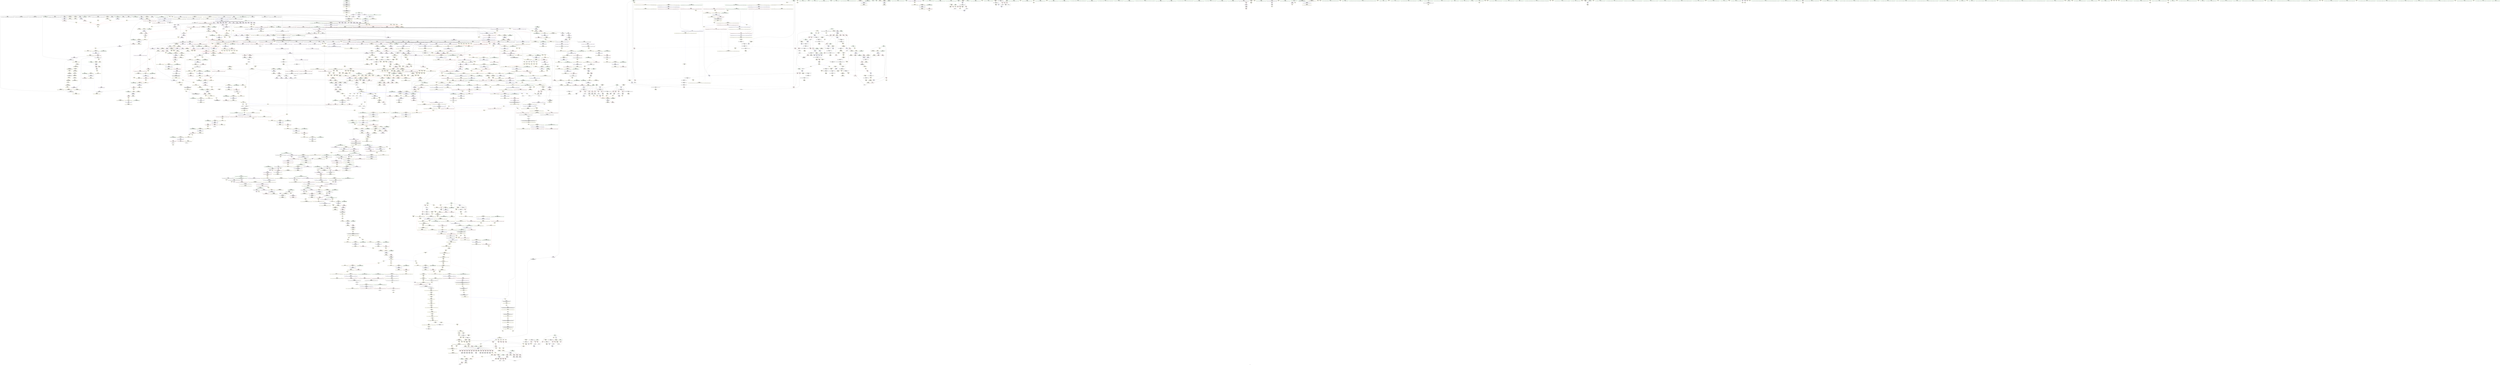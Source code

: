 digraph "SVFG" {
	label="SVFG";

	Node0x559ef261c410 [shape=record,color=grey,label="{NodeID: 0\nNullPtr}"];
	Node0x559ef261c410 -> Node0x559ef2aed070[style=solid];
	Node0x559ef261c410 -> Node0x559ef2aed170[style=solid];
	Node0x559ef261c410 -> Node0x559ef2aed240[style=solid];
	Node0x559ef261c410 -> Node0x559ef2aed310[style=solid];
	Node0x559ef261c410 -> Node0x559ef2aed3e0[style=solid];
	Node0x559ef261c410 -> Node0x559ef2aed4b0[style=solid];
	Node0x559ef261c410 -> Node0x559ef2aed580[style=solid];
	Node0x559ef261c410 -> Node0x559ef2aed650[style=solid];
	Node0x559ef261c410 -> Node0x559ef2aed720[style=solid];
	Node0x559ef261c410 -> Node0x559ef2aed7f0[style=solid];
	Node0x559ef261c410 -> Node0x559ef2aed8c0[style=solid];
	Node0x559ef261c410 -> Node0x559ef2aed990[style=solid];
	Node0x559ef261c410 -> Node0x559ef2aeda60[style=solid];
	Node0x559ef261c410 -> Node0x559ef2aedb30[style=solid];
	Node0x559ef261c410 -> Node0x559ef2aedc00[style=solid];
	Node0x559ef261c410 -> Node0x559ef2aedcd0[style=solid];
	Node0x559ef261c410 -> Node0x559ef2aedda0[style=solid];
	Node0x559ef261c410 -> Node0x559ef2aede70[style=solid];
	Node0x559ef261c410 -> Node0x559ef2aedf40[style=solid];
	Node0x559ef261c410 -> Node0x559ef2aee010[style=solid];
	Node0x559ef261c410 -> Node0x559ef2aee0e0[style=solid];
	Node0x559ef261c410 -> Node0x559ef2af95c0[style=solid];
	Node0x559ef261c410 -> Node0x559ef2b1c500[style=solid];
	Node0x559ef261c410 -> Node0x559ef2b1c5d0[style=solid];
	Node0x559ef261c410 -> Node0x559ef2b1c6a0[style=solid];
	Node0x559ef261c410 -> Node0x559ef2b1e7f0[style=solid];
	Node0x559ef261c410 -> Node0x559ef2b24e50[style=solid];
	Node0x559ef261c410 -> Node0x559ef2b27a30[style=solid];
	Node0x559ef261c410 -> Node0x559ef2b306c0[style=solid];
	Node0x559ef261c410 -> Node0x559ef2b10620[style=solid];
	Node0x559ef261c410 -> Node0x559ef2b4c840[style=solid];
	Node0x559ef261c410 -> Node0x559ef2b4dd40[style=solid];
	Node0x559ef2b8b4d0 [shape=record,color=yellow,style=double,label="{NodeID: 1882\n222V_1 = ENCHI(MR_222V_0)\npts\{958 \}\nFun[_ZN9__gnu_cxx13new_allocatorIiE10deallocateEPim]}"];
	Node0x559ef2b8b4d0 -> Node0x559ef2b1d950[style=dashed];
	Node0x559ef2af2440 [shape=record,color=red,label="{NodeID: 775\n987\<--984\nthis1\<--this.addr\n_ZN9__gnu_cxx13new_allocatorIiED2Ev\n}"];
	Node0x559ef2b0a5c0 [shape=record,color=yellow,style=double,label="{NodeID: 1550\nFPARM(453)\nFun[_ZSt4swapIiENSt9enable_ifIXsr6__and_ISt6__not_ISt15__is_tuple_likeIT_EESt21is_move_constructibleIS3_ESt18is_move_assignableIS3_EEE5valueEvE4typeERS3_SC_]}"];
	Node0x559ef2b0a5c0 -> Node0x559ef2b1aca0[style=solid];
	Node0x559ef2ae8cc0 [shape=record,color=black,label="{NodeID: 443\n1676\<--1665\n\<--agg.tmp\n_ZSt18uninitialized_copyISt13move_iteratorIPiES1_ET0_T_S4_S3_\n}"];
	Node0x559ef2ae8cc0 -> Node0x559ef2b00a90[style=solid];
	Node0x559ef2ae8cc0 -> Node0x559ef2b29840[style=solid];
	Node0x559ef2bc8470 [shape=record,color=yellow,style=double,label="{NodeID: 2325\nCSMU(32V_1)\npts\{1590 \}\nCS[]|{<s0>140}}"];
	Node0x559ef2bc8470:s0 -> Node0x559ef2ba4c30[style=dashed,color=red];
	Node0x559ef2b28590 [shape=record,color=yellow,style=double,label="{NodeID: 1218\nAPARM(559)\nCS[]}"];
	Node0x559ef2adcbe0 [shape=record,color=green,label="{NodeID: 111\n752\<--753\n__cxa_begin_catch\<--__cxa_begin_catch_field_insensitive\n}"];
	Node0x559ef2bb2d50 [shape=record,color=yellow,style=double,label="{NodeID: 1993\n134V_1 = ENCHI(MR_134V_0)\npts\{1406 \}\nFun[_ZSt34__uninitialized_move_if_noexcept_aIPiS0_SaIiEET0_T_S3_S2_RT1_]}"];
	Node0x559ef2bb2d50 -> Node0x559ef2b1feb0[style=dashed];
	Node0x559ef2af7e70 [shape=record,color=red,label="{NodeID: 886\n1824\<--1814\n\<--__result.addr\n_ZSt13__copy_move_aILb1EPiS0_ET1_T0_S2_S1_\n}"];
	Node0x559ef2af7e70 -> Node0x559ef2b30ad0[style=solid];
	Node0x559ef2b4bc40 [shape=record,color=grey,label="{NodeID: 1661\n588 = cmp(586, 587, )\n}"];
	Node0x559ef2afe940 [shape=record,color=purple,label="{NodeID: 554\n1187\<--1186\n_M_impl27\<--\n_ZNSt6vectorIiSaIiEE17_M_realloc_insertIJRKiEEEvN9__gnu_cxx17__normal_iteratorIPiS1_EEDpOT_\n}"];
	Node0x559ef2b2dfc0 [shape=record,color=yellow,style=double,label="{NodeID: 1329\nAPARM(1128)\nCS[]|{<s0>88}}"];
	Node0x559ef2b2dfc0:s0 -> Node0x559ef2b0cfb0[style=solid,color=red];
	Node0x559ef2ae11f0 [shape=record,color=green,label="{NodeID: 222\n1539\<--1540\n__i.addr\<--__i.addr_field_insensitive\n_ZN9__gnu_cxx17__normal_iteratorIPiSt6vectorIiSaIiEEEC2ERKS1_\n}"];
	Node0x559ef2ae11f0 -> Node0x559ef2af6950[style=solid];
	Node0x559ef2ae11f0 -> Node0x559ef2b20c80[style=solid];
	Node0x559ef2bb9eb0 [shape=record,color=yellow,style=double,label="{NodeID: 2104\nRETMU(212V_2)\npts\{933 \}\nFun[_ZNSt16allocator_traitsISaIiEE10deallocateERS0_Pim]}"];
	Node0x559ef2b1d200 [shape=record,color=blue,label="{NodeID: 997\n895\<--892\nthis.addr\<--this\n_ZNSt12_Vector_baseIiSaIiEE13_M_deallocateEPim\n}"];
	Node0x559ef2b1d200 -> Node0x559ef2b093e0[style=dashed];
	Node0x559ef2b1d200 -> Node0x559ef2bba9f0[style=dashed];
	Node0x559ef2ba3660 [shape=record,color=yellow,style=double,label="{NodeID: 1772\n130V_1 = ENCHI(MR_130V_0)\npts\{1381 \}\nFun[_ZNSt12_Vector_baseIiSaIiEE11_M_allocateEm]}"];
	Node0x559ef2ba3660 -> Node0x559ef2b1fd10[style=dashed];
	Node0x559ef2b04370 [shape=record,color=red,label="{NodeID: 665\n316\<--273\n\<--at.addr\n_Z5solveii\n}"];
	Node0x559ef2b04370 -> Node0x559ef2aef930[style=solid];
	Node0x559ef2b334c0 [shape=record,color=yellow,style=double,label="{NodeID: 1440\nARet(1078)\nCS[]}"];
	Node0x559ef2b334c0 -> Node0x559ef2b1e3e0[style=solid];
	Node0x559ef2aef520 [shape=record,color=black,label="{NodeID: 333\n229\<--246\n_ZNKSt6vectorIiSaIiEE4sizeEv_ret\<--sub.ptr.div\n_ZNKSt6vectorIiSaIiEE4sizeEv\n}"];
	Node0x559ef2aef520 -> Node0x559ef2b0da30[style=solid];
	Node0x559ef2bc0f50 [shape=record,color=yellow,style=double,label="{NodeID: 2215\nRETMU(32V_1)\npts\{1590 \}\nFun[_Z5solveii]}"];
	Node0x559ef2b22c30 [shape=record,color=blue,label="{NodeID: 1108\n1840\<--1837\n__first.addr\<--__first\n_ZNSt11__copy_moveILb1ELb1ESt26random_access_iterator_tagE8__copy_mIiEEPT_PKS3_S6_S4_\n}"];
	Node0x559ef2b22c30 -> Node0x559ef2af8010[style=dashed];
	Node0x559ef2b22c30 -> Node0x559ef2af80e0[style=dashed];
	Node0x559ef2b22c30 -> Node0x559ef2bbf040[style=dashed];
	Node0x559ef2aac900 [shape=record,color=green,label="{NodeID: 1\n7\<--1\n__dso_handle\<--dummyObj\nGlob }"];
	Node0x559ef2b8b5b0 [shape=record,color=yellow,style=double,label="{NodeID: 1883\n205V_1 = ENCHI(MR_205V_0)\npts\{1914 \}\nFun[_ZN9__gnu_cxx13new_allocatorIiE7destroyIiEEvPT_]}"];
	Node0x559ef2b8b5b0 -> Node0x559ef2b23450[style=dashed];
	Node0x559ef2af2510 [shape=record,color=red,label="{NodeID: 776\n994\<--991\n\<--__t.addr\n_ZSt4moveIRiEONSt16remove_referenceIT_E4typeEOS2_\n}"];
	Node0x559ef2af2510 -> Node0x559ef2af1a80[style=solid];
	Node0x559ef2b0a6b0 [shape=record,color=yellow,style=double,label="{NodeID: 1551\nFPARM(454)\nFun[_ZSt4swapIiENSt9enable_ifIXsr6__and_ISt6__not_ISt15__is_tuple_likeIT_EESt21is_move_constructibleIS3_ESt18is_move_assignableIS3_EEE5valueEvE4typeERS3_SC_]}"];
	Node0x559ef2b0a6b0 -> Node0x559ef2b1ad70[style=solid];
	Node0x559ef2ae8d90 [shape=record,color=black,label="{NodeID: 444\n1679\<--1667\n\<--agg.tmp2\n_ZSt18uninitialized_copyISt13move_iteratorIPiES1_ET0_T_S4_S3_\n}"];
	Node0x559ef2ae8d90 -> Node0x559ef2b00c30[style=solid];
	Node0x559ef2ae8d90 -> Node0x559ef2b29b80[style=solid];
	Node0x559ef2bc85d0 [shape=record,color=yellow,style=double,label="{NodeID: 2326\nCSMU(32V_1)\npts\{1590 \}\nCS[]|{<s0>144}}"];
	Node0x559ef2bc85d0:s0 -> Node0x559ef2ba3a10[style=dashed,color=red];
	Node0x559ef2b28660 [shape=record,color=yellow,style=double,label="{NodeID: 1219\nAPARM(494)\nCS[]}"];
	Node0x559ef2adcce0 [shape=record,color=green,label="{NodeID: 112\n755\<--756\n_ZSt9terminatev\<--_ZSt9terminatev_field_insensitive\n}"];
	Node0x559ef2bb2e30 [shape=record,color=yellow,style=double,label="{NodeID: 1994\n136V_1 = ENCHI(MR_136V_0)\npts\{1408 \}\nFun[_ZSt34__uninitialized_move_if_noexcept_aIPiS0_SaIiEET0_T_S3_S2_RT1_]}"];
	Node0x559ef2bb2e30 -> Node0x559ef2b1ff80[style=dashed];
	Node0x559ef2af7f40 [shape=record,color=red,label="{NodeID: 887\n1834\<--1831\n\<--__it.addr\n_ZSt12__niter_baseIPiET_S1_\n}"];
	Node0x559ef2af7f40 -> Node0x559ef2ae99c0[style=solid];
	Node0x559ef2b4bdc0 [shape=record,color=grey,label="{NodeID: 1662\n1581 = cmp(1579, 1580, )\n}"];
	Node0x559ef2afea10 [shape=record,color=purple,label="{NodeID: 555\n1188\<--1186\n_M_finish28\<--\n_ZNSt6vectorIiSaIiEE17_M_realloc_insertIJRKiEEEvN9__gnu_cxx17__normal_iteratorIPiS1_EEDpOT_\n}"];
	Node0x559ef2afea10 -> Node0x559ef2af4250[style=solid];
	Node0x559ef2b2e090 [shape=record,color=yellow,style=double,label="{NodeID: 1330\nAPARM(1132)\nCS[]|{<s0>88}}"];
	Node0x559ef2b2e090:s0 -> Node0x559ef2b0d0d0[style=solid,color=red];
	Node0x559ef2ae12c0 [shape=record,color=green,label="{NodeID: 223\n1552\<--1553\n__a.addr\<--__a.addr_field_insensitive\n_ZNSt16allocator_traitsISaIiEE8allocateERS0_m\n}"];
	Node0x559ef2ae12c0 -> Node0x559ef2af6af0[style=solid];
	Node0x559ef2ae12c0 -> Node0x559ef2b20e20[style=solid];
	Node0x559ef2bb9fc0 [shape=record,color=yellow,style=double,label="{NodeID: 2105\nRETMU(214V_2)\npts\{935 \}\nFun[_ZNSt16allocator_traitsISaIiEE10deallocateERS0_Pim]}"];
	Node0x559ef2b1d2d0 [shape=record,color=blue,label="{NodeID: 998\n897\<--893\n__p.addr\<--__p\n_ZNSt12_Vector_baseIiSaIiEE13_M_deallocateEPim\n}"];
	Node0x559ef2b1d2d0 -> Node0x559ef2b094b0[style=dashed];
	Node0x559ef2b1d2d0 -> Node0x559ef2b09580[style=dashed];
	Node0x559ef2b1d2d0 -> Node0x559ef2bbab00[style=dashed];
	Node0x559ef2ba3740 [shape=record,color=yellow,style=double,label="{NodeID: 1773\n402V_1 = ENCHI(MR_402V_0)\npts\{1813 \}\nFun[_ZSt13__copy_move_aILb1EPiS0_ET1_T0_S2_S1_]}"];
	Node0x559ef2ba3740 -> Node0x559ef2b228f0[style=dashed];
	Node0x559ef2b04440 [shape=record,color=red,label="{NodeID: 666\n326\<--273\n\<--at.addr\n_Z5solveii\n}"];
	Node0x559ef2b04440 -> Node0x559ef2aefa00[style=solid];
	Node0x559ef2b33550 [shape=record,color=yellow,style=double,label="{NodeID: 1441\nARet(1082)\nCS[]}"];
	Node0x559ef2b33550 -> Node0x559ef2b1e4b0[style=solid];
	Node0x559ef2aef5f0 [shape=record,color=black,label="{NodeID: 334\n259\<--258\n\<--this1\n_ZNSt6vectorIiSaIiEEixEm\n}"];
	Node0x559ef2aef5f0 -> Node0x559ef2afc3e0[style=solid];
	Node0x559ef2aef5f0 -> Node0x559ef2afc4b0[style=solid];
	Node0x559ef2bc1030 [shape=record,color=yellow,style=double,label="{NodeID: 2216\nRETMU(16V_1)\npts\{130000 \}\nFun[_Z5solveii]}"];
	Node0x559ef2b22d00 [shape=record,color=blue,label="{NodeID: 1109\n1842\<--1838\n__last.addr\<--__last\n_ZNSt11__copy_moveILb1ELb1ESt26random_access_iterator_tagE8__copy_mIiEEPT_PKS3_S6_S4_\n}"];
	Node0x559ef2b22d00 -> Node0x559ef2af81b0[style=dashed];
	Node0x559ef2b22d00 -> Node0x559ef2bbf120[style=dashed];
	Node0x559ef2ab96d0 [shape=record,color=green,label="{NodeID: 2\n9\<--1\n\<--dummyObj\nCan only get source location for instruction, argument, global var or function.}"];
	Node0x559ef2b8b6c0 [shape=record,color=yellow,style=double,label="{NodeID: 1884\n207V_1 = ENCHI(MR_207V_0)\npts\{1916 \}\nFun[_ZN9__gnu_cxx13new_allocatorIiE7destroyIiEEvPT_]}"];
	Node0x559ef2b8b6c0 -> Node0x559ef2b23520[style=dashed];
	Node0x559ef2af25e0 [shape=record,color=red,label="{NodeID: 777\n1005\<--999\nthis1\<--this.addr\n_ZNSt6vectorIiSaIiEE15_M_erase_at_endEPi\n}"];
	Node0x559ef2af25e0 -> Node0x559ef2af1b50[style=solid];
	Node0x559ef2af25e0 -> Node0x559ef2af1c20[style=solid];
	Node0x559ef2af25e0 -> Node0x559ef2af1cf0[style=solid];
	Node0x559ef2b0a7a0 [shape=record,color=yellow,style=double,label="{NodeID: 1552\nFPARM(1049)\nFun[_ZNSt6vectorIiSaIiEE17_M_realloc_insertIJRKiEEEvN9__gnu_cxx17__normal_iteratorIPiS1_EEDpOT_]}"];
	Node0x559ef2b0a7a0 -> Node0x559ef2b1e240[style=solid];
	Node0x559ef2ae8e60 [shape=record,color=black,label="{NodeID: 445\n1653\<--1687\n_ZSt18uninitialized_copyISt13move_iteratorIPiES1_ET0_T_S4_S3__ret\<--call\n_ZSt18uninitialized_copyISt13move_iteratorIPiES1_ET0_T_S4_S3_\n}"];
	Node0x559ef2ae8e60 -> Node0x559ef2b0e570[style=solid];
	Node0x559ef2bc8730 [shape=record,color=yellow,style=double,label="{NodeID: 2327\nCSMU(397V_2)\npts\{17960000 \}\nCS[]|{<s0>145}}"];
	Node0x559ef2bc8730:s0 -> Node0x559ef2ba4930[style=dashed,color=red];
	Node0x559ef2b28730 [shape=record,color=yellow,style=double,label="{NodeID: 1220\nAPARM(569)\nCS[]|{<s0>45}}"];
	Node0x559ef2b28730:s0 -> Node0x559ef2b37330[style=solid,color=red];
	Node0x559ef2ae1830 [shape=record,color=green,label="{NodeID: 113\n763\<--764\nthis.addr\<--this.addr_field_insensitive\n_ZNSt12_Vector_baseIiSaIiEE12_Vector_implC2Ev\n}"];
	Node0x559ef2ae1830 -> Node0x559ef2b08950[style=solid];
	Node0x559ef2ae1830 -> Node0x559ef2b1c430[style=solid];
	Node0x559ef2bb2f10 [shape=record,color=yellow,style=double,label="{NodeID: 1995\n138V_1 = ENCHI(MR_138V_0)\npts\{1410 \}\nFun[_ZSt34__uninitialized_move_if_noexcept_aIPiS0_SaIiEET0_T_S3_S2_RT1_]}"];
	Node0x559ef2bb2f10 -> Node0x559ef2b20050[style=dashed];
	Node0x559ef2af8010 [shape=record,color=red,label="{NodeID: 888\n1852\<--1840\n\<--__first.addr\n_ZNSt11__copy_moveILb1ELb1ESt26random_access_iterator_tagE8__copy_mIiEEPT_PKS3_S6_S4_\n}"];
	Node0x559ef2af8010 -> Node0x559ef2ae9b60[style=solid];
	Node0x559ef2b4bf40 [shape=record,color=grey,label="{NodeID: 1663\n1386 = cmp(1385, 300, )\n}"];
	Node0x559ef2afeae0 [shape=record,color=purple,label="{NodeID: 556\n1195\<--1194\n_M_impl30\<--\n_ZNSt6vectorIiSaIiEE17_M_realloc_insertIJRKiEEEvN9__gnu_cxx17__normal_iteratorIPiS1_EEDpOT_\n}"];
	Node0x559ef2b2e160 [shape=record,color=yellow,style=double,label="{NodeID: 1331\nAPARM(1133)\nCS[]|{<s0>88}}"];
	Node0x559ef2b2e160:s0 -> Node0x559ef2b0d1f0[style=solid,color=red];
	Node0x559ef2ae1390 [shape=record,color=green,label="{NodeID: 224\n1554\<--1555\n__n.addr\<--__n.addr_field_insensitive\n_ZNSt16allocator_traitsISaIiEE8allocateERS0_m\n}"];
	Node0x559ef2ae1390 -> Node0x559ef2af6bc0[style=solid];
	Node0x559ef2ae1390 -> Node0x559ef2b20ef0[style=solid];
	Node0x559ef2bba0a0 [shape=record,color=yellow,style=double,label="{NodeID: 2106\nRETMU(216V_2)\npts\{937 \}\nFun[_ZNSt16allocator_traitsISaIiEE10deallocateERS0_Pim]}"];
	Node0x559ef2b1d3a0 [shape=record,color=blue,label="{NodeID: 999\n899\<--894\n__n.addr\<--__n\n_ZNSt12_Vector_baseIiSaIiEE13_M_deallocateEPim\n}"];
	Node0x559ef2b1d3a0 -> Node0x559ef2b09650[style=dashed];
	Node0x559ef2b1d3a0 -> Node0x559ef2bbabe0[style=dashed];
	Node0x559ef2ba3850 [shape=record,color=yellow,style=double,label="{NodeID: 1774\n404V_1 = ENCHI(MR_404V_0)\npts\{1815 \}\nFun[_ZSt13__copy_move_aILb1EPiS0_ET1_T0_S2_S1_]}"];
	Node0x559ef2ba3850 -> Node0x559ef2b229c0[style=dashed];
	Node0x559ef2b04510 [shape=record,color=red,label="{NodeID: 667\n338\<--273\n\<--at.addr\n_Z5solveii\n}"];
	Node0x559ef2b04510 -> Node0x559ef2aefba0[style=solid];
	Node0x559ef2b335e0 [shape=record,color=yellow,style=double,label="{NodeID: 1442\nARet(1087)\nCS[]}"];
	Node0x559ef2b335e0 -> Node0x559ef2b1e580[style=solid];
	Node0x559ef2aef6c0 [shape=record,color=black,label="{NodeID: 335\n249\<--264\n_ZNSt6vectorIiSaIiEEixEm_ret\<--add.ptr\n_ZNSt6vectorIiSaIiEEixEm\n}"];
	Node0x559ef2aef6c0 -> Node0x559ef2b0e8a0[style=solid];
	Node0x559ef2bc1110 [shape=record,color=yellow,style=double,label="{NodeID: 2217\nRETMU(18V_1)\npts\{130001 \}\nFun[_Z5solveii]}"];
	Node0x559ef2b22dd0 [shape=record,color=blue,label="{NodeID: 1110\n1844\<--1839\n__result.addr\<--__result\n_ZNSt11__copy_moveILb1ELb1ESt26random_access_iterator_tagE8__copy_mIiEEPT_PKS3_S6_S4_\n}"];
	Node0x559ef2b22dd0 -> Node0x559ef2af8280[style=dashed];
	Node0x559ef2b22dd0 -> Node0x559ef2af8350[style=dashed];
	Node0x559ef2b22dd0 -> Node0x559ef2bbf200[style=dashed];
	Node0x559ef2ab9a10 [shape=record,color=green,label="{NodeID: 3\n17\<--1\n_ZSt3cin\<--dummyObj\nGlob }"];
	Node0x559ef2b8b7a0 [shape=record,color=yellow,style=double,label="{NodeID: 1885\n162V_1 = ENCHI(MR_162V_0)\npts\{764 \}\nFun[_ZNSt12_Vector_baseIiSaIiEE12_Vector_implC2Ev]}"];
	Node0x559ef2b8b7a0 -> Node0x559ef2b1c430[style=dashed];
	Node0x559ef2af26b0 [shape=record,color=red,label="{NodeID: 778\n1006\<--1001\n\<--__pos.addr\n_ZNSt6vectorIiSaIiEE15_M_erase_at_endEPi\n}"];
	Node0x559ef2af26b0 -> Node0x559ef2b2bf40[style=solid];
	Node0x559ef2b0a890 [shape=record,color=yellow,style=double,label="{NodeID: 1553\nFPARM(1050)\nFun[_ZNSt6vectorIiSaIiEE17_M_realloc_insertIJRKiEEEvN9__gnu_cxx17__normal_iteratorIPiS1_EEDpOT_]}"];
	Node0x559ef2b0a890 -> Node0x559ef2b1e170[style=solid];
	Node0x559ef2ae8f30 [shape=record,color=black,label="{NodeID: 446\n1716\<--1700\n\<--__first\n_ZNSt20__uninitialized_copyILb1EE13__uninit_copyISt13move_iteratorIPiES3_EET0_T_S6_S5_\n}"];
	Node0x559ef2ae8f30 -> Node0x559ef2b011e0[style=solid];
	Node0x559ef2ae8f30 -> Node0x559ef2b2a200[style=solid];
	Node0x559ef2bc8890 [shape=record,color=yellow,style=double,label="{NodeID: 2328\nCSMU(32V_1)\npts\{1590 \}\nCS[]|{<s0>82}}"];
	Node0x559ef2bc8890:s0 -> Node0x559ef2ba5fb0[style=dashed,color=red];
	Node0x559ef2b28800 [shape=record,color=yellow,style=double,label="{NodeID: 1221\nAPARM(494)\nCS[]|{<s0>45}}"];
	Node0x559ef2b28800:s0 -> Node0x559ef2b37450[style=solid,color=red];
	Node0x559ef2ae18c0 [shape=record,color=green,label="{NodeID: 114\n769\<--770\n_ZNSaIiEC2Ev\<--_ZNSaIiEC2Ev_field_insensitive\n}"];
	Node0x559ef2bb2ff0 [shape=record,color=yellow,style=double,label="{NodeID: 1996\n32V_1 = ENCHI(MR_32V_0)\npts\{1590 \}\nFun[_ZSt34__uninitialized_move_if_noexcept_aIPiS0_SaIiEET0_T_S3_S2_RT1_]}"];
	Node0x559ef2bb2ff0 -> Node0x559ef2bca2d0[style=dashed];
	Node0x559ef2af80e0 [shape=record,color=red,label="{NodeID: 889\n1863\<--1840\n\<--__first.addr\n_ZNSt11__copy_moveILb1ELb1ESt26random_access_iterator_tagE8__copy_mIiEEPT_PKS3_S6_S4_\n}"];
	Node0x559ef2af80e0 -> Node0x559ef2af9ef0[style=solid];
	Node0x559ef2b4c0c0 [shape=record,color=grey,label="{NodeID: 1664\n202 = cmp(200, 201, )\n}"];
	Node0x559ef2afebb0 [shape=record,color=purple,label="{NodeID: 557\n1196\<--1194\n_M_start31\<--\n_ZNSt6vectorIiSaIiEE17_M_realloc_insertIJRKiEEEvN9__gnu_cxx17__normal_iteratorIPiS1_EEDpOT_\n}"];
	Node0x559ef2afebb0 -> Node0x559ef2af4320[style=solid];
	Node0x559ef2b2e230 [shape=record,color=yellow,style=double,label="{NodeID: 1332\nAPARM(1135)\nCS[]|{<s0>88}}"];
	Node0x559ef2b2e230:s0 -> Node0x559ef2b0d310[style=solid,color=red];
	Node0x559ef2ae1460 [shape=record,color=green,label="{NodeID: 225\n1562\<--1563\n_ZN9__gnu_cxx13new_allocatorIiE8allocateEmPKv\<--_ZN9__gnu_cxx13new_allocatorIiE8allocateEmPKv_field_insensitive\n}"];
	Node0x559ef2bba180 [shape=record,color=yellow,style=double,label="{NodeID: 2107\nRETMU(306V_2)\npts\{1468 \}\nFun[_ZNKSt6vectorIiSaIiEE8max_sizeEv]}"];
	Node0x559ef2b1d470 [shape=record,color=blue,label="{NodeID: 1000\n919\<--918\nthis.addr\<--this\n_ZNSt12_Vector_baseIiSaIiEE12_Vector_implD2Ev\n}"];
	Node0x559ef2b1d470 -> Node0x559ef2af1e90[style=dashed];
	Node0x559ef2b1d470 -> Node0x559ef2bb84b0[style=dashed];
	Node0x559ef2ba3930 [shape=record,color=yellow,style=double,label="{NodeID: 1775\n406V_1 = ENCHI(MR_406V_0)\npts\{1817 \}\nFun[_ZSt13__copy_move_aILb1EPiS0_ET1_T0_S2_S1_]}"];
	Node0x559ef2ba3930 -> Node0x559ef2b22a90[style=dashed];
	Node0x559ef2b045e0 [shape=record,color=red,label="{NodeID: 668\n344\<--273\n\<--at.addr\n_Z5solveii\n}"];
	Node0x559ef2b045e0 -> Node0x559ef2aefc70[style=solid];
	Node0x559ef2b33670 [shape=record,color=yellow,style=double,label="{NodeID: 1443\nARet(1093)\nCS[]}"];
	Node0x559ef2b33670 -> Node0x559ef2b1e650[style=solid];
	Node0x559ef2aef790 [shape=record,color=black,label="{NodeID: 336\n296\<--295\nidxprom\<--\n_Z5solveii\n}"];
	Node0x559ef2bc11f0 [shape=record,color=yellow,style=double,label="{NodeID: 2218\nRETMU(36V_2)\npts\{160000 \}\nFun[_Z5solveii]|{<s0>30|<s1>48}}"];
	Node0x559ef2bc11f0:s0 -> Node0x559ef2bcaf30[style=dashed,color=blue];
	Node0x559ef2bc11f0:s1 -> Node0x559ef2bcbef0[style=dashed,color=blue];
	Node0x559ef2b22ea0 [shape=record,color=blue,label="{NodeID: 1111\n1846\<--1856\n_Num\<--sub.ptr.div\n_ZNSt11__copy_moveILb1ELb1ESt26random_access_iterator_tagE8__copy_mIiEEPT_PKS3_S6_S4_\n}"];
	Node0x559ef2b22ea0 -> Node0x559ef2af8420[style=dashed];
	Node0x559ef2b22ea0 -> Node0x559ef2af84f0[style=dashed];
	Node0x559ef2b22ea0 -> Node0x559ef2af85c0[style=dashed];
	Node0x559ef2b22ea0 -> Node0x559ef2bbee50[style=dashed];
	Node0x559ef2ab9ad0 [shape=record,color=green,label="{NodeID: 4\n20\<--1\n_ZSt4cout\<--dummyObj\nGlob }"];
	Node0x559ef2b8b8b0 [shape=record,color=yellow,style=double,label="{NodeID: 1886\n16V_1 = ENCHI(MR_16V_0)\npts\{130000 \}\nFun[_ZNSt12_Vector_baseIiSaIiEE12_Vector_implC2Ev]}"];
	Node0x559ef2b8b8b0 -> Node0x559ef2b1c500[style=dashed];
	Node0x559ef2af2780 [shape=record,color=red,label="{NodeID: 779\n1014\<--1001\n\<--__pos.addr\n_ZNSt6vectorIiSaIiEE15_M_erase_at_endEPi\n}"];
	Node0x559ef2af2780 -> Node0x559ef2b1de30[style=solid];
	Node0x559ef2b0a980 [shape=record,color=yellow,style=double,label="{NodeID: 1554\nFPARM(1051)\nFun[_ZNSt6vectorIiSaIiEE17_M_realloc_insertIJRKiEEEvN9__gnu_cxx17__normal_iteratorIPiS1_EEDpOT_]}"];
	Node0x559ef2b0a980 -> Node0x559ef2b1e310[style=solid];
	Node0x559ef2ae9000 [shape=record,color=black,label="{NodeID: 447\n1719\<--1702\n\<--__last\n_ZNSt20__uninitialized_copyILb1EE13__uninit_copyISt13move_iteratorIPiES3_EET0_T_S6_S5_\n}"];
	Node0x559ef2ae9000 -> Node0x559ef2b01380[style=solid];
	Node0x559ef2ae9000 -> Node0x559ef2b2a540[style=solid];
	Node0x559ef2bc89f0 [shape=record,color=yellow,style=double,label="{NodeID: 2329\nCSMU(126V_1)\npts\{493 495 \}\nCS[]|{<s0>82}}"];
	Node0x559ef2bc89f0:s0 -> Node0x559ef2ba6090[style=dashed,color=red];
	Node0x559ef2b288d0 [shape=record,color=yellow,style=double,label="{NodeID: 1222\nAPARM(575)\nCS[]|{<s0>46}}"];
	Node0x559ef2b288d0:s0 -> Node0x559ef2b37330[style=solid,color=red];
	Node0x559ef2ae19c0 [shape=record,color=green,label="{NodeID: 115\n780\<--781\nthis.addr\<--this.addr_field_insensitive\n_ZNSaIiEC2Ev\n}"];
	Node0x559ef2ae19c0 -> Node0x559ef2b08a20[style=solid];
	Node0x559ef2ae19c0 -> Node0x559ef2b1c770[style=solid];
	Node0x559ef2bb30d0 [shape=record,color=yellow,style=double,label="{NodeID: 1997\n141V_1 = ENCHI(MR_141V_0)\npts\{14120000 \}\nFun[_ZSt34__uninitialized_move_if_noexcept_aIPiS0_SaIiEET0_T_S3_S2_RT1_]}"];
	Node0x559ef2bb30d0 -> Node0x559ef2b20120[style=dashed];
	Node0x559ef2af81b0 [shape=record,color=red,label="{NodeID: 890\n1851\<--1842\n\<--__last.addr\n_ZNSt11__copy_moveILb1ELb1ESt26random_access_iterator_tagE8__copy_mIiEEPT_PKS3_S6_S4_\n}"];
	Node0x559ef2af81b0 -> Node0x559ef2ae9a90[style=solid];
	Node0x559ef2b4c240 [shape=record,color=grey,label="{NodeID: 1665\n1496 = cmp(1493, 1495, )\n}"];
	Node0x559ef2afec80 [shape=record,color=purple,label="{NodeID: 558\n1199\<--1198\n_M_impl32\<--\n_ZNSt6vectorIiSaIiEE17_M_realloc_insertIJRKiEEEvN9__gnu_cxx17__normal_iteratorIPiS1_EEDpOT_\n}"];
	Node0x559ef2b2e300 [shape=record,color=yellow,style=double,label="{NodeID: 1333\nAPARM(1145)\nCS[]}"];
	Node0x559ef2ae1560 [shape=record,color=green,label="{NodeID: 226\n1569\<--1570\nthis.addr\<--this.addr_field_insensitive\n_ZN9__gnu_cxx13new_allocatorIiE8allocateEmPKv\n}"];
	Node0x559ef2ae1560 -> Node0x559ef2af6c90[style=solid];
	Node0x559ef2ae1560 -> Node0x559ef2b20fc0[style=solid];
	Node0x559ef2bba290 [shape=record,color=yellow,style=double,label="{NodeID: 2108\nRETMU(284V_2)\npts\{1291 \}\nFun[_ZNKSt6vectorIiSaIiEE12_M_check_lenEmPKc]}"];
	Node0x559ef2b1d540 [shape=record,color=blue,label="{NodeID: 1001\n932\<--929\n__a.addr\<--__a\n_ZNSt16allocator_traitsISaIiEE10deallocateERS0_Pim\n}"];
	Node0x559ef2b1d540 -> Node0x559ef2af1f60[style=dashed];
	Node0x559ef2b1d540 -> Node0x559ef2bb9eb0[style=dashed];
	Node0x559ef2ba3a10 [shape=record,color=yellow,style=double,label="{NodeID: 1776\n32V_1 = ENCHI(MR_32V_0)\npts\{1590 \}\nFun[_ZSt13__copy_move_aILb1EPiS0_ET1_T0_S2_S1_]}"];
	Node0x559ef2ba3a10 -> Node0x559ef2bca430[style=dashed];
	Node0x559ef2b046b0 [shape=record,color=red,label="{NodeID: 669\n354\<--273\n\<--at.addr\n_Z5solveii\n}"];
	Node0x559ef2b046b0 -> Node0x559ef2aefe10[style=solid];
	Node0x559ef2b33700 [shape=record,color=yellow,style=double,label="{NodeID: 1444\nARet(1106)\nCS[]}"];
	Node0x559ef2b33700 -> Node0x559ef2b2cde0[style=solid];
	Node0x559ef2aef860 [shape=record,color=black,label="{NodeID: 337\n305\<--304\nidxprom1\<--\n_Z5solveii\n}"];
	Node0x559ef2bc12d0 [shape=record,color=yellow,style=double,label="{NodeID: 2219\nRETMU(224V_2)\npts\{974 \}\nFun[_ZNSaIiED2Ev]}"];
	Node0x559ef2b22f70 [shape=record,color=blue, style = dotted,label="{NodeID: 1112\n1953\<--1955\noffset_0\<--dummyVal\n_ZNSt11__copy_moveILb1ELb1ESt26random_access_iterator_tagE8__copy_mIiEEPT_PKS3_S6_S4_\n}"];
	Node0x559ef2b22f70 -> Node0x559ef2b93d60[style=dashed];
	Node0x559ef2ab9b90 [shape=record,color=green,label="{NodeID: 5\n21\<--1\n.str\<--dummyObj\nGlob }"];
	Node0x559ef2b8b990 [shape=record,color=yellow,style=double,label="{NodeID: 1887\n18V_1 = ENCHI(MR_18V_0)\npts\{130001 \}\nFun[_ZNSt12_Vector_baseIiSaIiEE12_Vector_implC2Ev]}"];
	Node0x559ef2b8b990 -> Node0x559ef2b1c5d0[style=dashed];
	Node0x559ef2af2850 [shape=record,color=red,label="{NodeID: 780\n1010\<--1009\n\<--_M_finish\n_ZNSt6vectorIiSaIiEE15_M_erase_at_endEPi\n}"];
	Node0x559ef2af2850 -> Node0x559ef2b2c010[style=solid];
	Node0x559ef2b0aa70 [shape=record,color=yellow,style=double,label="{NodeID: 1555\nFPARM(90)\nFun[__cxx_global_array_dtor]}"];
	Node0x559ef2b0aa70 -> Node0x559ef2af9790[style=solid];
	Node0x559ef2ae90d0 [shape=record,color=black,label="{NodeID: 448\n1715\<--1706\n\<--agg.tmp\n_ZNSt20__uninitialized_copyILb1EE13__uninit_copyISt13move_iteratorIPiES3_EET0_T_S6_S5_\n}"];
	Node0x559ef2ae90d0 -> Node0x559ef2b01110[style=solid];
	Node0x559ef2ae90d0 -> Node0x559ef2b2a130[style=solid];
	Node0x559ef2bc8ad0 [shape=record,color=yellow,style=double,label="{NodeID: 2330\nCSMU(32V_1)\npts\{1590 \}\nCS[]|{<s0>76}}"];
	Node0x559ef2bc8ad0:s0 -> Node0x559ef2ba5b20[style=dashed,color=red];
	Node0x559ef2b289a0 [shape=record,color=yellow,style=double,label="{NodeID: 1223\nAPARM(492)\nCS[]|{<s0>46}}"];
	Node0x559ef2b289a0:s0 -> Node0x559ef2b37450[style=solid,color=red];
	Node0x559ef2ae1a90 [shape=record,color=green,label="{NodeID: 116\n786\<--787\n_ZN9__gnu_cxx13new_allocatorIiEC2Ev\<--_ZN9__gnu_cxx13new_allocatorIiEC2Ev_field_insensitive\n}"];
	Node0x559ef2bb31b0 [shape=record,color=yellow,style=double,label="{NodeID: 1998\n143V_1 = ENCHI(MR_143V_0)\npts\{14140000 \}\nFun[_ZSt34__uninitialized_move_if_noexcept_aIPiS0_SaIiEET0_T_S3_S2_RT1_]}"];
	Node0x559ef2bb31b0 -> Node0x559ef2b201f0[style=dashed];
	Node0x559ef2af8280 [shape=record,color=red,label="{NodeID: 891\n1861\<--1844\n\<--__result.addr\n_ZNSt11__copy_moveILb1ELb1ESt26random_access_iterator_tagE8__copy_mIiEEPT_PKS3_S6_S4_\n}"];
	Node0x559ef2af8280 -> Node0x559ef2ae9c30[style=solid];
	Node0x559ef2b4c3c0 [shape=record,color=grey,label="{NodeID: 1666\n170 = cmp(169, 171, )\n}"];
	Node0x559ef2afed50 [shape=record,color=purple,label="{NodeID: 559\n1200\<--1198\n_M_end_of_storage\<--\n_ZNSt6vectorIiSaIiEE17_M_realloc_insertIJRKiEEEvN9__gnu_cxx17__normal_iteratorIPiS1_EEDpOT_\n}"];
	Node0x559ef2afed50 -> Node0x559ef2af43f0[style=solid];
	Node0x559ef2b2e3d0 [shape=record,color=yellow,style=double,label="{NodeID: 1334\nAPARM(1152)\nCS[]|{<s0>90}}"];
	Node0x559ef2b2e3d0:s0 -> Node0x559ef2b0ab30[style=solid,color=red];
	Node0x559ef2ae1630 [shape=record,color=green,label="{NodeID: 227\n1571\<--1572\n__n.addr\<--__n.addr_field_insensitive\n_ZN9__gnu_cxx13new_allocatorIiE8allocateEmPKv\n}"];
	Node0x559ef2ae1630 -> Node0x559ef2af6d60[style=solid];
	Node0x559ef2ae1630 -> Node0x559ef2af6e30[style=solid];
	Node0x559ef2ae1630 -> Node0x559ef2b21090[style=solid];
	Node0x559ef2bba3a0 [shape=record,color=yellow,style=double,label="{NodeID: 2109\nRETMU(286V_2)\npts\{1293 \}\nFun[_ZNKSt6vectorIiSaIiEE12_M_check_lenEmPKc]}"];
	Node0x559ef2b1d610 [shape=record,color=blue,label="{NodeID: 1002\n934\<--930\n__p.addr\<--__p\n_ZNSt16allocator_traitsISaIiEE10deallocateERS0_Pim\n}"];
	Node0x559ef2b1d610 -> Node0x559ef2af2030[style=dashed];
	Node0x559ef2b1d610 -> Node0x559ef2bb9fc0[style=dashed];
	Node0x559ef2ba3af0 [shape=record,color=yellow,style=double,label="{NodeID: 1777\n400V_1 = ENCHI(MR_400V_0)\npts\{1811 \}\nFun[_ZSt13__copy_move_aILb1EPiS0_ET1_T0_S2_S1_]}"];
	Node0x559ef2ba3af0 -> Node0x559ef2b22820[style=dashed];
	Node0x559ef2b04780 [shape=record,color=red,label="{NodeID: 670\n361\<--273\n\<--at.addr\n_Z5solveii\n}"];
	Node0x559ef2b04780 -> Node0x559ef2b26370[style=solid];
	Node0x559ef2b33790 [shape=record,color=yellow,style=double,label="{NodeID: 1445\nARet(1113)\nCS[]}"];
	Node0x559ef2b33790 -> Node0x559ef2af3f10[style=solid];
	Node0x559ef2aef930 [shape=record,color=black,label="{NodeID: 338\n317\<--316\nidxprom8\<--\n_Z5solveii\n}"];
	Node0x559ef2bc13e0 [shape=record,color=yellow,style=double,label="{NodeID: 2220\nRETMU(397V_2)\npts\{17960000 \}\nFun[_ZSt12__miter_baseIPiEDTcl12__miter_basecldtfp_4baseEEESt13move_iteratorIT_E]}"];
	Node0x559ef2b23040 [shape=record,color=blue,label="{NodeID: 1113\n1882\<--1881\n__it.addr\<--__it\n_ZSt12__miter_baseIPiET_S1_\n}"];
	Node0x559ef2b23040 -> Node0x559ef2af8690[style=dashed];
	Node0x559ef2b23040 -> Node0x559ef2bbacc0[style=dashed];
	Node0x559ef2ab9ff0 [shape=record,color=green,label="{NodeID: 6\n23\<--1\n.str.2\<--dummyObj\nGlob }"];
	Node0x559ef2b8ba70 [shape=record,color=yellow,style=double,label="{NodeID: 1888\n20V_1 = ENCHI(MR_20V_0)\npts\{130002 \}\nFun[_ZNSt12_Vector_baseIiSaIiEE12_Vector_implC2Ev]}"];
	Node0x559ef2b8ba70 -> Node0x559ef2b1c6a0[style=dashed];
	Node0x559ef2af2920 [shape=record,color=red,label="{NodeID: 781\n1037\<--1028\n\<--__a.addr\n_ZNSt16allocator_traitsISaIiEE9constructIiJRKiEEEvRS0_PT_DpOT0_\n}"];
	Node0x559ef2af2920 -> Node0x559ef2af1dc0[style=solid];
	Node0x559ef2b0ab30 [shape=record,color=yellow,style=double,label="{NodeID: 1556\nFPARM(1448)\nFun[_ZNSt16allocator_traitsISaIiEE7destroyIiEEvRS0_PT_]}"];
	Node0x559ef2b0ab30 -> Node0x559ef2b20390[style=solid];
	Node0x559ef2ae91a0 [shape=record,color=black,label="{NodeID: 449\n1718\<--1708\n\<--agg.tmp2\n_ZNSt20__uninitialized_copyILb1EE13__uninit_copyISt13move_iteratorIPiES3_EET0_T_S6_S5_\n}"];
	Node0x559ef2ae91a0 -> Node0x559ef2b012b0[style=solid];
	Node0x559ef2ae91a0 -> Node0x559ef2b2a470[style=solid];
	Node0x559ef2bc8c30 [shape=record,color=yellow,style=double,label="{NodeID: 2331\nCSMU(126V_1)\npts\{493 495 \}\nCS[]|{<s0>76}}"];
	Node0x559ef2bc8c30:s0 -> Node0x559ef2ba5c00[style=dashed,color=red];
	Node0x559ef2b28a70 [shape=record,color=yellow,style=double,label="{NodeID: 1224\nAPARM(595)\nCS[]|{<s0>48}}"];
	Node0x559ef2b28a70:s0 -> Node0x559ef2b381d0[style=solid,color=red];
	Node0x559ef2ae1b90 [shape=record,color=green,label="{NodeID: 117\n791\<--792\nthis.addr\<--this.addr_field_insensitive\n_ZN9__gnu_cxx13new_allocatorIiEC2Ev\n}"];
	Node0x559ef2ae1b90 -> Node0x559ef2b08af0[style=solid];
	Node0x559ef2ae1b90 -> Node0x559ef2b1c840[style=solid];
	Node0x559ef2bb3290 [shape=record,color=yellow,style=double,label="{NodeID: 1999\n73V_1 = ENCHI(MR_73V_0)\npts\{781 \}\nFun[_ZNSaIiEC2Ev]}"];
	Node0x559ef2bb3290 -> Node0x559ef2b1c770[style=dashed];
	Node0x559ef2af8350 [shape=record,color=red,label="{NodeID: 892\n1871\<--1844\n\<--__result.addr\n_ZNSt11__copy_moveILb1ELb1ESt26random_access_iterator_tagE8__copy_mIiEEPT_PKS3_S6_S4_\n}"];
	Node0x559ef2af8350 -> Node0x559ef2b022f0[style=solid];
	Node0x559ef2b4c540 [shape=record,color=grey,label="{NodeID: 1667\n190 = cmp(183, 187, )\n}"];
	Node0x559ef2afee20 [shape=record,color=purple,label="{NodeID: 560\n1203\<--1202\n_M_impl33\<--\n_ZNSt6vectorIiSaIiEE17_M_realloc_insertIJRKiEEEvN9__gnu_cxx17__normal_iteratorIPiS1_EEDpOT_\n}"];
	Node0x559ef2b2e4a0 [shape=record,color=yellow,style=double,label="{NodeID: 1335\nAPARM(1155)\nCS[]|{<s0>90}}"];
	Node0x559ef2b2e4a0:s0 -> Node0x559ef2b0ac20[style=solid,color=red];
	Node0x559ef2ae1700 [shape=record,color=green,label="{NodeID: 228\n1573\<--1574\n.addr\<--.addr_field_insensitive\n_ZN9__gnu_cxx13new_allocatorIiE8allocateEmPKv\n}"];
	Node0x559ef2ae1700 -> Node0x559ef2b21160[style=solid];
	Node0x559ef2bba480 [shape=record,color=yellow,style=double,label="{NodeID: 2110\nRETMU(288V_2)\npts\{1295 \}\nFun[_ZNKSt6vectorIiSaIiEE12_M_check_lenEmPKc]}"];
	Node0x559ef2b1d6e0 [shape=record,color=blue,label="{NodeID: 1003\n936\<--931\n__n.addr\<--__n\n_ZNSt16allocator_traitsISaIiEE10deallocateERS0_Pim\n}"];
	Node0x559ef2b1d6e0 -> Node0x559ef2af2100[style=dashed];
	Node0x559ef2b1d6e0 -> Node0x559ef2bba0a0[style=dashed];
	Node0x559ef2ba3bd0 [shape=record,color=yellow,style=double,label="{NodeID: 1778\n159V_1 = ENCHI(MR_159V_0)\npts\{737 \}\nFun[_ZNSt12_Vector_baseIiSaIiEEC2Ev]}"];
	Node0x559ef2ba3bd0 -> Node0x559ef2b1c360[style=dashed];
	Node0x559ef2b04850 [shape=record,color=red,label="{NodeID: 671\n380\<--273\n\<--at.addr\n_Z5solveii\n}"];
	Node0x559ef2b04850 -> Node0x559ef2af0080[style=solid];
	Node0x559ef2b33820 [shape=record,color=yellow,style=double,label="{NodeID: 1446\nARet(1119)\nCS[]}"];
	Node0x559ef2b33820 -> Node0x559ef2b2dd50[style=solid];
	Node0x559ef2aefa00 [shape=record,color=black,label="{NodeID: 339\n327\<--326\nidxprom14\<--\n_Z5solveii\n}"];
	Node0x559ef2bc14f0 [shape=record,color=yellow,style=double,label="{NodeID: 2221\nRETMU(272V_1)\npts\{130000 130001 \}\nFun[_ZNSt6vectorIiSaIiEE3endEv]}"];
	Node0x559ef2b23110 [shape=record,color=blue,label="{NodeID: 1114\n1889\<--1888\nthis.addr\<--this\n_ZNKSt13move_iteratorIPiE4baseEv\n}"];
	Node0x559ef2b23110 -> Node0x559ef2af8760[style=dashed];
	Node0x559ef2b23110 -> Node0x559ef2bb5b10[style=dashed];
	Node0x559ef2aba0b0 [shape=record,color=green,label="{NodeID: 7\n25\<--1\n.str.3\<--dummyObj\nGlob }"];
	Node0x559ef2b8bb50 [shape=record,color=yellow,style=double,label="{NodeID: 1889\n352V_1 = ENCHI(MR_352V_0)\npts\{1644 \}\nFun[_ZSt32__make_move_if_noexcept_iteratorIiSt13move_iteratorIPiEET0_PT_]}"];
	Node0x559ef2b8bb50 -> Node0x559ef2b21710[style=dashed];
	Node0x559ef2af29f0 [shape=record,color=red,label="{NodeID: 782\n1039\<--1030\n\<--__p.addr\n_ZNSt16allocator_traitsISaIiEE9constructIiJRKiEEEvRS0_PT_DpOT0_\n}"];
	Node0x559ef2af29f0 -> Node0x559ef2b2d050[style=solid];
	Node0x559ef2b0ac20 [shape=record,color=yellow,style=double,label="{NodeID: 1557\nFPARM(1449)\nFun[_ZNSt16allocator_traitsISaIiEE7destroyIiEEvRS0_PT_]}"];
	Node0x559ef2b0ac20 -> Node0x559ef2b20460[style=solid];
	Node0x559ef2ae9270 [shape=record,color=black,label="{NodeID: 450\n1696\<--1726\n_ZNSt20__uninitialized_copyILb1EE13__uninit_copyISt13move_iteratorIPiES3_EET0_T_S6_S5__ret\<--call\n_ZNSt20__uninitialized_copyILb1EE13__uninit_copyISt13move_iteratorIPiES3_EET0_T_S6_S5_\n}"];
	Node0x559ef2ae9270 -> Node0x559ef2b0f650[style=solid];
	Node0x559ef2bc8d10 [shape=record,color=yellow,style=double,label="{NodeID: 2332\nCSMU(16V_1)\npts\{130000 \}\nCS[]|{<s0>77}}"];
	Node0x559ef2bc8d10:s0 -> Node0x559ef2b8ac30[style=dashed,color=red];
	Node0x559ef2b28b40 [shape=record,color=yellow,style=double,label="{NodeID: 1225\nAPARM(171)\nCS[]|{<s0>48}}"];
	Node0x559ef2b28b40:s0 -> Node0x559ef2b38290[style=solid,color=red];
	Node0x559ef2ae1c60 [shape=record,color=green,label="{NodeID: 118\n800\<--801\n__first.addr\<--__first.addr_field_insensitive\n_ZSt8_DestroyIPiiEvT_S1_RSaIT0_E\n}"];
	Node0x559ef2ae1c60 -> Node0x559ef2b08bc0[style=solid];
	Node0x559ef2ae1c60 -> Node0x559ef2b1c910[style=solid];
	Node0x559ef2bb33a0 [shape=record,color=yellow,style=double,label="{NodeID: 2000\n177V_1 = ENCHI(MR_177V_0)\npts\{827 \}\nFun[_ZNSt12_Vector_baseIiSaIiEED2Ev]}"];
	Node0x559ef2bb33a0 -> Node0x559ef2b1cc50[style=dashed];
	Node0x559ef2af8420 [shape=record,color=red,label="{NodeID: 893\n1858\<--1846\n\<--_Num\n_ZNSt11__copy_moveILb1ELb1ESt26random_access_iterator_tagE8__copy_mIiEEPT_PKS3_S6_S4_\n}"];
	Node0x559ef2af8420 -> Node0x559ef2b4bac0[style=solid];
	Node0x559ef2b4c6c0 [shape=record,color=grey,label="{NodeID: 1668\n557 = cmp(555, 556, )\n}"];
	Node0x559ef2afeef0 [shape=record,color=purple,label="{NodeID: 561\n1204\<--1202\n_M_start34\<--\n_ZNSt6vectorIiSaIiEE17_M_realloc_insertIJRKiEEEvN9__gnu_cxx17__normal_iteratorIPiS1_EEDpOT_\n}"];
	Node0x559ef2afeef0 -> Node0x559ef2af44c0[style=solid];
	Node0x559ef2b2e570 [shape=record,color=yellow,style=double,label="{NodeID: 1336\nAPARM(1170)\nCS[]|{<s0>92}}"];
	Node0x559ef2b2e570:s0 -> Node0x559ef2b352f0[style=solid,color=red];
	Node0x559ef2ae9cf0 [shape=record,color=green,label="{NodeID: 229\n1584\<--1585\n_ZSt17__throw_bad_allocv\<--_ZSt17__throw_bad_allocv_field_insensitive\n}"];
	Node0x559ef2bba560 [shape=record,color=yellow,style=double,label="{NodeID: 2111\nRETMU(290V_2)\npts\{1297 \}\nFun[_ZNKSt6vectorIiSaIiEE12_M_check_lenEmPKc]}"];
	Node0x559ef2b1d7b0 [shape=record,color=blue,label="{NodeID: 1004\n953\<--950\nthis.addr\<--this\n_ZN9__gnu_cxx13new_allocatorIiE10deallocateEPim\n}"];
	Node0x559ef2b1d7b0 -> Node0x559ef2af21d0[style=dashed];
	Node0x559ef2b1d7b0 -> Node0x559ef2bbadd0[style=dashed];
	Node0x559ef2ba3ce0 [shape=record,color=yellow,style=double,label="{NodeID: 1779\n2V_1 = ENCHI(MR_2V_0)\npts\{130000 130001 130002 \}\nFun[_ZNSt12_Vector_baseIiSaIiEEC2Ev]}"];
	Node0x559ef2ba3ce0 -> Node0x559ef2bc4900[style=dashed];
	Node0x559ef2b04920 [shape=record,color=red,label="{NodeID: 672\n386\<--273\n\<--at.addr\n_Z5solveii\n}"];
	Node0x559ef2b04920 -> Node0x559ef2af0150[style=solid];
	Node0x559ef2b338b0 [shape=record,color=yellow,style=double,label="{NodeID: 1447\nARet(1120)\nCS[]}"];
	Node0x559ef2b338b0 -> Node0x559ef2b1e8c0[style=solid];
	Node0x559ef2aefad0 [shape=record,color=black,label="{NodeID: 340\n337\<--336\nconv\<--\n_Z5solveii\n}"];
	Node0x559ef2aefad0 -> Node0x559ef2b4e040[style=solid];
	Node0x559ef2bc1600 [shape=record,color=yellow,style=double,label="{NodeID: 2222\nRETMU(268V_2)\npts\{1245 \}\nFun[_ZNSt6vectorIiSaIiEE3endEv]}"];
	Node0x559ef2b231e0 [shape=record,color=blue,label="{NodeID: 1115\n1899\<--1897\nthis.addr\<--this\n_ZNSt13move_iteratorIPiEC2ES0_\n}"];
	Node0x559ef2b231e0 -> Node0x559ef2af8900[style=dashed];
	Node0x559ef2b231e0 -> Node0x559ef2bbb940[style=dashed];
	Node0x559ef2aba170 [shape=record,color=green,label="{NodeID: 8\n28\<--1\n\<--dummyObj\nCan only get source location for instruction, argument, global var or function.}"];
	Node0x559ef2b8bc60 [shape=record,color=yellow,style=double,label="{NodeID: 1890\n197V_1 = ENCHI(MR_197V_0)\npts\{16420000 \}\nFun[_ZSt32__make_move_if_noexcept_iteratorIiSt13move_iteratorIPiEET0_PT_]}"];
	Node0x559ef2b8bc60 -> Node0x559ef2bc60e0[style=dashed];
	Node0x559ef2af2ac0 [shape=record,color=red,label="{NodeID: 783\n1040\<--1032\n\<--__args.addr\n_ZNSt16allocator_traitsISaIiEE9constructIiJRKiEEEvRS0_PT_DpOT0_\n}"];
	Node0x559ef2af2ac0 -> Node0x559ef2b2ceb0[style=solid];
	Node0x559ef2b0ad40 [shape=record,color=yellow,style=double,label="{NodeID: 1558\nFPARM(1527)\nFun[_ZNK9__gnu_cxx13new_allocatorIiE8max_sizeEv]}"];
	Node0x559ef2b0ad40 -> Node0x559ef2b20ae0[style=solid];
	Node0x559ef2ae9340 [shape=record,color=black,label="{NodeID: 451\n1750\<--1734\n\<--__first\n_ZSt4copyISt13move_iteratorIPiES1_ET0_T_S4_S3_\n}"];
	Node0x559ef2ae9340 -> Node0x559ef2b01860[style=solid];
	Node0x559ef2ae9340 -> Node0x559ef2b2aaf0[style=solid];
	Node0x559ef2bc8e70 [shape=record,color=yellow,style=double,label="{NodeID: 2333\nCSMU(18V_1)\npts\{130001 \}\nCS[]|{<s0>77}}"];
	Node0x559ef2bc8e70:s0 -> Node0x559ef2b8ac30[style=dashed,color=red];
	Node0x559ef2b28c10 [shape=record,color=yellow,style=double,label="{NodeID: 1226\nAPARM(496)\nCS[]|{<s0>49}}"];
	Node0x559ef2b28c10:s0 -> Node0x559ef2b37750[style=solid,color=red];
	Node0x559ef2ae1d30 [shape=record,color=green,label="{NodeID: 119\n802\<--803\n__last.addr\<--__last.addr_field_insensitive\n_ZSt8_DestroyIPiiEvT_S1_RSaIT0_E\n}"];
	Node0x559ef2ae1d30 -> Node0x559ef2b08c90[style=solid];
	Node0x559ef2ae1d30 -> Node0x559ef2b1c9e0[style=solid];
	Node0x559ef2bb34b0 [shape=record,color=yellow,style=double,label="{NodeID: 2001\n179V_1 = ENCHI(MR_179V_0)\npts\{829 \}\nFun[_ZNSt12_Vector_baseIiSaIiEED2Ev]}"];
	Node0x559ef2bb34b0 -> Node0x559ef2b1cd20[style=dashed];
	Node0x559ef2bb34b0 -> Node0x559ef2bc2790[style=dashed];
	Node0x559ef2af84f0 [shape=record,color=red,label="{NodeID: 894\n1865\<--1846\n\<--_Num\n_ZNSt11__copy_moveILb1ELb1ESt26random_access_iterator_tagE8__copy_mIiEEPT_PKS3_S6_S4_\n}"];
	Node0x559ef2af84f0 -> Node0x559ef2b115e0[style=solid];
	Node0x559ef2b4c840 [shape=record,color=grey,label="{NodeID: 1669\n906 = cmp(905, 3, )\n}"];
	Node0x559ef2afefc0 [shape=record,color=purple,label="{NodeID: 562\n1213\<--1212\n_M_impl35\<--\n_ZNSt6vectorIiSaIiEE17_M_realloc_insertIJRKiEEEvN9__gnu_cxx17__normal_iteratorIPiS1_EEDpOT_\n}"];
	Node0x559ef2b2e640 [shape=record,color=yellow,style=double,label="{NodeID: 1337\nAPARM(1190)\nCS[]|{<s0>96}}"];
	Node0x559ef2b2e640:s0 -> Node0x559ef2b352f0[style=solid,color=red];
	Node0x559ef2ae9db0 [shape=record,color=green,label="{NodeID: 230\n1589\<--1590\ncall2\<--call2_field_insensitive\n_ZN9__gnu_cxx13new_allocatorIiE8allocateEmPKv\n}"];
	Node0x559ef2ae9db0 -> Node0x559ef2ae84a0[style=solid];
	Node0x559ef2bba640 [shape=record,color=yellow,style=double,label="{NodeID: 2112\nRETMU(292V_2)\npts\{1299 \}\nFun[_ZNKSt6vectorIiSaIiEE12_M_check_lenEmPKc]}"];
	Node0x559ef2b1d880 [shape=record,color=blue,label="{NodeID: 1005\n955\<--951\n__p.addr\<--__p\n_ZN9__gnu_cxx13new_allocatorIiE10deallocateEPim\n}"];
	Node0x559ef2b1d880 -> Node0x559ef2af22a0[style=dashed];
	Node0x559ef2b1d880 -> Node0x559ef2bbaee0[style=dashed];
	Node0x559ef2ba3dc0 [shape=record,color=yellow,style=double,label="{NodeID: 1780\n175V_1 = ENCHI(MR_175V_0)\npts\{818 \}\nFun[_ZNSt12_Vector_baseIiSaIiEE19_M_get_Tp_allocatorEv]}"];
	Node0x559ef2ba3dc0 -> Node0x559ef2b1cb80[style=dashed];
	Node0x559ef2b049f0 [shape=record,color=red,label="{NodeID: 673\n396\<--273\n\<--at.addr\n_Z5solveii\n}"];
	Node0x559ef2b049f0 -> Node0x559ef2af02f0[style=solid];
	Node0x559ef2b33940 [shape=record,color=yellow,style=double,label="{NodeID: 1448\nARet(1127)\nCS[]}"];
	Node0x559ef2b33940 -> Node0x559ef2af3fe0[style=solid];
	Node0x559ef2aefba0 [shape=record,color=black,label="{NodeID: 341\n339\<--338\nidxprom19\<--\n_Z5solveii\n}"];
	Node0x559ef2bc16e0 [shape=record,color=yellow,style=double,label="{NodeID: 2223\nRETMU(270V_2)\npts\{12430000 \}\nFun[_ZNSt6vectorIiSaIiEE3endEv]}"];
	Node0x559ef2b232b0 [shape=record,color=blue,label="{NodeID: 1116\n1901\<--1898\n__i.addr\<--__i\n_ZNSt13move_iteratorIPiEC2ES0_\n}"];
	Node0x559ef2b232b0 -> Node0x559ef2af89d0[style=dashed];
	Node0x559ef2b232b0 -> Node0x559ef2bbba50[style=dashed];
	Node0x559ef2aba230 [shape=record,color=green,label="{NodeID: 9\n171\<--1\n\<--dummyObj\nCan only get source location for instruction, argument, global var or function.}"];
	Node0x559ef2b8bd40 [shape=record,color=yellow,style=double,label="{NodeID: 1891\n408V_1 = ENCHI(MR_408V_0)\npts\{1832 \}\nFun[_ZSt12__niter_baseIPiET_S1_]}"];
	Node0x559ef2b8bd40 -> Node0x559ef2b22b60[style=dashed];
	Node0x559ef2af2b90 [shape=record,color=red,label="{NodeID: 784\n1076\<--1054\nthis1\<--this.addr\n_ZNSt6vectorIiSaIiEE17_M_realloc_insertIJRKiEEEvN9__gnu_cxx17__normal_iteratorIPiS1_EEDpOT_\n}"];
	Node0x559ef2af2b90 -> Node0x559ef2ae5cd0[style=solid];
	Node0x559ef2af2b90 -> Node0x559ef2ae5da0[style=solid];
	Node0x559ef2af2b90 -> Node0x559ef2ae5e70[style=solid];
	Node0x559ef2af2b90 -> Node0x559ef2ae5f40[style=solid];
	Node0x559ef2af2b90 -> Node0x559ef2ae6010[style=solid];
	Node0x559ef2af2b90 -> Node0x559ef2ae60e0[style=solid];
	Node0x559ef2af2b90 -> Node0x559ef2ae61b0[style=solid];
	Node0x559ef2af2b90 -> Node0x559ef2ae6280[style=solid];
	Node0x559ef2af2b90 -> Node0x559ef2ae6350[style=solid];
	Node0x559ef2af2b90 -> Node0x559ef2ae6420[style=solid];
	Node0x559ef2af2b90 -> Node0x559ef2ae64f0[style=solid];
	Node0x559ef2af2b90 -> Node0x559ef2ae65c0[style=solid];
	Node0x559ef2af2b90 -> Node0x559ef2ae6690[style=solid];
	Node0x559ef2af2b90 -> Node0x559ef2ae6760[style=solid];
	Node0x559ef2af2b90 -> Node0x559ef2ae6830[style=solid];
	Node0x559ef2af2b90 -> Node0x559ef2ae6900[style=solid];
	Node0x559ef2af2b90 -> Node0x559ef2ae69d0[style=solid];
	Node0x559ef2af2b90 -> Node0x559ef2ae6aa0[style=solid];
	Node0x559ef2af2b90 -> Node0x559ef2ae6b70[style=solid];
	Node0x559ef2af2b90 -> Node0x559ef2b2d1f0[style=solid];
	Node0x559ef2af2b90 -> Node0x559ef2b2d460[style=solid];
	Node0x559ef2b0ae60 [shape=record,color=yellow,style=double,label="{NodeID: 1559\nFPARM(1654)\nFun[_ZSt18uninitialized_copyISt13move_iteratorIPiES1_ET0_T_S4_S3_]}"];
	Node0x559ef2b0ae60 -> Node0x559ef2b217e0[style=solid];
	Node0x559ef2ae9410 [shape=record,color=black,label="{NodeID: 452\n1758\<--1736\n\<--__last\n_ZSt4copyISt13move_iteratorIPiES1_ET0_T_S4_S3_\n}"];
	Node0x559ef2ae9410 -> Node0x559ef2b01a00[style=solid];
	Node0x559ef2ae9410 -> Node0x559ef2b2af00[style=solid];
	Node0x559ef2bc8f50 [shape=record,color=yellow,style=double,label="{NodeID: 2334\nCSMU(16V_1)\npts\{130000 \}\nCS[]|{<s0>78}}"];
	Node0x559ef2bc8f50:s0 -> Node0x559ef2bb03e0[style=dashed,color=red];
	Node0x559ef2b28ce0 [shape=record,color=yellow,style=double,label="{NodeID: 1227\nAPARM(500)\nCS[]|{<s0>49}}"];
	Node0x559ef2b28ce0:s0 -> Node0x559ef2b37840[style=solid,color=red];
	Node0x559ef2ae1e00 [shape=record,color=green,label="{NodeID: 120\n804\<--805\n.addr\<--.addr_field_insensitive\n_ZSt8_DestroyIPiiEvT_S1_RSaIT0_E\n}"];
	Node0x559ef2ae1e00 -> Node0x559ef2b1cab0[style=solid];
	Node0x559ef2bb3590 [shape=record,color=yellow,style=double,label="{NodeID: 2002\n181V_1 = ENCHI(MR_181V_0)\npts\{831 \}\nFun[_ZNSt12_Vector_baseIiSaIiEED2Ev]}"];
	Node0x559ef2bb3590 -> Node0x559ef2b1cdf0[style=dashed];
	Node0x559ef2bb3590 -> Node0x559ef2bc2870[style=dashed];
	Node0x559ef2af85c0 [shape=record,color=red,label="{NodeID: 895\n1872\<--1846\n\<--_Num\n_ZNSt11__copy_moveILb1ELb1ESt26random_access_iterator_tagE8__copy_mIiEEPT_PKS3_S6_S4_\n}"];
	Node0x559ef2b4c9c0 [shape=record,color=grey,label="{NodeID: 1670\n523 = cmp(521, 522, )\n}"];
	Node0x559ef2aff090 [shape=record,color=purple,label="{NodeID: 563\n1214\<--1212\n_M_start36\<--\n_ZNSt6vectorIiSaIiEE17_M_realloc_insertIJRKiEEEvN9__gnu_cxx17__normal_iteratorIPiS1_EEDpOT_\n}"];
	Node0x559ef2aff090 -> Node0x559ef2b1ee70[style=solid];
	Node0x559ef2b2e710 [shape=record,color=yellow,style=double,label="{NodeID: 1338\nAPARM(1185)\nCS[]|{<s0>97}}"];
	Node0x559ef2b2e710:s0 -> Node0x559ef2b365e0[style=solid,color=red];
	Node0x559ef2ae9e80 [shape=record,color=green,label="{NodeID: 231\n1591\<--1592\n_Znwm\<--_Znwm_field_insensitive\n}"];
	Node0x559ef2bba720 [shape=record,color=yellow,style=double,label="{NodeID: 2113\nRETMU(272V_1)\npts\{130000 130001 \}\nFun[_ZNKSt6vectorIiSaIiEE12_M_check_lenEmPKc]}"];
	Node0x559ef2b1d950 [shape=record,color=blue,label="{NodeID: 1006\n957\<--952\n.addr\<--\n_ZN9__gnu_cxx13new_allocatorIiE10deallocateEPim\n}"];
	Node0x559ef2b1d950 -> Node0x559ef2bbafc0[style=dashed];
	Node0x559ef2ba3ed0 [shape=record,color=yellow,style=double,label="{NodeID: 1781\n333V_1 = ENCHI(MR_333V_0)\npts\{1570 \}\nFun[_ZN9__gnu_cxx13new_allocatorIiE8allocateEmPKv]}"];
	Node0x559ef2ba3ed0 -> Node0x559ef2b20fc0[style=dashed];
	Node0x559ef2b04ac0 [shape=record,color=red,label="{NodeID: 674\n403\<--273\n\<--at.addr\n_Z5solveii\n}"];
	Node0x559ef2b04ac0 -> Node0x559ef2b248a0[style=solid];
	Node0x559ef2b339d0 [shape=record,color=yellow,style=double,label="{NodeID: 1449\nARet(1135)\nCS[]}"];
	Node0x559ef2b339d0 -> Node0x559ef2b2e230[style=solid];
	Node0x559ef2aefc70 [shape=record,color=black,label="{NodeID: 342\n345\<--344\nidxprom23\<--\n_Z5solveii\n}"];
	Node0x559ef2bc17c0 [shape=record,color=yellow,style=double,label="{NodeID: 2224\nRETMU(32V_2)\npts\{1590 \}\nFun[_ZSt22__uninitialized_copy_aISt13move_iteratorIPiES1_iET0_T_S4_S3_RSaIT1_E]|{<s0>117}}"];
	Node0x559ef2bc17c0:s0 -> Node0x559ef2bcd4d0[style=dashed,color=blue];
	Node0x559ef2b23380 [shape=record,color=blue,label="{NodeID: 1117\n1906\<--1907\n_M_current\<--\n_ZNSt13move_iteratorIPiEC2ES0_\n}"];
	Node0x559ef2b23380 -> Node0x559ef2bbbb30[style=dashed];
	Node0x559ef2ad9910 [shape=record,color=green,label="{NodeID: 10\n179\<--1\n\<--dummyObj\nCan only get source location for instruction, argument, global var or function.}"];
	Node0x559ef2b8be50 [shape=record,color=yellow,style=double,label="{NodeID: 1892\n193V_1 = ENCHI(MR_193V_0)\npts\{1900 \}\nFun[_ZNSt13move_iteratorIPiEC2ES0_]}"];
	Node0x559ef2b8be50 -> Node0x559ef2b231e0[style=dashed];
	Node0x559ef2af2c60 [shape=record,color=red,label="{NodeID: 785\n1105\<--1056\n\<--__args.addr\n_ZNSt6vectorIiSaIiEE17_M_realloc_insertIJRKiEEEvN9__gnu_cxx17__normal_iteratorIPiS1_EEDpOT_\n}"];
	Node0x559ef2af2c60 -> Node0x559ef2b2d870[style=solid];
	Node0x559ef2b0af20 [shape=record,color=yellow,style=double,label="{NodeID: 1560\nFPARM(1655)\nFun[_ZSt18uninitialized_copyISt13move_iteratorIPiES1_ET0_T_S4_S3_]}"];
	Node0x559ef2b0af20 -> Node0x559ef2b218b0[style=solid];
	Node0x559ef2ae94e0 [shape=record,color=black,label="{NodeID: 453\n1749\<--1740\n\<--agg.tmp\n_ZSt4copyISt13move_iteratorIPiES1_ET0_T_S4_S3_\n}"];
	Node0x559ef2ae94e0 -> Node0x559ef2b01790[style=solid];
	Node0x559ef2ae94e0 -> Node0x559ef2b2aa20[style=solid];
	Node0x559ef2bc90b0 [shape=record,color=yellow,style=double,label="{NodeID: 2335\nCSMU(18V_1)\npts\{130001 \}\nCS[]|{<s0>78}}"];
	Node0x559ef2bc90b0:s0 -> Node0x559ef2bb03e0[style=dashed,color=red];
	Node0x559ef2b28db0 [shape=record,color=yellow,style=double,label="{NodeID: 1228\nAPARM(20)\nCS[]}"];
	Node0x559ef2ae1ed0 [shape=record,color=green,label="{NodeID: 121\n812\<--813\n_ZSt8_DestroyIPiEvT_S1_\<--_ZSt8_DestroyIPiEvT_S1__field_insensitive\n}"];
	Node0x559ef2bb3670 [shape=record,color=yellow,style=double,label="{NodeID: 2003\n16V_1 = ENCHI(MR_16V_0)\npts\{130000 \}\nFun[_ZNSt12_Vector_baseIiSaIiEED2Ev]}"];
	Node0x559ef2bb3670 -> Node0x559ef2b08fd0[style=dashed];
	Node0x559ef2bb3670 -> Node0x559ef2b09170[style=dashed];
	Node0x559ef2bb3670 -> Node0x559ef2bc2950[style=dashed];
	Node0x559ef2af8690 [shape=record,color=red,label="{NodeID: 896\n1885\<--1882\n\<--__it.addr\n_ZSt12__miter_baseIPiET_S1_\n}"];
	Node0x559ef2af8690 -> Node0x559ef2afa090[style=solid];
	Node0x559ef2b4cb40 [shape=record,color=grey,label="{NodeID: 1671\n538 = cmp(537, 539, )\n}"];
	Node0x559ef2aff160 [shape=record,color=purple,label="{NodeID: 564\n1218\<--1217\n_M_impl37\<--\n_ZNSt6vectorIiSaIiEE17_M_realloc_insertIJRKiEEEvN9__gnu_cxx17__normal_iteratorIPiS1_EEDpOT_\n}"];
	Node0x559ef2b2e7e0 [shape=record,color=yellow,style=double,label="{NodeID: 1339\nAPARM(1189)\nCS[]|{<s0>97}}"];
	Node0x559ef2b2e7e0:s0 -> Node0x559ef2b36730[style=solid,color=red];
	Node0x559ef2ae9f80 [shape=record,color=green,label="{NodeID: 232\n1603\<--1604\n__first\<--__first_field_insensitive\n_ZSt22__uninitialized_copy_aISt13move_iteratorIPiES1_iET0_T_S4_S3_RSaIT1_E\n}"];
	Node0x559ef2ae9f80 -> Node0x559ef2ae8640[style=solid];
	Node0x559ef2ae9f80 -> Node0x559ef2b00000[style=solid];
	Node0x559ef2bba800 [shape=record,color=yellow,style=double,label="{NodeID: 2114\nRETMU(329V_2)\npts\{1553 \}\nFun[_ZNSt16allocator_traitsISaIiEE8allocateERS0_m]}"];
	Node0x559ef2b1da20 [shape=record,color=blue,label="{NodeID: 1007\n973\<--972\nthis.addr\<--this\n_ZNSaIiED2Ev\n}"];
	Node0x559ef2b1da20 -> Node0x559ef2af2370[style=dashed];
	Node0x559ef2b1da20 -> Node0x559ef2bc12d0[style=dashed];
	Node0x559ef2ba3fe0 [shape=record,color=yellow,style=double,label="{NodeID: 1782\n335V_1 = ENCHI(MR_335V_0)\npts\{1572 \}\nFun[_ZN9__gnu_cxx13new_allocatorIiE8allocateEmPKv]}"];
	Node0x559ef2ba3fe0 -> Node0x559ef2b21090[style=dashed];
	Node0x559ef2b04b90 [shape=record,color=red,label="{NodeID: 675\n411\<--273\n\<--at.addr\n_Z5solveii\n}"];
	Node0x559ef2b04b90 -> Node0x559ef2af0490[style=solid];
	Node0x559ef2b33a60 [shape=record,color=yellow,style=double,label="{NodeID: 1450\nARet(1136)\nCS[]}"];
	Node0x559ef2b33a60 -> Node0x559ef2b1ea60[style=solid];
	Node0x559ef2aefd40 [shape=record,color=black,label="{NodeID: 343\n348\<--347\nconv25\<--\n_Z5solveii\n}"];
	Node0x559ef2aefd40 -> Node0x559ef2b26030[style=solid];
	Node0x559ef2bc18d0 [shape=record,color=yellow,style=double,label="{NodeID: 2225\nRETMU(340V_2)\npts\{1608 \}\nFun[_ZSt22__uninitialized_copy_aISt13move_iteratorIPiES1_iET0_T_S4_S3_RSaIT1_E]}"];
	Node0x559ef2b23450 [shape=record,color=blue,label="{NodeID: 1118\n1913\<--1911\nthis.addr\<--this\n_ZN9__gnu_cxx13new_allocatorIiE7destroyIiEEvPT_\n}"];
	Node0x559ef2b23450 -> Node0x559ef2af8aa0[style=dashed];
	Node0x559ef2b23450 -> Node0x559ef2bbb0a0[style=dashed];
	Node0x559ef2ad9a10 [shape=record,color=green,label="{NodeID: 11\n247\<--1\n\<--dummyObj\nCan only get source location for instruction, argument, global var or function.}"];
	Node0x559ef2b8bf60 [shape=record,color=yellow,style=double,label="{NodeID: 1893\n195V_1 = ENCHI(MR_195V_0)\npts\{1902 \}\nFun[_ZNSt13move_iteratorIPiEC2ES0_]}"];
	Node0x559ef2b8bf60 -> Node0x559ef2b232b0[style=dashed];
	Node0x559ef2af2d30 [shape=record,color=red,label="{NodeID: 786\n1092\<--1058\n\<--__len\n_ZNSt6vectorIiSaIiEE17_M_realloc_insertIJRKiEEEvN9__gnu_cxx17__normal_iteratorIPiS1_EEDpOT_\n}"];
	Node0x559ef2af2d30 -> Node0x559ef2b2d7a0[style=solid];
	Node0x559ef2b0b010 [shape=record,color=yellow,style=double,label="{NodeID: 1561\nFPARM(1656)\nFun[_ZSt18uninitialized_copyISt13move_iteratorIPiES1_ET0_T_S4_S3_]}"];
	Node0x559ef2b0b010 -> Node0x559ef2b21980[style=solid];
	Node0x559ef2ae95b0 [shape=record,color=black,label="{NodeID: 454\n1757\<--1742\n\<--agg.tmp3\n_ZSt4copyISt13move_iteratorIPiES1_ET0_T_S4_S3_\n}"];
	Node0x559ef2ae95b0 -> Node0x559ef2b01930[style=solid];
	Node0x559ef2ae95b0 -> Node0x559ef2b2ae30[style=solid];
	Node0x559ef2bc9190 [shape=record,color=yellow,style=double,label="{NodeID: 2336\nCSMU(263V_2)\npts\{10530000 \}\nCS[]|{<s0>79}}"];
	Node0x559ef2bc9190:s0 -> Node0x559ef2ba7a90[style=dashed,color=red];
	Node0x559ef2b28e80 [shape=record,color=yellow,style=double,label="{NodeID: 1229\nAPARM(608)\nCS[]}"];
	Node0x559ef2ae1fd0 [shape=record,color=green,label="{NodeID: 122\n817\<--818\nthis.addr\<--this.addr_field_insensitive\n_ZNSt12_Vector_baseIiSaIiEE19_M_get_Tp_allocatorEv\n}"];
	Node0x559ef2ae1fd0 -> Node0x559ef2b08d60[style=solid];
	Node0x559ef2ae1fd0 -> Node0x559ef2b1cb80[style=solid];
	Node0x559ef2bb3750 [shape=record,color=yellow,style=double,label="{NodeID: 2004\n20V_1 = ENCHI(MR_20V_0)\npts\{130002 \}\nFun[_ZNSt12_Vector_baseIiSaIiEED2Ev]}"];
	Node0x559ef2bb3750 -> Node0x559ef2b090a0[style=dashed];
	Node0x559ef2bb3750 -> Node0x559ef2bc2a30[style=dashed];
	Node0x559ef2af8760 [shape=record,color=red,label="{NodeID: 897\n1892\<--1889\nthis1\<--this.addr\n_ZNKSt13move_iteratorIPiE4baseEv\n}"];
	Node0x559ef2af8760 -> Node0x559ef2b01d40[style=solid];
	Node0x559ef2b4ccc0 [shape=record,color=grey,label="{NodeID: 1672\n320 = cmp(319, 321, )\n}"];
	Node0x559ef2aff230 [shape=record,color=purple,label="{NodeID: 565\n1219\<--1217\n_M_finish38\<--\n_ZNSt6vectorIiSaIiEE17_M_realloc_insertIJRKiEEEvN9__gnu_cxx17__normal_iteratorIPiS1_EEDpOT_\n}"];
	Node0x559ef2aff230 -> Node0x559ef2b1ef40[style=solid];
	Node0x559ef2b2e8b0 [shape=record,color=yellow,style=double,label="{NodeID: 1340\nAPARM(1191)\nCS[]|{<s0>97}}"];
	Node0x559ef2b2e8b0:s0 -> Node0x559ef2b368b0[style=solid,color=red];
	Node0x559ef2aea050 [shape=record,color=green,label="{NodeID: 233\n1605\<--1606\n__last\<--__last_field_insensitive\n_ZSt22__uninitialized_copy_aISt13move_iteratorIPiES1_iET0_T_S4_S3_RSaIT1_E\n}"];
	Node0x559ef2aea050 -> Node0x559ef2ae8710[style=solid];
	Node0x559ef2aea050 -> Node0x559ef2b000d0[style=solid];
	Node0x559ef2bba910 [shape=record,color=yellow,style=double,label="{NodeID: 2115\nRETMU(331V_2)\npts\{1555 \}\nFun[_ZNSt16allocator_traitsISaIiEE8allocateERS0_m]}"];
	Node0x559ef2b1daf0 [shape=record,color=blue,label="{NodeID: 1008\n984\<--983\nthis.addr\<--this\n_ZN9__gnu_cxx13new_allocatorIiED2Ev\n}"];
	Node0x559ef2b1daf0 -> Node0x559ef2af2440[style=dashed];
	Node0x559ef2b1daf0 -> Node0x559ef2bc1e10[style=dashed];
	Node0x559ef2ba40c0 [shape=record,color=yellow,style=double,label="{NodeID: 1783\n337V_1 = ENCHI(MR_337V_0)\npts\{1574 \}\nFun[_ZN9__gnu_cxx13new_allocatorIiE8allocateEmPKv]}"];
	Node0x559ef2ba40c0 -> Node0x559ef2b21160[style=dashed];
	Node0x559ef2b04c60 [shape=record,color=red,label="{NodeID: 676\n418\<--273\n\<--at.addr\n_Z5solveii\n}"];
	Node0x559ef2b04c60 -> Node0x559ef2b266b0[style=solid];
	Node0x559ef2b33af0 [shape=record,color=yellow,style=double,label="{NodeID: 1451\nARet(1146)\nCS[]}"];
	Node0x559ef2aefe10 [shape=record,color=black,label="{NodeID: 344\n355\<--354\nidxprom29\<--\n_Z5solveii\n}"];
	Node0x559ef2bc19b0 [shape=record,color=yellow,style=double,label="{NodeID: 2226\nRETMU(342V_2)\npts\{1610 \}\nFun[_ZSt22__uninitialized_copy_aISt13move_iteratorIPiES1_iET0_T_S4_S3_RSaIT1_E]}"];
	Node0x559ef2b23520 [shape=record,color=blue,label="{NodeID: 1119\n1915\<--1912\n__p.addr\<--__p\n_ZN9__gnu_cxx13new_allocatorIiE7destroyIiEEvPT_\n}"];
	Node0x559ef2b23520 -> Node0x559ef2bbb1b0[style=dashed];
	Node0x559ef2ad9b10 [shape=record,color=green,label="{NodeID: 12\n300\<--1\n\<--dummyObj\nCan only get source location for instruction, argument, global var or function.}"];
	Node0x559ef2b8c040 [shape=record,color=yellow,style=double,label="{NodeID: 1894\n197V_1 = ENCHI(MR_197V_0)\npts\{16420000 \}\nFun[_ZNSt13move_iteratorIPiEC2ES0_]}"];
	Node0x559ef2b8c040 -> Node0x559ef2b23380[style=dashed];
	Node0x559ef2af2e00 [shape=record,color=red,label="{NodeID: 787\n1176\<--1058\n\<--__len\n_ZNSt6vectorIiSaIiEE17_M_realloc_insertIJRKiEEEvN9__gnu_cxx17__normal_iteratorIPiS1_EEDpOT_\n}"];
	Node0x559ef2af2e00 -> Node0x559ef2b23790[style=solid];
	Node0x559ef2b0b100 [shape=record,color=yellow,style=double,label="{NodeID: 1562\nFPARM(1837)\nFun[_ZNSt11__copy_moveILb1ELb1ESt26random_access_iterator_tagE8__copy_mIiEEPT_PKS3_S6_S4_]}"];
	Node0x559ef2b0b100 -> Node0x559ef2b22c30[style=solid];
	Node0x559ef2ae9680 [shape=record,color=black,label="{NodeID: 455\n1730\<--1764\n_ZSt4copyISt13move_iteratorIPiES1_ET0_T_S4_S3__ret\<--call6\n_ZSt4copyISt13move_iteratorIPiES1_ET0_T_S4_S3_\n}"];
	Node0x559ef2ae9680 -> Node0x559ef2b0de80[style=solid];
	Node0x559ef2bc92f0 [shape=record,color=yellow,style=double,label="{NodeID: 2337\nCSMU(265V_2)\npts\{10630000 \}\nCS[]|{<s0>79}}"];
	Node0x559ef2bc92f0:s0 -> Node0x559ef2ba7a90[style=dashed,color=red];
	Node0x559ef2b28f50 [shape=record,color=yellow,style=double,label="{NodeID: 1230\nAPARM(609)\nCS[]}"];
	Node0x559ef2ae20a0 [shape=record,color=green,label="{NodeID: 123\n826\<--827\nthis.addr\<--this.addr_field_insensitive\n_ZNSt12_Vector_baseIiSaIiEED2Ev\n}"];
	Node0x559ef2ae20a0 -> Node0x559ef2b08e30[style=solid];
	Node0x559ef2ae20a0 -> Node0x559ef2b1cc50[style=solid];
	Node0x559ef2bb3830 [shape=record,color=yellow,style=double,label="{NodeID: 2005\n318V_1 = ENCHI(MR_318V_0)\npts\{1520 \}\nFun[_ZNKSt12_Vector_baseIiSaIiEE19_M_get_Tp_allocatorEv]}"];
	Node0x559ef2bb3830 -> Node0x559ef2b20a10[style=dashed];
	Node0x559ef2af8830 [shape=record,color=red,label="{NodeID: 898\n1894\<--1893\n\<--_M_current\n_ZNKSt13move_iteratorIPiE4baseEv\n}"];
	Node0x559ef2af8830 -> Node0x559ef2afa160[style=solid];
	Node0x559ef2b4ce40 [shape=record,color=grey,label="{NodeID: 1673\n324 = cmp(323, 171, )\n}"];
	Node0x559ef2aff300 [shape=record,color=purple,label="{NodeID: 566\n1225\<--1224\n_M_impl40\<--\n_ZNSt6vectorIiSaIiEE17_M_realloc_insertIJRKiEEEvN9__gnu_cxx17__normal_iteratorIPiS1_EEDpOT_\n}"];
	Node0x559ef2b2e980 [shape=record,color=yellow,style=double,label="{NodeID: 1341\nAPARM(1193)\nCS[]|{<s0>98}}"];
	Node0x559ef2b2e980:s0 -> Node0x559ef2b392b0[style=solid,color=red];
	Node0x559ef2aea120 [shape=record,color=green,label="{NodeID: 234\n1607\<--1608\n__result.addr\<--__result.addr_field_insensitive\n_ZSt22__uninitialized_copy_aISt13move_iteratorIPiES1_iET0_T_S4_S3_RSaIT1_E\n}"];
	Node0x559ef2aea120 -> Node0x559ef2af6f00[style=solid];
	Node0x559ef2aea120 -> Node0x559ef2b213d0[style=solid];
	Node0x559ef2bba9f0 [shape=record,color=yellow,style=double,label="{NodeID: 2116\nRETMU(199V_2)\npts\{896 \}\nFun[_ZNSt12_Vector_baseIiSaIiEE13_M_deallocateEPim]}"];
	Node0x559ef2b1dbc0 [shape=record,color=blue,label="{NodeID: 1009\n991\<--990\n__t.addr\<--__t\n_ZSt4moveIRiEONSt16remove_referenceIT_E4typeEOS2_\n}"];
	Node0x559ef2b1dbc0 -> Node0x559ef2af2510[style=dashed];
	Node0x559ef2b1dbc0 -> Node0x559ef2bb4460[style=dashed];
	Node0x559ef2ba41a0 [shape=record,color=yellow,style=double,label="{NodeID: 1784\n32V_1 = ENCHI(MR_32V_0)\npts\{1590 \}\nFun[_ZSt4copyISt13move_iteratorIPiES1_ET0_T_S4_S3_]}"];
	Node0x559ef2ba41a0 -> Node0x559ef2bc8470[style=dashed];
	Node0x559ef2b04d30 [shape=record,color=red,label="{NodeID: 677\n311\<--275\n\<--fr.addr\n_Z5solveii\n}"];
	Node0x559ef2b04d30 -> Node0x559ef2b4e1c0[style=solid];
	Node0x559ef2b33b80 [shape=record,color=yellow,style=double,label="{NodeID: 1452\nARet(1171)\nCS[]}"];
	Node0x559ef2b33b80 -> Node0x559ef2b23a00[style=solid];
	Node0x559ef2aefee0 [shape=record,color=black,label="{NodeID: 345\n358\<--357\nconv31\<--\n_Z5solveii\n}"];
	Node0x559ef2aefee0 -> Node0x559ef2b261d0[style=solid];
	Node0x559ef2bc1a90 [shape=record,color=yellow,style=double,label="{NodeID: 2227\nRETMU(344V_2)\npts\{16040000 \}\nFun[_ZSt22__uninitialized_copy_aISt13move_iteratorIPiES1_iET0_T_S4_S3_RSaIT1_E]}"];
	Node0x559ef2b235f0 [shape=record,color=yellow,style=double,label="{NodeID: 1120\nAPARM(1174)\nCS[]|{<s0>94}}"];
	Node0x559ef2b235f0:s0 -> Node0x559ef2b392b0[style=solid,color=red];
	Node0x559ef2ad9c10 [shape=record,color=green,label="{NodeID: 13\n309\<--1\n\<--dummyObj\nCan only get source location for instruction, argument, global var or function.}"];
	Node0x559ef2b8c120 [shape=record,color=yellow,style=double,label="{NodeID: 1895\n316V_1 = ENCHI(MR_316V_0)\npts\{1509 \}\nFun[_ZNSt16allocator_traitsISaIiEE8max_sizeERKS0_]}"];
	Node0x559ef2b8c120 -> Node0x559ef2b20940[style=dashed];
	Node0x559ef2af2ed0 [shape=record,color=red,label="{NodeID: 788\n1222\<--1058\n\<--__len\n_ZNSt6vectorIiSaIiEE17_M_realloc_insertIJRKiEEEvN9__gnu_cxx17__normal_iteratorIPiS1_EEDpOT_\n}"];
	Node0x559ef2b0b1f0 [shape=record,color=yellow,style=double,label="{NodeID: 1563\nFPARM(1838)\nFun[_ZNSt11__copy_moveILb1ELb1ESt26random_access_iterator_tagE8__copy_mIiEEPT_PKS3_S6_S4_]}"];
	Node0x559ef2b0b1f0 -> Node0x559ef2b22d00[style=solid];
	Node0x559ef2ae9750 [shape=record,color=black,label="{NodeID: 456\n1768\<--1789\n_ZSt14__copy_move_a2ILb1EPiS0_ET1_T0_S2_S1__ret\<--call3\n_ZSt14__copy_move_a2ILb1EPiS0_ET1_T0_S2_S1_\n}"];
	Node0x559ef2ae9750 -> Node0x559ef2b0ec30[style=solid];
	Node0x559ef2bc93d0 [shape=record,color=yellow,style=double,label="{NodeID: 2338\nCSMU(32V_2)\npts\{1590 \}\nCS[]|{<s0>85}}"];
	Node0x559ef2bc93d0:s0 -> Node0x559ef2bb2ff0[style=dashed,color=red];
	Node0x559ef2b29020 [shape=record,color=yellow,style=double,label="{NodeID: 1231\nAPARM(611)\nCS[]}"];
	Node0x559ef2ae2170 [shape=record,color=green,label="{NodeID: 124\n828\<--829\nexn.slot\<--exn.slot_field_insensitive\n_ZNSt12_Vector_baseIiSaIiEED2Ev\n}"];
	Node0x559ef2ae2170 -> Node0x559ef2b08f00[style=solid];
	Node0x559ef2ae2170 -> Node0x559ef2b1cd20[style=solid];
	Node0x559ef2bb3940 [shape=record,color=yellow,style=double,label="{NodeID: 2006\nRETMU(2V_3)\npts\{130000 130001 130002 \}\nFun[__cxx_global_var_init.1]|{<s0>150}}"];
	Node0x559ef2bb3940:s0 -> Node0x559ef2bcd790[style=dashed,color=blue];
	Node0x559ef2af8900 [shape=record,color=red,label="{NodeID: 899\n1905\<--1899\nthis1\<--this.addr\n_ZNSt13move_iteratorIPiEC2ES0_\n}"];
	Node0x559ef2af8900 -> Node0x559ef2b01e10[style=solid];
	Node0x559ef2b4cfc0 [shape=record,color=grey,label="{NodeID: 1674\n721 = cmp(718, 720, )\n}"];
	Node0x559ef2aff3d0 [shape=record,color=purple,label="{NodeID: 567\n1226\<--1224\n_M_end_of_storage41\<--\n_ZNSt6vectorIiSaIiEE17_M_realloc_insertIJRKiEEEvN9__gnu_cxx17__normal_iteratorIPiS1_EEDpOT_\n}"];
	Node0x559ef2aff3d0 -> Node0x559ef2b1f010[style=solid];
	Node0x559ef2b2ea50 [shape=record,color=yellow,style=double,label="{NodeID: 1342\nAPARM(1197)\nCS[]|{<s0>98}}"];
	Node0x559ef2b2ea50:s0 -> Node0x559ef2b097b0[style=solid,color=red];
	Node0x559ef2aea1f0 [shape=record,color=green,label="{NodeID: 235\n1609\<--1610\n.addr\<--.addr_field_insensitive\n_ZSt22__uninitialized_copy_aISt13move_iteratorIPiES1_iET0_T_S4_S3_RSaIT1_E\n}"];
	Node0x559ef2aea1f0 -> Node0x559ef2b214a0[style=solid];
	Node0x559ef2bbab00 [shape=record,color=yellow,style=double,label="{NodeID: 2117\nRETMU(201V_2)\npts\{898 \}\nFun[_ZNSt12_Vector_baseIiSaIiEE13_M_deallocateEPim]}"];
	Node0x559ef2b1dc90 [shape=record,color=blue,label="{NodeID: 1010\n999\<--997\nthis.addr\<--this\n_ZNSt6vectorIiSaIiEE15_M_erase_at_endEPi\n}"];
	Node0x559ef2b1dc90 -> Node0x559ef2af25e0[style=dashed];
	Node0x559ef2b1dc90 -> Node0x559ef2bb61c0[style=dashed];
	Node0x559ef2ba42b0 [shape=record,color=yellow,style=double,label="{NodeID: 1785\n380V_1 = ENCHI(MR_380V_0)\npts\{1739 \}\nFun[_ZSt4copyISt13move_iteratorIPiES1_ET0_T_S4_S3_]}"];
	Node0x559ef2ba42b0 -> Node0x559ef2b22270[style=dashed];
	Node0x559ef2b04e00 [shape=record,color=red,label="{NodeID: 678\n323\<--275\n\<--fr.addr\n_Z5solveii\n}"];
	Node0x559ef2b04e00 -> Node0x559ef2b4ce40[style=solid];
	Node0x559ef2b33c10 [shape=record,color=yellow,style=double,label="{NodeID: 1453\nARet(1191)\nCS[]}"];
	Node0x559ef2b33c10 -> Node0x559ef2b2e8b0[style=solid];
	Node0x559ef2aeffb0 [shape=record,color=black,label="{NodeID: 346\n379\<--378\nconv39\<--\n_Z5solveii\n}"];
	Node0x559ef2aeffb0 -> Node0x559ef2b4da40[style=solid];
	Node0x559ef2bc1b70 [shape=record,color=yellow,style=double,label="{NodeID: 2228\nRETMU(346V_2)\npts\{16060000 \}\nFun[_ZSt22__uninitialized_copy_aISt13move_iteratorIPiES1_iET0_T_S4_S3_RSaIT1_E]}"];
	Node0x559ef2b236c0 [shape=record,color=yellow,style=double,label="{NodeID: 1121\nAPARM(1175)\nCS[]|{<s0>94}}"];
	Node0x559ef2b236c0:s0 -> Node0x559ef2b097b0[style=solid,color=red];
	Node0x559ef2ad9d10 [shape=record,color=green,label="{NodeID: 14\n321\<--1\n\<--dummyObj\nCan only get source location for instruction, argument, global var or function.}"];
	Node0x559ef2b8c230 [shape=record,color=yellow,style=double,label="{NodeID: 1896\n59V_1 = ENCHI(MR_59V_0)\npts\{284 \}\nFun[_ZSt4swapIiENSt9enable_ifIXsr6__and_ISt6__not_ISt15__is_tuple_likeIT_EESt21is_move_constructibleIS3_ESt18is_move_assignableIS3_EEE5valueEvE4typeERS3_SC_]}"];
	Node0x559ef2b8c230 -> Node0x559ef2b068d0[style=dashed];
	Node0x559ef2b8c230 -> Node0x559ef2b069a0[style=dashed];
	Node0x559ef2b8c230 -> Node0x559ef2b06a70[style=dashed];
	Node0x559ef2b8c230 -> Node0x559ef2b1afe0[style=dashed];
	Node0x559ef2af2fa0 [shape=record,color=red,label="{NodeID: 789\n1103\<--1060\n\<--__elems_before\n_ZNSt6vectorIiSaIiEE17_M_realloc_insertIJRKiEEEvN9__gnu_cxx17__normal_iteratorIPiS1_EEDpOT_\n}"];
	Node0x559ef2b0b2e0 [shape=record,color=yellow,style=double,label="{NodeID: 1564\nFPARM(1839)\nFun[_ZNSt11__copy_moveILb1ELb1ESt26random_access_iterator_tagE8__copy_mIiEEPT_PKS3_S6_S4_]}"];
	Node0x559ef2b0b2e0 -> Node0x559ef2b22dd0[style=solid];
	Node0x559ef2ae9820 [shape=record,color=black,label="{NodeID: 457\n1793\<--1802\n_ZSt12__miter_baseIPiEDTcl12__miter_basecldtfp_4baseEEESt13move_iteratorIT_E_ret\<--call1\n_ZSt12__miter_baseIPiEDTcl12__miter_basecldtfp_4baseEEESt13move_iteratorIT_E\n}"];
	Node0x559ef2ae9820 -> Node0x559ef2b0f2c0[style=solid];
	Node0x559ef2bc9530 [shape=record,color=yellow,style=double,label="{NodeID: 2339\nCSMU(32V_3)\npts\{1590 \}\nCS[]|{<s0>88}}"];
	Node0x559ef2bc9530:s0 -> Node0x559ef2bb2ff0[style=dashed,color=red];
	Node0x559ef2b290f0 [shape=record,color=yellow,style=double,label="{NodeID: 1232\nAPARM(639)\nCS[]|{<s0>52}}"];
	Node0x559ef2b290f0:s0 -> Node0x559ef2b36460[style=solid,color=red];
	Node0x559ef2ae2240 [shape=record,color=green,label="{NodeID: 125\n830\<--831\nehselector.slot\<--ehselector.slot_field_insensitive\n_ZNSt12_Vector_baseIiSaIiEED2Ev\n}"];
	Node0x559ef2ae2240 -> Node0x559ef2b1cdf0[style=solid];
	Node0x559ef2bb4460 [shape=record,color=yellow,style=double,label="{NodeID: 2007\nRETMU(228V_2)\npts\{992 \}\nFun[_ZSt4moveIRiEONSt16remove_referenceIT_E4typeEOS2_]}"];
	Node0x559ef2af89d0 [shape=record,color=red,label="{NodeID: 900\n1907\<--1901\n\<--__i.addr\n_ZNSt13move_iteratorIPiEC2ES0_\n}"];
	Node0x559ef2af89d0 -> Node0x559ef2b23380[style=solid];
	Node0x559ef2b4d140 [shape=record,color=grey,label="{NodeID: 1675\n668 = cmp(663, 667, )\n}"];
	Node0x559ef2aff4a0 [shape=record,color=purple,label="{NodeID: 568\n1254\<--1242\ncoerce.dive\<--retval\n_ZNSt6vectorIiSaIiEE3endEv\n}"];
	Node0x559ef2aff4a0 -> Node0x559ef2af4660[style=solid];
	Node0x559ef2b2eb20 [shape=record,color=yellow,style=double,label="{NodeID: 1343\nAPARM(1209)\nCS[]|{<s0>98}}"];
	Node0x559ef2b2eb20:s0 -> Node0x559ef2b09900[style=solid,color=red];
	Node0x559ef2aea2c0 [shape=record,color=green,label="{NodeID: 236\n1611\<--1612\nagg.tmp\<--agg.tmp_field_insensitive\n_ZSt22__uninitialized_copy_aISt13move_iteratorIPiES1_iET0_T_S4_S3_RSaIT1_E\n}"];
	Node0x559ef2aea2c0 -> Node0x559ef2ae87e0[style=solid];
	Node0x559ef2aea2c0 -> Node0x559ef2b001a0[style=solid];
	Node0x559ef2bbabe0 [shape=record,color=yellow,style=double,label="{NodeID: 2118\nRETMU(203V_2)\npts\{900 \}\nFun[_ZNSt12_Vector_baseIiSaIiEE13_M_deallocateEPim]}"];
	Node0x559ef2b1dd60 [shape=record,color=blue,label="{NodeID: 1011\n1001\<--998\n__pos.addr\<--__pos\n_ZNSt6vectorIiSaIiEE15_M_erase_at_endEPi\n}"];
	Node0x559ef2b1dd60 -> Node0x559ef2af26b0[style=dashed];
	Node0x559ef2b1dd60 -> Node0x559ef2af2780[style=dashed];
	Node0x559ef2b1dd60 -> Node0x559ef2bb62d0[style=dashed];
	Node0x559ef2ba4390 [shape=record,color=yellow,style=double,label="{NodeID: 1786\n382V_1 = ENCHI(MR_382V_0)\npts\{17350000 \}\nFun[_ZSt4copyISt13move_iteratorIPiES1_ET0_T_S4_S3_]}"];
	Node0x559ef2ba4390 -> Node0x559ef2b220d0[style=dashed];
	Node0x559ef2b04ed0 [shape=record,color=red,label="{NodeID: 679\n351\<--275\n\<--fr.addr\n_Z5solveii\n}"];
	Node0x559ef2b04ed0 -> Node0x559ef2b4dec0[style=solid];
	Node0x559ef2b33ca0 [shape=record,color=yellow,style=double,label="{NodeID: 1454\nARet(1275)\nCS[]}"];
	Node0x559ef2b33ca0 -> Node0x559ef2af49a0[style=solid];
	Node0x559ef2af0080 [shape=record,color=black,label="{NodeID: 347\n381\<--380\nidxprom40\<--\n_Z5solveii\n}"];
	Node0x559ef2bc1c50 [shape=record,color=yellow,style=double,label="{NodeID: 2229\nRETMU(348V_2)\npts\{16120000 \}\nFun[_ZSt22__uninitialized_copy_aISt13move_iteratorIPiES1_iET0_T_S4_S3_RSaIT1_E]}"];
	Node0x559ef2b23790 [shape=record,color=yellow,style=double,label="{NodeID: 1122\nAPARM(1176)\nCS[]|{<s0>94}}"];
	Node0x559ef2b23790:s0 -> Node0x559ef2b09900[style=solid,color=red];
	Node0x559ef2ad9e10 [shape=record,color=green,label="{NodeID: 15\n333\<--1\n\<--dummyObj\nCan only get source location for instruction, argument, global var or function.}"];
	Node0x559ef2b8c340 [shape=record,color=yellow,style=double,label="{NodeID: 1897\n61V_1 = ENCHI(MR_61V_0)\npts\{286 \}\nFun[_ZSt4swapIiENSt9enable_ifIXsr6__and_ISt6__not_ISt15__is_tuple_likeIT_EESt21is_move_constructibleIS3_ESt18is_move_assignableIS3_EEE5valueEvE4typeERS3_SC_]}"];
	Node0x559ef2b8c340 -> Node0x559ef2b068d0[style=dashed];
	Node0x559ef2b8c340 -> Node0x559ef2b069a0[style=dashed];
	Node0x559ef2b8c340 -> Node0x559ef2b1af10[style=dashed];
	Node0x559ef2af3070 [shape=record,color=red,label="{NodeID: 790\n1154\<--1060\n\<--__elems_before\n_ZNSt6vectorIiSaIiEE17_M_realloc_insertIJRKiEEEvN9__gnu_cxx17__normal_iteratorIPiS1_EEDpOT_\n}"];
	Node0x559ef2b0b3d0 [shape=record,color=yellow,style=double,label="{NodeID: 1565\nFPARM(882)\nFun[_ZNSt12_Destroy_auxILb1EE9__destroyIPiEEvT_S3_]}"];
	Node0x559ef2b0b3d0 -> Node0x559ef2b1d060[style=solid];
	Node0x559ef2ae98f0 [shape=record,color=black,label="{NodeID: 458\n1806\<--1825\n_ZSt13__copy_move_aILb1EPiS0_ET1_T0_S2_S1__ret\<--call\n_ZSt13__copy_move_aILb1EPiS0_ET1_T0_S2_S1_\n}"];
	Node0x559ef2ae98f0 -> Node0x559ef2b0fc20[style=solid];
	Node0x559ef2bc9690 [shape=record,color=yellow,style=double,label="{NodeID: 2340\nCSMU(270V_1)\npts\{12430000 \}\nCS[]|{<s0>100}}"];
	Node0x559ef2bc9690:s0 -> Node0x559ef2ba6440[style=dashed,color=red];
	Node0x559ef2b291c0 [shape=record,color=yellow,style=double,label="{NodeID: 1233\nAPARM(643)\nCS[]|{<s0>52}}"];
	Node0x559ef2b291c0:s0 -> Node0x559ef2b36520[style=solid,color=red];
	Node0x559ef2ae2310 [shape=record,color=green,label="{NodeID: 126\n848\<--849\n_ZNSt12_Vector_baseIiSaIiEE13_M_deallocateEPim\<--_ZNSt12_Vector_baseIiSaIiEE13_M_deallocateEPim_field_insensitive\n}"];
	Node0x559ef2bb4570 [shape=record,color=yellow,style=double,label="{NodeID: 2008\nRETMU(38V_2)\npts\{232 \}\nFun[_ZNKSt6vectorIiSaIiEE4sizeEv]}"];
	Node0x559ef2af8aa0 [shape=record,color=red,label="{NodeID: 901\n1919\<--1913\nthis1\<--this.addr\n_ZN9__gnu_cxx13new_allocatorIiE7destroyIiEEvPT_\n}"];
	Node0x559ef2b4d2c0 [shape=record,color=grey,label="{NodeID: 1676\n1310 = cmp(1308, 1309, )\n}"];
	Node0x559ef2aff570 [shape=record,color=purple,label="{NodeID: 569\n1249\<--1248\n_M_impl\<--\n_ZNSt6vectorIiSaIiEE3endEv\n}"];
	Node0x559ef2b2ebf0 [shape=record,color=yellow,style=double,label="{NodeID: 1344\nAPARM(1235)\nCS[]|{<s0>99}}"];
	Node0x559ef2b2ebf0:s0 -> Node0x559ef2b38530[style=solid,color=red];
	Node0x559ef2aea390 [shape=record,color=green,label="{NodeID: 237\n1613\<--1614\nagg.tmp2\<--agg.tmp2_field_insensitive\n_ZSt22__uninitialized_copy_aISt13move_iteratorIPiES1_iET0_T_S4_S3_RSaIT1_E\n}"];
	Node0x559ef2aea390 -> Node0x559ef2ae88b0[style=solid];
	Node0x559ef2aea390 -> Node0x559ef2b00270[style=solid];
	Node0x559ef2bbacc0 [shape=record,color=yellow,style=double,label="{NodeID: 2119\nRETMU(419V_2)\npts\{1883 \}\nFun[_ZSt12__miter_baseIPiET_S1_]}"];
	Node0x559ef2b1de30 [shape=record,color=blue,label="{NodeID: 1012\n1017\<--1014\n_M_finish3\<--\n_ZNSt6vectorIiSaIiEE15_M_erase_at_endEPi\n}"];
	Node0x559ef2b1de30 -> Node0x559ef2bb63b0[style=dashed];
	Node0x559ef2ba4470 [shape=record,color=yellow,style=double,label="{NodeID: 1787\n384V_1 = ENCHI(MR_384V_0)\npts\{17370000 \}\nFun[_ZSt4copyISt13move_iteratorIPiES1_ET0_T_S4_S3_]}"];
	Node0x559ef2ba4470 -> Node0x559ef2b221a0[style=dashed];
	Node0x559ef2b04fa0 [shape=record,color=red,label="{NodeID: 680\n393\<--275\n\<--fr.addr\n_Z5solveii\n}"];
	Node0x559ef2b04fa0 -> Node0x559ef2b4d740[style=solid];
	Node0x559ef2b33d30 [shape=record,color=yellow,style=double,label="{NodeID: 1455\nARet(1304)\nCS[]}"];
	Node0x559ef2b33d30 -> Node0x559ef2b4abc0[style=solid];
	Node0x559ef2af0150 [shape=record,color=black,label="{NodeID: 348\n387\<--386\nidxprom45\<--\n_Z5solveii\n}"];
	Node0x559ef2bc1d30 [shape=record,color=yellow,style=double,label="{NodeID: 2230\nRETMU(350V_2)\npts\{16140000 \}\nFun[_ZSt22__uninitialized_copy_aISt13move_iteratorIPiES1_iET0_T_S4_S3_RSaIT1_E]}"];
	Node0x559ef2b23860 [shape=record,color=yellow,style=double,label="{NodeID: 1123\nAPARM(1168)\nCS[]|{<s0>93}}"];
	Node0x559ef2b23860:s0 -> Node0x559ef2b365e0[style=solid,color=red];
	Node0x559ef2ad9f10 [shape=record,color=green,label="{NodeID: 16\n504\<--1\n\<--dummyObj\nCan only get source location for instruction, argument, global var or function.}"];
	Node0x559ef2b8c420 [shape=record,color=yellow,style=double,label="{NodeID: 1898\n77V_1 = ENCHI(MR_77V_0)\npts\{456 \}\nFun[_ZSt4swapIiENSt9enable_ifIXsr6__and_ISt6__not_ISt15__is_tuple_likeIT_EESt21is_move_constructibleIS3_ESt18is_move_assignableIS3_EEE5valueEvE4typeERS3_SC_]}"];
	Node0x559ef2b8c420 -> Node0x559ef2b1aca0[style=dashed];
	Node0x559ef2af3140 [shape=record,color=red,label="{NodeID: 791\n1097\<--1064\n\<--__new_start\n_ZNSt6vectorIiSaIiEE17_M_realloc_insertIJRKiEEEvN9__gnu_cxx17__normal_iteratorIPiS1_EEDpOT_\n}"];
	Node0x559ef2af3140 -> Node0x559ef2b1e720[style=solid];
	Node0x559ef2b0b4c0 [shape=record,color=yellow,style=double,label="{NodeID: 1566\nFPARM(883)\nFun[_ZNSt12_Destroy_auxILb1EE9__destroyIPiEEvT_S3_]}"];
	Node0x559ef2b0b4c0 -> Node0x559ef2b1d130[style=solid];
	Node0x559ef2ae99c0 [shape=record,color=black,label="{NodeID: 459\n1829\<--1834\n_ZSt12__niter_baseIPiET_S1__ret\<--\n_ZSt12__niter_baseIPiET_S1_\n}"];
	Node0x559ef2ae99c0 -> Node0x559ef2b0e1b0[style=solid];
	Node0x559ef2bc97f0 [shape=record,color=yellow,style=double,label="{NodeID: 2341\nCSMU(272V_1)\npts\{130000 130001 \}\nCS[]|{<s0>100}}"];
	Node0x559ef2bc97f0:s0 -> Node0x559ef2ba6360[style=dashed,color=red];
	Node0x559ef2b29290 [shape=record,color=yellow,style=double,label="{NodeID: 1234\nAPARM(672)\nCS[]|{<s0>53}}"];
	Node0x559ef2b29290:s0 -> Node0x559ef2b36ca0[style=solid,color=red];
	Node0x559ef2ae2410 [shape=record,color=green,label="{NodeID: 127\n852\<--853\n_ZNSt12_Vector_baseIiSaIiEE12_Vector_implD2Ev\<--_ZNSt12_Vector_baseIiSaIiEE12_Vector_implD2Ev_field_insensitive\n}"];
	Node0x559ef2bb4680 [shape=record,color=yellow,style=double,label="{NodeID: 2009\nRETMU(18V_1)\npts\{130001 \}\nFun[_ZNKSt6vectorIiSaIiEE4sizeEv]}"];
	Node0x559ef2af8b70 [shape=record,color=red,label="{NodeID: 902\n1931\<--1930\ndummyVal\<--offset_0\n_ZSt22__uninitialized_copy_aISt13move_iteratorIPiES1_iET0_T_S4_S3_RSaIT1_E\n}"];
	Node0x559ef2af8b70 -> Node0x559ef2b21570[style=solid];
	Node0x559ef2b4d440 [shape=record,color=grey,label="{NodeID: 1677\n1332 = cmp(1330, 1331, )\n}"];
	Node0x559ef2aff640 [shape=record,color=purple,label="{NodeID: 570\n1250\<--1248\n_M_finish\<--\n_ZNSt6vectorIiSaIiEE3endEv\n}"];
	Node0x559ef2aff640 -> Node0x559ef2b2ed90[style=solid];
	Node0x559ef2b2ecc0 [shape=record,color=yellow,style=double,label="{NodeID: 1345\nAPARM(1242)\nCS[]|{<s0>100}}"];
	Node0x559ef2b2ecc0:s0 -> Node0x559ef2b37000[style=solid,color=red];
	Node0x559ef2aea460 [shape=record,color=green,label="{NodeID: 238\n1625\<--1626\nllvm.memcpy.p0i8.p0i8.i64\<--llvm.memcpy.p0i8.p0i8.i64_field_insensitive\n}"];
	Node0x559ef2bbadd0 [shape=record,color=yellow,style=double,label="{NodeID: 2120\nRETMU(218V_2)\npts\{954 \}\nFun[_ZN9__gnu_cxx13new_allocatorIiE10deallocateEPim]}"];
	Node0x559ef2b1df00 [shape=record,color=blue,label="{NodeID: 1013\n1028\<--1025\n__a.addr\<--__a\n_ZNSt16allocator_traitsISaIiEE9constructIiJRKiEEEvRS0_PT_DpOT0_\n}"];
	Node0x559ef2b1df00 -> Node0x559ef2af2920[style=dashed];
	Node0x559ef2b1df00 -> Node0x559ef2bb70b0[style=dashed];
	Node0x559ef2ba4550 [shape=record,color=yellow,style=double,label="{NodeID: 1788\n386V_1 = ENCHI(MR_386V_0)\npts\{17410000 \}\nFun[_ZSt4copyISt13move_iteratorIPiES1_ET0_T_S4_S3_]}"];
	Node0x559ef2ba4550 -> Node0x559ef2b22340[style=dashed];
	Node0x559ef2b05070 [shape=record,color=red,label="{NodeID: 681\n370\<--277\n\<--ans\n_Z5solveii\n}"];
	Node0x559ef2b05070 -> Node0x559ef2b1a3b0[style=solid];
	Node0x559ef2b33dc0 [shape=record,color=yellow,style=double,label="{NodeID: 1456\nARet(1307)\nCS[]}"];
	Node0x559ef2b33dc0 -> Node0x559ef2b4abc0[style=solid];
	Node0x559ef2af0220 [shape=record,color=black,label="{NodeID: 349\n390\<--389\nconv47\<--\n_Z5solveii\n}"];
	Node0x559ef2af0220 -> Node0x559ef2b24560[style=solid];
	Node0x559ef2bc1e10 [shape=record,color=yellow,style=double,label="{NodeID: 2231\nRETMU(226V_2)\npts\{985 \}\nFun[_ZN9__gnu_cxx13new_allocatorIiED2Ev]}"];
	Node0x559ef2b23930 [shape=record,color=yellow,style=double,label="{NodeID: 1124\nAPARM(1169)\nCS[]|{<s0>93}}"];
	Node0x559ef2b23930:s0 -> Node0x559ef2b36730[style=solid,color=red];
	Node0x559ef2ada010 [shape=record,color=green,label="{NodeID: 17\n539\<--1\n\<--dummyObj\nCan only get source location for instruction, argument, global var or function.}"];
	Node0x559ef2b8c500 [shape=record,color=yellow,style=double,label="{NodeID: 1899\n79V_1 = ENCHI(MR_79V_0)\npts\{458 \}\nFun[_ZSt4swapIiENSt9enable_ifIXsr6__and_ISt6__not_ISt15__is_tuple_likeIT_EESt21is_move_constructibleIS3_ESt18is_move_assignableIS3_EEE5valueEvE4typeERS3_SC_]}"];
	Node0x559ef2b8c500 -> Node0x559ef2b1ad70[style=dashed];
	Node0x559ef2af3210 [shape=record,color=red,label="{NodeID: 792\n1102\<--1064\n\<--__new_start\n_ZNSt6vectorIiSaIiEE17_M_realloc_insertIJRKiEEEvN9__gnu_cxx17__normal_iteratorIPiS1_EEDpOT_\n}"];
	Node0x559ef2af3210 -> Node0x559ef2b02080[style=solid];
	Node0x559ef2b0b5b0 [shape=record,color=yellow,style=double,label="{NodeID: 1567\nFPARM(1361)\nFun[_ZNSt6vectorIiSaIiEE5beginEv]}"];
	Node0x559ef2b0b5b0 -> Node0x559ef2b1fb70[style=solid];
	Node0x559ef2ae9a90 [shape=record,color=black,label="{NodeID: 460\n1853\<--1851\nsub.ptr.lhs.cast\<--\n_ZNSt11__copy_moveILb1ELb1ESt26random_access_iterator_tagE8__copy_mIiEEPT_PKS3_S6_S4_\n}"];
	Node0x559ef2ae9a90 -> Node0x559ef2b499c0[style=solid];
	Node0x559ef2bc98d0 [shape=record,color=yellow,style=double,label="{NodeID: 2342\nCSMU(272V_1)\npts\{130000 130001 \}\nCS[]|{<s0>103|<s1>103}}"];
	Node0x559ef2bc98d0:s0 -> Node0x559ef2416540[style=dashed,color=red];
	Node0x559ef2bc98d0:s1 -> Node0x559ef2ba3470[style=dashed,color=red];
	Node0x559ef2b29360 [shape=record,color=yellow,style=double,label="{NodeID: 1235\nAPARM(676)\nCS[]|{<s0>53}}"];
	Node0x559ef2b29360:s0 -> Node0x559ef2b36dc0[style=solid,color=red];
	Node0x559ef2ae2510 [shape=record,color=green,label="{NodeID: 128\n869\<--870\n__first.addr\<--__first.addr_field_insensitive\n_ZSt8_DestroyIPiEvT_S1_\n}"];
	Node0x559ef2ae2510 -> Node0x559ef2b09240[style=solid];
	Node0x559ef2ae2510 -> Node0x559ef2b1cec0[style=solid];
	Node0x559ef2bb4760 [shape=record,color=yellow,style=double,label="{NodeID: 2010\nRETMU(16V_1)\npts\{130000 \}\nFun[_ZNKSt6vectorIiSaIiEE4sizeEv]}"];
	Node0x559ef2af8c40 [shape=record,color=red,label="{NodeID: 903\n1934\<--1933\ndummyVal\<--offset_0\n_ZSt22__uninitialized_copy_aISt13move_iteratorIPiES1_iET0_T_S4_S3_RSaIT1_E\n}"];
	Node0x559ef2af8c40 -> Node0x559ef2b21640[style=solid];
	Node0x559ef2b4d5c0 [shape=record,color=grey,label="{NodeID: 1678\n1328 = cmp(1326, 1327, )\n}"];
	Node0x559ef2aff710 [shape=record,color=purple,label="{NodeID: 571\n1372\<--1362\ncoerce.dive\<--retval\n_ZNSt6vectorIiSaIiEE5beginEv\n}"];
	Node0x559ef2aff710 -> Node0x559ef2af5500[style=solid];
	Node0x559ef2b2ed90 [shape=record,color=yellow,style=double,label="{NodeID: 1346\nAPARM(1250)\nCS[]|{<s0>100}}"];
	Node0x559ef2b2ed90:s0 -> Node0x559ef2b37120[style=solid,color=red];
	Node0x559ef2aea560 [shape=record,color=green,label="{NodeID: 239\n1636\<--1637\n_ZSt18uninitialized_copyISt13move_iteratorIPiES1_ET0_T_S4_S3_\<--_ZSt18uninitialized_copyISt13move_iteratorIPiES1_ET0_T_S4_S3__field_insensitive\n}"];
	Node0x559ef2bbaee0 [shape=record,color=yellow,style=double,label="{NodeID: 2121\nRETMU(220V_2)\npts\{956 \}\nFun[_ZN9__gnu_cxx13new_allocatorIiE10deallocateEPim]}"];
	Node0x559ef2b1dfd0 [shape=record,color=blue,label="{NodeID: 1014\n1030\<--1026\n__p.addr\<--__p\n_ZNSt16allocator_traitsISaIiEE9constructIiJRKiEEEvRS0_PT_DpOT0_\n}"];
	Node0x559ef2b1dfd0 -> Node0x559ef2af29f0[style=dashed];
	Node0x559ef2b1dfd0 -> Node0x559ef2bb7190[style=dashed];
	Node0x559ef2ba4630 [shape=record,color=yellow,style=double,label="{NodeID: 1789\n388V_1 = ENCHI(MR_388V_0)\npts\{17430000 \}\nFun[_ZSt4copyISt13move_iteratorIPiES1_ET0_T_S4_S3_]}"];
	Node0x559ef2ba4630 -> Node0x559ef2b22410[style=dashed];
	Node0x559ef2b05140 [shape=record,color=red,label="{NodeID: 682\n336\<--279\n\<--i\n_Z5solveii\n}"];
	Node0x559ef2b05140 -> Node0x559ef2aefad0[style=solid];
	Node0x559ef2b33e50 [shape=record,color=yellow,style=double,label="{NodeID: 1457\nARet(1317)\nCS[]}"];
	Node0x559ef2b33e50 -> Node0x559ef2b4ad40[style=solid];
	Node0x559ef2af02f0 [shape=record,color=black,label="{NodeID: 350\n397\<--396\nidxprom51\<--\n_Z5solveii\n}"];
	Node0x559ef2bc1f20 [shape=record,color=yellow,style=double,label="{NodeID: 2232\nRETMU(132V_2)\npts\{1404 \}\nFun[_ZSt34__uninitialized_move_if_noexcept_aIPiS0_SaIiEET0_T_S3_S2_RT1_]}"];
	Node0x559ef2b23a00 [shape=record,color=yellow,style=double,label="{NodeID: 1125\nAPARM(1171)\nCS[]|{<s0>93}}"];
	Node0x559ef2b23a00:s0 -> Node0x559ef2b368b0[style=solid,color=red];
	Node0x559ef2ada110 [shape=record,color=green,label="{NodeID: 18\n583\<--1\n\<--dummyObj\nCan only get source location for instruction, argument, global var or function.}"];
	Node0x559ef2b8c5e0 [shape=record,color=yellow,style=double,label="{NodeID: 1900\n81V_1 = ENCHI(MR_81V_0)\npts\{460 \}\nFun[_ZSt4swapIiENSt9enable_ifIXsr6__and_ISt6__not_ISt15__is_tuple_likeIT_EESt21is_move_constructibleIS3_ESt18is_move_assignableIS3_EEE5valueEvE4typeERS3_SC_]}"];
	Node0x559ef2b8c5e0 -> Node0x559ef2b068d0[style=dashed];
	Node0x559ef2b8c5e0 -> Node0x559ef2b1ae40[style=dashed];
	Node0x559ef2af32e0 [shape=record,color=red,label="{NodeID: 793\n1117\<--1064\n\<--__new_start\n_ZNSt6vectorIiSaIiEE17_M_realloc_insertIJRKiEEEvN9__gnu_cxx17__normal_iteratorIPiS1_EEDpOT_\n}"];
	Node0x559ef2af32e0 -> Node0x559ef2b2dc80[style=solid];
	Node0x559ef2b0b6a0 [shape=record,color=yellow,style=double,label="{NodeID: 1568\nFPARM(1482)\nFun[_ZSt3maxImERKT_S2_S2_]}"];
	Node0x559ef2b0b6a0 -> Node0x559ef2b20600[style=solid];
	Node0x559ef2ae9b60 [shape=record,color=black,label="{NodeID: 461\n1854\<--1852\nsub.ptr.rhs.cast\<--\n_ZNSt11__copy_moveILb1ELb1ESt26random_access_iterator_tagE8__copy_mIiEEPT_PKS3_S6_S4_\n}"];
	Node0x559ef2ae9b60 -> Node0x559ef2b499c0[style=solid];
	Node0x559ef2bc9a30 [shape=record,color=yellow,style=double,label="{NodeID: 2343\nCSMU(272V_1)\npts\{130000 130001 \}\nCS[]|{<s0>105|<s1>105}}"];
	Node0x559ef2bc9a30:s0 -> Node0x559ef2416540[style=dashed,color=red];
	Node0x559ef2bc9a30:s1 -> Node0x559ef2ba3470[style=dashed,color=red];
	Node0x559ef2b29430 [shape=record,color=yellow,style=double,label="{NodeID: 1236\nAPARM(677)\nCS[]|{<s0>53}}"];
	Node0x559ef2b29430:s0 -> Node0x559ef2b36ee0[style=solid,color=red];
	Node0x559ef2ae25e0 [shape=record,color=green,label="{NodeID: 129\n871\<--872\n__last.addr\<--__last.addr_field_insensitive\n_ZSt8_DestroyIPiEvT_S1_\n}"];
	Node0x559ef2ae25e0 -> Node0x559ef2b09310[style=solid];
	Node0x559ef2ae25e0 -> Node0x559ef2b1cf90[style=solid];
	Node0x559ef2bb4840 [shape=record,color=yellow,style=double,label="{NodeID: 2011\nRETMU(130V_2)\npts\{1381 \}\nFun[_ZNSt12_Vector_baseIiSaIiEE11_M_allocateEm]}"];
	Node0x559ef2af8d10 [shape=record,color=red,label="{NodeID: 904\n1937\<--1936\ndummyVal\<--offset_0\n_ZSt18uninitialized_copyISt13move_iteratorIPiES1_ET0_T_S4_S3_\n}"];
	Node0x559ef2af8d10 -> Node0x559ef2b21b20[style=solid];
	Node0x559ef2b4d740 [shape=record,color=grey,label="{NodeID: 1679\n394 = cmp(392, 393, )\n}"];
	Node0x559ef2aff7e0 [shape=record,color=purple,label="{NodeID: 572\n1369\<--1368\n_M_impl\<--\n_ZNSt6vectorIiSaIiEE5beginEv\n}"];
	Node0x559ef2b2ee60 [shape=record,color=yellow,style=double,label="{NodeID: 1347\nAPARM(1274)\nCS[]|{<s0>101}}"];
	Node0x559ef2b2ee60:s0 -> Node0x559ef2b35980[style=solid,color=red];
	Node0x559ef2aea660 [shape=record,color=green,label="{NodeID: 240\n1641\<--1642\nretval\<--retval_field_insensitive\n_ZSt32__make_move_if_noexcept_iteratorIiSt13move_iteratorIPiEET0_PT_\n}"];
	Node0x559ef2aea660 -> Node0x559ef2b00680[style=solid];
	Node0x559ef2aea660 -> Node0x559ef2b27070[style=solid];
	Node0x559ef2bbafc0 [shape=record,color=yellow,style=double,label="{NodeID: 2122\nRETMU(222V_2)\npts\{958 \}\nFun[_ZN9__gnu_cxx13new_allocatorIiE10deallocateEPim]}"];
	Node0x559ef2b1e0a0 [shape=record,color=blue,label="{NodeID: 1015\n1032\<--1027\n__args.addr\<--__args\n_ZNSt16allocator_traitsISaIiEE9constructIiJRKiEEEvRS0_PT_DpOT0_\n}"];
	Node0x559ef2b1e0a0 -> Node0x559ef2af2ac0[style=dashed];
	Node0x559ef2b1e0a0 -> Node0x559ef2bb7270[style=dashed];
	Node0x559ef2ba4710 [shape=record,color=yellow,style=double,label="{NodeID: 1790\n282V_1 = ENCHI(MR_282V_0)\npts\{1282 \}\nFun[_ZSt7forwardIRKiEOT_RNSt16remove_referenceIS2_E4typeE]}"];
	Node0x559ef2ba4710 -> Node0x559ef2b1f4f0[style=dashed];
	Node0x559ef2b05210 [shape=record,color=red,label="{NodeID: 683\n347\<--279\n\<--i\n_Z5solveii\n}"];
	Node0x559ef2b05210 -> Node0x559ef2aefd40[style=solid];
	Node0x559ef2b33ee0 [shape=record,color=yellow,style=double,label="{NodeID: 1458\nARet(1318)\nCS[]}"];
	Node0x559ef2b33ee0 -> Node0x559ef2b1f830[style=solid];
	Node0x559ef2af03c0 [shape=record,color=black,label="{NodeID: 351\n400\<--399\nconv53\<--\n_Z5solveii\n}"];
	Node0x559ef2af03c0 -> Node0x559ef2b24700[style=solid];
	Node0x559ef2bc2030 [shape=record,color=yellow,style=double,label="{NodeID: 2233\nRETMU(134V_2)\npts\{1406 \}\nFun[_ZSt34__uninitialized_move_if_noexcept_aIPiS0_SaIiEET0_T_S3_S2_RT1_]}"];
	Node0x559ef2b23ad0 [shape=record,color=yellow,style=double,label="{NodeID: 1126\nAPARM(119)\nCS[]|{<s0>9}}"];
	Node0x559ef2b23ad0:s0 -> Node0x559ef2b365e0[style=solid,color=red];
	Node0x559ef2ada210 [shape=record,color=green,label="{NodeID: 19\n591\<--1\n\<--dummyObj\nCan only get source location for instruction, argument, global var or function.}"];
	Node0x559ef2b8c6c0 [shape=record,color=yellow,style=double,label="{NodeID: 1901\n126V_1 = ENCHI(MR_126V_0)\npts\{493 495 \}\nFun[_ZNSt6vectorIiSaIiEE17_M_realloc_insertIJRKiEEEvN9__gnu_cxx17__normal_iteratorIPiS1_EEDpOT_]}"];
	Node0x559ef2b8c6c0 -> Node0x559ef2bbc2c0[style=dashed];
	Node0x559ef2b8c6c0 -> Node0x559ef2bc89f0[style=dashed];
	Node0x559ef2af33b0 [shape=record,color=red,label="{NodeID: 794\n1153\<--1064\n\<--__new_start\n_ZNSt6vectorIiSaIiEE17_M_realloc_insertIJRKiEEEvN9__gnu_cxx17__normal_iteratorIPiS1_EEDpOT_\n}"];
	Node0x559ef2af33b0 -> Node0x559ef2b02150[style=solid];
	Node0x559ef2b0b790 [shape=record,color=yellow,style=double,label="{NodeID: 1569\nFPARM(1483)\nFun[_ZSt3maxImERKT_S2_S2_]}"];
	Node0x559ef2b0b790 -> Node0x559ef2b206d0[style=solid];
	Node0x559ef2ae9c30 [shape=record,color=black,label="{NodeID: 462\n1862\<--1861\n\<--\n_ZNSt11__copy_moveILb1ELb1ESt26random_access_iterator_tagE8__copy_mIiEEPT_PKS3_S6_S4_\n}"];
	Node0x559ef2ae9c30 -> Node0x559ef2b01ba0[style=solid];
	Node0x559ef2ae9c30 -> Node0x559ef2b30ba0[style=solid];
	Node0x559ef2bc9b90 [shape=record,color=yellow,style=double,label="{NodeID: 2344\nCSMU(272V_1)\npts\{130000 130001 \}\nCS[]|{<s0>106|<s1>106}}"];
	Node0x559ef2bc9b90:s0 -> Node0x559ef2416540[style=dashed,color=red];
	Node0x559ef2bc9b90:s1 -> Node0x559ef2ba3470[style=dashed,color=red];
	Node0x559ef2b29500 [shape=record,color=yellow,style=double,label="{NodeID: 1237\nAPARM(659)\nCS[]|{<s0>54}}"];
	Node0x559ef2b29500:s0 -> Node0x559ef2b0ca40[style=solid,color=red];
	Node0x559ef2ae26b0 [shape=record,color=green,label="{NodeID: 130\n878\<--879\n_ZNSt12_Destroy_auxILb1EE9__destroyIPiEEvT_S3_\<--_ZNSt12_Destroy_auxILb1EE9__destroyIPiEEvT_S3__field_insensitive\n}"];
	Node0x559ef2bb4950 [shape=record,color=yellow,style=double,label="{NodeID: 2012\nRETMU(128V_2)\npts\{1379 \}\nFun[_ZNSt12_Vector_baseIiSaIiEE11_M_allocateEm]}"];
	Node0x559ef2af8de0 [shape=record,color=red,label="{NodeID: 905\n1940\<--1939\ndummyVal\<--offset_0\n_ZSt18uninitialized_copyISt13move_iteratorIPiES1_ET0_T_S4_S3_\n}"];
	Node0x559ef2af8de0 -> Node0x559ef2b21bf0[style=solid];
	Node0x559ef2b4d8c0 [shape=record,color=grey,label="{NodeID: 1680\n431 = cmp(429, 430, )\n}"];
	Node0x559ef2aff8b0 [shape=record,color=purple,label="{NodeID: 573\n1370\<--1368\n_M_start\<--\n_ZNSt6vectorIiSaIiEE5beginEv\n}"];
	Node0x559ef2aff8b0 -> Node0x559ef2b2f9c0[style=solid];
	Node0x559ef2b2ef30 [shape=record,color=yellow,style=double,label="{NodeID: 1348\nAPARM(1303)\nCS[]|{<s0>102}}"];
	Node0x559ef2b2ef30:s0 -> Node0x559ef2b38cb0[style=solid,color=red];
	Node0x559ef2aea730 [shape=record,color=green,label="{NodeID: 241\n1643\<--1644\n__i.addr\<--__i.addr_field_insensitive\n_ZSt32__make_move_if_noexcept_iteratorIiSt13move_iteratorIPiEET0_PT_\n}"];
	Node0x559ef2aea730 -> Node0x559ef2af7170[style=solid];
	Node0x559ef2aea730 -> Node0x559ef2b21710[style=solid];
	Node0x559ef2bbb0a0 [shape=record,color=yellow,style=double,label="{NodeID: 2123\nRETMU(205V_2)\npts\{1914 \}\nFun[_ZN9__gnu_cxx13new_allocatorIiE7destroyIiEEvPT_]}"];
	Node0x559ef2b1e170 [shape=record,color=blue,label="{NodeID: 1016\n1072\<--1050\ncoerce.dive\<--__position.coerce\n_ZNSt6vectorIiSaIiEE17_M_realloc_insertIJRKiEEEvN9__gnu_cxx17__normal_iteratorIPiS1_EEDpOT_\n}"];
	Node0x559ef2b1e170 -> Node0x559ef2af3f10[style=dashed];
	Node0x559ef2b1e170 -> Node0x559ef2af3fe0[style=dashed];
	Node0x559ef2b1e170 -> Node0x559ef2bbce20[style=dashed];
	Node0x559ef2b1e170 -> Node0x559ef2bc9190[style=dashed];
	Node0x559ef2ba4820 [shape=record,color=yellow,style=double,label="{NodeID: 1791\n421V_1 = ENCHI(MR_421V_0)\npts\{1890 \}\nFun[_ZNKSt13move_iteratorIPiE4baseEv]}"];
	Node0x559ef2ba4820 -> Node0x559ef2b23110[style=dashed];
	Node0x559ef2b052e0 [shape=record,color=red,label="{NodeID: 684\n357\<--279\n\<--i\n_Z5solveii\n}"];
	Node0x559ef2b052e0 -> Node0x559ef2aefee0[style=solid];
	Node0x559ef2b33f70 [shape=record,color=yellow,style=double,label="{NodeID: 1459\nARet(1320)\nCS[]}"];
	Node0x559ef2b33f70 -> Node0x559ef2af5020[style=solid];
	Node0x559ef2af0490 [shape=record,color=black,label="{NodeID: 352\n412\<--411\nidxprom56\<--\n_Z5solveii\n}"];
	Node0x559ef2bc2110 [shape=record,color=yellow,style=double,label="{NodeID: 2234\nRETMU(136V_2)\npts\{1408 \}\nFun[_ZSt34__uninitialized_move_if_noexcept_aIPiS0_SaIiEET0_T_S3_S2_RT1_]}"];
	Node0x559ef2b23ba0 [shape=record,color=yellow,style=double,label="{NodeID: 1127\nAPARM(123)\nCS[]|{<s0>9}}"];
	Node0x559ef2b23ba0:s0 -> Node0x559ef2b36730[style=solid,color=red];
	Node0x559ef2ada310 [shape=record,color=green,label="{NodeID: 20\n592\<--1\n\<--dummyObj\nCan only get source location for instruction, argument, global var or function.}"];
	Node0x559ef2b8c7d0 [shape=record,color=yellow,style=double,label="{NodeID: 1902\n243V_1 = ENCHI(MR_243V_0)\npts\{1055 \}\nFun[_ZNSt6vectorIiSaIiEE17_M_realloc_insertIJRKiEEEvN9__gnu_cxx17__normal_iteratorIPiS1_EEDpOT_]}"];
	Node0x559ef2b8c7d0 -> Node0x559ef2b1e240[style=dashed];
	Node0x559ef2af3480 [shape=record,color=red,label="{NodeID: 795\n1168\<--1064\n\<--__new_start\n_ZNSt6vectorIiSaIiEE17_M_realloc_insertIJRKiEEEvN9__gnu_cxx17__normal_iteratorIPiS1_EEDpOT_\n}"];
	Node0x559ef2af3480 -> Node0x559ef2b23860[style=solid];
	Node0x559ef2b0b880 [shape=record,color=yellow,style=double,label="{NodeID: 1570\nFPARM(867)\nFun[_ZSt8_DestroyIPiEvT_S1_]}"];
	Node0x559ef2b0b880 -> Node0x559ef2b1cec0[style=solid];
	Node0x559ef2af9ef0 [shape=record,color=black,label="{NodeID: 463\n1864\<--1863\n\<--\n_ZNSt11__copy_moveILb1ELb1ESt26random_access_iterator_tagE8__copy_mIiEEPT_PKS3_S6_S4_\n}"];
	Node0x559ef2af9ef0 -> Node0x559ef2b01c70[style=solid];
	Node0x559ef2af9ef0 -> Node0x559ef2b30c70[style=solid];
	Node0x559ef2bc9cf0 [shape=record,color=yellow,style=double,label="{NodeID: 2345\nCSMU(286V_2)\npts\{1293 \}\nCS[]|{<s0>107}}"];
	Node0x559ef2bc9cf0:s0 -> Node0x559ef2bb04c0[style=dashed,color=red];
	Node0x559ef2b295d0 [shape=record,color=yellow,style=double,label="{NodeID: 1238\nAPARM(659)\nCS[]|{<s0>55}}"];
	Node0x559ef2b295d0:s0 -> Node0x559ef2b0a7a0[style=solid,color=red];
	Node0x559ef2ae27b0 [shape=record,color=green,label="{NodeID: 131\n884\<--885\n.addr\<--.addr_field_insensitive\n_ZNSt12_Destroy_auxILb1EE9__destroyIPiEEvT_S3_\n}"];
	Node0x559ef2ae27b0 -> Node0x559ef2b1d060[style=solid];
	Node0x559ef2bb4a30 [shape=record,color=yellow,style=double,label="{NodeID: 2013\nRETMU(400V_2)\npts\{1811 \}\nFun[_ZSt13__copy_move_aILb1EPiS0_ET1_T0_S2_S1_]}"];
	Node0x559ef2af8eb0 [shape=record,color=red,label="{NodeID: 906\n1943\<--1942\ndummyVal\<--offset_0\n_ZNSt20__uninitialized_copyILb1EE13__uninit_copyISt13move_iteratorIPiES3_EET0_T_S6_S5_\n}"];
	Node0x559ef2af8eb0 -> Node0x559ef2b21f30[style=solid];
	Node0x559ef2b4da40 [shape=record,color=grey,label="{NodeID: 1681\n384 = cmp(379, 383, )\n}"];
	Node0x559ef2aff980 [shape=record,color=purple,label="{NodeID: 574\n1388\<--1384\n_M_impl\<--this1\n_ZNSt12_Vector_baseIiSaIiEE11_M_allocateEm\n}"];
	Node0x559ef2aff980 -> Node0x559ef2ae7870[style=solid];
	Node0x559ef2b2f000 [shape=record,color=yellow,style=double,label="{NodeID: 1349\nAPARM(1303)\nCS[]|{<s0>103}}"];
	Node0x559ef2b2f000:s0 -> Node0x559ef2b34de0[style=solid,color=red];
	Node0x559ef2aea800 [shape=record,color=green,label="{NodeID: 242\n1648\<--1649\n_ZNSt13move_iteratorIPiEC2ES0_\<--_ZNSt13move_iteratorIPiEC2ES0__field_insensitive\n}"];
	Node0x559ef2bbb1b0 [shape=record,color=yellow,style=double,label="{NodeID: 2124\nRETMU(207V_2)\npts\{1916 \}\nFun[_ZN9__gnu_cxx13new_allocatorIiE7destroyIiEEvPT_]}"];
	Node0x559ef2b1e240 [shape=record,color=blue,label="{NodeID: 1017\n1054\<--1049\nthis.addr\<--this\n_ZNSt6vectorIiSaIiEE17_M_realloc_insertIJRKiEEEvN9__gnu_cxx17__normal_iteratorIPiS1_EEDpOT_\n}"];
	Node0x559ef2b1e240 -> Node0x559ef2af2b90[style=dashed];
	Node0x559ef2b1e240 -> Node0x559ef2bbc3a0[style=dashed];
	Node0x559ef2ba4930 [shape=record,color=yellow,style=double,label="{NodeID: 1792\n397V_1 = ENCHI(MR_397V_0)\npts\{17960000 \}\nFun[_ZNKSt13move_iteratorIPiE4baseEv]}"];
	Node0x559ef2ba4930 -> Node0x559ef2af8830[style=dashed];
	Node0x559ef2ba4930 -> Node0x559ef2bb5c20[style=dashed];
	Node0x559ef2b053b0 [shape=record,color=red,label="{NodeID: 685\n366\<--279\n\<--i\n_Z5solveii\n}"];
	Node0x559ef2b053b0 -> Node0x559ef2b4b640[style=solid];
	Node0x559ef2b34000 [shape=record,color=yellow,style=double,label="{NodeID: 1460\nARet(1327)\nCS[]}"];
	Node0x559ef2b34000 -> Node0x559ef2b4d5c0[style=solid];
	Node0x559ef2af0560 [shape=record,color=black,label="{NodeID: 353\n415\<--414\nconv58\<--\n_Z5solveii\n}"];
	Node0x559ef2af0560 -> Node0x559ef2b26510[style=solid];
	Node0x559ef2bc21f0 [shape=record,color=yellow,style=double,label="{NodeID: 2235\nRETMU(138V_2)\npts\{1410 \}\nFun[_ZSt34__uninitialized_move_if_noexcept_aIPiS0_SaIiEET0_T_S3_S2_RT1_]}"];
	Node0x559ef2b23c70 [shape=record,color=yellow,style=double,label="{NodeID: 1128\nAPARM(125)\nCS[]|{<s0>9}}"];
	Node0x559ef2b23c70:s0 -> Node0x559ef2b368b0[style=solid,color=red];
	Node0x559ef2ada410 [shape=record,color=green,label="{NodeID: 21\n611\<--1\n\<--dummyObj\nCan only get source location for instruction, argument, global var or function.}"];
	Node0x559ef2bad0f0 [shape=record,color=yellow,style=double,label="{NodeID: 1903\n245V_1 = ENCHI(MR_245V_0)\npts\{1057 \}\nFun[_ZNSt6vectorIiSaIiEE17_M_realloc_insertIJRKiEEEvN9__gnu_cxx17__normal_iteratorIPiS1_EEDpOT_]}"];
	Node0x559ef2bad0f0 -> Node0x559ef2b1e310[style=dashed];
	Node0x559ef2af3550 [shape=record,color=red,label="{NodeID: 796\n1175\<--1064\n\<--__new_start\n_ZNSt6vectorIiSaIiEE17_M_realloc_insertIJRKiEEEvN9__gnu_cxx17__normal_iteratorIPiS1_EEDpOT_\n}"];
	Node0x559ef2af3550 -> Node0x559ef2b236c0[style=solid];
	Node0x559ef2b37ed0 [shape=record,color=yellow,style=double,label="{NodeID: 1571\nFPARM(868)\nFun[_ZSt8_DestroyIPiEvT_S1_]}"];
	Node0x559ef2b37ed0 -> Node0x559ef2b1cf90[style=solid];
	Node0x559ef2af9fc0 [shape=record,color=black,label="{NodeID: 464\n1836\<--1873\n_ZNSt11__copy_moveILb1ELb1ESt26random_access_iterator_tagE8__copy_mIiEEPT_PKS3_S6_S4__ret\<--add.ptr\n_ZNSt11__copy_moveILb1ELb1ESt26random_access_iterator_tagE8__copy_mIiEEPT_PKS3_S6_S4_\n}"];
	Node0x559ef2af9fc0 -> Node0x559ef2b0eb70[style=solid];
	Node0x559ef2bc9e50 [shape=record,color=yellow,style=double,label="{NodeID: 2346\nCSMU(292V_2)\npts\{1299 \}\nCS[]|{<s0>107}}"];
	Node0x559ef2bc9e50:s0 -> Node0x559ef2bb05d0[style=dashed,color=red];
	Node0x559ef2b296a0 [shape=record,color=yellow,style=double,label="{NodeID: 1239\nAPARM(695)\nCS[]|{<s0>55}}"];
	Node0x559ef2b296a0:s0 -> Node0x559ef2b0a890[style=solid,color=red];
	Node0x559ef2ae2880 [shape=record,color=green,label="{NodeID: 132\n886\<--887\n.addr1\<--.addr1_field_insensitive\n_ZNSt12_Destroy_auxILb1EE9__destroyIPiEEvT_S3_\n}"];
	Node0x559ef2ae2880 -> Node0x559ef2b1d130[style=solid];
	Node0x559ef2bb4b40 [shape=record,color=yellow,style=double,label="{NodeID: 2014\nRETMU(402V_2)\npts\{1813 \}\nFun[_ZSt13__copy_move_aILb1EPiS0_ET1_T0_S2_S1_]}"];
	Node0x559ef2af8f80 [shape=record,color=red,label="{NodeID: 907\n1946\<--1945\ndummyVal\<--offset_0\n_ZNSt20__uninitialized_copyILb1EE13__uninit_copyISt13move_iteratorIPiES3_EET0_T_S6_S5_\n}"];
	Node0x559ef2af8f80 -> Node0x559ef2b22000[style=solid];
	Node0x559ef2b4dbc0 [shape=record,color=grey,label="{NodeID: 1682\n424 = cmp(422, 423, )\n}"];
	Node0x559ef2affa50 [shape=record,color=purple,label="{NodeID: 575\n1423\<--1411\ncoerce.dive\<--agg.tmp\n_ZSt34__uninitialized_move_if_noexcept_aIPiS0_SaIiEET0_T_S3_S2_RT1_\n}"];
	Node0x559ef2affa50 -> Node0x559ef2b20120[style=solid];
	Node0x559ef2b2f0d0 [shape=record,color=yellow,style=double,label="{NodeID: 1350\nAPARM(1312)\nCS[]}"];
	Node0x559ef2aea900 [shape=record,color=green,label="{NodeID: 243\n1657\<--1658\n__first\<--__first_field_insensitive\n_ZSt18uninitialized_copyISt13move_iteratorIPiES1_ET0_T_S4_S3_\n}"];
	Node0x559ef2aea900 -> Node0x559ef2ae8b20[style=solid];
	Node0x559ef2aea900 -> Node0x559ef2b00750[style=solid];
	Node0x559ef2bbb290 [shape=record,color=yellow,style=double,label="{NodeID: 2125\nRETMU(162V_2)\npts\{764 \}\nFun[_ZNSt12_Vector_baseIiSaIiEE12_Vector_implC2Ev]}"];
	Node0x559ef2b1e310 [shape=record,color=blue,label="{NodeID: 1018\n1056\<--1051\n__args.addr\<--__args\n_ZNSt6vectorIiSaIiEE17_M_realloc_insertIJRKiEEEvN9__gnu_cxx17__normal_iteratorIPiS1_EEDpOT_\n}"];
	Node0x559ef2b1e310 -> Node0x559ef2af2c60[style=dashed];
	Node0x559ef2b1e310 -> Node0x559ef2bbc480[style=dashed];
	Node0x559ef2ba4a40 [shape=record,color=yellow,style=double,label="{NodeID: 1793\n4V_1 = ENCHI(MR_4V_0)\npts\{75 \}\nFun[_ZNSt6vectorIiSaIiEEC2Ev]}"];
	Node0x559ef2ba4a40 -> Node0x559ef2af96c0[style=dashed];
	Node0x559ef2b05480 [shape=record,color=red,label="{NodeID: 686\n407\<--281\n\<--ans36\n_Z5solveii\n}"];
	Node0x559ef2b05480 -> Node0x559ef2b4b1c0[style=solid];
	Node0x559ef2b34090 [shape=record,color=yellow,style=double,label="{NodeID: 1461\nARet(1331)\nCS[]}"];
	Node0x559ef2b34090 -> Node0x559ef2b4d440[style=solid];
	Node0x559ef2af0630 [shape=record,color=black,label="{NodeID: 354\n268\<--450\n_Z5solveii_ret\<--\n_Z5solveii\n}"];
	Node0x559ef2af0630 -> Node0x559ef2b0f020[style=solid];
	Node0x559ef2bc22d0 [shape=record,color=yellow,style=double,label="{NodeID: 2236\nRETMU(32V_2)\npts\{1590 \}\nFun[_ZSt34__uninitialized_move_if_noexcept_aIPiS0_SaIiEET0_T_S3_S2_RT1_]|{<s0>85|<s1>88}}"];
	Node0x559ef2bc22d0:s0 -> Node0x559ef2bccf50[style=dashed,color=blue];
	Node0x559ef2bc22d0:s1 -> Node0x559ef2bcd0b0[style=dashed,color=blue];
	Node0x559ef2b23d40 [shape=record,color=yellow,style=double,label="{NodeID: 1129\nAPARM(15)\nCS[]}"];
	Node0x559ef2ada510 [shape=record,color=green,label="{NodeID: 22\n1533\<--1\n\<--dummyObj\nCan only get source location for instruction, argument, global var or function.}"];
	Node0x559ef2bad1d0 [shape=record,color=yellow,style=double,label="{NodeID: 1904\n247V_1 = ENCHI(MR_247V_0)\npts\{1059 \}\nFun[_ZNSt6vectorIiSaIiEE17_M_realloc_insertIJRKiEEEvN9__gnu_cxx17__normal_iteratorIPiS1_EEDpOT_]}"];
	Node0x559ef2bad1d0 -> Node0x559ef2b1e3e0[style=dashed];
	Node0x559ef2af3620 [shape=record,color=red,label="{NodeID: 797\n1211\<--1064\n\<--__new_start\n_ZNSt6vectorIiSaIiEE17_M_realloc_insertIJRKiEEEvN9__gnu_cxx17__normal_iteratorIPiS1_EEDpOT_\n}"];
	Node0x559ef2af3620 -> Node0x559ef2b1ee70[style=solid];
	Node0x559ef2b38050 [shape=record,color=yellow,style=double,label="{NodeID: 1572\nFPARM(1440)\nFun[_ZNK9__gnu_cxx17__normal_iteratorIPiSt6vectorIiSaIiEEE4baseEv]}"];
	Node0x559ef2b38050 -> Node0x559ef2b202c0[style=solid];
	Node0x559ef2afa090 [shape=record,color=black,label="{NodeID: 465\n1880\<--1885\n_ZSt12__miter_baseIPiET_S1__ret\<--\n_ZSt12__miter_baseIPiET_S1_\n}"];
	Node0x559ef2afa090 -> Node0x559ef2b0fe00[style=solid];
	Node0x559ef2bc9f30 [shape=record,color=yellow,style=double,label="{NodeID: 2347\nCSMU(272V_1)\npts\{130000 130001 \}\nCS[]|{<s0>108|<s1>108}}"];
	Node0x559ef2bc9f30:s0 -> Node0x559ef2416540[style=dashed,color=red];
	Node0x559ef2bc9f30:s1 -> Node0x559ef2ba3470[style=dashed,color=red];
	Node0x559ef2b29770 [shape=record,color=yellow,style=double,label="{NodeID: 1240\nAPARM(693)\nCS[]|{<s0>55}}"];
	Node0x559ef2b29770:s0 -> Node0x559ef2b0a980[style=solid,color=red];
	Node0x559ef2ae2950 [shape=record,color=green,label="{NodeID: 133\n895\<--896\nthis.addr\<--this.addr_field_insensitive\n_ZNSt12_Vector_baseIiSaIiEE13_M_deallocateEPim\n}"];
	Node0x559ef2ae2950 -> Node0x559ef2b093e0[style=solid];
	Node0x559ef2ae2950 -> Node0x559ef2b1d200[style=solid];
	Node0x559ef2bb4c20 [shape=record,color=yellow,style=double,label="{NodeID: 2015\nRETMU(404V_2)\npts\{1815 \}\nFun[_ZSt13__copy_move_aILb1EPiS0_ET1_T0_S2_S1_]}"];
	Node0x559ef2af9050 [shape=record,color=red,label="{NodeID: 908\n1949\<--1948\ndummyVal\<--offset_0\n_ZSt4copyISt13move_iteratorIPiES1_ET0_T_S4_S3_\n}"];
	Node0x559ef2af9050 -> Node0x559ef2b22340[style=solid];
	Node0x559ef2b4dd40 [shape=record,color=grey,label="{NodeID: 1683\n1148 = cmp(1147, 3, )\n}"];
	Node0x559ef2affb20 [shape=record,color=purple,label="{NodeID: 576\n1431\<--1411\ncoerce.dive4\<--agg.tmp\n_ZSt34__uninitialized_move_if_noexcept_aIPiS0_SaIiEET0_T_S3_S2_RT1_\n}"];
	Node0x559ef2affb20 -> Node0x559ef2af5b80[style=solid];
	Node0x559ef2b2f1a0 [shape=record,color=yellow,style=double,label="{NodeID: 1351\nAPARM(1303)\nCS[]|{<s0>105}}"];
	Node0x559ef2b2f1a0:s0 -> Node0x559ef2b34de0[style=solid,color=red];
	Node0x559ef2aea9d0 [shape=record,color=green,label="{NodeID: 244\n1659\<--1660\n__last\<--__last_field_insensitive\n_ZSt18uninitialized_copyISt13move_iteratorIPiES1_ET0_T_S4_S3_\n}"];
	Node0x559ef2aea9d0 -> Node0x559ef2ae8bf0[style=solid];
	Node0x559ef2aea9d0 -> Node0x559ef2b00820[style=solid];
	Node0x559ef2bbb3a0 [shape=record,color=yellow,style=double,label="{NodeID: 2126\nRETMU(16V_2)\npts\{130000 \}\nFun[_ZNSt12_Vector_baseIiSaIiEE12_Vector_implC2Ev]|{<s0>56}}"];
	Node0x559ef2bbb3a0:s0 -> Node0x559ef2bcac70[style=dashed,color=blue];
	Node0x559ef2b1e3e0 [shape=record,color=blue,label="{NodeID: 1019\n1058\<--1078\n__len\<--call\n_ZNSt6vectorIiSaIiEE17_M_realloc_insertIJRKiEEEvN9__gnu_cxx17__normal_iteratorIPiS1_EEDpOT_\n}"];
	Node0x559ef2b1e3e0 -> Node0x559ef2af2d30[style=dashed];
	Node0x559ef2b1e3e0 -> Node0x559ef2af2e00[style=dashed];
	Node0x559ef2b1e3e0 -> Node0x559ef2af2ed0[style=dashed];
	Node0x559ef2b1e3e0 -> Node0x559ef2bbc560[style=dashed];
	Node0x559ef2ba4b50 [shape=record,color=yellow,style=double,label="{NodeID: 1794\n2V_1 = ENCHI(MR_2V_0)\npts\{130000 130001 130002 \}\nFun[_ZNSt6vectorIiSaIiEEC2Ev]}"];
	Node0x559ef2ba4b50 -> Node0x559ef2bc3d40[style=dashed];
	Node0x559ef2b05550 [shape=record,color=red,label="{NodeID: 687\n443\<--281\n\<--ans36\n_Z5solveii\n}"];
	Node0x559ef2b05550 -> Node0x559ef2b11160[style=solid];
	Node0x559ef2b34120 [shape=record,color=yellow,style=double,label="{NodeID: 1462\nARet(1334)\nCS[]}"];
	Node0x559ef2b34120 -> Node0x559ef2b10bc0[style=solid];
	Node0x559ef2af0700 [shape=record,color=black,label="{NodeID: 355\n509\<--508\n\<--vbase.offset.ptr\nmain\n}"];
	Node0x559ef2af0700 -> Node0x559ef2b07910[style=solid];
	Node0x559ef2bc23b0 [shape=record,color=yellow,style=double,label="{NodeID: 2237\nRETMU(141V_2)\npts\{14120000 \}\nFun[_ZSt34__uninitialized_move_if_noexcept_aIPiS0_SaIiEET0_T_S3_S2_RT1_]}"];
	Node0x559ef2b23e10 [shape=record,color=yellow,style=double,label="{NodeID: 1130\nAPARM(591)\nCS[]}"];
	Node0x559ef2ada610 [shape=record,color=green,label="{NodeID: 23\n1624\<--1\n\<--dummyObj\nCan only get source location for instruction, argument, global var or function.}"];
	Node0x559ef2bad2b0 [shape=record,color=yellow,style=double,label="{NodeID: 1905\n249V_1 = ENCHI(MR_249V_0)\npts\{1061 \}\nFun[_ZNSt6vectorIiSaIiEE17_M_realloc_insertIJRKiEEEvN9__gnu_cxx17__normal_iteratorIPiS1_EEDpOT_]}"];
	Node0x559ef2bad2b0 -> Node0x559ef2b1e580[style=dashed];
	Node0x559ef2af36f0 [shape=record,color=red,label="{NodeID: 798\n1221\<--1064\n\<--__new_start\n_ZNSt6vectorIiSaIiEE17_M_realloc_insertIJRKiEEEvN9__gnu_cxx17__normal_iteratorIPiS1_EEDpOT_\n}"];
	Node0x559ef2af36f0 -> Node0x559ef2b02220[style=solid];
	Node0x559ef2b381d0 [shape=record,color=yellow,style=double,label="{NodeID: 1573\nFPARM(269)\nFun[_Z5solveii]}"];
	Node0x559ef2b381d0 -> Node0x559ef2b19d30[style=solid];
	Node0x559ef2afa160 [shape=record,color=black,label="{NodeID: 466\n1887\<--1894\n_ZNKSt13move_iteratorIPiE4baseEv_ret\<--\n_ZNKSt13move_iteratorIPiE4baseEv\n}"];
	Node0x559ef2afa160 -> Node0x559ef2b0e4b0[style=solid];
	Node0x559ef2bca090 [shape=record,color=yellow,style=double,label="{NodeID: 2348\nCSMU(303V_1)\npts\{13630000 \}\nCS[]|{<s0>113}}"];
	Node0x559ef2bca090:s0 -> Node0x559ef2ba6440[style=dashed,color=red];
	Node0x559ef2b29840 [shape=record,color=yellow,style=double,label="{NodeID: 1241\nAPARM(1676)\nCS[]}"];
	Node0x559ef2ae2a20 [shape=record,color=green,label="{NodeID: 134\n897\<--898\n__p.addr\<--__p.addr_field_insensitive\n_ZNSt12_Vector_baseIiSaIiEE13_M_deallocateEPim\n}"];
	Node0x559ef2ae2a20 -> Node0x559ef2b094b0[style=solid];
	Node0x559ef2ae2a20 -> Node0x559ef2b09580[style=solid];
	Node0x559ef2ae2a20 -> Node0x559ef2b1d2d0[style=solid];
	Node0x559ef2bb4d00 [shape=record,color=yellow,style=double,label="{NodeID: 2016\nRETMU(406V_2)\npts\{1817 \}\nFun[_ZSt13__copy_move_aILb1EPiS0_ET1_T0_S2_S1_]}"];
	Node0x559ef2af9120 [shape=record,color=red,label="{NodeID: 909\n1952\<--1951\ndummyVal\<--offset_0\n_ZSt4copyISt13move_iteratorIPiES1_ET0_T_S4_S3_\n}"];
	Node0x559ef2af9120 -> Node0x559ef2b22410[style=solid];
	Node0x559ef2b4dec0 [shape=record,color=grey,label="{NodeID: 1684\n352 = cmp(350, 351, )\n}"];
	Node0x559ef2affbf0 [shape=record,color=purple,label="{NodeID: 577\n1427\<--1413\ncoerce.dive3\<--agg.tmp1\n_ZSt34__uninitialized_move_if_noexcept_aIPiS0_SaIiEET0_T_S3_S2_RT1_\n}"];
	Node0x559ef2affbf0 -> Node0x559ef2b201f0[style=solid];
	Node0x559ef2b2f270 [shape=record,color=yellow,style=double,label="{NodeID: 1352\nAPARM(1303)\nCS[]|{<s0>106}}"];
	Node0x559ef2b2f270:s0 -> Node0x559ef2b34de0[style=solid,color=red];
	Node0x559ef2aeaaa0 [shape=record,color=green,label="{NodeID: 245\n1661\<--1662\n__result.addr\<--__result.addr_field_insensitive\n_ZSt18uninitialized_copyISt13move_iteratorIPiES1_ET0_T_S4_S3_\n}"];
	Node0x559ef2aeaaa0 -> Node0x559ef2af7310[style=solid];
	Node0x559ef2aeaaa0 -> Node0x559ef2b21980[style=solid];
	Node0x559ef2bbb480 [shape=record,color=yellow,style=double,label="{NodeID: 2127\nRETMU(18V_2)\npts\{130001 \}\nFun[_ZNSt12_Vector_baseIiSaIiEE12_Vector_implC2Ev]|{<s0>56}}"];
	Node0x559ef2bbb480:s0 -> Node0x559ef2bcac70[style=dashed,color=blue];
	Node0x559ef2b1e4b0 [shape=record,color=blue,label="{NodeID: 1020\n1085\<--1082\ncoerce.dive3\<--call2\n_ZNSt6vectorIiSaIiEE17_M_realloc_insertIJRKiEEEvN9__gnu_cxx17__normal_iteratorIPiS1_EEDpOT_\n}"];
	Node0x559ef2b1e4b0 -> Node0x559ef2af3f10[style=dashed];
	Node0x559ef2b1e4b0 -> Node0x559ef2af3fe0[style=dashed];
	Node0x559ef2b1e4b0 -> Node0x559ef2bbc1b0[style=dashed];
	Node0x559ef2b1e4b0 -> Node0x559ef2bc92f0[style=dashed];
	Node0x559ef2ba4c30 [shape=record,color=yellow,style=double,label="{NodeID: 1795\n32V_1 = ENCHI(MR_32V_0)\npts\{1590 \}\nFun[_ZSt14__copy_move_a2ILb1EPiS0_ET1_T0_S2_S1_]}"];
	Node0x559ef2ba4c30 -> Node0x559ef2bc85d0[style=dashed];
	Node0x559ef2b05620 [shape=record,color=red,label="{NodeID: 688\n430\<--283\n\<--m1\n_Z5solveii\n}"];
	Node0x559ef2b05620 -> Node0x559ef2b4d8c0[style=solid];
	Node0x559ef2b341b0 [shape=record,color=yellow,style=double,label="{NodeID: 1463\nARet(1350)\nCS[]}"];
	Node0x559ef2b341b0 -> Node0x559ef2af5290[style=solid];
	Node0x559ef2af07d0 [shape=record,color=black,label="{NodeID: 356\n512\<--511\n\<--add.ptr\nmain\n}"];
	Node0x559ef2af07d0 -> Node0x559ef2b27960[style=solid];
	Node0x559ef2bc2490 [shape=record,color=yellow,style=double,label="{NodeID: 2238\nRETMU(143V_2)\npts\{14140000 \}\nFun[_ZSt34__uninitialized_move_if_noexcept_aIPiS0_SaIiEET0_T_S3_S2_RT1_]}"];
	Node0x559ef2b23ee0 [shape=record,color=yellow,style=double,label="{NodeID: 1131\nAPARM(592)\nCS[]}"];
	Node0x559ef2ada710 [shape=record,color=green,label="{NodeID: 24\n1675\<--1\n\<--dummyObj\nCan only get source location for instruction, argument, global var or function.}"];
	Node0x559ef2bad390 [shape=record,color=yellow,style=double,label="{NodeID: 1906\n251V_1 = ENCHI(MR_251V_0)\npts\{1065 \}\nFun[_ZNSt6vectorIiSaIiEE17_M_realloc_insertIJRKiEEEvN9__gnu_cxx17__normal_iteratorIPiS1_EEDpOT_]}"];
	Node0x559ef2bad390 -> Node0x559ef2b1e650[style=dashed];
	Node0x559ef2af37c0 [shape=record,color=red,label="{NodeID: 799\n1124\<--1066\n\<--__new_finish\n_ZNSt6vectorIiSaIiEE17_M_realloc_insertIJRKiEEEvN9__gnu_cxx17__normal_iteratorIPiS1_EEDpOT_\n}"];
	Node0x559ef2af37c0 -> Node0x559ef2afe460[style=solid];
	Node0x559ef2b38290 [shape=record,color=yellow,style=double,label="{NodeID: 1574\nFPARM(270)\nFun[_Z5solveii]}"];
	Node0x559ef2b38290 -> Node0x559ef2b19e00[style=solid];
	Node0x559ef2afa230 [shape=record,color=purple,label="{NodeID: 467\n38\<--4\n\<--_ZStL8__ioinit\n__cxx_global_var_init\n}"];
	Node0x559ef2afa230 -> Node0x559ef2b24b10[style=solid];
	Node0x559ef2bca1f0 [shape=record,color=yellow,style=double,label="{NodeID: 2349\nCSMU(272V_1)\npts\{130000 130001 \}\nCS[]|{<s0>113}}"];
	Node0x559ef2bca1f0:s0 -> Node0x559ef2ba6360[style=dashed,color=red];
	Node0x559ef2b29910 [shape=record,color=yellow,style=double,label="{NodeID: 1242\nAPARM(1677)\nCS[]}"];
	Node0x559ef2ae2af0 [shape=record,color=green,label="{NodeID: 135\n899\<--900\n__n.addr\<--__n.addr_field_insensitive\n_ZNSt12_Vector_baseIiSaIiEE13_M_deallocateEPim\n}"];
	Node0x559ef2ae2af0 -> Node0x559ef2b09650[style=solid];
	Node0x559ef2ae2af0 -> Node0x559ef2b1d3a0[style=solid];
	Node0x559ef2bb4de0 [shape=record,color=yellow,style=double,label="{NodeID: 2017\nRETMU(32V_2)\npts\{1590 \}\nFun[_ZSt13__copy_move_aILb1EPiS0_ET1_T0_S2_S1_]|{<s0>144}}"];
	Node0x559ef2bb4de0:s0 -> Node0x559ef2bccb30[style=dashed,color=blue];
	Node0x559ef2af91f0 [shape=record,color=red,label="{NodeID: 910\n1955\<--1954\ndummyVal\<--offset_0\n_ZNSt11__copy_moveILb1ELb1ESt26random_access_iterator_tagE8__copy_mIiEEPT_PKS3_S6_S4_\n}"];
	Node0x559ef2af91f0 -> Node0x559ef2b22f70[style=solid];
	Node0x559ef2b4e040 [shape=record,color=grey,label="{NodeID: 1685\n342 = cmp(337, 341, )\n}"];
	Node0x559ef2affcc0 [shape=record,color=purple,label="{NodeID: 578\n1433\<--1413\ncoerce.dive5\<--agg.tmp1\n_ZSt34__uninitialized_move_if_noexcept_aIPiS0_SaIiEET0_T_S3_S2_RT1_\n}"];
	Node0x559ef2affcc0 -> Node0x559ef2af5c50[style=solid];
	Node0x559ef2b2f340 [shape=record,color=yellow,style=double,label="{NodeID: 1353\nAPARM(1298)\nCS[]|{<s0>107}}"];
	Node0x559ef2b2f340:s0 -> Node0x559ef2b0b6a0[style=solid,color=red];
	Node0x559ef2aeab70 [shape=record,color=green,label="{NodeID: 246\n1663\<--1664\n__assignable\<--__assignable_field_insensitive\n_ZSt18uninitialized_copyISt13move_iteratorIPiES1_ET0_T_S4_S3_\n}"];
	Node0x559ef2aeab70 -> Node0x559ef2b21a50[style=solid];
	Node0x559ef2bbb560 [shape=record,color=yellow,style=double,label="{NodeID: 2128\nRETMU(20V_2)\npts\{130002 \}\nFun[_ZNSt12_Vector_baseIiSaIiEE12_Vector_implC2Ev]|{<s0>56}}"];
	Node0x559ef2bbb560:s0 -> Node0x559ef2bcac70[style=dashed,color=blue];
	Node0x559ef2b1e580 [shape=record,color=blue,label="{NodeID: 1021\n1060\<--1087\n__elems_before\<--call4\n_ZNSt6vectorIiSaIiEE17_M_realloc_insertIJRKiEEEvN9__gnu_cxx17__normal_iteratorIPiS1_EEDpOT_\n}"];
	Node0x559ef2b1e580 -> Node0x559ef2af2fa0[style=dashed];
	Node0x559ef2b1e580 -> Node0x559ef2af3070[style=dashed];
	Node0x559ef2b1e580 -> Node0x559ef2bbc640[style=dashed];
	Node0x559ef2ba4d40 [shape=record,color=yellow,style=double,label="{NodeID: 1796\n391V_1 = ENCHI(MR_391V_0)\npts\{1773 \}\nFun[_ZSt14__copy_move_a2ILb1EPiS0_ET1_T0_S2_S1_]}"];
	Node0x559ef2ba4d40 -> Node0x559ef2b224e0[style=dashed];
	Node0x559ef2b056f0 [shape=record,color=red,label="{NodeID: 689\n444\<--283\n\<--m1\n_Z5solveii\n}"];
	Node0x559ef2b056f0 -> Node0x559ef2b11160[style=solid];
	Node0x559ef2b34240 [shape=record,color=yellow,style=double,label="{NodeID: 1464\nARet(1353)\nCS[]}"];
	Node0x559ef2b34240 -> Node0x559ef2af5360[style=solid];
	Node0x559ef2af08a0 [shape=record,color=black,label="{NodeID: 357\n542\<--541\nidxprom\<--\nmain\n}"];
	Node0x559ef2bc2570 [shape=record,color=yellow,style=double,label="{NodeID: 2239\nRETMU(73V_2)\npts\{781 \}\nFun[_ZNSaIiEC2Ev]}"];
	Node0x559ef2b23fb0 [shape=record,color=yellow,style=double,label="{NodeID: 1132\nAPARM(504)\nCS[]}"];
	Node0x559ef2ada810 [shape=record,color=green,label="{NodeID: 25\n4\<--6\n_ZStL8__ioinit\<--_ZStL8__ioinit_field_insensitive\nGlob }"];
	Node0x559ef2ada810 -> Node0x559ef2afa230[style=solid];
	Node0x559ef2ada810 -> Node0x559ef2b24970[style=solid];
	Node0x559ef2bad470 [shape=record,color=yellow,style=double,label="{NodeID: 1907\n253V_1 = ENCHI(MR_253V_0)\npts\{1067 \}\nFun[_ZNSt6vectorIiSaIiEE17_M_realloc_insertIJRKiEEEvN9__gnu_cxx17__normal_iteratorIPiS1_EEDpOT_]}"];
	Node0x559ef2bad470 -> Node0x559ef2b1e720[style=dashed];
	Node0x559ef2af3890 [shape=record,color=red,label="{NodeID: 800\n1133\<--1066\n\<--__new_finish\n_ZNSt6vectorIiSaIiEE17_M_realloc_insertIJRKiEEEvN9__gnu_cxx17__normal_iteratorIPiS1_EEDpOT_\n}"];
	Node0x559ef2af3890 -> Node0x559ef2b2e160[style=solid];
	Node0x559ef2b383b0 [shape=record,color=yellow,style=double,label="{NodeID: 1575\nFPARM(972)\nFun[_ZNSaIiED2Ev]}"];
	Node0x559ef2b383b0 -> Node0x559ef2b1da20[style=solid];
	Node0x559ef2afa300 [shape=record,color=purple,label="{NodeID: 468\n57\<--11\n\<--adj\n__cxx_global_var_init.1\n}"];
	Node0x559ef2afa300 -> Node0x559ef2b10080[style=solid];
	Node0x559ef2bca2d0 [shape=record,color=yellow,style=double,label="{NodeID: 2350\nCSMU(32V_1)\npts\{1590 \}\nCS[]|{<s0>117}}"];
	Node0x559ef2bca2d0:s0 -> Node0x559ef2bb24e0[style=dashed,color=red];
	Node0x559ef2b299e0 [shape=record,color=yellow,style=double,label="{NodeID: 1243\nAPARM(1624)\nCS[]}"];
	Node0x559ef2ae2bc0 [shape=record,color=green,label="{NodeID: 136\n913\<--914\n_ZNSt16allocator_traitsISaIiEE10deallocateERS0_Pim\<--_ZNSt16allocator_traitsISaIiEE10deallocateERS0_Pim_field_insensitive\n}"];
	Node0x559ef2bb4ec0 [shape=record,color=yellow,style=double,label="{NodeID: 2018\nRETMU(159V_2)\npts\{737 \}\nFun[_ZNSt12_Vector_baseIiSaIiEEC2Ev]}"];
	Node0x559ef2af92c0 [shape=record,color=blue,label="{NodeID: 911\n8\<--9\nN\<--\nGlob }"];
	Node0x559ef2af92c0 -> Node0x559ef2ba2890[style=dashed];
	Node0x559ef2b4e1c0 [shape=record,color=grey,label="{NodeID: 1686\n312 = cmp(311, 171, )\n}"];
	Node0x559ef2affd90 [shape=record,color=purple,label="{NodeID: 579\n1445\<--1444\n_M_current\<--this1\n_ZNK9__gnu_cxx17__normal_iteratorIPiSt6vectorIiSaIiEEE4baseEv\n}"];
	Node0x559ef2affd90 -> Node0x559ef2ae7ae0[style=solid];
	Node0x559ef2b2f410 [shape=record,color=yellow,style=double,label="{NodeID: 1354\nAPARM(1292)\nCS[]|{<s0>107}}"];
	Node0x559ef2b2f410:s0 -> Node0x559ef2b0b790[style=solid,color=red];
	Node0x559ef2aeac40 [shape=record,color=green,label="{NodeID: 247\n1665\<--1666\nagg.tmp\<--agg.tmp_field_insensitive\n_ZSt18uninitialized_copyISt13move_iteratorIPiES1_ET0_T_S4_S3_\n}"];
	Node0x559ef2aeac40 -> Node0x559ef2ae8cc0[style=solid];
	Node0x559ef2aeac40 -> Node0x559ef2b008f0[style=solid];
	Node0x559ef2bbb640 [shape=record,color=yellow,style=double,label="{NodeID: 2129\nRETMU(352V_2)\npts\{1644 \}\nFun[_ZSt32__make_move_if_noexcept_iteratorIiSt13move_iteratorIPiEET0_PT_]}"];
	Node0x559ef2b1e650 [shape=record,color=blue,label="{NodeID: 1022\n1064\<--1093\n__new_start\<--call5\n_ZNSt6vectorIiSaIiEE17_M_realloc_insertIJRKiEEEvN9__gnu_cxx17__normal_iteratorIPiS1_EEDpOT_\n}"];
	Node0x559ef2b1e650 -> Node0x559ef2af3140[style=dashed];
	Node0x559ef2b1e650 -> Node0x559ef2af3210[style=dashed];
	Node0x559ef2b1e650 -> Node0x559ef2af32e0[style=dashed];
	Node0x559ef2b1e650 -> Node0x559ef2af33b0[style=dashed];
	Node0x559ef2b1e650 -> Node0x559ef2af3480[style=dashed];
	Node0x559ef2b1e650 -> Node0x559ef2af3550[style=dashed];
	Node0x559ef2b1e650 -> Node0x559ef2af3620[style=dashed];
	Node0x559ef2b1e650 -> Node0x559ef2af36f0[style=dashed];
	Node0x559ef2b1e650 -> Node0x559ef2bbc720[style=dashed];
	Node0x559ef2ba4e20 [shape=record,color=yellow,style=double,label="{NodeID: 1797\n393V_1 = ENCHI(MR_393V_0)\npts\{1775 \}\nFun[_ZSt14__copy_move_a2ILb1EPiS0_ET1_T0_S2_S1_]}"];
	Node0x559ef2ba4e20 -> Node0x559ef2b225b0[style=dashed];
	Node0x559ef2b057c0 [shape=record,color=red,label="{NodeID: 690\n423\<--285\n\<--m2\n_Z5solveii\n}"];
	Node0x559ef2b057c0 -> Node0x559ef2b4dbc0[style=solid];
	Node0x559ef2b342d0 [shape=record,color=yellow,style=double,label="{NodeID: 1465\nARet(1391)\nCS[]}"];
	Node0x559ef2b342d0 -> Node0x559ef2b10620[style=solid];
	Node0x559ef2af0970 [shape=record,color=black,label="{NodeID: 358\n568\<--567\nidxprom17\<--\nmain\n}"];
	Node0x559ef2bc2680 [shape=record,color=yellow,style=double,label="{NodeID: 2240\nRETMU(177V_2)\npts\{827 \}\nFun[_ZNSt12_Vector_baseIiSaIiEED2Ev]}"];
	Node0x559ef2b24080 [shape=record,color=yellow,style=double,label="{NodeID: 1133\nAPARM(131)\nCS[]|{<s0>10}}"];
	Node0x559ef2b24080:s0 -> Node0x559ef2b0d520[style=solid,color=red];
	Node0x559ef2ada910 [shape=record,color=green,label="{NodeID: 26\n8\<--10\nN\<--N_field_insensitive\nGlob }"];
	Node0x559ef2ada910 -> Node0x559ef2b023c0[style=solid];
	Node0x559ef2ada910 -> Node0x559ef2b02490[style=solid];
	Node0x559ef2ada910 -> Node0x559ef2af92c0[style=solid];
	Node0x559ef2ada910 -> Node0x559ef2b28320[style=solid];
	Node0x559ef2bad550 [shape=record,color=yellow,style=double,label="{NodeID: 1908\n255V_1 = ENCHI(MR_255V_0)\npts\{1069 \}\nFun[_ZNSt6vectorIiSaIiEE17_M_realloc_insertIJRKiEEEvN9__gnu_cxx17__normal_iteratorIPiS1_EEDpOT_]}"];
	Node0x559ef2bad550 -> Node0x559ef2b1eb30[style=dashed];
	Node0x559ef2bad550 -> Node0x559ef2bbc8e0[style=dashed];
	Node0x559ef2af3960 [shape=record,color=red,label="{NodeID: 801\n1147\<--1066\n\<--__new_finish\n_ZNSt6vectorIiSaIiEE17_M_realloc_insertIJRKiEEEvN9__gnu_cxx17__normal_iteratorIPiS1_EEDpOT_\n}"];
	Node0x559ef2af3960 -> Node0x559ef2b4dd40[style=solid];
	Node0x559ef2b38530 [shape=record,color=yellow,style=double,label="{NodeID: 1576\nFPARM(750)\nFun[__clang_call_terminate]}"];
	Node0x559ef2b38530 -> Node0x559ef2b259b0[style=solid];
	Node0x559ef2afa3d0 [shape=record,color=purple,label="{NodeID: 469\n64\<--11\n\<--adj\n__cxx_global_var_init.1\n}"];
	Node0x559ef2bca430 [shape=record,color=yellow,style=double,label="{NodeID: 2351\nCSMU(32V_1)\npts\{1590 \}\nCS[]|{<s0>147}}"];
	Node0x559ef2bca430:s0 -> Node0x559ef2bafc80[style=dashed,color=red];
	Node0x559ef2b29ab0 [shape=record,color=yellow,style=double,label="{NodeID: 1244\nAPARM(504)\nCS[]}"];
	Node0x559ef2ae2cc0 [shape=record,color=green,label="{NodeID: 137\n919\<--920\nthis.addr\<--this.addr_field_insensitive\n_ZNSt12_Vector_baseIiSaIiEE12_Vector_implD2Ev\n}"];
	Node0x559ef2ae2cc0 -> Node0x559ef2af1e90[style=solid];
	Node0x559ef2ae2cc0 -> Node0x559ef2b1d470[style=solid];
	Node0x559ef2bb4fd0 [shape=record,color=yellow,style=double,label="{NodeID: 2019\nRETMU(2V_2)\npts\{130000 130001 130002 \}\nFun[_ZNSt12_Vector_baseIiSaIiEEC2Ev]|{<s0>5}}"];
	Node0x559ef2bb4fd0:s0 -> Node0x559ef2bca9b0[style=dashed,color=blue];
	Node0x559ef2af93c0 [shape=record,color=blue,label="{NodeID: 912\n1926\<--28\nllvm.global_ctors_0\<--\nGlob }"];
	Node0x559ef2b4e340 [shape=record,color=grey,label="{NodeID: 1687\n308 = cmp(307, 309, )\n}"];
	Node0x559ef2affe60 [shape=record,color=purple,label="{NodeID: 580\n1523\<--1522\n_M_impl\<--this1\n_ZNKSt12_Vector_baseIiSaIiEE19_M_get_Tp_allocatorEv\n}"];
	Node0x559ef2affe60 -> Node0x559ef2ae8090[style=solid];
	Node0x559ef2b2f4e0 [shape=record,color=yellow,style=double,label="{NodeID: 1355\nAPARM(1303)\nCS[]|{<s0>108}}"];
	Node0x559ef2b2f4e0:s0 -> Node0x559ef2b34de0[style=solid,color=red];
	Node0x559ef2aead10 [shape=record,color=green,label="{NodeID: 248\n1667\<--1668\nagg.tmp2\<--agg.tmp2_field_insensitive\n_ZSt18uninitialized_copyISt13move_iteratorIPiES1_ET0_T_S4_S3_\n}"];
	Node0x559ef2aead10 -> Node0x559ef2ae8d90[style=solid];
	Node0x559ef2aead10 -> Node0x559ef2b009c0[style=solid];
	Node0x559ef2bbb750 [shape=record,color=yellow,style=double,label="{NodeID: 2130\nRETMU(197V_2)\npts\{16420000 \}\nFun[_ZSt32__make_move_if_noexcept_iteratorIiSt13move_iteratorIPiEET0_PT_]}"];
	Node0x559ef2b1e720 [shape=record,color=blue,label="{NodeID: 1023\n1066\<--1097\n__new_finish\<--\n_ZNSt6vectorIiSaIiEE17_M_realloc_insertIJRKiEEEvN9__gnu_cxx17__normal_iteratorIPiS1_EEDpOT_\n}"];
	Node0x559ef2b1e720 -> Node0x559ef2b1e7f0[style=dashed];
	Node0x559ef2b1e720 -> Node0x559ef2b97960[style=dashed];
	Node0x559ef2ba4f00 [shape=record,color=yellow,style=double,label="{NodeID: 1798\n395V_1 = ENCHI(MR_395V_0)\npts\{1777 \}\nFun[_ZSt14__copy_move_a2ILb1EPiS0_ET1_T0_S2_S1_]}"];
	Node0x559ef2ba4f00 -> Node0x559ef2b22680[style=dashed];
	Node0x559ef2b05890 [shape=record,color=red,label="{NodeID: 691\n429\<--285\n\<--m2\n_Z5solveii\n}"];
	Node0x559ef2b05890 -> Node0x559ef2b4d8c0[style=solid];
	Node0x559ef2b34360 [shape=record,color=yellow,style=double,label="{NodeID: 1466\nARet(1420)\nCS[]}"];
	Node0x559ef2b34360 -> Node0x559ef2b20120[style=solid];
	Node0x559ef2af0a40 [shape=record,color=black,label="{NodeID: 359\n574\<--573\nidxprom19\<--\nmain\n}"];
	Node0x559ef2bc2790 [shape=record,color=yellow,style=double,label="{NodeID: 2241\nRETMU(179V_1)\npts\{829 \}\nFun[_ZNSt12_Vector_baseIiSaIiEED2Ev]}"];
	Node0x559ef2b24150 [shape=record,color=yellow,style=double,label="{NodeID: 1134\nAPARM(141)\nCS[]|{<s0>11}}"];
	Node0x559ef2b24150:s0 -> Node0x559ef2b0d520[style=solid,color=red];
	Node0x559ef2adaa10 [shape=record,color=green,label="{NodeID: 27\n11\<--13\nadj\<--adj_field_insensitive\nGlob }"];
	Node0x559ef2adaa10 -> Node0x559ef2afa300[style=solid];
	Node0x559ef2adaa10 -> Node0x559ef2afa3d0[style=solid];
	Node0x559ef2adaa10 -> Node0x559ef2afa4a0[style=solid];
	Node0x559ef2adaa10 -> Node0x559ef2afa570[style=solid];
	Node0x559ef2adaa10 -> Node0x559ef2afa640[style=solid];
	Node0x559ef2adaa10 -> Node0x559ef2afa710[style=solid];
	Node0x559ef2adaa10 -> Node0x559ef2afa7e0[style=solid];
	Node0x559ef2adaa10 -> Node0x559ef2afa8b0[style=solid];
	Node0x559ef2adaa10 -> Node0x559ef2afa980[style=solid];
	Node0x559ef2adaa10 -> Node0x559ef2afaa50[style=solid];
	Node0x559ef2adaa10 -> Node0x559ef2afab20[style=solid];
	Node0x559ef2adaa10 -> Node0x559ef2afabf0[style=solid];
	Node0x559ef2adaa10 -> Node0x559ef2afacc0[style=solid];
	Node0x559ef2adaa10 -> Node0x559ef2afad90[style=solid];
	Node0x559ef2adaa10 -> Node0x559ef2afae60[style=solid];
	Node0x559ef2adaa10 -> Node0x559ef2afaf30[style=solid];
	Node0x559ef2adaa10 -> Node0x559ef2afb000[style=solid];
	Node0x559ef2adaa10 -> Node0x559ef2afb0d0[style=solid];
	Node0x559ef2adaa10 -> Node0x559ef2afb1a0[style=solid];
	Node0x559ef2adaa10 -> Node0x559ef2afb270[style=solid];
	Node0x559ef2adaa10 -> Node0x559ef2afb340[style=solid];
	Node0x559ef2adaa10 -> Node0x559ef2afb410[style=solid];
	Node0x559ef2adaa10 -> Node0x559ef2afb4e0[style=solid];
	Node0x559ef2bad630 [shape=record,color=yellow,style=double,label="{NodeID: 1909\n257V_1 = ENCHI(MR_257V_0)\npts\{1071 \}\nFun[_ZNSt6vectorIiSaIiEE17_M_realloc_insertIJRKiEEEvN9__gnu_cxx17__normal_iteratorIPiS1_EEDpOT_]}"];
	Node0x559ef2bad630 -> Node0x559ef2b1ec00[style=dashed];
	Node0x559ef2bad630 -> Node0x559ef2bbc9c0[style=dashed];
	Node0x559ef2af3a30 [shape=record,color=red,label="{NodeID: 802\n1169\<--1066\n\<--__new_finish\n_ZNSt6vectorIiSaIiEE17_M_realloc_insertIJRKiEEEvN9__gnu_cxx17__normal_iteratorIPiS1_EEDpOT_\n}"];
	Node0x559ef2af3a30 -> Node0x559ef2b23930[style=solid];
	Node0x559ef2b0c980 [shape=record,color=yellow,style=double,label="{NodeID: 1577\nFPARM(1794)\nFun[_ZSt12__miter_baseIPiEDTcl12__miter_basecldtfp_4baseEEESt13move_iteratorIT_E]}"];
	Node0x559ef2b0c980 -> Node0x559ef2b22750[style=solid];
	Node0x559ef2afa4a0 [shape=record,color=purple,label="{NodeID: 470\n65\<--11\n\<--adj\n__cxx_global_var_init.1\n}"];
	Node0x559ef2afa4a0 -> Node0x559ef2b4b940[style=solid];
	Node0x559ef2bca590 [shape=record,color=yellow,style=double,label="{NodeID: 2352\nCSMU(2V_1)\npts\{130000 130001 130002 \}\nCS[]|{<s0>150}}"];
	Node0x559ef2bca590:s0 -> Node0x559ef1dcd230[style=dashed,color=red];
	Node0x559ef2b29b80 [shape=record,color=yellow,style=double,label="{NodeID: 1245\nAPARM(1679)\nCS[]}"];
	Node0x559ef2ae2d90 [shape=record,color=green,label="{NodeID: 138\n925\<--926\n_ZNSaIiED2Ev\<--_ZNSaIiED2Ev_field_insensitive\n}"];
	Node0x559ef2bb50b0 [shape=record,color=yellow,style=double,label="{NodeID: 2020\nRETMU(175V_2)\npts\{818 \}\nFun[_ZNSt12_Vector_baseIiSaIiEE19_M_get_Tp_allocatorEv]}"];
	Node0x559ef2af94c0 [shape=record,color=blue,label="{NodeID: 913\n1927\<--29\nllvm.global_ctors_1\<--_GLOBAL__sub_I_aquamongoose_1_0.cpp\nGlob }"];
	Node0x559ef2b4e4c0 [shape=record,color=grey,label="{NodeID: 1688\n299 = cmp(298, 300, )\n}"];
	Node0x559ef2afff30 [shape=record,color=purple,label="{NodeID: 581\n1544\<--1543\n_M_current\<--this1\n_ZN9__gnu_cxx17__normal_iteratorIPiSt6vectorIiSaIiEEEC2ERKS1_\n}"];
	Node0x559ef2afff30 -> Node0x559ef2b20d50[style=solid];
	Node0x559ef2b2f5b0 [shape=record,color=yellow,style=double,label="{NodeID: 1356\nAPARM(1303)\nCS[]|{<s0>109}}"];
	Node0x559ef2b2f5b0:s0 -> Node0x559ef2b38cb0[style=solid,color=red];
	Node0x559ef2aeade0 [shape=record,color=green,label="{NodeID: 249\n1688\<--1689\n_ZNSt20__uninitialized_copyILb1EE13__uninit_copyISt13move_iteratorIPiES3_EET0_T_S6_S5_\<--_ZNSt20__uninitialized_copyILb1EE13__uninit_copyISt13move_iteratorIPiES3_EET0_T_S6_S5__field_insensitive\n}"];
	Node0x559ef2bbb830 [shape=record,color=yellow,style=double,label="{NodeID: 2131\nRETMU(408V_2)\npts\{1832 \}\nFun[_ZSt12__niter_baseIPiET_S1_]}"];
	Node0x559ef2b1e7f0 [shape=record,color=blue, style = dotted,label="{NodeID: 1024\n1066\<--3\n__new_finish\<--dummyVal\n_ZNSt6vectorIiSaIiEE17_M_realloc_insertIJRKiEEEvN9__gnu_cxx17__normal_iteratorIPiS1_EEDpOT_\n}"];
	Node0x559ef2b1e7f0 -> Node0x559ef2b1e8c0[style=dashed];
	Node0x559ef2b1e7f0 -> Node0x559ef2b97960[style=dashed];
	Node0x559ef2ba4fe0 [shape=record,color=yellow,style=double,label="{NodeID: 1799\n42V_1 = ENCHI(MR_42V_0)\npts\{253 \}\nFun[_ZNSt6vectorIiSaIiEEixEm]}"];
	Node0x559ef2ba4fe0 -> Node0x559ef2b19b90[style=dashed];
	Node0x559ef2b05960 [shape=record,color=red,label="{NodeID: 692\n446\<--285\n\<--m2\n_Z5solveii\n}"];
	Node0x559ef2b05960 -> Node0x559ef2b112e0[style=solid];
	Node0x559ef2b343f0 [shape=record,color=yellow,style=double,label="{NodeID: 1467\nARet(1426)\nCS[]}"];
	Node0x559ef2b343f0 -> Node0x559ef2b201f0[style=solid];
	Node0x559ef2af0b10 [shape=record,color=black,label="{NodeID: 360\n640\<--639\n\<--this1\n_ZNSt6vectorIiSaIiEE5clearEv\n}"];
	Node0x559ef2af0b10 -> Node0x559ef2afc650[style=solid];
	Node0x559ef2af0b10 -> Node0x559ef2afc720[style=solid];
	Node0x559ef2bc2870 [shape=record,color=yellow,style=double,label="{NodeID: 2242\nRETMU(181V_1)\npts\{831 \}\nFun[_ZNSt12_Vector_baseIiSaIiEED2Ev]}"];
	Node0x559ef2b24220 [shape=record,color=yellow,style=double,label="{NodeID: 1135\nAPARM(144)\nCS[]|{<s0>12}}"];
	Node0x559ef2b24220:s0 -> Node0x559ef2b38530[style=solid,color=red];
	Node0x559ef2adab10 [shape=record,color=green,label="{NodeID: 28\n14\<--16\nssize\<--ssize_field_insensitive\nGlob }"];
	Node0x559ef2adab10 -> Node0x559ef2aee280[style=solid];
	Node0x559ef2adab10 -> Node0x559ef2afb5b0[style=solid];
	Node0x559ef2bad710 [shape=record,color=yellow,style=double,label="{NodeID: 1910\n32V_1 = ENCHI(MR_32V_0)\npts\{1590 \}\nFun[_ZNSt6vectorIiSaIiEE17_M_realloc_insertIJRKiEEEvN9__gnu_cxx17__normal_iteratorIPiS1_EEDpOT_]}"];
	Node0x559ef2bad710 -> Node0x559ef2bc8890[style=dashed];
	Node0x559ef2af3b00 [shape=record,color=red,label="{NodeID: 803\n1216\<--1066\n\<--__new_finish\n_ZNSt6vectorIiSaIiEE17_M_realloc_insertIJRKiEEEvN9__gnu_cxx17__normal_iteratorIPiS1_EEDpOT_\n}"];
	Node0x559ef2af3b00 -> Node0x559ef2b1ef40[style=solid];
	Node0x559ef2b0ca40 [shape=record,color=yellow,style=double,label="{NodeID: 1578\nFPARM(1241)\nFun[_ZNSt6vectorIiSaIiEE3endEv]}"];
	Node0x559ef2b0ca40 -> Node0x559ef2b1f0e0[style=solid];
	Node0x559ef2afa570 [shape=record,color=purple,label="{NodeID: 471\n94\<--11\n\<--adj\n__cxx_global_array_dtor\n}"];
	Node0x559ef2bca6f0 [shape=record,color=yellow,style=double,label="{NodeID: 2353\n36V_7 = CSCHI(MR_36V_6)\npts\{160000 \}\nCS[]}"];
	Node0x559ef2bca6f0 -> Node0x559ef2bc5ea0[style=dashed];
	Node0x559ef2b29c50 [shape=record,color=yellow,style=double,label="{NodeID: 1246\nAPARM(1680)\nCS[]}"];
	Node0x559ef2ae2e90 [shape=record,color=green,label="{NodeID: 139\n932\<--933\n__a.addr\<--__a.addr_field_insensitive\n_ZNSt16allocator_traitsISaIiEE10deallocateERS0_Pim\n}"];
	Node0x559ef2ae2e90 -> Node0x559ef2af1f60[style=solid];
	Node0x559ef2ae2e90 -> Node0x559ef2b1d540[style=solid];
	Node0x559ef2bb51c0 [shape=record,color=yellow,style=double,label="{NodeID: 2021\nRETMU(333V_2)\npts\{1570 \}\nFun[_ZN9__gnu_cxx13new_allocatorIiE8allocateEmPKv]}"];
	Node0x559ef2af95c0 [shape=record,color=blue, style = dotted,label="{NodeID: 914\n1928\<--3\nllvm.global_ctors_2\<--dummyVal\nGlob }"];
	Node0x559ef2b4e640 [shape=record,color=grey,label="{NodeID: 1689\n330 = cmp(329, 309, )\n}"];
	Node0x559ef2b00000 [shape=record,color=purple,label="{NodeID: 582\n1615\<--1603\ncoerce.dive\<--__first\n_ZSt22__uninitialized_copy_aISt13move_iteratorIPiES1_iET0_T_S4_S3_RSaIT1_E\n}"];
	Node0x559ef2b00000 -> Node0x559ef2b21230[style=solid];
	Node0x559ef2b2f680 [shape=record,color=yellow,style=double,label="{NodeID: 1357\nAPARM(1303)\nCS[]|{<s0>110}}"];
	Node0x559ef2b2f680:s0 -> Node0x559ef2b38cb0[style=solid,color=red];
	Node0x559ef2aeaee0 [shape=record,color=green,label="{NodeID: 250\n1700\<--1701\n__first\<--__first_field_insensitive\n_ZNSt20__uninitialized_copyILb1EE13__uninit_copyISt13move_iteratorIPiES3_EET0_T_S6_S5_\n}"];
	Node0x559ef2aeaee0 -> Node0x559ef2ae8f30[style=solid];
	Node0x559ef2aeaee0 -> Node0x559ef2b00dd0[style=solid];
	Node0x559ef2bbb940 [shape=record,color=yellow,style=double,label="{NodeID: 2132\nRETMU(193V_2)\npts\{1900 \}\nFun[_ZNSt13move_iteratorIPiEC2ES0_]}"];
	Node0x559ef2b1e8c0 [shape=record,color=blue,label="{NodeID: 1025\n1066\<--1120\n__new_finish\<--call11\n_ZNSt6vectorIiSaIiEE17_M_realloc_insertIJRKiEEEvN9__gnu_cxx17__normal_iteratorIPiS1_EEDpOT_\n}"];
	Node0x559ef2b1e8c0 -> Node0x559ef2af37c0[style=dashed];
	Node0x559ef2b1e8c0 -> Node0x559ef2b1e990[style=dashed];
	Node0x559ef2ba50f0 [shape=record,color=yellow,style=double,label="{NodeID: 1800\n44V_1 = ENCHI(MR_44V_0)\npts\{255 \}\nFun[_ZNSt6vectorIiSaIiEEixEm]}"];
	Node0x559ef2ba50f0 -> Node0x559ef2b19c60[style=dashed];
	Node0x559ef2b05a30 [shape=record,color=red,label="{NodeID: 693\n378\<--287\n\<--i37\n_Z5solveii\n}"];
	Node0x559ef2b05a30 -> Node0x559ef2aeffb0[style=solid];
	Node0x559ef2b34480 [shape=record,color=yellow,style=double,label="{NodeID: 1468\nARet(1435)\nCS[]}"];
	Node0x559ef2b34480 -> Node0x559ef2ae7a10[style=solid];
	Node0x559ef2af0be0 [shape=record,color=black,label="{NodeID: 361\n660\<--659\n\<--this1\n_ZNSt6vectorIiSaIiEE9push_backERKi\n}"];
	Node0x559ef2af0be0 -> Node0x559ef2afc990[style=solid];
	Node0x559ef2af0be0 -> Node0x559ef2afca60[style=solid];
	Node0x559ef2bc2950 [shape=record,color=yellow,style=double,label="{NodeID: 2243\nRETMU(16V_1)\npts\{130000 \}\nFun[_ZNSt12_Vector_baseIiSaIiEED2Ev]}"];
	Node0x559ef2b242f0 [shape=record,color=yellow,style=double,label="{NodeID: 1136\nAPARM(297)\nCS[]|{<s0>17}}"];
	Node0x559ef2b242f0:s0 -> Node0x559ef2b34de0[style=solid,color=red];
	Node0x559ef2adac10 [shape=record,color=green,label="{NodeID: 29\n27\<--31\nllvm.global_ctors\<--llvm.global_ctors_field_insensitive\nGlob }"];
	Node0x559ef2adac10 -> Node0x559ef2afb8f0[style=solid];
	Node0x559ef2adac10 -> Node0x559ef2afb9c0[style=solid];
	Node0x559ef2adac10 -> Node0x559ef2afbac0[style=solid];
	Node0x559ef2bad7f0 [shape=record,color=yellow,style=double,label="{NodeID: 1911\n16V_1 = ENCHI(MR_16V_0)\npts\{130000 \}\nFun[_ZNSt6vectorIiSaIiEE17_M_realloc_insertIJRKiEEEvN9__gnu_cxx17__normal_iteratorIPiS1_EEDpOT_]}"];
	Node0x559ef2bad7f0 -> Node0x559ef2af3e40[style=dashed];
	Node0x559ef2bad7f0 -> Node0x559ef2af4180[style=dashed];
	Node0x559ef2bad7f0 -> Node0x559ef2af4320[style=dashed];
	Node0x559ef2bad7f0 -> Node0x559ef2af44c0[style=dashed];
	Node0x559ef2bad7f0 -> Node0x559ef2b1ee70[style=dashed];
	Node0x559ef2bad7f0 -> Node0x559ef2bc8d10[style=dashed];
	Node0x559ef2bad7f0 -> Node0x559ef2bc8f50[style=dashed];
	Node0x559ef2af3bd0 [shape=record,color=red,label="{NodeID: 804\n1145\<--1068\nexn\<--exn.slot\n_ZNSt6vectorIiSaIiEE17_M_realloc_insertIJRKiEEEvN9__gnu_cxx17__normal_iteratorIPiS1_EEDpOT_\n}"];
	Node0x559ef2af3bd0 -> Node0x559ef2b2e300[style=solid];
	Node0x559ef2b0cb00 [shape=record,color=yellow,style=double,label="{NodeID: 1579\nFPARM(1599)\nFun[_ZSt22__uninitialized_copy_aISt13move_iteratorIPiES1_iET0_T_S4_S3_RSaIT1_E]}"];
	Node0x559ef2b0cb00 -> Node0x559ef2b21230[style=solid];
	Node0x559ef2afa640 [shape=record,color=purple,label="{NodeID: 472\n95\<--11\n\<--adj\n__cxx_global_array_dtor\n}"];
	Node0x559ef2afa640 -> Node0x559ef2b0fef0[style=solid];
	Node0x559ef2bca850 [shape=record,color=yellow,style=double,label="{NodeID: 2354\n2V_3 = CSCHI(MR_2V_2)\npts\{130000 130001 130002 \}\nCS[]}"];
	Node0x559ef2bca850 -> Node0x559ef2b97e60[style=dashed];
	Node0x559ef2bca850 -> Node0x559ef2bb3940[style=dashed];
	Node0x559ef2b29d20 [shape=record,color=yellow,style=double,label="{NodeID: 1247\nAPARM(1624)\nCS[]}"];
	Node0x559ef2ae2f60 [shape=record,color=green,label="{NodeID: 140\n934\<--935\n__p.addr\<--__p.addr_field_insensitive\n_ZNSt16allocator_traitsISaIiEE10deallocateERS0_Pim\n}"];
	Node0x559ef2ae2f60 -> Node0x559ef2af2030[style=solid];
	Node0x559ef2ae2f60 -> Node0x559ef2b1d610[style=solid];
	Node0x559ef2bb52d0 [shape=record,color=yellow,style=double,label="{NodeID: 2022\nRETMU(335V_2)\npts\{1572 \}\nFun[_ZN9__gnu_cxx13new_allocatorIiE8allocateEmPKv]}"];
	Node0x559ef2af96c0 [shape=record,color=blue,label="{NodeID: 915\n74\<--73\nthis.addr\<--this\n_ZNSt6vectorIiSaIiEEC2Ev\n}"];
	Node0x559ef2af96c0 -> Node0x559ef2b02630[style=dashed];
	Node0x559ef2af96c0 -> Node0x559ef2bb5d00[style=dashed];
	Node0x559ef2b89060 [shape=record,color=black,label="{NodeID: 1690\nMR_310V_3 = PHI(MR_310V_4, MR_310V_2, )\npts\{1485 \}\n}"];
	Node0x559ef2b89060 -> Node0x559ef2af6060[style=dashed];
	Node0x559ef2b89060 -> Node0x559ef2bbf990[style=dashed];
	Node0x559ef2b000d0 [shape=record,color=purple,label="{NodeID: 583\n1617\<--1605\ncoerce.dive1\<--__last\n_ZSt22__uninitialized_copy_aISt13move_iteratorIPiES1_iET0_T_S4_S3_RSaIT1_E\n}"];
	Node0x559ef2b000d0 -> Node0x559ef2b21300[style=solid];
	Node0x559ef2b2f750 [shape=record,color=yellow,style=double,label="{NodeID: 1358\nAPARM(1349)\nCS[]|{<s0>111}}"];
	Node0x559ef2b2f750:s0 -> Node0x559ef2b38050[style=solid,color=red];
	Node0x559ef2aeafb0 [shape=record,color=green,label="{NodeID: 251\n1702\<--1703\n__last\<--__last_field_insensitive\n_ZNSt20__uninitialized_copyILb1EE13__uninit_copyISt13move_iteratorIPiES3_EET0_T_S6_S5_\n}"];
	Node0x559ef2aeafb0 -> Node0x559ef2ae9000[style=solid];
	Node0x559ef2aeafb0 -> Node0x559ef2b00ea0[style=solid];
	Node0x559ef2bbba50 [shape=record,color=yellow,style=double,label="{NodeID: 2133\nRETMU(195V_2)\npts\{1902 \}\nFun[_ZNSt13move_iteratorIPiEC2ES0_]}"];
	Node0x559ef2b1e990 [shape=record,color=blue,label="{NodeID: 1026\n1066\<--1125\n__new_finish\<--incdec.ptr\n_ZNSt6vectorIiSaIiEE17_M_realloc_insertIJRKiEEEvN9__gnu_cxx17__normal_iteratorIPiS1_EEDpOT_\n}"];
	Node0x559ef2b1e990 -> Node0x559ef2af3890[style=dashed];
	Node0x559ef2b1e990 -> Node0x559ef2b1ea60[style=dashed];
	Node0x559ef2b1e990 -> Node0x559ef2b97960[style=dashed];
	Node0x559ef2ba51d0 [shape=record,color=yellow,style=double,label="{NodeID: 1801\n16V_1 = ENCHI(MR_16V_0)\npts\{130000 \}\nFun[_ZNSt6vectorIiSaIiEEixEm]}"];
	Node0x559ef2ba51d0 -> Node0x559ef2b04030[style=dashed];
	Node0x559ef2ba51d0 -> Node0x559ef2bb60e0[style=dashed];
	Node0x559ef2b05b00 [shape=record,color=red,label="{NodeID: 694\n389\<--287\n\<--i37\n_Z5solveii\n}"];
	Node0x559ef2b05b00 -> Node0x559ef2af0220[style=solid];
	Node0x559ef2b34510 [shape=record,color=yellow,style=double,label="{NodeID: 1469\nARet(1472)\nCS[]}"];
	Node0x559ef2b34510 -> Node0x559ef2b30380[style=solid];
	Node0x559ef2af0cb0 [shape=record,color=black,label="{NodeID: 362\n664\<--659\n\<--this1\n_ZNSt6vectorIiSaIiEE9push_backERKi\n}"];
	Node0x559ef2af0cb0 -> Node0x559ef2afcb30[style=solid];
	Node0x559ef2af0cb0 -> Node0x559ef2afcc00[style=solid];
	Node0x559ef2bc2a30 [shape=record,color=yellow,style=double,label="{NodeID: 2244\nRETMU(20V_1)\npts\{130002 \}\nFun[_ZNSt12_Vector_baseIiSaIiEED2Ev]}"];
	Node0x559ef2b243c0 [shape=record,color=yellow,style=double,label="{NodeID: 1137\nAPARM(382)\nCS[]|{<s0>25}}"];
	Node0x559ef2b243c0:s0 -> Node0x559ef2b34de0[style=solid,color=red];
	Node0x559ef2adad10 [shape=record,color=green,label="{NodeID: 30\n32\<--33\n__cxx_global_var_init\<--__cxx_global_var_init_field_insensitive\n}"];
	Node0x559ef2bad8d0 [shape=record,color=yellow,style=double,label="{NodeID: 1912\n265V_1 = ENCHI(MR_265V_0)\npts\{10630000 \}\nFun[_ZNSt6vectorIiSaIiEE17_M_realloc_insertIJRKiEEEvN9__gnu_cxx17__normal_iteratorIPiS1_EEDpOT_]}"];
	Node0x559ef2bad8d0 -> Node0x559ef2b1e4b0[style=dashed];
	Node0x559ef2af3ca0 [shape=record,color=red,label="{NodeID: 805\n1229\<--1068\nexn42\<--exn.slot\n_ZNSt6vectorIiSaIiEE17_M_realloc_insertIJRKiEEEvN9__gnu_cxx17__normal_iteratorIPiS1_EEDpOT_\n}"];
	Node0x559ef2b0cbc0 [shape=record,color=yellow,style=double,label="{NodeID: 1580\nFPARM(1600)\nFun[_ZSt22__uninitialized_copy_aISt13move_iteratorIPiES1_iET0_T_S4_S3_RSaIT1_E]}"];
	Node0x559ef2b0cbc0 -> Node0x559ef2b21300[style=solid];
	Node0x559ef2afa710 [shape=record,color=purple,label="{NodeID: 473\n102\<--11\n\<--adj\n__cxx_global_array_dtor\n}"];
	Node0x559ef2afa710 -> Node0x559ef2b4b7c0[style=solid];
	Node0x559ef2bca9b0 [shape=record,color=yellow,style=double,label="{NodeID: 2355\n2V_2 = CSCHI(MR_2V_1)\npts\{130000 130001 130002 \}\nCS[]}"];
	Node0x559ef2bca9b0 -> Node0x559ef2bb5e10[style=dashed];
	Node0x559ef2b29df0 [shape=record,color=yellow,style=double,label="{NodeID: 1248\nAPARM(504)\nCS[]}"];
	Node0x559ef2ae3030 [shape=record,color=green,label="{NodeID: 141\n936\<--937\n__n.addr\<--__n.addr_field_insensitive\n_ZNSt16allocator_traitsISaIiEE10deallocateERS0_Pim\n}"];
	Node0x559ef2ae3030 -> Node0x559ef2af2100[style=solid];
	Node0x559ef2ae3030 -> Node0x559ef2b1d6e0[style=solid];
	Node0x559ef2bb53b0 [shape=record,color=yellow,style=double,label="{NodeID: 2023\nRETMU(337V_2)\npts\{1574 \}\nFun[_ZN9__gnu_cxx13new_allocatorIiE8allocateEmPKv]}"];
	Node0x559ef2af9790 [shape=record,color=blue,label="{NodeID: 916\n91\<--90\n.addr\<--\n__cxx_global_array_dtor\n}"];
	Node0x559ef2af9790 -> Node0x559ef2bbcf00[style=dashed];
	Node0x559ef2b89150 [shape=record,color=black,label="{NodeID: 1691\nMR_53V_6 = PHI(MR_53V_5, MR_53V_4, )\npts\{278 \}\n}"];
	Node0x559ef2b89150 -> Node0x559ef2b9ce60[style=dashed];
	Node0x559ef2b001a0 [shape=record,color=purple,label="{NodeID: 584\n1631\<--1611\ncoerce.dive3\<--agg.tmp\n_ZSt22__uninitialized_copy_aISt13move_iteratorIPiES1_iET0_T_S4_S3_RSaIT1_E\n}"];
	Node0x559ef2b001a0 -> Node0x559ef2af6fd0[style=solid];
	Node0x559ef2b2f820 [shape=record,color=yellow,style=double,label="{NodeID: 1359\nAPARM(1352)\nCS[]|{<s0>112}}"];
	Node0x559ef2b2f820:s0 -> Node0x559ef2b38050[style=solid,color=red];
	Node0x559ef2aeb080 [shape=record,color=green,label="{NodeID: 252\n1704\<--1705\n__result.addr\<--__result.addr_field_insensitive\n_ZNSt20__uninitialized_copyILb1EE13__uninit_copyISt13move_iteratorIPiES3_EET0_T_S6_S5_\n}"];
	Node0x559ef2aeb080 -> Node0x559ef2af7580[style=solid];
	Node0x559ef2aeb080 -> Node0x559ef2b21e60[style=solid];
	Node0x559ef2bbbb30 [shape=record,color=yellow,style=double,label="{NodeID: 2134\nRETMU(197V_2)\npts\{16420000 \}\nFun[_ZNSt13move_iteratorIPiEC2ES0_]|{<s0>129}}"];
	Node0x559ef2bbbb30:s0 -> Node0x559ef2bcb1f0[style=dashed,color=blue];
	Node0x559ef2b1ea60 [shape=record,color=blue,label="{NodeID: 1027\n1066\<--1136\n__new_finish\<--call16\n_ZNSt6vectorIiSaIiEE17_M_realloc_insertIJRKiEEEvN9__gnu_cxx17__normal_iteratorIPiS1_EEDpOT_\n}"];
	Node0x559ef2b1ea60 -> Node0x559ef2af3b00[style=dashed];
	Node0x559ef2b1ea60 -> Node0x559ef2bbc800[style=dashed];
	Node0x559ef2ba52b0 [shape=record,color=yellow,style=double,label="{NodeID: 1802\n230V_1 = ENCHI(MR_230V_0)\npts\{1000 \}\nFun[_ZNSt6vectorIiSaIiEE15_M_erase_at_endEPi]}"];
	Node0x559ef2ba52b0 -> Node0x559ef2b1dc90[style=dashed];
	Node0x559ef2b05bd0 [shape=record,color=red,label="{NodeID: 695\n399\<--287\n\<--i37\n_Z5solveii\n}"];
	Node0x559ef2b05bd0 -> Node0x559ef2af03c0[style=solid];
	Node0x559ef2b345a0 [shape=record,color=yellow,style=double,label="{NodeID: 1470\nARet(1475)\nCS[]}"];
	Node0x559ef2b345a0 -> Node0x559ef2ae7d50[style=solid];
	Node0x559ef2af0d80 [shape=record,color=black,label="{NodeID: 363\n670\<--659\n\<--this1\n_ZNSt6vectorIiSaIiEE9push_backERKi\n}"];
	Node0x559ef2af0d80 -> Node0x559ef2afccd0[style=solid];
	Node0x559ef2bc2b10 [shape=record,color=yellow,style=double,label="{NodeID: 2245\nRETMU(318V_2)\npts\{1520 \}\nFun[_ZNKSt12_Vector_baseIiSaIiEE19_M_get_Tp_allocatorEv]}"];
	Node0x559ef2b24490 [shape=record,color=yellow,style=double,label="{NodeID: 1138\nAPARM(388)\nCS[]|{<s0>26}}"];
	Node0x559ef2b24490:s0 -> Node0x559ef2b36040[style=solid,color=red];
	Node0x559ef2adae10 [shape=record,color=green,label="{NodeID: 31\n36\<--37\n_ZNSt8ios_base4InitC1Ev\<--_ZNSt8ios_base4InitC1Ev_field_insensitive\n}"];
	Node0x559ef2bad9b0 [shape=record,color=yellow,style=double,label="{NodeID: 1913\n18V_1 = ENCHI(MR_18V_0)\npts\{130001 \}\nFun[_ZNSt6vectorIiSaIiEE17_M_realloc_insertIJRKiEEEvN9__gnu_cxx17__normal_iteratorIPiS1_EEDpOT_]}"];
	Node0x559ef2bad9b0 -> Node0x559ef2af40b0[style=dashed];
	Node0x559ef2bad9b0 -> Node0x559ef2af4250[style=dashed];
	Node0x559ef2bad9b0 -> Node0x559ef2b1ef40[style=dashed];
	Node0x559ef2bad9b0 -> Node0x559ef2bc8e70[style=dashed];
	Node0x559ef2bad9b0 -> Node0x559ef2bc90b0[style=dashed];
	Node0x559ef2af3d70 [shape=record,color=red,label="{NodeID: 806\n1230\<--1070\nsel\<--ehselector.slot\n_ZNSt6vectorIiSaIiEE17_M_realloc_insertIJRKiEEEvN9__gnu_cxx17__normal_iteratorIPiS1_EEDpOT_\n}"];
	Node0x559ef2b0ccb0 [shape=record,color=yellow,style=double,label="{NodeID: 1581\nFPARM(1601)\nFun[_ZSt22__uninitialized_copy_aISt13move_iteratorIPiES1_iET0_T_S4_S3_RSaIT1_E]}"];
	Node0x559ef2b0ccb0 -> Node0x559ef2b213d0[style=solid];
	Node0x559ef2afa7e0 [shape=record,color=purple,label="{NodeID: 474\n186\<--11\narrayidx2\<--adj\n_Z12subtree_sizeii\n}"];
	Node0x559ef2afa7e0 -> Node0x559ef2b25330[style=solid];
	Node0x559ef2bcab10 [shape=record,color=yellow,style=double,label="{NodeID: 2356\n36V_5 = CSCHI(MR_36V_4)\npts\{160000 \}\nCS[]}"];
	Node0x559ef2bcab10 -> Node0x559ef2b03a80[style=dashed];
	Node0x559ef2bcab10 -> Node0x559ef2b19850[style=dashed];
	Node0x559ef2b29ec0 [shape=record,color=yellow,style=double,label="{NodeID: 1249\nAPARM(1684)\nCS[]|{<s0>132}}"];
	Node0x559ef2b29ec0:s0 -> Node0x559ef2b37e10[style=solid,color=red];
	Node0x559ef2ae3100 [shape=record,color=green,label="{NodeID: 142\n946\<--947\n_ZN9__gnu_cxx13new_allocatorIiE10deallocateEPim\<--_ZN9__gnu_cxx13new_allocatorIiE10deallocateEPim_field_insensitive\n}"];
	Node0x559ef2bb5490 [shape=record,color=yellow,style=double,label="{NodeID: 2024\nRETMU(32V_2)\npts\{1590 \}\nFun[_ZSt4copyISt13move_iteratorIPiES1_ET0_T_S4_S3_]|{<s0>135}}"];
	Node0x559ef2bb5490:s0 -> Node0x559ef2bcc870[style=dashed,color=blue];
	Node0x559ef2af9860 [shape=record,color=blue,label="{NodeID: 917\n108\<--107\nthis.addr\<--this\n_ZNSt6vectorIiSaIiEED2Ev\n}"];
	Node0x559ef2af9860 -> Node0x559ef2b02700[style=dashed];
	Node0x559ef2af9860 -> Node0x559ef2bb7810[style=dashed];
	Node0x559ef2b89650 [shape=record,color=black,label="{NodeID: 1692\nMR_36V_5 = PHI(MR_36V_4, MR_36V_3, )\npts\{160000 \}\n}"];
	Node0x559ef2b89650 -> Node0x559ef2b9d860[style=dashed];
	Node0x559ef2b00270 [shape=record,color=purple,label="{NodeID: 585\n1633\<--1613\ncoerce.dive4\<--agg.tmp2\n_ZSt22__uninitialized_copy_aISt13move_iteratorIPiES1_iET0_T_S4_S3_RSaIT1_E\n}"];
	Node0x559ef2b00270 -> Node0x559ef2af70a0[style=solid];
	Node0x559ef2b2f8f0 [shape=record,color=yellow,style=double,label="{NodeID: 1360\nAPARM(1362)\nCS[]|{<s0>113}}"];
	Node0x559ef2b2f8f0:s0 -> Node0x559ef2b37000[style=solid,color=red];
	Node0x559ef2aeb150 [shape=record,color=green,label="{NodeID: 253\n1706\<--1707\nagg.tmp\<--agg.tmp_field_insensitive\n_ZNSt20__uninitialized_copyILb1EE13__uninit_copyISt13move_iteratorIPiES3_EET0_T_S6_S5_\n}"];
	Node0x559ef2aeb150 -> Node0x559ef2ae90d0[style=solid];
	Node0x559ef2aeb150 -> Node0x559ef2b00f70[style=solid];
	Node0x559ef2bbbc10 [shape=record,color=yellow,style=double,label="{NodeID: 2135\nRETMU(316V_2)\npts\{1509 \}\nFun[_ZNSt16allocator_traitsISaIiEE8max_sizeERKS0_]}"];
	Node0x559ef2b1eb30 [shape=record,color=blue,label="{NodeID: 1028\n1068\<--1140\nexn.slot\<--\n_ZNSt6vectorIiSaIiEE17_M_realloc_insertIJRKiEEEvN9__gnu_cxx17__normal_iteratorIPiS1_EEDpOT_\n}"];
	Node0x559ef2b1eb30 -> Node0x559ef2af3bd0[style=dashed];
	Node0x559ef2b1eb30 -> Node0x559ef2b1ecd0[style=dashed];
	Node0x559ef2b1eb30 -> Node0x559ef2b9e260[style=dashed];
	Node0x559ef2ba53c0 [shape=record,color=yellow,style=double,label="{NodeID: 1803\n232V_1 = ENCHI(MR_232V_0)\npts\{1002 \}\nFun[_ZNSt6vectorIiSaIiEE15_M_erase_at_endEPi]}"];
	Node0x559ef2ba53c0 -> Node0x559ef2b1dd60[style=dashed];
	Node0x559ef2b05ca0 [shape=record,color=red,label="{NodeID: 696\n414\<--287\n\<--i37\n_Z5solveii\n}"];
	Node0x559ef2b05ca0 -> Node0x559ef2af0560[style=solid];
	Node0x559ef2b34630 [shape=record,color=yellow,style=double,label="{NodeID: 1471\nARet(1513)\nCS[]}"];
	Node0x559ef2b34630 -> Node0x559ef2ae7fc0[style=solid];
	Node0x559ef2af0e50 [shape=record,color=black,label="{NodeID: 364\n673\<--659\n\<--this1\n_ZNSt6vectorIiSaIiEE9push_backERKi\n}"];
	Node0x559ef2af0e50 -> Node0x559ef2afcda0[style=solid];
	Node0x559ef2af0e50 -> Node0x559ef2afce70[style=solid];
	Node0x559ef2bc2c20 [shape=record,color=yellow,style=double,label="{NodeID: 2246\nCSMU(16V_1)\npts\{130000 \}\nCS[]|{<s0>10}}"];
	Node0x559ef2bc2c20:s0 -> Node0x559ef2bb3670[style=dashed,color=red];
	Node0x559ef2b24560 [shape=record,color=yellow,style=double,label="{NodeID: 1139\nAPARM(390)\nCS[]|{<s0>26}}"];
	Node0x559ef2b24560:s0 -> Node0x559ef2b36250[style=solid,color=red];
	Node0x559ef2adaf10 [shape=record,color=green,label="{NodeID: 32\n42\<--43\n__cxa_atexit\<--__cxa_atexit_field_insensitive\n}"];
	Node0x559ef2bada90 [shape=record,color=yellow,style=double,label="{NodeID: 1914\n20V_1 = ENCHI(MR_20V_0)\npts\{130002 \}\nFun[_ZNSt6vectorIiSaIiEE17_M_realloc_insertIJRKiEEEvN9__gnu_cxx17__normal_iteratorIPiS1_EEDpOT_]}"];
	Node0x559ef2bada90 -> Node0x559ef2af43f0[style=dashed];
	Node0x559ef2bada90 -> Node0x559ef2b1f010[style=dashed];
	Node0x559ef2af3e40 [shape=record,color=red,label="{NodeID: 807\n1112\<--1111\n\<--_M_start\n_ZNSt6vectorIiSaIiEE17_M_realloc_insertIJRKiEEEvN9__gnu_cxx17__normal_iteratorIPiS1_EEDpOT_\n}"];
	Node0x559ef2af3e40 -> Node0x559ef2b2dae0[style=solid];
	Node0x559ef2b0cda0 [shape=record,color=yellow,style=double,label="{NodeID: 1582\nFPARM(1602)\nFun[_ZSt22__uninitialized_copy_aISt13move_iteratorIPiES1_iET0_T_S4_S3_RSaIT1_E]}"];
	Node0x559ef2b0cda0 -> Node0x559ef2b214a0[style=solid];
	Node0x559ef2afa8b0 [shape=record,color=purple,label="{NodeID: 475\n194\<--11\narrayidx5\<--adj\n_Z12subtree_sizeii\n}"];
	Node0x559ef2afa8b0 -> Node0x559ef2b25400[style=solid];
	Node0x559ef2bcac70 [shape=record,color=yellow,style=double,label="{NodeID: 2357\n2V_2 = CSCHI(MR_2V_1)\npts\{130000 130001 130002 \}\nCS[]}"];
	Node0x559ef2bcac70 -> Node0x559ef2bb4fd0[style=dashed];
	Node0x559ef2b29f90 [shape=record,color=yellow,style=double,label="{NodeID: 1250\nAPARM(1686)\nCS[]|{<s0>132}}"];
	Node0x559ef2b29f90:s0 -> Node0x559ef2b386e0[style=solid,color=red];
	Node0x559ef2ae3200 [shape=record,color=green,label="{NodeID: 143\n953\<--954\nthis.addr\<--this.addr_field_insensitive\n_ZN9__gnu_cxx13new_allocatorIiE10deallocateEPim\n}"];
	Node0x559ef2ae3200 -> Node0x559ef2af21d0[style=solid];
	Node0x559ef2ae3200 -> Node0x559ef2b1d7b0[style=solid];
	Node0x559ef2bb55a0 [shape=record,color=yellow,style=double,label="{NodeID: 2025\nRETMU(380V_2)\npts\{1739 \}\nFun[_ZSt4copyISt13move_iteratorIPiES1_ET0_T_S4_S3_]}"];
	Node0x559ef2af9930 [shape=record,color=blue,label="{NodeID: 918\n110\<--137\nexn.slot\<--\n_ZNSt6vectorIiSaIiEED2Ev\n}"];
	Node0x559ef2af9930 -> Node0x559ef2b027d0[style=dashed];
	Node0x559ef2b89b50 [shape=record,color=black,label="{NodeID: 1693\nMR_57V_6 = PHI(MR_57V_5, MR_57V_4, )\npts\{282 \}\n}"];
	Node0x559ef2b89b50 -> Node0x559ef2b98860[style=dashed];
	Node0x559ef2b00340 [shape=record,color=purple,label="{NodeID: 586\n1929\<--1621\noffset_0\<--\n}"];
	Node0x559ef2b00340 -> Node0x559ef2b21570[style=solid];
	Node0x559ef2b2f9c0 [shape=record,color=yellow,style=double,label="{NodeID: 1361\nAPARM(1370)\nCS[]|{<s0>113}}"];
	Node0x559ef2b2f9c0:s0 -> Node0x559ef2b37120[style=solid,color=red];
	Node0x559ef2aeb220 [shape=record,color=green,label="{NodeID: 254\n1708\<--1709\nagg.tmp2\<--agg.tmp2_field_insensitive\n_ZNSt20__uninitialized_copyILb1EE13__uninit_copyISt13move_iteratorIPiES3_EET0_T_S6_S5_\n}"];
	Node0x559ef2aeb220 -> Node0x559ef2ae91a0[style=solid];
	Node0x559ef2aeb220 -> Node0x559ef2b01040[style=solid];
	Node0x559ef2bbbd20 [shape=record,color=yellow,style=double,label="{NodeID: 2136\nRETMU(59V_2)\npts\{284 \}\nFun[_ZSt4swapIiENSt9enable_ifIXsr6__and_ISt6__not_ISt15__is_tuple_likeIT_EESt21is_move_constructibleIS3_ESt18is_move_assignableIS3_EEE5valueEvE4typeERS3_SC_]|{<s0>31}}"];
	Node0x559ef2bbbd20:s0 -> Node0x559ef2bcb350[style=dashed,color=blue];
	Node0x559ef2b1ec00 [shape=record,color=blue,label="{NodeID: 1029\n1070\<--1142\nehselector.slot\<--\n_ZNSt6vectorIiSaIiEE17_M_realloc_insertIJRKiEEEvN9__gnu_cxx17__normal_iteratorIPiS1_EEDpOT_\n}"];
	Node0x559ef2b1ec00 -> Node0x559ef2b1eda0[style=dashed];
	Node0x559ef2b1ec00 -> Node0x559ef2b9dd60[style=dashed];
	Node0x559ef2ba54a0 [shape=record,color=yellow,style=double,label="{NodeID: 1804\n18V_1 = ENCHI(MR_18V_0)\npts\{130001 \}\nFun[_ZNSt6vectorIiSaIiEE15_M_erase_at_endEPi]}"];
	Node0x559ef2ba54a0 -> Node0x559ef2af2850[style=dashed];
	Node0x559ef2ba54a0 -> Node0x559ef2b1de30[style=dashed];
	Node0x559ef2b05d70 [shape=record,color=red,label="{NodeID: 697\n439\<--287\n\<--i37\n_Z5solveii\n}"];
	Node0x559ef2b05d70 -> Node0x559ef2b49540[style=solid];
	Node0x559ef2b346c0 [shape=record,color=yellow,style=double,label="{NodeID: 1472\nARet(1561)\nCS[]}"];
	Node0x559ef2b346c0 -> Node0x559ef2ae83d0[style=solid];
	Node0x559ef2af0f20 [shape=record,color=black,label="{NodeID: 365\n681\<--659\n\<--this1\n_ZNSt6vectorIiSaIiEE9push_backERKi\n}"];
	Node0x559ef2af0f20 -> Node0x559ef2afcf40[style=solid];
	Node0x559ef2af0f20 -> Node0x559ef2afd010[style=solid];
	Node0x559ef2bc2d80 [shape=record,color=yellow,style=double,label="{NodeID: 2247\nCSMU(20V_1)\npts\{130002 \}\nCS[]|{<s0>10}}"];
	Node0x559ef2bc2d80:s0 -> Node0x559ef2bb3750[style=dashed,color=red];
	Node0x559ef2b24630 [shape=record,color=yellow,style=double,label="{NodeID: 1140\nAPARM(398)\nCS[]|{<s0>27}}"];
	Node0x559ef2b24630:s0 -> Node0x559ef2b36040[style=solid,color=red];
	Node0x559ef2adb010 [shape=record,color=green,label="{NodeID: 33\n41\<--47\n_ZNSt8ios_base4InitD1Ev\<--_ZNSt8ios_base4InitD1Ev_field_insensitive\n}"];
	Node0x559ef2adb010 -> Node0x559ef2aee580[style=solid];
	Node0x559ef2badb70 [shape=record,color=yellow,style=double,label="{NodeID: 1915\n263V_1 = ENCHI(MR_263V_0)\npts\{10530000 \}\nFun[_ZNSt6vectorIiSaIiEE17_M_realloc_insertIJRKiEEEvN9__gnu_cxx17__normal_iteratorIPiS1_EEDpOT_]}"];
	Node0x559ef2badb70 -> Node0x559ef2b1e170[style=dashed];
	Node0x559ef2af3f10 [shape=record,color=red,label="{NodeID: 808\n1116\<--1113\n\<--call8\n_ZNSt6vectorIiSaIiEE17_M_realloc_insertIJRKiEEEvN9__gnu_cxx17__normal_iteratorIPiS1_EEDpOT_\n}"];
	Node0x559ef2af3f10 -> Node0x559ef2b2dbb0[style=solid];
	Node0x559ef2b0ce90 [shape=record,color=yellow,style=double,label="{NodeID: 1583\nFPARM(983)\nFun[_ZN9__gnu_cxx13new_allocatorIiED2Ev]}"];
	Node0x559ef2b0ce90 -> Node0x559ef2b1daf0[style=solid];
	Node0x559ef2afa980 [shape=record,color=purple,label="{NodeID: 476\n206\<--11\narrayidx11\<--adj\n_Z12subtree_sizeii\n}"];
	Node0x559ef2afa980 -> Node0x559ef2b255a0[style=solid];
	Node0x559ef2bcadd0 [shape=record,color=yellow,style=double,label="{NodeID: 2358\n36V_4 = CSCHI(MR_36V_3)\npts\{160000 \}\nCS[]}"];
	Node0x559ef2bcadd0 -> Node0x559ef2b89650[style=dashed];
	Node0x559ef2b2a060 [shape=record,color=yellow,style=double,label="{NodeID: 1251\nAPARM(1682)\nCS[]|{<s0>132}}"];
	Node0x559ef2b2a060:s0 -> Node0x559ef2b387a0[style=solid,color=red];
	Node0x559ef2ae32d0 [shape=record,color=green,label="{NodeID: 144\n955\<--956\n__p.addr\<--__p.addr_field_insensitive\n_ZN9__gnu_cxx13new_allocatorIiE10deallocateEPim\n}"];
	Node0x559ef2ae32d0 -> Node0x559ef2af22a0[style=solid];
	Node0x559ef2ae32d0 -> Node0x559ef2b1d880[style=solid];
	Node0x559ef2bb5680 [shape=record,color=yellow,style=double,label="{NodeID: 2026\nRETMU(382V_2)\npts\{17350000 \}\nFun[_ZSt4copyISt13move_iteratorIPiES1_ET0_T_S4_S3_]}"];
	Node0x559ef2af9a00 [shape=record,color=blue,label="{NodeID: 919\n112\<--139\nehselector.slot\<--\n_ZNSt6vectorIiSaIiEED2Ev\n}"];
	Node0x559ef2b8a050 [shape=record,color=black,label="{NodeID: 1694\nMR_59V_7 = PHI(MR_59V_6, MR_59V_4, )\npts\{284 \}\n}"];
	Node0x559ef2b8a050 -> Node0x559ef2b98d60[style=dashed];
	Node0x559ef2b00410 [shape=record,color=purple,label="{NodeID: 587\n1930\<--1622\noffset_0\<--\n}"];
	Node0x559ef2b00410 -> Node0x559ef2af8b70[style=solid];
	Node0x559ef2b2fa90 [shape=record,color=yellow,style=double,label="{NodeID: 1362\nAPARM(1389)\nCS[]|{<s0>114}}"];
	Node0x559ef2b2fa90:s0 -> Node0x559ef2b39070[style=solid,color=red];
	Node0x559ef2aeb2f0 [shape=record,color=green,label="{NodeID: 255\n1727\<--1728\n_ZSt4copyISt13move_iteratorIPiES1_ET0_T_S4_S3_\<--_ZSt4copyISt13move_iteratorIPiES1_ET0_T_S4_S3__field_insensitive\n}"];
	Node0x559ef2bbbe30 [shape=record,color=yellow,style=double,label="{NodeID: 2137\nRETMU(61V_2)\npts\{286 \}\nFun[_ZSt4swapIiENSt9enable_ifIXsr6__and_ISt6__not_ISt15__is_tuple_likeIT_EESt21is_move_constructibleIS3_ESt18is_move_assignableIS3_EEE5valueEvE4typeERS3_SC_]|{<s0>31}}"];
	Node0x559ef2bbbe30:s0 -> Node0x559ef2bcb4b0[style=dashed,color=blue];
	Node0x559ef2b1ecd0 [shape=record,color=blue,label="{NodeID: 1030\n1068\<--1161\nexn.slot\<--\n_ZNSt6vectorIiSaIiEE17_M_realloc_insertIJRKiEEEvN9__gnu_cxx17__normal_iteratorIPiS1_EEDpOT_\n}"];
	Node0x559ef2b1ecd0 -> Node0x559ef2af3ca0[style=dashed];
	Node0x559ef2b1ecd0 -> Node0x559ef2b9e260[style=dashed];
	Node0x559ef2ba5580 [shape=record,color=yellow,style=double,label="{NodeID: 1805\n169V_1 = ENCHI(MR_169V_0)\npts\{801 \}\nFun[_ZSt8_DestroyIPiiEvT_S1_RSaIT0_E]}"];
	Node0x559ef2ba5580 -> Node0x559ef2b1c910[style=dashed];
	Node0x559ef2b05e40 [shape=record,color=red,label="{NodeID: 698\n406\<--289\n\<--s\n_Z5solveii\n}"];
	Node0x559ef2b05e40 -> Node0x559ef2b4b1c0[style=solid];
	Node0x559ef2b34750 [shape=record,color=yellow,style=double,label="{NodeID: 1473\nARet(1580)\nCS[]}"];
	Node0x559ef2b34750 -> Node0x559ef2b4bdc0[style=solid];
	Node0x559ef2af0ff0 [shape=record,color=black,label="{NodeID: 366\n672\<--671\n\<--_M_impl3\n_ZNSt6vectorIiSaIiEE9push_backERKi\n}"];
	Node0x559ef2af0ff0 -> Node0x559ef2b29290[style=solid];
	Node0x559ef2bc2e60 [shape=record,color=yellow,style=double,label="{NodeID: 2248\nCSMU(16V_1)\npts\{130000 \}\nCS[]|{<s0>11}}"];
	Node0x559ef2bc2e60:s0 -> Node0x559ef2bb3670[style=dashed,color=red];
	Node0x559ef2b24700 [shape=record,color=yellow,style=double,label="{NodeID: 1141\nAPARM(400)\nCS[]|{<s0>27}}"];
	Node0x559ef2b24700:s0 -> Node0x559ef2b36250[style=solid,color=red];
	Node0x559ef2adb110 [shape=record,color=green,label="{NodeID: 34\n54\<--55\n__cxx_global_var_init.1\<--__cxx_global_var_init.1_field_insensitive\n}"];
	Node0x559ef2badc50 [shape=record,color=yellow,style=double,label="{NodeID: 1916\n7V_1 = ENCHI(MR_7V_0)\npts\{92 \}\nFun[__cxx_global_array_dtor]}"];
	Node0x559ef2badc50 -> Node0x559ef2af9790[style=dashed];
	Node0x559ef2af3fe0 [shape=record,color=red,label="{NodeID: 809\n1128\<--1127\n\<--call12\n_ZNSt6vectorIiSaIiEE17_M_realloc_insertIJRKiEEEvN9__gnu_cxx17__normal_iteratorIPiS1_EEDpOT_\n}"];
	Node0x559ef2af3fe0 -> Node0x559ef2b2dfc0[style=solid];
	Node0x559ef2b0cfb0 [shape=record,color=yellow,style=double,label="{NodeID: 1584\nFPARM(1399)\nFun[_ZSt34__uninitialized_move_if_noexcept_aIPiS0_SaIiEET0_T_S3_S2_RT1_]}"];
	Node0x559ef2b0cfb0 -> Node0x559ef2b1fde0[style=solid];
	Node0x559ef2afaa50 [shape=record,color=purple,label="{NodeID: 477\n297\<--11\narrayidx\<--adj\n_Z5solveii\n}"];
	Node0x559ef2afaa50 -> Node0x559ef2b242f0[style=solid];
	Node0x559ef2bcaf30 [shape=record,color=yellow,style=double,label="{NodeID: 2359\n36V_8 = CSCHI(MR_36V_7)\npts\{160000 \}\nCS[]}"];
	Node0x559ef2bcaf30 -> Node0x559ef2b8d4c0[style=dashed];
	Node0x559ef2b2a130 [shape=record,color=yellow,style=double,label="{NodeID: 1252\nAPARM(1715)\nCS[]}"];
	Node0x559ef2ae33a0 [shape=record,color=green,label="{NodeID: 145\n957\<--958\n.addr\<--.addr_field_insensitive\n_ZN9__gnu_cxx13new_allocatorIiE10deallocateEPim\n}"];
	Node0x559ef2ae33a0 -> Node0x559ef2b1d950[style=solid];
	Node0x559ef2bb5760 [shape=record,color=yellow,style=double,label="{NodeID: 2027\nRETMU(384V_2)\npts\{17370000 \}\nFun[_ZSt4copyISt13move_iteratorIPiES1_ET0_T_S4_S3_]}"];
	Node0x559ef2af9ad0 [shape=record,color=blue,label="{NodeID: 920\n154\<--150\nat.addr\<--at\n_Z12subtree_sizeii\n}"];
	Node0x559ef2af9ad0 -> Node0x559ef2b02b10[style=dashed];
	Node0x559ef2af9ad0 -> Node0x559ef2b02be0[style=dashed];
	Node0x559ef2af9ad0 -> Node0x559ef2b02cb0[style=dashed];
	Node0x559ef2af9ad0 -> Node0x559ef2b02d80[style=dashed];
	Node0x559ef2af9ad0 -> Node0x559ef2b02e50[style=dashed];
	Node0x559ef2af9ad0 -> Node0x559ef2bb8f70[style=dashed];
	Node0x559ef2b8a550 [shape=record,color=black,label="{NodeID: 1695\nMR_61V_9 = PHI(MR_61V_8, MR_61V_4, )\npts\{286 \}\n}"];
	Node0x559ef2b8a550 -> Node0x559ef2b99260[style=dashed];
	Node0x559ef2b004e0 [shape=record,color=purple,label="{NodeID: 588\n1932\<--1627\noffset_0\<--\n}"];
	Node0x559ef2b004e0 -> Node0x559ef2b21640[style=solid];
	Node0x559ef2b2fb60 [shape=record,color=yellow,style=double,label="{NodeID: 1363\nAPARM(1390)\nCS[]|{<s0>114}}"];
	Node0x559ef2b2fb60:s0 -> Node0x559ef2b39160[style=solid,color=red];
	Node0x559ef2aeb3f0 [shape=record,color=green,label="{NodeID: 256\n1734\<--1735\n__first\<--__first_field_insensitive\n_ZSt4copyISt13move_iteratorIPiES1_ET0_T_S4_S3_\n}"];
	Node0x559ef2aeb3f0 -> Node0x559ef2ae9340[style=solid];
	Node0x559ef2aeb3f0 -> Node0x559ef2b01450[style=solid];
	Node0x559ef2bbbf10 [shape=record,color=yellow,style=double,label="{NodeID: 2138\nRETMU(77V_2)\npts\{456 \}\nFun[_ZSt4swapIiENSt9enable_ifIXsr6__and_ISt6__not_ISt15__is_tuple_likeIT_EESt21is_move_constructibleIS3_ESt18is_move_assignableIS3_EEE5valueEvE4typeERS3_SC_]}"];
	Node0x559ef2b1eda0 [shape=record,color=blue,label="{NodeID: 1031\n1070\<--1163\nehselector.slot\<--\n_ZNSt6vectorIiSaIiEE17_M_realloc_insertIJRKiEEEvN9__gnu_cxx17__normal_iteratorIPiS1_EEDpOT_\n}"];
	Node0x559ef2b1eda0 -> Node0x559ef2af3d70[style=dashed];
	Node0x559ef2b1eda0 -> Node0x559ef2b9dd60[style=dashed];
	Node0x559ef2ba5690 [shape=record,color=yellow,style=double,label="{NodeID: 1806\n171V_1 = ENCHI(MR_171V_0)\npts\{803 \}\nFun[_ZSt8_DestroyIPiiEvT_S1_RSaIT0_E]}"];
	Node0x559ef2ba5690 -> Node0x559ef2b1c9e0[style=dashed];
	Node0x559ef2b05f10 [shape=record,color=red,label="{NodeID: 699\n410\<--289\n\<--s\n_Z5solveii\n}"];
	Node0x559ef2b05f10 -> Node0x559ef2b4b040[style=solid];
	Node0x559ef2b347e0 [shape=record,color=yellow,style=double,label="{NodeID: 1474\nARet(1825)\nCS[]}"];
	Node0x559ef2b347e0 -> Node0x559ef2ae98f0[style=solid];
	Node0x559ef2af10c0 [shape=record,color=black,label="{NodeID: 367\n706\<--729\n_ZSt3minIiERKT_S2_S2__ret\<--\n_ZSt3minIiERKT_S2_S2_\n}"];
	Node0x559ef2af10c0 -> Node0x559ef2b0f1a0[style=solid];
	Node0x559ef2bc2fc0 [shape=record,color=yellow,style=double,label="{NodeID: 2249\nCSMU(20V_1)\npts\{130002 \}\nCS[]|{<s0>11}}"];
	Node0x559ef2bc2fc0:s0 -> Node0x559ef2bb3750[style=dashed,color=red];
	Node0x559ef2b247d0 [shape=record,color=yellow,style=double,label="{NodeID: 1142\nAPARM(402)\nCS[]|{<s0>28}}"];
	Node0x559ef2b247d0:s0 -> Node0x559ef2b37b70[style=solid,color=red];
	Node0x559ef2adb210 [shape=record,color=green,label="{NodeID: 35\n62\<--63\n_ZNSt6vectorIiSaIiEEC2Ev\<--_ZNSt6vectorIiSaIiEEC2Ev_field_insensitive\n}"];
	Node0x559ef2badd60 [shape=record,color=yellow,style=double,label="{NodeID: 1917\n2V_1 = ENCHI(MR_2V_0)\npts\{130000 130001 130002 \}\nFun[__cxx_global_array_dtor]}"];
	Node0x559ef2badd60 -> Node0x559ef2bbd010[style=dashed];
	Node0x559ef2badd60 -> Node0x559ef2bc3ea0[style=dashed];
	Node0x559ef2af40b0 [shape=record,color=red,label="{NodeID: 810\n1132\<--1131\n\<--_M_finish\n_ZNSt6vectorIiSaIiEE17_M_realloc_insertIJRKiEEEvN9__gnu_cxx17__normal_iteratorIPiS1_EEDpOT_\n}"];
	Node0x559ef2af40b0 -> Node0x559ef2b2e090[style=solid];
	Node0x559ef2b0d0d0 [shape=record,color=yellow,style=double,label="{NodeID: 1585\nFPARM(1400)\nFun[_ZSt34__uninitialized_move_if_noexcept_aIPiS0_SaIiEET0_T_S3_S2_RT1_]}"];
	Node0x559ef2b0d0d0 -> Node0x559ef2b1feb0[style=solid];
	Node0x559ef2afab20 [shape=record,color=purple,label="{NodeID: 478\n306\<--11\narrayidx2\<--adj\n_Z5solveii\n}"];
	Node0x559ef2afab20 -> Node0x559ef2b25c20[style=solid];
	Node0x559ef2bcb090 [shape=record,color=yellow,style=double,label="{NodeID: 2360\n32V_2 = CSCHI(MR_32V_1)\npts\{1590 \}\nCS[]}"];
	Node0x559ef2bcb090 -> Node0x559ef2bc17c0[style=dashed];
	Node0x559ef2b2a200 [shape=record,color=yellow,style=double,label="{NodeID: 1253\nAPARM(1716)\nCS[]}"];
	Node0x559ef2ae3470 [shape=record,color=green,label="{NodeID: 146\n966\<--967\n_ZdlPv\<--_ZdlPv_field_insensitive\n}"];
	Node0x559ef2bb5840 [shape=record,color=yellow,style=double,label="{NodeID: 2028\nRETMU(386V_2)\npts\{17410000 \}\nFun[_ZSt4copyISt13move_iteratorIPiES1_ET0_T_S4_S3_]}"];
	Node0x559ef2af9ba0 [shape=record,color=blue,label="{NodeID: 921\n156\<--151\nfr.addr\<--fr\n_Z12subtree_sizeii\n}"];
	Node0x559ef2af9ba0 -> Node0x559ef2b02f20[style=dashed];
	Node0x559ef2af9ba0 -> Node0x559ef2bb9050[style=dashed];
	Node0x559ef2b8a640 [shape=record,color=black,label="{NodeID: 1696\nMR_65V_5 = PHI(MR_65V_4, MR_65V_3, )\npts\{290 \}\n}"];
	Node0x559ef2b8a640 -> Node0x559ef2b99c60[style=dashed];
	Node0x559ef2b005b0 [shape=record,color=purple,label="{NodeID: 589\n1933\<--1628\noffset_0\<--\n}"];
	Node0x559ef2b005b0 -> Node0x559ef2af8c40[style=solid];
	Node0x559ef2b2fc30 [shape=record,color=yellow,style=double,label="{NodeID: 1364\nAPARM(1419)\nCS[]|{<s0>115}}"];
	Node0x559ef2b2fc30:s0 -> Node0x559ef2b0a0b0[style=solid,color=red];
	Node0x559ef2aeb4c0 [shape=record,color=green,label="{NodeID: 257\n1736\<--1737\n__last\<--__last_field_insensitive\n_ZSt4copyISt13move_iteratorIPiES1_ET0_T_S4_S3_\n}"];
	Node0x559ef2aeb4c0 -> Node0x559ef2ae9410[style=solid];
	Node0x559ef2aeb4c0 -> Node0x559ef2b01520[style=solid];
	Node0x559ef2bbbff0 [shape=record,color=yellow,style=double,label="{NodeID: 2139\nRETMU(79V_2)\npts\{458 \}\nFun[_ZSt4swapIiENSt9enable_ifIXsr6__and_ISt6__not_ISt15__is_tuple_likeIT_EESt21is_move_constructibleIS3_ESt18is_move_assignableIS3_EEE5valueEvE4typeERS3_SC_]}"];
	Node0x559ef2b1ee70 [shape=record,color=blue,label="{NodeID: 1032\n1214\<--1211\n_M_start36\<--\n_ZNSt6vectorIiSaIiEE17_M_realloc_insertIJRKiEEEvN9__gnu_cxx17__normal_iteratorIPiS1_EEDpOT_\n}"];
	Node0x559ef2b1ee70 -> Node0x559ef2bbcb80[style=dashed];
	Node0x559ef2ba5770 [shape=record,color=yellow,style=double,label="{NodeID: 1807\n173V_1 = ENCHI(MR_173V_0)\npts\{805 \}\nFun[_ZSt8_DestroyIPiiEvT_S1_RSaIT0_E]}"];
	Node0x559ef2ba5770 -> Node0x559ef2b1cab0[style=dashed];
	Node0x559ef2b05fe0 [shape=record,color=red,label="{NodeID: 700\n422\<--291\n\<--cur\n_Z5solveii\n}"];
	Node0x559ef2b05fe0 -> Node0x559ef2b4dbc0[style=solid];
	Node0x559ef244a300 [shape=record,color=yellow,style=double,label="{NodeID: 1475\nFPARM(1807)\nFun[_ZSt13__copy_move_aILb1EPiS0_ET1_T0_S2_S1_]}"];
	Node0x559ef244a300 -> Node0x559ef2b22820[style=solid];
	Node0x559ef2af1190 [shape=record,color=black,label="{NodeID: 368\n767\<--766\n\<--this1\n_ZNSt12_Vector_baseIiSaIiEE12_Vector_implC2Ev\n}"];
	Node0x559ef2af1190 -> Node0x559ef2b25a80[style=solid];
	Node0x559ef2bc30a0 [shape=record,color=yellow,style=double,label="{NodeID: 2250\nCSMU(16V_1)\npts\{130000 \}\nCS[]|{<s0>17}}"];
	Node0x559ef2bc30a0:s0 -> Node0x559ef2ba3470[style=dashed,color=red];
	Node0x559ef2b248a0 [shape=record,color=yellow,style=double,label="{NodeID: 1143\nAPARM(403)\nCS[]|{<s0>28}}"];
	Node0x559ef2b248a0:s0 -> Node0x559ef2b37cc0[style=solid,color=red];
	Node0x559ef2adb310 [shape=record,color=green,label="{NodeID: 36\n69\<--70\n__cxx_global_array_dtor\<--__cxx_global_array_dtor_field_insensitive\n}"];
	Node0x559ef2adb310 -> Node0x559ef2b24d80[style=solid];
	Node0x559ef2bade40 [shape=record,color=yellow,style=double,label="{NodeID: 1918\n147V_1 = ENCHI(MR_147V_0)\npts\{1451 \}\nFun[_ZNSt16allocator_traitsISaIiEE7destroyIiEEvRS0_PT_]}"];
	Node0x559ef2bade40 -> Node0x559ef2b20390[style=dashed];
	Node0x559ef2af4180 [shape=record,color=red,label="{NodeID: 811\n1185\<--1184\n\<--_M_start26\n_ZNSt6vectorIiSaIiEE17_M_realloc_insertIJRKiEEEvN9__gnu_cxx17__normal_iteratorIPiS1_EEDpOT_\n}"];
	Node0x559ef2af4180 -> Node0x559ef2b2e710[style=solid];
	Node0x559ef2b0d1f0 [shape=record,color=yellow,style=double,label="{NodeID: 1586\nFPARM(1401)\nFun[_ZSt34__uninitialized_move_if_noexcept_aIPiS0_SaIiEET0_T_S3_S2_RT1_]}"];
	Node0x559ef2b0d1f0 -> Node0x559ef2b1ff80[style=solid];
	Node0x559ef2afabf0 [shape=record,color=purple,label="{NodeID: 479\n318\<--11\narrayidx9\<--adj\n_Z5solveii\n}"];
	Node0x559ef2afabf0 -> Node0x559ef2b25cf0[style=solid];
	Node0x559ef2bcb1f0 [shape=record,color=yellow,style=double,label="{NodeID: 2361\n197V_2 = CSCHI(MR_197V_1)\npts\{16420000 \}\nCS[]}"];
	Node0x559ef2bcb1f0 -> Node0x559ef2af7240[style=dashed];
	Node0x559ef2bcb1f0 -> Node0x559ef2bbb750[style=dashed];
	Node0x559ef2b2a2d0 [shape=record,color=yellow,style=double,label="{NodeID: 1254\nAPARM(1624)\nCS[]}"];
	Node0x559ef2ae3570 [shape=record,color=green,label="{NodeID: 147\n973\<--974\nthis.addr\<--this.addr_field_insensitive\n_ZNSaIiED2Ev\n}"];
	Node0x559ef2ae3570 -> Node0x559ef2af2370[style=solid];
	Node0x559ef2ae3570 -> Node0x559ef2b1da20[style=solid];
	Node0x559ef2bb5920 [shape=record,color=yellow,style=double,label="{NodeID: 2029\nRETMU(388V_2)\npts\{17430000 \}\nFun[_ZSt4copyISt13move_iteratorIPiES1_ET0_T_S4_S3_]}"];
	Node0x559ef2af9c70 [shape=record,color=blue,label="{NodeID: 922\n158\<--166\nans\<--arrayidx\n_Z12subtree_sizeii\n}"];
	Node0x559ef2af9c70 -> Node0x559ef2b02ff0[style=dashed];
	Node0x559ef2af9c70 -> Node0x559ef2b030c0[style=dashed];
	Node0x559ef2af9c70 -> Node0x559ef2b03190[style=dashed];
	Node0x559ef2af9c70 -> Node0x559ef2b03260[style=dashed];
	Node0x559ef2af9c70 -> Node0x559ef2b03330[style=dashed];
	Node0x559ef2af9c70 -> Node0x559ef2bb9130[style=dashed];
	Node0x559ef2b8a730 [shape=record,color=black,label="{NodeID: 1697\nMR_67V_5 = PHI(MR_67V_4, MR_67V_3, )\npts\{292 \}\n}"];
	Node0x559ef2b8a730 -> Node0x559ef2b9a160[style=dashed];
	Node0x559ef2b00680 [shape=record,color=purple,label="{NodeID: 590\n1650\<--1641\ncoerce.dive\<--retval\n_ZSt32__make_move_if_noexcept_iteratorIiSt13move_iteratorIPiEET0_PT_\n}"];
	Node0x559ef2b00680 -> Node0x559ef2af7240[style=solid];
	Node0x559ef2b2fd00 [shape=record,color=yellow,style=double,label="{NodeID: 1365\nAPARM(1425)\nCS[]|{<s0>116}}"];
	Node0x559ef2b2fd00:s0 -> Node0x559ef2b0a0b0[style=solid,color=red];
	Node0x559ef2aeb590 [shape=record,color=green,label="{NodeID: 258\n1738\<--1739\n__result.addr\<--__result.addr_field_insensitive\n_ZSt4copyISt13move_iteratorIPiES1_ET0_T_S4_S3_\n}"];
	Node0x559ef2aeb590 -> Node0x559ef2af77f0[style=solid];
	Node0x559ef2aeb590 -> Node0x559ef2b22270[style=solid];
	Node0x559ef2bbc0d0 [shape=record,color=yellow,style=double,label="{NodeID: 2140\nRETMU(81V_2)\npts\{460 \}\nFun[_ZSt4swapIiENSt9enable_ifIXsr6__and_ISt6__not_ISt15__is_tuple_likeIT_EESt21is_move_constructibleIS3_ESt18is_move_assignableIS3_EEE5valueEvE4typeERS3_SC_]}"];
	Node0x559ef2b1ef40 [shape=record,color=blue,label="{NodeID: 1033\n1219\<--1216\n_M_finish38\<--\n_ZNSt6vectorIiSaIiEE17_M_realloc_insertIJRKiEEEvN9__gnu_cxx17__normal_iteratorIPiS1_EEDpOT_\n}"];
	Node0x559ef2b1ef40 -> Node0x559ef2bbcc60[style=dashed];
	Node0x559ef2ba5850 [shape=record,color=yellow,style=double,label="{NodeID: 1808\n276V_1 = ENCHI(MR_276V_0)\npts\{1264 \}\nFun[_ZN9__gnu_cxx13new_allocatorIiE9constructIiJRKiEEEvPT_DpOT0_]}"];
	Node0x559ef2ba5850 -> Node0x559ef2b1f280[style=dashed];
	Node0x559ef2b060b0 [shape=record,color=red,label="{NodeID: 701\n426\<--291\n\<--cur\n_Z5solveii\n}"];
	Node0x559ef2b060b0 -> Node0x559ef2b1aa30[style=solid];
	Node0x559ef2b348d0 [shape=record,color=yellow,style=double,label="{NodeID: 1476\nFPARM(1808)\nFun[_ZSt13__copy_move_aILb1EPiS0_ET1_T0_S2_S1_]}"];
	Node0x559ef2b348d0 -> Node0x559ef2b228f0[style=solid];
	Node0x559ef2af1260 [shape=record,color=black,label="{NodeID: 369\n784\<--783\n\<--this1\n_ZNSaIiEC2Ev\n}"];
	Node0x559ef2af1260 -> Node0x559ef2b25b50[style=solid];
	Node0x559ef2bc3200 [shape=record,color=yellow,style=double,label="{NodeID: 2251\nCSMU(18V_1)\npts\{130001 \}\nCS[]|{<s0>17}}"];
	Node0x559ef2bc3200:s0 -> Node0x559ef2416540[style=dashed,color=red];
	Node0x559ef2b24970 [shape=record,color=yellow,style=double,label="{NodeID: 1144\nAPARM(4)\nCS[]}"];
	Node0x559ef2adb410 [shape=record,color=green,label="{NodeID: 37\n74\<--75\nthis.addr\<--this.addr_field_insensitive\n_ZNSt6vectorIiSaIiEEC2Ev\n}"];
	Node0x559ef2adb410 -> Node0x559ef2b02630[style=solid];
	Node0x559ef2adb410 -> Node0x559ef2af96c0[style=solid];
	Node0x559ef2badf50 [shape=record,color=yellow,style=double,label="{NodeID: 1919\n149V_1 = ENCHI(MR_149V_0)\npts\{1453 \}\nFun[_ZNSt16allocator_traitsISaIiEE7destroyIiEEvRS0_PT_]}"];
	Node0x559ef2badf50 -> Node0x559ef2b20460[style=dashed];
	Node0x559ef2af4250 [shape=record,color=red,label="{NodeID: 812\n1189\<--1188\n\<--_M_finish28\n_ZNSt6vectorIiSaIiEE17_M_realloc_insertIJRKiEEEvN9__gnu_cxx17__normal_iteratorIPiS1_EEDpOT_\n}"];
	Node0x559ef2af4250 -> Node0x559ef2b2e7e0[style=solid];
	Node0x559ef2b0d310 [shape=record,color=yellow,style=double,label="{NodeID: 1587\nFPARM(1402)\nFun[_ZSt34__uninitialized_move_if_noexcept_aIPiS0_SaIiEET0_T_S3_S2_RT1_]}"];
	Node0x559ef2b0d310 -> Node0x559ef2b20050[style=solid];
	Node0x559ef2afacc0 [shape=record,color=purple,label="{NodeID: 480\n328\<--11\narrayidx15\<--adj\n_Z5solveii\n}"];
	Node0x559ef2afacc0 -> Node0x559ef2b25dc0[style=solid];
	Node0x559ef2bcb350 [shape=record,color=yellow,style=double,label="{NodeID: 2362\n59V_5 = CSCHI(MR_59V_4)\npts\{284 \}\nCS[]}"];
	Node0x559ef2bcb350 -> Node0x559ef2b8d990[style=dashed];
	Node0x559ef2b2a3a0 [shape=record,color=yellow,style=double,label="{NodeID: 1255\nAPARM(504)\nCS[]}"];
	Node0x559ef2ae3640 [shape=record,color=green,label="{NodeID: 148\n979\<--980\n_ZN9__gnu_cxx13new_allocatorIiED2Ev\<--_ZN9__gnu_cxx13new_allocatorIiED2Ev_field_insensitive\n}"];
	Node0x559ef2bb5a00 [shape=record,color=yellow,style=double,label="{NodeID: 2030\nRETMU(282V_2)\npts\{1282 \}\nFun[_ZSt7forwardIRKiEOT_RNSt16remove_referenceIS2_E4typeE]}"];
	Node0x559ef2af9d40 [shape=record,color=blue,label="{NodeID: 923\n152\<--174\nretval\<--\n_Z12subtree_sizeii\n}"];
	Node0x559ef2af9d40 -> Node0x559ef2b92e60[style=dashed];
	Node0x559ef2b8d4c0 [shape=record,color=black,label="{NodeID: 1698\nMR_36V_9 = PHI(MR_36V_8, MR_36V_6, )\npts\{160000 \}\n}"];
	Node0x559ef2b8d4c0 -> Node0x559ef2b9a660[style=dashed];
	Node0x559ef2b00750 [shape=record,color=purple,label="{NodeID: 591\n1669\<--1657\ncoerce.dive\<--__first\n_ZSt18uninitialized_copyISt13move_iteratorIPiES1_ET0_T_S4_S3_\n}"];
	Node0x559ef2b00750 -> Node0x559ef2b217e0[style=solid];
	Node0x559ef2b2fdd0 [shape=record,color=yellow,style=double,label="{NodeID: 1366\nAPARM(1432)\nCS[]|{<s0>117}}"];
	Node0x559ef2b2fdd0:s0 -> Node0x559ef2b0cb00[style=solid,color=red];
	Node0x559ef2aeb660 [shape=record,color=green,label="{NodeID: 259\n1740\<--1741\nagg.tmp\<--agg.tmp_field_insensitive\n_ZSt4copyISt13move_iteratorIPiES1_ET0_T_S4_S3_\n}"];
	Node0x559ef2aeb660 -> Node0x559ef2ae94e0[style=solid];
	Node0x559ef2aeb660 -> Node0x559ef2b015f0[style=solid];
	Node0x559ef2bbc1b0 [shape=record,color=yellow,style=double,label="{NodeID: 2141\nRETMU(265V_2)\npts\{10630000 \}\nFun[_ZNSt6vectorIiSaIiEE17_M_realloc_insertIJRKiEEEvN9__gnu_cxx17__normal_iteratorIPiS1_EEDpOT_]}"];
	Node0x559ef2b1f010 [shape=record,color=blue,label="{NodeID: 1034\n1226\<--1223\n_M_end_of_storage41\<--add.ptr39\n_ZNSt6vectorIiSaIiEE17_M_realloc_insertIJRKiEEEvN9__gnu_cxx17__normal_iteratorIPiS1_EEDpOT_\n}"];
	Node0x559ef2b1f010 -> Node0x559ef2bbcd40[style=dashed];
	Node0x559ef2ba5960 [shape=record,color=yellow,style=double,label="{NodeID: 1809\n278V_1 = ENCHI(MR_278V_0)\npts\{1266 \}\nFun[_ZN9__gnu_cxx13new_allocatorIiE9constructIiJRKiEEEvPT_DpOT0_]}"];
	Node0x559ef2ba5960 -> Node0x559ef2b1f350[style=dashed];
	Node0x559ef2b06180 [shape=record,color=red,label="{NodeID: 702\n350\<--349\n\<--call26\n_Z5solveii\n}"];
	Node0x559ef2b06180 -> Node0x559ef2b4dec0[style=solid];
	Node0x559ef2b349c0 [shape=record,color=yellow,style=double,label="{NodeID: 1477\nFPARM(1809)\nFun[_ZSt13__copy_move_aILb1EPiS0_ET1_T0_S2_S1_]}"];
	Node0x559ef2b349c0 -> Node0x559ef2b229c0[style=solid];
	Node0x559ef2af1330 [shape=record,color=black,label="{NodeID: 370\n822\<--821\n\<--_M_impl\n_ZNSt12_Vector_baseIiSaIiEE19_M_get_Tp_allocatorEv\n}"];
	Node0x559ef2af1330 -> Node0x559ef2af1400[style=solid];
	Node0x559ef2bc32e0 [shape=record,color=yellow,style=double,label="{NodeID: 2252\nCSMU(16V_1)\npts\{130000 \}\nCS[]|{<s0>25}}"];
	Node0x559ef2bc32e0:s0 -> Node0x559ef2ba3470[style=dashed,color=red];
	Node0x559ef2b24a40 [shape=record,color=yellow,style=double,label="{NodeID: 1145\nAPARM(40)\nCS[]}"];
	Node0x559ef2adb4e0 [shape=record,color=green,label="{NodeID: 38\n80\<--81\n_ZNSt12_Vector_baseIiSaIiEEC2Ev\<--_ZNSt12_Vector_baseIiSaIiEEC2Ev_field_insensitive\n}"];
	Node0x559ef2bae030 [shape=record,color=yellow,style=double,label="{NodeID: 1920\n2V_1 = ENCHI(MR_2V_0)\npts\{130000 130001 130002 \}\nFun[_GLOBAL__sub_I_aquamongoose_1_0.cpp]}"];
	Node0x559ef2bae030 -> Node0x559ef2bca590[style=dashed];
	Node0x559ef2af4320 [shape=record,color=red,label="{NodeID: 813\n1197\<--1196\n\<--_M_start31\n_ZNSt6vectorIiSaIiEE17_M_realloc_insertIJRKiEEEvN9__gnu_cxx17__normal_iteratorIPiS1_EEDpOT_\n}"];
	Node0x559ef2af4320 -> Node0x559ef2b2ea50[style=solid];
	Node0x559ef2b0d430 [shape=record,color=yellow,style=double,label="{NodeID: 1588\nFPARM(779)\nFun[_ZNSaIiEC2Ev]}"];
	Node0x559ef2b0d430 -> Node0x559ef2b1c770[style=solid];
	Node0x559ef2afad90 [shape=record,color=purple,label="{NodeID: 481\n340\<--11\narrayidx20\<--adj\n_Z5solveii\n}"];
	Node0x559ef2afad90 -> Node0x559ef2b25e90[style=solid];
	Node0x559ef2bcb4b0 [shape=record,color=yellow,style=double,label="{NodeID: 2363\n61V_7 = CSCHI(MR_61V_6)\npts\{286 \}\nCS[]}"];
	Node0x559ef2bcb4b0 -> Node0x559ef2b8de60[style=dashed];
	Node0x559ef2b2a470 [shape=record,color=yellow,style=double,label="{NodeID: 1256\nAPARM(1718)\nCS[]}"];
	Node0x559ef2ae3740 [shape=record,color=green,label="{NodeID: 149\n984\<--985\nthis.addr\<--this.addr_field_insensitive\n_ZN9__gnu_cxx13new_allocatorIiED2Ev\n}"];
	Node0x559ef2ae3740 -> Node0x559ef2af2440[style=solid];
	Node0x559ef2ae3740 -> Node0x559ef2b1daf0[style=solid];
	Node0x559ef2bb5b10 [shape=record,color=yellow,style=double,label="{NodeID: 2031\nRETMU(421V_2)\npts\{1890 \}\nFun[_ZNKSt13move_iteratorIPiE4baseEv]}"];
	Node0x559ef2af9e10 [shape=record,color=blue,label="{NodeID: 924\n177\<--179\n\<--\n_Z12subtree_sizeii\n}"];
	Node0x559ef2af9e10 -> Node0x559ef2ba0a60[style=dashed];
	Node0x559ef2b8d990 [shape=record,color=black,label="{NodeID: 1699\nMR_59V_6 = PHI(MR_59V_5, MR_59V_4, )\npts\{284 \}\n}"];
	Node0x559ef2b8d990 -> Node0x559ef2b8a050[style=dashed];
	Node0x559ef2b00820 [shape=record,color=purple,label="{NodeID: 592\n1671\<--1659\ncoerce.dive1\<--__last\n_ZSt18uninitialized_copyISt13move_iteratorIPiES1_ET0_T_S4_S3_\n}"];
	Node0x559ef2b00820 -> Node0x559ef2b218b0[style=solid];
	Node0x559ef2b2fea0 [shape=record,color=yellow,style=double,label="{NodeID: 1367\nAPARM(1434)\nCS[]|{<s0>117}}"];
	Node0x559ef2b2fea0:s0 -> Node0x559ef2b0cbc0[style=solid,color=red];
	Node0x559ef2aeb730 [shape=record,color=green,label="{NodeID: 260\n1742\<--1743\nagg.tmp3\<--agg.tmp3_field_insensitive\n_ZSt4copyISt13move_iteratorIPiES1_ET0_T_S4_S3_\n}"];
	Node0x559ef2aeb730 -> Node0x559ef2ae95b0[style=solid];
	Node0x559ef2aeb730 -> Node0x559ef2b016c0[style=solid];
	Node0x559ef2bbc2c0 [shape=record,color=yellow,style=double,label="{NodeID: 2142\nRETMU(126V_1)\npts\{493 495 \}\nFun[_ZNSt6vectorIiSaIiEE17_M_realloc_insertIJRKiEEEvN9__gnu_cxx17__normal_iteratorIPiS1_EEDpOT_]}"];
	Node0x559ef2b1f0e0 [shape=record,color=blue,label="{NodeID: 1035\n1244\<--1241\nthis.addr\<--this\n_ZNSt6vectorIiSaIiEE3endEv\n}"];
	Node0x559ef2b1f0e0 -> Node0x559ef2af4590[style=dashed];
	Node0x559ef2b1f0e0 -> Node0x559ef2bc1600[style=dashed];
	Node0x559ef2ba5a40 [shape=record,color=yellow,style=double,label="{NodeID: 1810\n274V_1 = ENCHI(MR_274V_0)\npts\{1262 \}\nFun[_ZN9__gnu_cxx13new_allocatorIiE9constructIiJRKiEEEvPT_DpOT0_]}"];
	Node0x559ef2ba5a40 -> Node0x559ef2b1f1b0[style=dashed];
	Node0x559ef2b06250 [shape=record,color=red,label="{NodeID: 703\n360\<--359\n\<--call32\n_Z5solveii\n}"];
	Node0x559ef2b06250 -> Node0x559ef2b262a0[style=solid];
	Node0x559ef2b34b10 [shape=record,color=yellow,style=double,label="{NodeID: 1478\nFPARM(990)\nFun[_ZSt4moveIRiEONSt16remove_referenceIT_E4typeEOS2_]}"];
	Node0x559ef2b34b10 -> Node0x559ef2b1dbc0[style=solid];
	Node0x559ef2af1400 [shape=record,color=black,label="{NodeID: 371\n815\<--822\n_ZNSt12_Vector_baseIiSaIiEE19_M_get_Tp_allocatorEv_ret\<--\n_ZNSt12_Vector_baseIiSaIiEE19_M_get_Tp_allocatorEv\n}"];
	Node0x559ef2af1400 -> Node0x559ef2b0df40[style=solid];
	Node0x559ef2bc3440 [shape=record,color=yellow,style=double,label="{NodeID: 2253\nCSMU(18V_1)\npts\{130001 \}\nCS[]|{<s0>25}}"];
	Node0x559ef2bc3440:s0 -> Node0x559ef2416540[style=dashed,color=red];
	Node0x559ef2b24b10 [shape=record,color=yellow,style=double,label="{NodeID: 1146\nAPARM(38)\nCS[]}"];
	Node0x559ef2adb5e0 [shape=record,color=green,label="{NodeID: 39\n86\<--87\n__clang_call_terminate\<--__clang_call_terminate_field_insensitive\n}"];
	Node0x559ef2bae140 [shape=record,color=yellow,style=double,label="{NodeID: 1921\n320V_1 = ENCHI(MR_320V_0)\npts\{1529 \}\nFun[_ZNK9__gnu_cxx13new_allocatorIiE8max_sizeEv]}"];
	Node0x559ef2bae140 -> Node0x559ef2b20ae0[style=dashed];
	Node0x559ef2af43f0 [shape=record,color=red,label="{NodeID: 814\n1201\<--1200\n\<--_M_end_of_storage\n_ZNSt6vectorIiSaIiEE17_M_realloc_insertIJRKiEEEvN9__gnu_cxx17__normal_iteratorIPiS1_EEDpOT_\n}"];
	Node0x559ef2af43f0 -> Node0x559ef2ae6de0[style=solid];
	Node0x559ef2b0d520 [shape=record,color=yellow,style=double,label="{NodeID: 1589\nFPARM(825)\nFun[_ZNSt12_Vector_baseIiSaIiEED2Ev]}"];
	Node0x559ef2b0d520 -> Node0x559ef2b1cc50[style=solid];
	Node0x559ef2afae60 [shape=record,color=purple,label="{NodeID: 482\n346\<--11\narrayidx24\<--adj\n_Z5solveii\n}"];
	Node0x559ef2afae60 -> Node0x559ef2b25f60[style=solid];
	Node0x559ef2bcb590 [shape=record,color=yellow,style=double,label="{NodeID: 2364\n18V_4 = CSCHI(MR_18V_3)\npts\{130001 \}\nCS[]}"];
	Node0x559ef2bcb590 -> Node0x559ef2b92960[style=dashed];
	Node0x559ef2b2a540 [shape=record,color=yellow,style=double,label="{NodeID: 1257\nAPARM(1719)\nCS[]}"];
	Node0x559ef2ae3810 [shape=record,color=green,label="{NodeID: 150\n991\<--992\n__t.addr\<--__t.addr_field_insensitive\n_ZSt4moveIRiEONSt16remove_referenceIT_E4typeEOS2_\n}"];
	Node0x559ef2ae3810 -> Node0x559ef2af2510[style=solid];
	Node0x559ef2ae3810 -> Node0x559ef2b1dbc0[style=solid];
	Node0x559ef2bb5c20 [shape=record,color=yellow,style=double,label="{NodeID: 2032\nRETMU(397V_1)\npts\{17960000 \}\nFun[_ZNKSt13move_iteratorIPiE4baseEv]}"];
	Node0x559ef2b19780 [shape=record,color=blue,label="{NodeID: 925\n160\<--9\ni\<--\n_Z12subtree_sizeii\n}"];
	Node0x559ef2b19780 -> Node0x559ef2ba0560[style=dashed];
	Node0x559ef2b8de60 [shape=record,color=black,label="{NodeID: 1700\nMR_61V_8 = PHI(MR_61V_7, MR_61V_6, )\npts\{286 \}\n}"];
	Node0x559ef2b8de60 -> Node0x559ef2b8a550[style=dashed];
	Node0x559ef2b008f0 [shape=record,color=purple,label="{NodeID: 593\n1683\<--1665\ncoerce.dive3\<--agg.tmp\n_ZSt18uninitialized_copyISt13move_iteratorIPiES1_ET0_T_S4_S3_\n}"];
	Node0x559ef2b008f0 -> Node0x559ef2af73e0[style=solid];
	Node0x559ef2b2ff70 [shape=record,color=yellow,style=double,label="{NodeID: 1368\nAPARM(1429)\nCS[]|{<s0>117}}"];
	Node0x559ef2b2ff70:s0 -> Node0x559ef2b0ccb0[style=solid,color=red];
	Node0x559ef2aeb800 [shape=record,color=green,label="{NodeID: 261\n1755\<--1756\n_ZSt12__miter_baseIPiEDTcl12__miter_basecldtfp_4baseEEESt13move_iteratorIT_E\<--_ZSt12__miter_baseIPiEDTcl12__miter_basecldtfp_4baseEEESt13move_iteratorIT_E_field_insensitive\n}"];
	Node0x559ef2bbc3a0 [shape=record,color=yellow,style=double,label="{NodeID: 2143\nRETMU(243V_2)\npts\{1055 \}\nFun[_ZNSt6vectorIiSaIiEE17_M_realloc_insertIJRKiEEEvN9__gnu_cxx17__normal_iteratorIPiS1_EEDpOT_]}"];
	Node0x559ef2b1f1b0 [shape=record,color=blue,label="{NodeID: 1036\n1261\<--1258\nthis.addr\<--this\n_ZN9__gnu_cxx13new_allocatorIiE9constructIiJRKiEEEvPT_DpOT0_\n}"];
	Node0x559ef2b1f1b0 -> Node0x559ef2af4730[style=dashed];
	Node0x559ef2b1f1b0 -> Node0x559ef2bb6d00[style=dashed];
	Node0x559ef2ba5b20 [shape=record,color=yellow,style=double,label="{NodeID: 1811\n32V_1 = ENCHI(MR_32V_0)\npts\{1590 \}\nFun[_ZN9__gnu_cxx13new_allocatorIiE9constructIiJRKiEEEvPT_DpOT0_]}"];
	Node0x559ef2ba5b20 -> Node0x559ef2b1f420[style=dashed];
	Node0x559ef2b06320 [shape=record,color=red,label="{NodeID: 704\n392\<--391\n\<--call48\n_Z5solveii\n}"];
	Node0x559ef2b06320 -> Node0x559ef2b4d740[style=solid];
	Node0x559ef2b34de0 [shape=record,color=yellow,style=double,label="{NodeID: 1479\nFPARM(230)\nFun[_ZNKSt6vectorIiSaIiEE4sizeEv]}"];
	Node0x559ef2b34de0 -> Node0x559ef2b19ac0[style=solid];
	Node0x559ef2af14d0 [shape=record,color=black,label="{NodeID: 372\n843\<--839\nsub.ptr.lhs.cast\<--\n_ZNSt12_Vector_baseIiSaIiEED2Ev\n}"];
	Node0x559ef2af14d0 -> Node0x559ef2b49b40[style=solid];
	Node0x559ef2bc3520 [shape=record,color=yellow,style=double,label="{NodeID: 2254\nCSMU(16V_1)\npts\{130000 \}\nCS[]|{<s0>26}}"];
	Node0x559ef2bc3520:s0 -> Node0x559ef2ba51d0[style=dashed,color=red];
	Node0x559ef2b24be0 [shape=record,color=yellow,style=double,label="{NodeID: 1147\nAPARM(7)\nCS[]}"];
	Node0x559ef2adb6e0 [shape=record,color=green,label="{NodeID: 40\n91\<--92\n.addr\<--.addr_field_insensitive\n__cxx_global_array_dtor\n}"];
	Node0x559ef2adb6e0 -> Node0x559ef2af9790[style=solid];
	Node0x559ef2bae250 [shape=record,color=yellow,style=double,label="{NodeID: 1922\n83V_1 = ENCHI(MR_83V_0)\npts\{1 \}\nFun[main]}"];
	Node0x559ef2bae250 -> Node0x559ef2b02560[style=dashed];
	Node0x559ef2bae250 -> Node0x559ef2bbd500[style=dashed];
	Node0x559ef2af44c0 [shape=record,color=red,label="{NodeID: 815\n1205\<--1204\n\<--_M_start34\n_ZNSt6vectorIiSaIiEE17_M_realloc_insertIJRKiEEEvN9__gnu_cxx17__normal_iteratorIPiS1_EEDpOT_\n}"];
	Node0x559ef2af44c0 -> Node0x559ef2ae6eb0[style=solid];
	Node0x559ef2b0d640 [shape=record,color=yellow,style=double,label="{NodeID: 1590\nFPARM(1518)\nFun[_ZNKSt12_Vector_baseIiSaIiEE19_M_get_Tp_allocatorEv]}"];
	Node0x559ef2b0d640 -> Node0x559ef2b20a10[style=solid];
	Node0x559ef2afaf30 [shape=record,color=purple,label="{NodeID: 483\n356\<--11\narrayidx30\<--adj\n_Z5solveii\n}"];
	Node0x559ef2afaf30 -> Node0x559ef2b26100[style=solid];
	Node0x559ef2bcb6f0 [shape=record,color=yellow,style=double,label="{NodeID: 2365\n32V_4 = CSCHI(MR_32V_3)\npts\{1590 \}\nCS[]}"];
	Node0x559ef2bcb6f0 -> Node0x559ef2bc6d00[style=dashed];
	Node0x559ef2b2a610 [shape=record,color=yellow,style=double,label="{NodeID: 1258\nAPARM(1624)\nCS[]}"];
	Node0x559ef2ae38e0 [shape=record,color=green,label="{NodeID: 151\n999\<--1000\nthis.addr\<--this.addr_field_insensitive\n_ZNSt6vectorIiSaIiEE15_M_erase_at_endEPi\n}"];
	Node0x559ef2ae38e0 -> Node0x559ef2af25e0[style=solid];
	Node0x559ef2ae38e0 -> Node0x559ef2b1dc90[style=solid];
	Node0x559ef2bb5d00 [shape=record,color=yellow,style=double,label="{NodeID: 2033\nRETMU(4V_2)\npts\{75 \}\nFun[_ZNSt6vectorIiSaIiEEC2Ev]}"];
	Node0x559ef2b19850 [shape=record,color=blue,label="{NodeID: 926\n213\<--215\n\<--add\n_Z12subtree_sizeii\n}"];
	Node0x559ef2b19850 -> Node0x559ef2b98360[style=dashed];
	Node0x559ef2b8e360 [shape=record,color=black,label="{NodeID: 1701\nMR_91V_3 = PHI(MR_91V_4, MR_91V_2, )\npts\{487 \}\n}"];
	Node0x559ef2b8e360 -> Node0x559ef2b06c10[style=dashed];
	Node0x559ef2b8e360 -> Node0x559ef2b06ce0[style=dashed];
	Node0x559ef2b8e360 -> Node0x559ef2b06db0[style=dashed];
	Node0x559ef2b8e360 -> Node0x559ef2b1bb40[style=dashed];
	Node0x559ef2b8e360 -> Node0x559ef2bb3cc0[style=dashed];
	Node0x559ef2b009c0 [shape=record,color=purple,label="{NodeID: 594\n1685\<--1667\ncoerce.dive4\<--agg.tmp2\n_ZSt18uninitialized_copyISt13move_iteratorIPiES1_ET0_T_S4_S3_\n}"];
	Node0x559ef2b009c0 -> Node0x559ef2af74b0[style=solid];
	Node0x559ef2b30040 [shape=record,color=yellow,style=double,label="{NodeID: 1369\nAPARM(1430)\nCS[]|{<s0>117}}"];
	Node0x559ef2b30040:s0 -> Node0x559ef2b0cda0[style=solid,color=red];
	Node0x559ef2aeb900 [shape=record,color=green,label="{NodeID: 262\n1765\<--1766\n_ZSt14__copy_move_a2ILb1EPiS0_ET1_T0_S2_S1_\<--_ZSt14__copy_move_a2ILb1EPiS0_ET1_T0_S2_S1__field_insensitive\n}"];
	Node0x559ef2bbc480 [shape=record,color=yellow,style=double,label="{NodeID: 2144\nRETMU(245V_2)\npts\{1057 \}\nFun[_ZNSt6vectorIiSaIiEE17_M_realloc_insertIJRKiEEEvN9__gnu_cxx17__normal_iteratorIPiS1_EEDpOT_]}"];
	Node0x559ef2b1f280 [shape=record,color=blue,label="{NodeID: 1037\n1263\<--1259\n__p.addr\<--__p\n_ZN9__gnu_cxx13new_allocatorIiE9constructIiJRKiEEEvPT_DpOT0_\n}"];
	Node0x559ef2b1f280 -> Node0x559ef2af4800[style=dashed];
	Node0x559ef2b1f280 -> Node0x559ef2bb6c20[style=dashed];
	Node0x559ef2ba5c00 [shape=record,color=yellow,style=double,label="{NodeID: 1812\n126V_1 = ENCHI(MR_126V_0)\npts\{493 495 \}\nFun[_ZN9__gnu_cxx13new_allocatorIiE9constructIiJRKiEEEvPT_DpOT0_]}"];
	Node0x559ef2ba5c00 -> Node0x559ef2af49a0[style=dashed];
	Node0x559ef2ba5c00 -> Node0x559ef2bb6b10[style=dashed];
	Node0x559ef2b063f0 [shape=record,color=red,label="{NodeID: 705\n402\<--401\n\<--call54\n_Z5solveii\n}"];
	Node0x559ef2b063f0 -> Node0x559ef2b247d0[style=solid];
	Node0x559ef2b350b0 [shape=record,color=yellow,style=double,label="{NodeID: 1480\nFPARM(1376)\nFun[_ZNSt12_Vector_baseIiSaIiEE11_M_allocateEm]}"];
	Node0x559ef2b350b0 -> Node0x559ef2b1fc40[style=solid];
	Node0x559ef2af15a0 [shape=record,color=black,label="{NodeID: 373\n844\<--842\nsub.ptr.rhs.cast\<--\n_ZNSt12_Vector_baseIiSaIiEED2Ev\n}"];
	Node0x559ef2af15a0 -> Node0x559ef2b49b40[style=solid];
	Node0x559ef2bc3680 [shape=record,color=yellow,style=double,label="{NodeID: 2255\nCSMU(16V_1)\npts\{130000 \}\nCS[]|{<s0>27}}"];
	Node0x559ef2bc3680:s0 -> Node0x559ef2ba51d0[style=dashed,color=red];
	Node0x559ef2b24cb0 [shape=record,color=yellow,style=double,label="{NodeID: 1148\nAPARM(59)\nCS[]|{<s0>3}}"];
	Node0x559ef2b24cb0:s0 -> Node0x559ef2b35b90[style=solid,color=red];
	Node0x559ef2adb7b0 [shape=record,color=green,label="{NodeID: 41\n100\<--101\n_ZNSt6vectorIiSaIiEED2Ev\<--_ZNSt6vectorIiSaIiEED2Ev_field_insensitive\n}"];
	Node0x559ef2ba2890 [shape=record,color=yellow,style=double,label="{NodeID: 1923\n85V_1 = ENCHI(MR_85V_0)\npts\{10 \}\nFun[main]}"];
	Node0x559ef2ba2890 -> Node0x559ef2b023c0[style=dashed];
	Node0x559ef2ba2890 -> Node0x559ef2b02490[style=dashed];
	Node0x559ef2ba2890 -> Node0x559ef2bb3a20[style=dashed];
	Node0x559ef2af4590 [shape=record,color=red,label="{NodeID: 816\n1247\<--1244\nthis1\<--this.addr\n_ZNSt6vectorIiSaIiEE3endEv\n}"];
	Node0x559ef2af4590 -> Node0x559ef2ae6f80[style=solid];
	Node0x559ef2b0d760 [shape=record,color=yellow,style=double,label="{NodeID: 1591\nFRet(989)\nFun[_ZSt4moveIRiEONSt16remove_referenceIT_E4typeEOS2_]|{<s0>32|<s1>33|<s2>34}}"];
	Node0x559ef2b0d760:s0 -> Node0x559ef2b31bd0[style=solid,color=blue];
	Node0x559ef2b0d760:s1 -> Node0x559ef2b31c60[style=solid,color=blue];
	Node0x559ef2b0d760:s2 -> Node0x559ef2b31cf0[style=solid,color=blue];
	Node0x559ef2afb000 [shape=record,color=purple,label="{NodeID: 484\n382\<--11\narrayidx41\<--adj\n_Z5solveii\n}"];
	Node0x559ef2afb000 -> Node0x559ef2b243c0[style=solid];
	Node0x559ef2bcb850 [shape=record,color=yellow,style=double,label="{NodeID: 2366\n16V_4 = CSCHI(MR_16V_3)\npts\{130000 \}\nCS[]}"];
	Node0x559ef2bcb850 -> Node0x559ef2bc6de0[style=dashed];
	Node0x559ef2b2a6e0 [shape=record,color=yellow,style=double,label="{NodeID: 1259\nAPARM(504)\nCS[]}"];
	Node0x559ef2ae39b0 [shape=record,color=green,label="{NodeID: 152\n1001\<--1002\n__pos.addr\<--__pos.addr_field_insensitive\n_ZNSt6vectorIiSaIiEE15_M_erase_at_endEPi\n}"];
	Node0x559ef2ae39b0 -> Node0x559ef2af26b0[style=solid];
	Node0x559ef2ae39b0 -> Node0x559ef2af2780[style=solid];
	Node0x559ef2ae39b0 -> Node0x559ef2b1dd60[style=solid];
	Node0x559ef2bb5e10 [shape=record,color=yellow,style=double,label="{NodeID: 2034\nRETMU(2V_2)\npts\{130000 130001 130002 \}\nFun[_ZNSt6vectorIiSaIiEEC2Ev]|{<s0>3}}"];
	Node0x559ef2bb5e10:s0 -> Node0x559ef2bca850[style=dashed,color=blue];
	Node0x559ef2b19920 [shape=record,color=blue,label="{NodeID: 927\n160\<--220\ni\<--inc\n_Z12subtree_sizeii\n}"];
	Node0x559ef2b19920 -> Node0x559ef2ba0560[style=dashed];
	Node0x559ef2b8e860 [shape=record,color=black,label="{NodeID: 1702\nMR_93V_2 = PHI(MR_93V_4, MR_93V_1, )\npts\{489 \}\n}"];
	Node0x559ef2b8e860 -> Node0x559ef2b1b250[style=dashed];
	Node0x559ef2b8e860 -> Node0x559ef2bb3da0[style=dashed];
	Node0x559ef2b00a90 [shape=record,color=purple,label="{NodeID: 595\n1935\<--1676\noffset_0\<--\n}"];
	Node0x559ef2b00a90 -> Node0x559ef2b21b20[style=solid];
	Node0x559ef2b30110 [shape=record,color=yellow,style=double,label="{NodeID: 1370\nAPARM(1457)\nCS[]|{<s0>118}}"];
	Node0x559ef2b30110:s0 -> Node0x559ef2b09db0[style=solid,color=red];
	Node0x559ef2aeba00 [shape=record,color=green,label="{NodeID: 263\n1772\<--1773\n__first.addr\<--__first.addr_field_insensitive\n_ZSt14__copy_move_a2ILb1EPiS0_ET1_T0_S2_S1_\n}"];
	Node0x559ef2aeba00 -> Node0x559ef2af7a60[style=solid];
	Node0x559ef2aeba00 -> Node0x559ef2b224e0[style=solid];
	Node0x559ef2bbc560 [shape=record,color=yellow,style=double,label="{NodeID: 2145\nRETMU(247V_2)\npts\{1059 \}\nFun[_ZNSt6vectorIiSaIiEE17_M_realloc_insertIJRKiEEEvN9__gnu_cxx17__normal_iteratorIPiS1_EEDpOT_]}"];
	Node0x559ef2b1f350 [shape=record,color=blue,label="{NodeID: 1038\n1265\<--1260\n__args.addr\<--__args\n_ZN9__gnu_cxx13new_allocatorIiE9constructIiJRKiEEEvPT_DpOT0_\n}"];
	Node0x559ef2b1f350 -> Node0x559ef2af48d0[style=dashed];
	Node0x559ef2b1f350 -> Node0x559ef2bb6de0[style=dashed];
	Node0x559ef2ba5ce0 [shape=record,color=yellow,style=double,label="{NodeID: 1813\n235V_1 = ENCHI(MR_235V_0)\npts\{1029 \}\nFun[_ZNSt16allocator_traitsISaIiEE9constructIiJRKiEEEvRS0_PT_DpOT0_]}"];
	Node0x559ef2ba5ce0 -> Node0x559ef2b1df00[style=dashed];
	Node0x559ef2b064c0 [shape=record,color=red,label="{NodeID: 706\n417\<--416\n\<--call59\n_Z5solveii\n}"];
	Node0x559ef2b064c0 -> Node0x559ef2b265e0[style=solid];
	Node0x559ef2b35170 [shape=record,color=yellow,style=double,label="{NodeID: 1481\nFPARM(1377)\nFun[_ZNSt12_Vector_baseIiSaIiEE11_M_allocateEm]}"];
	Node0x559ef2b35170 -> Node0x559ef2b1fd10[style=solid];
	Node0x559ef2af1670 [shape=record,color=black,label="{NodeID: 374\n909\<--908\n\<--_M_impl\n_ZNSt12_Vector_baseIiSaIiEE13_M_deallocateEPim\n}"];
	Node0x559ef2af1670 -> Node0x559ef2b2c350[style=solid];
	Node0x559ef2bc37e0 [shape=record,color=yellow,style=double,label="{NodeID: 2256\nCSMU(32V_1)\npts\{1590 \}\nCS[]|{<s0>28}}"];
	Node0x559ef2bc37e0:s0 -> Node0x559ef2ba8030[style=dashed,color=red];
	Node0x559ef2b24d80 [shape=record,color=yellow,style=double,label="{NodeID: 1149\nAPARM(69)\nCS[]}"];
	Node0x559ef2adb8b0 [shape=record,color=green,label="{NodeID: 42\n108\<--109\nthis.addr\<--this.addr_field_insensitive\n_ZNSt6vectorIiSaIiEED2Ev\n}"];
	Node0x559ef2adb8b0 -> Node0x559ef2b02700[style=solid];
	Node0x559ef2adb8b0 -> Node0x559ef2af9860[style=solid];
	Node0x559ef2ba2940 [shape=record,color=yellow,style=double,label="{NodeID: 1924\n87V_1 = ENCHI(MR_87V_0)\npts\{483 \}\nFun[main]}"];
	Node0x559ef2ba2940 -> Node0x559ef2b1b0b0[style=dashed];
	Node0x559ef2af4660 [shape=record,color=red,label="{NodeID: 817\n1255\<--1254\n\<--coerce.dive\n_ZNSt6vectorIiSaIiEE3endEv\n}"];
	Node0x559ef2af4660 -> Node0x559ef2ae7050[style=solid];
	Node0x559ef2b0da30 [shape=record,color=yellow,style=double,label="{NodeID: 1592\nFRet(229)\nFun[_ZNKSt6vectorIiSaIiEE4sizeEv]|{<s0>13|<s1>17|<s2>18|<s3>19|<s4>20|<s5>21|<s6>25|<s7>103|<s8>105|<s9>106|<s10>108}}"];
	Node0x559ef2b0da30:s0 -> Node0x559ef2b31360[style=solid,color=blue];
	Node0x559ef2b0da30:s1 -> Node0x559ef2b30ee0[style=solid,color=blue];
	Node0x559ef2b0da30:s2 -> Node0x559ef2b31630[style=solid,color=blue];
	Node0x559ef2b0da30:s3 -> Node0x559ef2b316c0[style=solid,color=blue];
	Node0x559ef2b0da30:s4 -> Node0x559ef2b31750[style=solid,color=blue];
	Node0x559ef2b0da30:s5 -> Node0x559ef2b317e0[style=solid,color=blue];
	Node0x559ef2b0da30:s6 -> Node0x559ef2b30f70[style=solid,color=blue];
	Node0x559ef2b0da30:s7 -> Node0x559ef2b33dc0[style=solid,color=blue];
	Node0x559ef2b0da30:s8 -> Node0x559ef2b33e50[style=solid,color=blue];
	Node0x559ef2b0da30:s9 -> Node0x559ef2b33ee0[style=solid,color=blue];
	Node0x559ef2b0da30:s10 -> Node0x559ef2b34000[style=solid,color=blue];
	Node0x559ef2afb0d0 [shape=record,color=purple,label="{NodeID: 485\n388\<--11\narrayidx46\<--adj\n_Z5solveii\n}"];
	Node0x559ef2afb0d0 -> Node0x559ef2b24490[style=solid];
	Node0x559ef2bcb930 [shape=record,color=yellow,style=double,label="{NodeID: 2367\n18V_6 = CSCHI(MR_18V_5)\npts\{130001 \}\nCS[]}"];
	Node0x559ef2bcb930 -> Node0x559ef2bc6ef0[style=dashed];
	Node0x559ef2b2a7b0 [shape=record,color=yellow,style=double,label="{NodeID: 1260\nAPARM(1723)\nCS[]|{<s0>135}}"];
	Node0x559ef2b2a7b0:s0 -> Node0x559ef2b356b0[style=solid,color=red];
	Node0x559ef2ae3a80 [shape=record,color=green,label="{NodeID: 153\n1028\<--1029\n__a.addr\<--__a.addr_field_insensitive\n_ZNSt16allocator_traitsISaIiEE9constructIiJRKiEEEvRS0_PT_DpOT0_\n}"];
	Node0x559ef2ae3a80 -> Node0x559ef2af2920[style=solid];
	Node0x559ef2ae3a80 -> Node0x559ef2b1df00[style=solid];
	Node0x559ef2bb5ef0 [shape=record,color=yellow,style=double,label="{NodeID: 2035\nRETMU(42V_2)\npts\{253 \}\nFun[_ZNSt6vectorIiSaIiEEixEm]}"];
	Node0x559ef2b199f0 [shape=record,color=blue,label="{NodeID: 928\n152\<--224\nretval\<--\n_Z12subtree_sizeii\n}"];
	Node0x559ef2b199f0 -> Node0x559ef2b92e60[style=dashed];
	Node0x559ef2b8ed60 [shape=record,color=black,label="{NodeID: 1703\nMR_95V_2 = PHI(MR_95V_4, MR_95V_1, )\npts\{491 \}\n}"];
	Node0x559ef2b8ed60 -> Node0x559ef2b1b3f0[style=dashed];
	Node0x559ef2b8ed60 -> Node0x559ef2bb3e80[style=dashed];
	Node0x559ef2b00b60 [shape=record,color=purple,label="{NodeID: 596\n1936\<--1677\noffset_0\<--\n}"];
	Node0x559ef2b00b60 -> Node0x559ef2af8d10[style=solid];
	Node0x559ef2b301e0 [shape=record,color=yellow,style=double,label="{NodeID: 1371\nAPARM(1458)\nCS[]|{<s0>118}}"];
	Node0x559ef2b301e0:s0 -> Node0x559ef2b09ea0[style=solid,color=red];
	Node0x559ef2aebad0 [shape=record,color=green,label="{NodeID: 264\n1774\<--1775\n__last.addr\<--__last.addr_field_insensitive\n_ZSt14__copy_move_a2ILb1EPiS0_ET1_T0_S2_S1_\n}"];
	Node0x559ef2aebad0 -> Node0x559ef2af7b30[style=solid];
	Node0x559ef2aebad0 -> Node0x559ef2b225b0[style=solid];
	Node0x559ef2bbc640 [shape=record,color=yellow,style=double,label="{NodeID: 2146\nRETMU(249V_2)\npts\{1061 \}\nFun[_ZNSt6vectorIiSaIiEE17_M_realloc_insertIJRKiEEEvN9__gnu_cxx17__normal_iteratorIPiS1_EEDpOT_]}"];
	Node0x559ef2b1f420 [shape=record,color=blue,label="{NodeID: 1039\n1273\<--1276\n\<--\n_ZN9__gnu_cxx13new_allocatorIiE9constructIiJRKiEEEvPT_DpOT0_\n}"];
	Node0x559ef2b1f420 -> Node0x559ef2bb6ec0[style=dashed];
	Node0x559ef2ba5df0 [shape=record,color=yellow,style=double,label="{NodeID: 1814\n237V_1 = ENCHI(MR_237V_0)\npts\{1031 \}\nFun[_ZNSt16allocator_traitsISaIiEE9constructIiJRKiEEEvRS0_PT_DpOT0_]}"];
	Node0x559ef2ba5df0 -> Node0x559ef2b1dfd0[style=dashed];
	Node0x559ef2b06590 [shape=record,color=red,label="{NodeID: 707\n463\<--455\n\<--__a.addr\n_ZSt4swapIiENSt9enable_ifIXsr6__and_ISt6__not_ISt15__is_tuple_likeIT_EESt21is_move_constructibleIS3_ESt18is_move_assignableIS3_EEE5valueEvE4typeERS3_SC_\n}"];
	Node0x559ef2b06590 -> Node0x559ef2b27620[style=solid];
	Node0x559ef2b35230 [shape=record,color=yellow,style=double,label="{NodeID: 1482\nFPARM(735)\nFun[_ZNSt12_Vector_baseIiSaIiEEC2Ev]}"];
	Node0x559ef2b35230 -> Node0x559ef2b1c360[style=solid];
	Node0x559ef2af1740 [shape=record,color=black,label="{NodeID: 375\n923\<--922\n\<--this1\n_ZNSt12_Vector_baseIiSaIiEE12_Vector_implD2Ev\n}"];
	Node0x559ef2af1740 -> Node0x559ef2b2c5c0[style=solid];
	Node0x559ef2bc3940 [shape=record,color=yellow,style=double,label="{NodeID: 2257\nCSMU(16V_1)\npts\{130000 \}\nCS[]|{<s0>28}}"];
	Node0x559ef2bc3940:s0 -> Node0x559ef2ba8110[style=dashed,color=red];
	Node0x559ef2b24e50 [shape=record,color=yellow,style=double,label="{NodeID: 1150\nAPARM(3)\nCS[]}"];
	Node0x559ef2adb980 [shape=record,color=green,label="{NodeID: 43\n110\<--111\nexn.slot\<--exn.slot_field_insensitive\n_ZNSt6vectorIiSaIiEED2Ev\n}"];
	Node0x559ef2adb980 -> Node0x559ef2b027d0[style=solid];
	Node0x559ef2adb980 -> Node0x559ef2af9930[style=solid];
	Node0x559ef2ba2a20 [shape=record,color=yellow,style=double,label="{NodeID: 1925\n89V_1 = ENCHI(MR_89V_0)\npts\{485 \}\nFun[main]}"];
	Node0x559ef2ba2a20 -> Node0x559ef2b06b40[style=dashed];
	Node0x559ef2ba2a20 -> Node0x559ef2bb3be0[style=dashed];
	Node0x559ef2af4730 [shape=record,color=red,label="{NodeID: 818\n1270\<--1261\nthis1\<--this.addr\n_ZN9__gnu_cxx13new_allocatorIiE9constructIiJRKiEEEvPT_DpOT0_\n}"];
	Node0x559ef2b0dd00 [shape=record,color=yellow,style=double,label="{NodeID: 1593\nFRet(1375)\nFun[_ZNSt12_Vector_baseIiSaIiEE11_M_allocateEm]|{<s0>80}}"];
	Node0x559ef2b0dd00:s0 -> Node0x559ef2b33670[style=solid,color=blue];
	Node0x559ef2afb1a0 [shape=record,color=purple,label="{NodeID: 486\n398\<--11\narrayidx52\<--adj\n_Z5solveii\n}"];
	Node0x559ef2afb1a0 -> Node0x559ef2b24630[style=solid];
	Node0x559ef2bcba10 [shape=record,color=yellow,style=double,label="{NodeID: 2368\n20V_4 = CSCHI(MR_20V_3)\npts\{130002 \}\nCS[]}"];
	Node0x559ef2bcba10 -> Node0x559ef2bc6fd0[style=dashed];
	Node0x559ef2b2a880 [shape=record,color=yellow,style=double,label="{NodeID: 1261\nAPARM(1725)\nCS[]|{<s0>135}}"];
	Node0x559ef2b2a880:s0 -> Node0x559ef2b35770[style=solid,color=red];
	Node0x559ef2ae3b50 [shape=record,color=green,label="{NodeID: 154\n1030\<--1031\n__p.addr\<--__p.addr_field_insensitive\n_ZNSt16allocator_traitsISaIiEE9constructIiJRKiEEEvRS0_PT_DpOT0_\n}"];
	Node0x559ef2ae3b50 -> Node0x559ef2af29f0[style=solid];
	Node0x559ef2ae3b50 -> Node0x559ef2b1dfd0[style=solid];
	Node0x559ef2bb6000 [shape=record,color=yellow,style=double,label="{NodeID: 2036\nRETMU(44V_2)\npts\{255 \}\nFun[_ZNSt6vectorIiSaIiEEixEm]}"];
	Node0x559ef2b19ac0 [shape=record,color=blue,label="{NodeID: 929\n231\<--230\nthis.addr\<--this\n_ZNKSt6vectorIiSaIiEE4sizeEv\n}"];
	Node0x559ef2b19ac0 -> Node0x559ef2b03c20[style=dashed];
	Node0x559ef2b19ac0 -> Node0x559ef2bb4570[style=dashed];
	Node0x559ef2b8f260 [shape=record,color=black,label="{NodeID: 1704\nMR_97V_2 = PHI(MR_97V_3, MR_97V_1, )\npts\{493 \}\n}"];
	Node0x559ef2b8f260 -> Node0x559ef2b9b060[style=dashed];
	Node0x559ef2b8f260 -> Node0x559ef2bb3f60[style=dashed];
	Node0x559ef2b00c30 [shape=record,color=purple,label="{NodeID: 597\n1938\<--1679\noffset_0\<--\n}"];
	Node0x559ef2b00c30 -> Node0x559ef2b21bf0[style=solid];
	Node0x559ef2b302b0 [shape=record,color=yellow,style=double,label="{NodeID: 1372\nAPARM(1471)\nCS[]|{<s0>119}}"];
	Node0x559ef2b302b0:s0 -> Node0x559ef2b0d640[style=solid,color=red];
	Node0x559ef2aebba0 [shape=record,color=green,label="{NodeID: 265\n1776\<--1777\n__result.addr\<--__result.addr_field_insensitive\n_ZSt14__copy_move_a2ILb1EPiS0_ET1_T0_S2_S1_\n}"];
	Node0x559ef2aebba0 -> Node0x559ef2af7c00[style=solid];
	Node0x559ef2aebba0 -> Node0x559ef2b22680[style=solid];
	Node0x559ef2bbc720 [shape=record,color=yellow,style=double,label="{NodeID: 2147\nRETMU(251V_2)\npts\{1065 \}\nFun[_ZNSt6vectorIiSaIiEE17_M_realloc_insertIJRKiEEEvN9__gnu_cxx17__normal_iteratorIPiS1_EEDpOT_]}"];
	Node0x559ef2b1f4f0 [shape=record,color=blue,label="{NodeID: 1040\n1281\<--1280\n__t.addr\<--__t\n_ZSt7forwardIRKiEOT_RNSt16remove_referenceIS2_E4typeE\n}"];
	Node0x559ef2b1f4f0 -> Node0x559ef2af4a70[style=dashed];
	Node0x559ef2b1f4f0 -> Node0x559ef2bb5a00[style=dashed];
	Node0x559ef2ba5ed0 [shape=record,color=yellow,style=double,label="{NodeID: 1815\n239V_1 = ENCHI(MR_239V_0)\npts\{1033 \}\nFun[_ZNSt16allocator_traitsISaIiEE9constructIiJRKiEEEvRS0_PT_DpOT0_]}"];
	Node0x559ef2ba5ed0 -> Node0x559ef2b1e0a0[style=dashed];
	Node0x559ef2b06660 [shape=record,color=red,label="{NodeID: 708\n472\<--455\n\<--__a.addr\n_ZSt4swapIiENSt9enable_ifIXsr6__and_ISt6__not_ISt15__is_tuple_likeIT_EESt21is_move_constructibleIS3_ESt18is_move_assignableIS3_EEE5valueEvE4typeERS3_SC_\n}"];
	Node0x559ef2b06660 -> Node0x559ef2b1af10[style=solid];
	Node0x559ef2b352f0 [shape=record,color=yellow,style=double,label="{NodeID: 1483\nFPARM(816)\nFun[_ZNSt12_Vector_baseIiSaIiEE19_M_get_Tp_allocatorEv]}"];
	Node0x559ef2b352f0 -> Node0x559ef2b1cb80[style=solid];
	Node0x559ef2af1810 [shape=record,color=black,label="{NodeID: 376\n942\<--941\n\<--\n_ZNSt16allocator_traitsISaIiEE10deallocateERS0_Pim\n}"];
	Node0x559ef2af1810 -> Node0x559ef2b2c690[style=solid];
	Node0x559ef2bc3a20 [shape=record,color=yellow,style=double,label="{NodeID: 2258\nCSMU(18V_1)\npts\{130001 \}\nCS[]|{<s0>28}}"];
	Node0x559ef2bc3a20:s0 -> Node0x559ef2ba81f0[style=dashed,color=red];
	Node0x559ef2b24f20 [shape=record,color=yellow,style=double,label="{NodeID: 1151\nAPARM(7)\nCS[]}"];
	Node0x559ef2adba50 [shape=record,color=green,label="{NodeID: 44\n112\<--113\nehselector.slot\<--ehselector.slot_field_insensitive\n_ZNSt6vectorIiSaIiEED2Ev\n}"];
	Node0x559ef2adba50 -> Node0x559ef2af9a00[style=solid];
	Node0x559ef2ba2b00 [shape=record,color=yellow,style=double,label="{NodeID: 1926\n91V_1 = ENCHI(MR_91V_0)\npts\{487 \}\nFun[main]}"];
	Node0x559ef2ba2b00 -> Node0x559ef2b1b180[style=dashed];
	Node0x559ef2af4800 [shape=record,color=red,label="{NodeID: 819\n1271\<--1263\n\<--__p.addr\n_ZN9__gnu_cxx13new_allocatorIiE9constructIiJRKiEEEvPT_DpOT0_\n}"];
	Node0x559ef2af4800 -> Node0x559ef2ae7120[style=solid];
	Node0x559ef2b0ddc0 [shape=record,color=yellow,style=double,label="{NodeID: 1594\nFRet(1639)\nFun[_ZSt32__make_move_if_noexcept_iteratorIiSt13move_iteratorIPiEET0_PT_]|{<s0>115|<s1>116}}"];
	Node0x559ef2b0ddc0:s0 -> Node0x559ef2b34360[style=solid,color=blue];
	Node0x559ef2b0ddc0:s1 -> Node0x559ef2b343f0[style=solid,color=blue];
	Node0x559ef2afb270 [shape=record,color=purple,label="{NodeID: 487\n413\<--11\narrayidx57\<--adj\n_Z5solveii\n}"];
	Node0x559ef2afb270 -> Node0x559ef2b26440[style=solid];
	Node0x559ef2bcbaf0 [shape=record,color=yellow,style=double,label="{NodeID: 2369\n32V_5 = CSCHI(MR_32V_4)\npts\{1590 \}\nCS[]}"];
	Node0x559ef2bcbaf0 -> Node0x559ef2b9ba60[style=dashed];
	Node0x559ef2b2a950 [shape=record,color=yellow,style=double,label="{NodeID: 1262\nAPARM(1721)\nCS[]|{<s0>135}}"];
	Node0x559ef2b2a950:s0 -> Node0x559ef2b35830[style=solid,color=red];
	Node0x559ef2ae3c20 [shape=record,color=green,label="{NodeID: 155\n1032\<--1033\n__args.addr\<--__args.addr_field_insensitive\n_ZNSt16allocator_traitsISaIiEE9constructIiJRKiEEEvRS0_PT_DpOT0_\n}"];
	Node0x559ef2ae3c20 -> Node0x559ef2af2ac0[style=solid];
	Node0x559ef2ae3c20 -> Node0x559ef2b1e0a0[style=solid];
	Node0x559ef2bb60e0 [shape=record,color=yellow,style=double,label="{NodeID: 2037\nRETMU(16V_1)\npts\{130000 \}\nFun[_ZNSt6vectorIiSaIiEEixEm]}"];
	Node0x559ef2b19b90 [shape=record,color=blue,label="{NodeID: 930\n252\<--250\nthis.addr\<--this\n_ZNSt6vectorIiSaIiEEixEm\n}"];
	Node0x559ef2b19b90 -> Node0x559ef2b03e90[style=dashed];
	Node0x559ef2b19b90 -> Node0x559ef2bb5ef0[style=dashed];
	Node0x559ef2b8f760 [shape=record,color=black,label="{NodeID: 1705\nMR_99V_2 = PHI(MR_99V_3, MR_99V_1, )\npts\{495 \}\n}"];
	Node0x559ef2b8f760 -> Node0x559ef2b9b560[style=dashed];
	Node0x559ef2b8f760 -> Node0x559ef2bb4040[style=dashed];
	Node0x559ef2b00d00 [shape=record,color=purple,label="{NodeID: 598\n1939\<--1680\noffset_0\<--\n}"];
	Node0x559ef2b00d00 -> Node0x559ef2af8de0[style=solid];
	Node0x559ef2b30380 [shape=record,color=yellow,style=double,label="{NodeID: 1373\nAPARM(1472)\nCS[]|{<s0>120}}"];
	Node0x559ef2b30380:s0 -> Node0x559ef2b0a4d0[style=solid,color=red];
	Node0x559ef2aebc70 [shape=record,color=green,label="{NodeID: 266\n1783\<--1784\n_ZSt12__niter_baseIPiET_S1_\<--_ZSt12__niter_baseIPiET_S1__field_insensitive\n}"];
	Node0x559ef2bbc800 [shape=record,color=yellow,style=double,label="{NodeID: 2148\nRETMU(253V_6)\npts\{1067 \}\nFun[_ZNSt6vectorIiSaIiEE17_M_realloc_insertIJRKiEEEvN9__gnu_cxx17__normal_iteratorIPiS1_EEDpOT_]}"];
	Node0x559ef2b1f5c0 [shape=record,color=blue,label="{NodeID: 1041\n1290\<--1287\nthis.addr\<--this\n_ZNKSt6vectorIiSaIiEE12_M_check_lenEmPKc\n}"];
	Node0x559ef2b1f5c0 -> Node0x559ef2af4b40[style=dashed];
	Node0x559ef2b1f5c0 -> Node0x559ef2bba290[style=dashed];
	Node0x559ef2ba5fb0 [shape=record,color=yellow,style=double,label="{NodeID: 1816\n32V_1 = ENCHI(MR_32V_0)\npts\{1590 \}\nFun[_ZNSt16allocator_traitsISaIiEE9constructIiJRKiEEEvRS0_PT_DpOT0_]}"];
	Node0x559ef2ba5fb0 -> Node0x559ef2bc8ad0[style=dashed];
	Node0x559ef2b06730 [shape=record,color=red,label="{NodeID: 709\n469\<--457\n\<--__b.addr\n_ZSt4swapIiENSt9enable_ifIXsr6__and_ISt6__not_ISt15__is_tuple_likeIT_EESt21is_move_constructibleIS3_ESt18is_move_assignableIS3_EEE5valueEvE4typeERS3_SC_\n}"];
	Node0x559ef2b06730 -> Node0x559ef2b276f0[style=solid];
	Node0x559ef2b35470 [shape=record,color=yellow,style=double,label="{NodeID: 1484\nFPARM(1566)\nFun[_ZN9__gnu_cxx13new_allocatorIiE8allocateEmPKv]}"];
	Node0x559ef2b35470 -> Node0x559ef2b20fc0[style=solid];
	Node0x559ef2af18e0 [shape=record,color=black,label="{NodeID: 377\n964\<--963\n\<--\n_ZN9__gnu_cxx13new_allocatorIiE10deallocateEPim\n}"];
	Node0x559ef2af18e0 -> Node0x559ef2b2c900[style=solid];
	Node0x559ef2bc3b00 [shape=record,color=yellow,style=double,label="{NodeID: 2259\nCSMU(36V_6)\npts\{160000 \}\nCS[]|{<s0>28}}"];
	Node0x559ef2bc3b00:s0 -> Node0x559ef2ba82d0[style=dashed,color=red];
	Node0x559ef2b24ff0 [shape=record,color=yellow,style=double,label="{NodeID: 1152\nAPARM(78)\nCS[]|{<s0>5}}"];
	Node0x559ef2b24ff0:s0 -> Node0x559ef2b35230[style=solid,color=red];
	Node0x559ef2adbb20 [shape=record,color=green,label="{NodeID: 45\n126\<--127\n_ZNSt12_Vector_baseIiSaIiEE19_M_get_Tp_allocatorEv\<--_ZNSt12_Vector_baseIiSaIiEE19_M_get_Tp_allocatorEv_field_insensitive\n}"];
	Node0x559ef2ba2be0 [shape=record,color=yellow,style=double,label="{NodeID: 1927\n93V_1 = ENCHI(MR_93V_0)\npts\{489 \}\nFun[main]}"];
	Node0x559ef2ba2be0 -> Node0x559ef2b8e860[style=dashed];
	Node0x559ef2af48d0 [shape=record,color=red,label="{NodeID: 820\n1274\<--1265\n\<--__args.addr\n_ZN9__gnu_cxx13new_allocatorIiE9constructIiJRKiEEEvPT_DpOT0_\n}"];
	Node0x559ef2af48d0 -> Node0x559ef2b2ee60[style=solid];
	Node0x559ef2b0de80 [shape=record,color=yellow,style=double,label="{NodeID: 1595\nFRet(1730)\nFun[_ZSt4copyISt13move_iteratorIPiES1_ET0_T_S4_S3_]|{<s0>135}}"];
	Node0x559ef2b0de80:s0 -> Node0x559ef2b325f0[style=solid,color=blue];
	Node0x559ef2afb340 [shape=record,color=purple,label="{NodeID: 488\n543\<--11\narrayidx\<--adj\nmain\n}"];
	Node0x559ef2afb340 -> Node0x559ef2b28180[style=solid];
	Node0x559ef2bcbc50 [shape=record,color=yellow,style=double,label="{NodeID: 2370\n16V_5 = CSCHI(MR_16V_4)\npts\{130000 \}\nCS[]}"];
	Node0x559ef2bcbc50 -> Node0x559ef2b9bf60[style=dashed];
	Node0x559ef2b2aa20 [shape=record,color=yellow,style=double,label="{NodeID: 1263\nAPARM(1749)\nCS[]}"];
	Node0x559ef2ae3cf0 [shape=record,color=green,label="{NodeID: 156\n1042\<--1043\n_ZSt7forwardIRKiEOT_RNSt16remove_referenceIS2_E4typeE\<--_ZSt7forwardIRKiEOT_RNSt16remove_referenceIS2_E4typeE_field_insensitive\n}"];
	Node0x559ef2bb61c0 [shape=record,color=yellow,style=double,label="{NodeID: 2038\nRETMU(230V_2)\npts\{1000 \}\nFun[_ZNSt6vectorIiSaIiEE15_M_erase_at_endEPi]}"];
	Node0x559ef2b19c60 [shape=record,color=blue,label="{NodeID: 931\n254\<--251\n__n.addr\<--__n\n_ZNSt6vectorIiSaIiEEixEm\n}"];
	Node0x559ef2b19c60 -> Node0x559ef2b03f60[style=dashed];
	Node0x559ef2b19c60 -> Node0x559ef2bb6000[style=dashed];
	Node0x559ef2b8fc60 [shape=record,color=black,label="{NodeID: 1706\nMR_101V_2 = PHI(MR_101V_4, MR_101V_1, )\npts\{497 \}\n}"];
	Node0x559ef2b8fc60 -> Node0x559ef2b1b730[style=dashed];
	Node0x559ef2b8fc60 -> Node0x559ef2bb4120[style=dashed];
	Node0x559ef2b00dd0 [shape=record,color=purple,label="{NodeID: 599\n1710\<--1700\ncoerce.dive\<--__first\n_ZNSt20__uninitialized_copyILb1EE13__uninit_copyISt13move_iteratorIPiES3_EET0_T_S6_S5_\n}"];
	Node0x559ef2b00dd0 -> Node0x559ef2b21cc0[style=solid];
	Node0x559ef2b30450 [shape=record,color=yellow,style=double,label="{NodeID: 1374\nAPARM(1512)\nCS[]|{<s0>121}}"];
	Node0x559ef2b30450:s0 -> Node0x559ef2b0ad40[style=solid,color=red];
	Node0x559ef2aebd70 [shape=record,color=green,label="{NodeID: 267\n1790\<--1791\n_ZSt13__copy_move_aILb1EPiS0_ET1_T0_S2_S1_\<--_ZSt13__copy_move_aILb1EPiS0_ET1_T0_S2_S1__field_insensitive\n}"];
	Node0x559ef2bbc8e0 [shape=record,color=yellow,style=double,label="{NodeID: 2149\nRETMU(255V_1)\npts\{1069 \}\nFun[_ZNSt6vectorIiSaIiEE17_M_realloc_insertIJRKiEEEvN9__gnu_cxx17__normal_iteratorIPiS1_EEDpOT_]}"];
	Node0x559ef2b1f690 [shape=record,color=blue,label="{NodeID: 1042\n1292\<--1288\n__n.addr\<--__n\n_ZNKSt6vectorIiSaIiEE12_M_check_lenEmPKc\n}"];
	Node0x559ef2b1f690 -> Node0x559ef2af4c10[style=dashed];
	Node0x559ef2b1f690 -> Node0x559ef2af5020[style=dashed];
	Node0x559ef2b1f690 -> Node0x559ef2bba3a0[style=dashed];
	Node0x559ef2b1f690 -> Node0x559ef2bc9cf0[style=dashed];
	Node0x559ef2ba6090 [shape=record,color=yellow,style=double,label="{NodeID: 1817\n126V_1 = ENCHI(MR_126V_0)\npts\{493 495 \}\nFun[_ZNSt16allocator_traitsISaIiEE9constructIiJRKiEEEvRS0_PT_DpOT0_]}"];
	Node0x559ef2ba6090 -> Node0x559ef2bb6fa0[style=dashed];
	Node0x559ef2ba6090 -> Node0x559ef2bc8c30[style=dashed];
	Node0x559ef2b06800 [shape=record,color=red,label="{NodeID: 710\n476\<--457\n\<--__b.addr\n_ZSt4swapIiENSt9enable_ifIXsr6__and_ISt6__not_ISt15__is_tuple_likeIT_EESt21is_move_constructibleIS3_ESt18is_move_assignableIS3_EEE5valueEvE4typeERS3_SC_\n}"];
	Node0x559ef2b06800 -> Node0x559ef2b1afe0[style=solid];
	Node0x559ef2b35530 [shape=record,color=yellow,style=double,label="{NodeID: 1485\nFPARM(1567)\nFun[_ZN9__gnu_cxx13new_allocatorIiE8allocateEmPKv]}"];
	Node0x559ef2b35530 -> Node0x559ef2b21090[style=solid];
	Node0x559ef2af19b0 [shape=record,color=black,label="{NodeID: 378\n977\<--976\n\<--this1\n_ZNSaIiED2Ev\n}"];
	Node0x559ef2af19b0 -> Node0x559ef2b2c9d0[style=solid];
	Node0x559ef2bc3be0 [shape=record,color=yellow,style=double,label="{NodeID: 2260\nCSMU(2V_2)\npts\{130000 130001 130002 \}\nCS[]|{<s0>3}}"];
	Node0x559ef2bc3be0:s0 -> Node0x559ef2ba4b50[style=dashed,color=red];
	Node0x559ef2b250c0 [shape=record,color=yellow,style=double,label="{NodeID: 1153\nAPARM(84)\nCS[]|{<s0>6}}"];
	Node0x559ef2b250c0:s0 -> Node0x559ef2b38530[style=solid,color=red];
	Node0x559ef2adbc20 [shape=record,color=green,label="{NodeID: 46\n129\<--130\n_ZSt8_DestroyIPiiEvT_S1_RSaIT0_E\<--_ZSt8_DestroyIPiiEvT_S1_RSaIT0_E_field_insensitive\n}"];
	Node0x559ef2ba2cc0 [shape=record,color=yellow,style=double,label="{NodeID: 1928\n95V_1 = ENCHI(MR_95V_0)\npts\{491 \}\nFun[main]}"];
	Node0x559ef2ba2cc0 -> Node0x559ef2b8ed60[style=dashed];
	Node0x559ef2af49a0 [shape=record,color=red,label="{NodeID: 821\n1276\<--1275\n\<--call\n_ZN9__gnu_cxx13new_allocatorIiE9constructIiJRKiEEEvPT_DpOT0_\n}"];
	Node0x559ef2af49a0 -> Node0x559ef2b1f420[style=solid];
	Node0x559ef2b0df40 [shape=record,color=yellow,style=double,label="{NodeID: 1596\nFRet(815)\nFun[_ZNSt12_Vector_baseIiSaIiEE19_M_get_Tp_allocatorEv]|{<s0>8|<s1>72|<s2>84|<s3>87|<s4>92|<s5>96}}"];
	Node0x559ef2b0df40:s0 -> Node0x559ef2b312d0[style=solid,color=blue];
	Node0x559ef2b0df40:s1 -> Node0x559ef2b333a0[style=solid,color=blue];
	Node0x559ef2b0df40:s2 -> Node0x559ef2b33820[style=solid,color=blue];
	Node0x559ef2b0df40:s3 -> Node0x559ef2b339d0[style=solid,color=blue];
	Node0x559ef2b0df40:s4 -> Node0x559ef2b33b80[style=solid,color=blue];
	Node0x559ef2b0df40:s5 -> Node0x559ef2b33c10[style=solid,color=blue];
	Node0x559ef2afb410 [shape=record,color=purple,label="{NodeID: 489\n569\<--11\narrayidx18\<--adj\nmain\n}"];
	Node0x559ef2afb410 -> Node0x559ef2b28730[style=solid];
	Node0x559ef2bcbd30 [shape=record,color=yellow,style=double,label="{NodeID: 2371\n18V_7 = CSCHI(MR_18V_6)\npts\{130001 \}\nCS[]}"];
	Node0x559ef2bcbd30 -> Node0x559ef2b9c460[style=dashed];
	Node0x559ef2b2aaf0 [shape=record,color=yellow,style=double,label="{NodeID: 1264\nAPARM(1750)\nCS[]}"];
	Node0x559ef2ae3df0 [shape=record,color=green,label="{NodeID: 157\n1045\<--1046\n_ZN9__gnu_cxx13new_allocatorIiE9constructIiJRKiEEEvPT_DpOT0_\<--_ZN9__gnu_cxx13new_allocatorIiE9constructIiJRKiEEEvPT_DpOT0__field_insensitive\n}"];
	Node0x559ef2bb62d0 [shape=record,color=yellow,style=double,label="{NodeID: 2039\nRETMU(232V_2)\npts\{1002 \}\nFun[_ZNSt6vectorIiSaIiEE15_M_erase_at_endEPi]}"];
	Node0x559ef2b19d30 [shape=record,color=blue,label="{NodeID: 932\n273\<--269\nat.addr\<--at\n_Z5solveii\n}"];
	Node0x559ef2b19d30 -> Node0x559ef2b041d0[style=dashed];
	Node0x559ef2b19d30 -> Node0x559ef2b042a0[style=dashed];
	Node0x559ef2b19d30 -> Node0x559ef2b04370[style=dashed];
	Node0x559ef2b19d30 -> Node0x559ef2b04440[style=dashed];
	Node0x559ef2b19d30 -> Node0x559ef2b04510[style=dashed];
	Node0x559ef2b19d30 -> Node0x559ef2b045e0[style=dashed];
	Node0x559ef2b19d30 -> Node0x559ef2b046b0[style=dashed];
	Node0x559ef2b19d30 -> Node0x559ef2b04780[style=dashed];
	Node0x559ef2b19d30 -> Node0x559ef2b04850[style=dashed];
	Node0x559ef2b19d30 -> Node0x559ef2b04920[style=dashed];
	Node0x559ef2b19d30 -> Node0x559ef2b049f0[style=dashed];
	Node0x559ef2b19d30 -> Node0x559ef2b04ac0[style=dashed];
	Node0x559ef2b19d30 -> Node0x559ef2b04b90[style=dashed];
	Node0x559ef2b19d30 -> Node0x559ef2b04c60[style=dashed];
	Node0x559ef2b19d30 -> Node0x559ef2bc0690[style=dashed];
	Node0x559ef2b90160 [shape=record,color=black,label="{NodeID: 1707\nMR_103V_2 = PHI(MR_103V_4, MR_103V_1, )\npts\{499 \}\n}"];
	Node0x559ef2b90160 -> Node0x559ef2b1b800[style=dashed];
	Node0x559ef2b90160 -> Node0x559ef2bb4200[style=dashed];
	Node0x559ef2b00ea0 [shape=record,color=purple,label="{NodeID: 600\n1712\<--1702\ncoerce.dive1\<--__last\n_ZNSt20__uninitialized_copyILb1EE13__uninit_copyISt13move_iteratorIPiES3_EET0_T_S6_S5_\n}"];
	Node0x559ef2b00ea0 -> Node0x559ef2b21d90[style=solid];
	Node0x559ef2b30520 [shape=record,color=yellow,style=double,label="{NodeID: 1375\nAPARM(1559)\nCS[]|{<s0>122}}"];
	Node0x559ef2b30520:s0 -> Node0x559ef2b35470[style=solid,color=red];
	Node0x559ef2aebe70 [shape=record,color=green,label="{NodeID: 268\n1795\<--1796\n__it\<--__it_field_insensitive\n_ZSt12__miter_baseIPiEDTcl12__miter_basecldtfp_4baseEEESt13move_iteratorIT_E\n}"];
	Node0x559ef2aebe70 -> Node0x559ef2b01ad0[style=solid];
	Node0x559ef2aebe70 -> Node0x559ef2b2b990[style=solid];
	Node0x559ef2bbc9c0 [shape=record,color=yellow,style=double,label="{NodeID: 2150\nRETMU(257V_1)\npts\{1071 \}\nFun[_ZNSt6vectorIiSaIiEE17_M_realloc_insertIJRKiEEEvN9__gnu_cxx17__normal_iteratorIPiS1_EEDpOT_]}"];
	Node0x559ef2b1f760 [shape=record,color=blue,label="{NodeID: 1043\n1294\<--1289\n__s.addr\<--__s\n_ZNKSt6vectorIiSaIiEE12_M_check_lenEmPKc\n}"];
	Node0x559ef2b1f760 -> Node0x559ef2af4ce0[style=dashed];
	Node0x559ef2b1f760 -> Node0x559ef2bba480[style=dashed];
	Node0x559ef2ba6170 [shape=record,color=yellow,style=double,label="{NodeID: 1818\n322V_1 = ENCHI(MR_322V_0)\npts\{1538 \}\nFun[_ZN9__gnu_cxx17__normal_iteratorIPiSt6vectorIiSaIiEEEC2ERKS1_]}"];
	Node0x559ef2ba6170 -> Node0x559ef2b20bb0[style=dashed];
	Node0x559ef2b068d0 [shape=record,color=red,label="{NodeID: 711\n467\<--464\n\<--call\n_ZSt4swapIiENSt9enable_ifIXsr6__and_ISt6__not_ISt15__is_tuple_likeIT_EESt21is_move_constructibleIS3_ESt18is_move_assignableIS3_EEE5valueEvE4typeERS3_SC_\n}"];
	Node0x559ef2b068d0 -> Node0x559ef2b1ae40[style=solid];
	Node0x559ef2b355f0 [shape=record,color=yellow,style=double,label="{NodeID: 1486\nFPARM(1568)\nFun[_ZN9__gnu_cxx13new_allocatorIiE8allocateEmPKv]}"];
	Node0x559ef2b355f0 -> Node0x559ef2b21160[style=solid];
	Node0x559ef2af1a80 [shape=record,color=black,label="{NodeID: 379\n989\<--994\n_ZSt4moveIRiEONSt16remove_referenceIT_E4typeEOS2__ret\<--\n_ZSt4moveIRiEONSt16remove_referenceIT_E4typeEOS2_\n}"];
	Node0x559ef2af1a80 -> Node0x559ef2b0d760[style=solid];
	Node0x559ef2bc3d40 [shape=record,color=yellow,style=double,label="{NodeID: 2261\nCSMU(2V_1)\npts\{130000 130001 130002 \}\nCS[]|{<s0>5}}"];
	Node0x559ef2bc3d40:s0 -> Node0x559ef2ba3ce0[style=dashed,color=red];
	Node0x559ef2b25190 [shape=record,color=yellow,style=double,label="{NodeID: 1154\nAPARM(98)\nCS[]|{<s0>7}}"];
	Node0x559ef2b25190:s0 -> Node0x559ef2b37240[style=solid,color=red];
	Node0x559ef2adbd20 [shape=record,color=green,label="{NodeID: 47\n133\<--134\n_ZNSt12_Vector_baseIiSaIiEED2Ev\<--_ZNSt12_Vector_baseIiSaIiEED2Ev_field_insensitive\n}"];
	Node0x559ef2ba2da0 [shape=record,color=yellow,style=double,label="{NodeID: 1929\n97V_1 = ENCHI(MR_97V_0)\npts\{493 \}\nFun[main]}"];
	Node0x559ef2ba2da0 -> Node0x559ef2b8f260[style=dashed];
	Node0x559ef2af4a70 [shape=record,color=red,label="{NodeID: 822\n1284\<--1281\n\<--__t.addr\n_ZSt7forwardIRKiEOT_RNSt16remove_referenceIS2_E4typeE\n}"];
	Node0x559ef2af4a70 -> Node0x559ef2ae72c0[style=solid];
	Node0x559ef2b0e0f0 [shape=record,color=yellow,style=double,label="{NodeID: 1597\nFRet(1565)\nFun[_ZN9__gnu_cxx13new_allocatorIiE8allocateEmPKv]|{<s0>122}}"];
	Node0x559ef2b0e0f0:s0 -> Node0x559ef2b346c0[style=solid,color=blue];
	Node0x559ef2afb4e0 [shape=record,color=purple,label="{NodeID: 490\n575\<--11\narrayidx20\<--adj\nmain\n}"];
	Node0x559ef2afb4e0 -> Node0x559ef2b288d0[style=solid];
	Node0x559ef2bcbe10 [shape=record,color=yellow,style=double,label="{NodeID: 2372\n20V_5 = CSCHI(MR_20V_4)\npts\{130002 \}\nCS[]}"];
	Node0x559ef2bcbe10 -> Node0x559ef2b9c960[style=dashed];
	Node0x559ef2b2abc0 [shape=record,color=yellow,style=double,label="{NodeID: 1265\nAPARM(1624)\nCS[]}"];
	Node0x559ef2ae3ef0 [shape=record,color=green,label="{NodeID: 158\n1052\<--1053\n__position\<--__position_field_insensitive\n_ZNSt6vectorIiSaIiEE17_M_realloc_insertIJRKiEEEvN9__gnu_cxx17__normal_iteratorIPiS1_EEDpOT_\n}"];
	Node0x559ef2ae3ef0 -> Node0x559ef2afe050[style=solid];
	Node0x559ef2ae3ef0 -> Node0x559ef2b2d530[style=solid];
	Node0x559ef2ae3ef0 -> Node0x559ef2b2d940[style=solid];
	Node0x559ef2ae3ef0 -> Node0x559ef2b2de20[style=solid];
	Node0x559ef2bb63b0 [shape=record,color=yellow,style=double,label="{NodeID: 2040\nRETMU(18V_2)\npts\{130001 \}\nFun[_ZNSt6vectorIiSaIiEE15_M_erase_at_endEPi]|{<s0>52}}"];
	Node0x559ef2bb63b0:s0 -> Node0x559ef2bcc050[style=dashed,color=blue];
	Node0x559ef2b19e00 [shape=record,color=blue,label="{NodeID: 933\n275\<--270\nfr.addr\<--fr\n_Z5solveii\n}"];
	Node0x559ef2b19e00 -> Node0x559ef2b04d30[style=dashed];
	Node0x559ef2b19e00 -> Node0x559ef2b04e00[style=dashed];
	Node0x559ef2b19e00 -> Node0x559ef2b04ed0[style=dashed];
	Node0x559ef2b19e00 -> Node0x559ef2b04fa0[style=dashed];
	Node0x559ef2b19e00 -> Node0x559ef2bc0770[style=dashed];
	Node0x559ef2b90660 [shape=record,color=black,label="{NodeID: 1708\nMR_105V_2 = PHI(MR_105V_3, MR_105V_1, )\npts\{501 \}\n}"];
	Node0x559ef2b90660 -> Node0x559ef2b9fb60[style=dashed];
	Node0x559ef2b90660 -> Node0x559ef2bb42e0[style=dashed];
	Node0x559ef2b00f70 [shape=record,color=purple,label="{NodeID: 601\n1722\<--1706\ncoerce.dive3\<--agg.tmp\n_ZNSt20__uninitialized_copyILb1EE13__uninit_copyISt13move_iteratorIPiES3_EET0_T_S6_S5_\n}"];
	Node0x559ef2b00f70 -> Node0x559ef2af7650[style=solid];
	Node0x559ef2b305f0 [shape=record,color=yellow,style=double,label="{NodeID: 1376\nAPARM(1560)\nCS[]|{<s0>122}}"];
	Node0x559ef2b305f0:s0 -> Node0x559ef2b35530[style=solid,color=red];
	Node0x559ef2aebf40 [shape=record,color=green,label="{NodeID: 269\n1800\<--1801\n_ZNKSt13move_iteratorIPiE4baseEv\<--_ZNKSt13move_iteratorIPiE4baseEv_field_insensitive\n}"];
	Node0x559ef2bbcaa0 [shape=record,color=yellow,style=double,label="{NodeID: 2151\nRETMU(32V_4)\npts\{1590 \}\nFun[_ZNSt6vectorIiSaIiEE17_M_realloc_insertIJRKiEEEvN9__gnu_cxx17__normal_iteratorIPiS1_EEDpOT_]|{<s0>55}}"];
	Node0x559ef2bbcaa0:s0 -> Node0x559ef2bcc630[style=dashed,color=blue];
	Node0x559ef2b1f830 [shape=record,color=blue,label="{NodeID: 1044\n1298\<--1318\nref.tmp\<--call4\n_ZNKSt6vectorIiSaIiEE12_M_check_lenEmPKc\n}"];
	Node0x559ef2b1f830 -> Node0x559ef2af5020[style=dashed];
	Node0x559ef2b1f830 -> Node0x559ef2bba640[style=dashed];
	Node0x559ef2b1f830 -> Node0x559ef2bc9e50[style=dashed];
	Node0x559ef2ba6280 [shape=record,color=yellow,style=double,label="{NodeID: 1819\n324V_1 = ENCHI(MR_324V_0)\npts\{1540 \}\nFun[_ZN9__gnu_cxx17__normal_iteratorIPiSt6vectorIiSaIiEEEC2ERKS1_]}"];
	Node0x559ef2ba6280 -> Node0x559ef2b20c80[style=dashed];
	Node0x559ef2b069a0 [shape=record,color=red,label="{NodeID: 712\n471\<--470\n\<--call1\n_ZSt4swapIiENSt9enable_ifIXsr6__and_ISt6__not_ISt15__is_tuple_likeIT_EESt21is_move_constructibleIS3_ESt18is_move_assignableIS3_EEE5valueEvE4typeERS3_SC_\n}"];
	Node0x559ef2b069a0 -> Node0x559ef2b1af10[style=solid];
	Node0x559ef2b356b0 [shape=record,color=yellow,style=double,label="{NodeID: 1487\nFPARM(1731)\nFun[_ZSt4copyISt13move_iteratorIPiES1_ET0_T_S4_S3_]}"];
	Node0x559ef2b356b0 -> Node0x559ef2b220d0[style=solid];
	Node0x559ef2af1b50 [shape=record,color=black,label="{NodeID: 380\n1007\<--1005\n\<--this1\n_ZNSt6vectorIiSaIiEE15_M_erase_at_endEPi\n}"];
	Node0x559ef2af1b50 -> Node0x559ef2afdd10[style=solid];
	Node0x559ef2af1b50 -> Node0x559ef2afdde0[style=solid];
	Node0x559ef2bc3ea0 [shape=record,color=yellow,style=double,label="{NodeID: 2262\nCSMU(2V_1)\npts\{130000 130001 130002 \}\nCS[]|{<s0>7|<s1>7|<s2>7}}"];
	Node0x559ef2bc3ea0:s0 -> Node0x559ef2ba6820[style=dashed,color=red];
	Node0x559ef2bc3ea0:s1 -> Node0x559ef2ba6900[style=dashed,color=red];
	Node0x559ef2bc3ea0:s2 -> Node0x559ef2ba69e0[style=dashed,color=red];
	Node0x559ef2b25260 [shape=record,color=yellow,style=double,label="{NodeID: 1155\nAPARM(124)\nCS[]|{<s0>8}}"];
	Node0x559ef2b25260:s0 -> Node0x559ef2b352f0[style=solid,color=red];
	Node0x559ef2adce40 [shape=record,color=green,label="{NodeID: 48\n147\<--148\n_Z12subtree_sizeii\<--_Z12subtree_sizeii_field_insensitive\n}"];
	Node0x559ef2ba2e80 [shape=record,color=yellow,style=double,label="{NodeID: 1930\n99V_1 = ENCHI(MR_99V_0)\npts\{495 \}\nFun[main]}"];
	Node0x559ef2ba2e80 -> Node0x559ef2b8f760[style=dashed];
	Node0x559ef2af4b40 [shape=record,color=red,label="{NodeID: 823\n1303\<--1290\nthis1\<--this.addr\n_ZNKSt6vectorIiSaIiEE12_M_check_lenEmPKc\n}"];
	Node0x559ef2af4b40 -> Node0x559ef2b2ef30[style=solid];
	Node0x559ef2af4b40 -> Node0x559ef2b2f000[style=solid];
	Node0x559ef2af4b40 -> Node0x559ef2b2f1a0[style=solid];
	Node0x559ef2af4b40 -> Node0x559ef2b2f270[style=solid];
	Node0x559ef2af4b40 -> Node0x559ef2b2f4e0[style=solid];
	Node0x559ef2af4b40 -> Node0x559ef2b2f5b0[style=solid];
	Node0x559ef2af4b40 -> Node0x559ef2b2f680[style=solid];
	Node0x559ef2b0e1b0 [shape=record,color=yellow,style=double,label="{NodeID: 1598\nFRet(1829)\nFun[_ZSt12__niter_baseIPiET_S1_]|{<s0>141|<s1>142|<s2>143}}"];
	Node0x559ef2b0e1b0:s0 -> Node0x559ef2b32830[style=solid,color=blue];
	Node0x559ef2b0e1b0:s1 -> Node0x559ef2b328c0[style=solid,color=blue];
	Node0x559ef2b0e1b0:s2 -> Node0x559ef2b32950[style=solid,color=blue];
	Node0x559ef2afb5b0 [shape=record,color=purple,label="{NodeID: 491\n166\<--14\narrayidx\<--ssize\n_Z12subtree_sizeii\n}"];
	Node0x559ef2afb5b0 -> Node0x559ef2af9c70[style=solid];
	Node0x559ef2bcbef0 [shape=record,color=yellow,style=double,label="{NodeID: 2373\n36V_4 = CSCHI(MR_36V_3)\npts\{160000 \}\nCS[]}"];
	Node0x559ef2bcbef0 -> Node0x559ef2ba0060[style=dashed];
	Node0x559ef2b2ac90 [shape=record,color=yellow,style=double,label="{NodeID: 1266\nAPARM(504)\nCS[]}"];
	Node0x559ef2ae3fc0 [shape=record,color=green,label="{NodeID: 159\n1054\<--1055\nthis.addr\<--this.addr_field_insensitive\n_ZNSt6vectorIiSaIiEE17_M_realloc_insertIJRKiEEEvN9__gnu_cxx17__normal_iteratorIPiS1_EEDpOT_\n}"];
	Node0x559ef2ae3fc0 -> Node0x559ef2af2b90[style=solid];
	Node0x559ef2ae3fc0 -> Node0x559ef2b1e240[style=solid];
	Node0x559ef2bb6490 [shape=record,color=yellow,style=double,label="{NodeID: 2041\nRETMU(32V_2)\npts\{1590 \}\nFun[_ZSt14__copy_move_a2ILb1EPiS0_ET1_T0_S2_S1_]|{<s0>140}}"];
	Node0x559ef2bb6490:s0 -> Node0x559ef2bcc9d0[style=dashed,color=blue];
	Node0x559ef2b19ed0 [shape=record,color=blue,label="{NodeID: 934\n271\<--9\nretval\<--\n_Z5solveii\n}"];
	Node0x559ef2b19ed0 -> Node0x559ef2b94260[style=dashed];
	Node0x559ef2b90b60 [shape=record,color=black,label="{NodeID: 1709\nMR_32V_2 = PHI(MR_32V_3, MR_32V_1, )\npts\{1590 \}\n}"];
	Node0x559ef2b90b60 -> Node0x559ef2b9ba60[style=dashed];
	Node0x559ef2b90b60 -> Node0x559ef2bbea20[style=dashed];
	Node0x559ef2b01040 [shape=record,color=purple,label="{NodeID: 602\n1724\<--1708\ncoerce.dive4\<--agg.tmp2\n_ZNSt20__uninitialized_copyILb1EE13__uninit_copyISt13move_iteratorIPiES3_EET0_T_S6_S5_\n}"];
	Node0x559ef2b01040 -> Node0x559ef2af7720[style=solid];
	Node0x559ef2b306c0 [shape=record,color=yellow,style=double,label="{NodeID: 1377\nAPARM(3)\nCS[]|{<s0>122}}"];
	Node0x559ef2b306c0:s0 -> Node0x559ef2b355f0[style=solid,color=red];
	Node0x559ef2aec040 [shape=record,color=green,label="{NodeID: 270\n1803\<--1804\n_ZSt12__miter_baseIPiET_S1_\<--_ZSt12__miter_baseIPiET_S1__field_insensitive\n}"];
	Node0x559ef2bbcb80 [shape=record,color=yellow,style=double,label="{NodeID: 2152\nRETMU(16V_2)\npts\{130000 \}\nFun[_ZNSt6vectorIiSaIiEE17_M_realloc_insertIJRKiEEEvN9__gnu_cxx17__normal_iteratorIPiS1_EEDpOT_]|{<s0>55}}"];
	Node0x559ef2bbcb80:s0 -> Node0x559ef2bcc310[style=dashed,color=blue];
	Node0x559ef2b1f900 [shape=record,color=blue,label="{NodeID: 1045\n1296\<--1324\n__len\<--add\n_ZNKSt6vectorIiSaIiEE12_M_check_lenEmPKc\n}"];
	Node0x559ef2b1f900 -> Node0x559ef2af4db0[style=dashed];
	Node0x559ef2b1f900 -> Node0x559ef2af4e80[style=dashed];
	Node0x559ef2b1f900 -> Node0x559ef2af4f50[style=dashed];
	Node0x559ef2b1f900 -> Node0x559ef2bba560[style=dashed];
	Node0x559ef2ba6360 [shape=record,color=yellow,style=double,label="{NodeID: 1820\n272V_1 = ENCHI(MR_272V_0)\npts\{130000 130001 \}\nFun[_ZN9__gnu_cxx17__normal_iteratorIPiSt6vectorIiSaIiEEEC2ERKS1_]}"];
	Node0x559ef2ba6360 -> Node0x559ef2af6a20[style=dashed];
	Node0x559ef2ba6360 -> Node0x559ef2bb7620[style=dashed];
	Node0x559ef2b06a70 [shape=record,color=red,label="{NodeID: 713\n475\<--474\n\<--call2\n_ZSt4swapIiENSt9enable_ifIXsr6__and_ISt6__not_ISt15__is_tuple_likeIT_EESt21is_move_constructibleIS3_ESt18is_move_assignableIS3_EEE5valueEvE4typeERS3_SC_\n}"];
	Node0x559ef2b06a70 -> Node0x559ef2b1afe0[style=solid];
	Node0x559ef2b35770 [shape=record,color=yellow,style=double,label="{NodeID: 1488\nFPARM(1732)\nFun[_ZSt4copyISt13move_iteratorIPiES1_ET0_T_S4_S3_]}"];
	Node0x559ef2b35770 -> Node0x559ef2b221a0[style=solid];
	Node0x559ef2af1c20 [shape=record,color=black,label="{NodeID: 381\n1011\<--1005\n\<--this1\n_ZNSt6vectorIiSaIiEE15_M_erase_at_endEPi\n}"];
	Node0x559ef2af1c20 -> Node0x559ef2b2caa0[style=solid];
	Node0x559ef2bc4000 [shape=record,color=yellow,style=double,label="{NodeID: 2263\nCSMU(16V_1)\npts\{130000 \}\nCS[]|{<s0>13}}"];
	Node0x559ef2bc4000:s0 -> Node0x559ef2ba3470[style=dashed,color=red];
	Node0x559ef2b25330 [shape=record,color=yellow,style=double,label="{NodeID: 1156\nAPARM(186)\nCS[]|{<s0>13}}"];
	Node0x559ef2b25330:s0 -> Node0x559ef2b34de0[style=solid,color=red];
	Node0x559ef2adcf40 [shape=record,color=green,label="{NodeID: 49\n152\<--153\nretval\<--retval_field_insensitive\n_Z12subtree_sizeii\n}"];
	Node0x559ef2adcf40 -> Node0x559ef2b02a40[style=solid];
	Node0x559ef2adcf40 -> Node0x559ef2af9d40[style=solid];
	Node0x559ef2adcf40 -> Node0x559ef2b199f0[style=solid];
	Node0x559ef2ba2f60 [shape=record,color=yellow,style=double,label="{NodeID: 1931\n101V_1 = ENCHI(MR_101V_0)\npts\{497 \}\nFun[main]}"];
	Node0x559ef2ba2f60 -> Node0x559ef2b8fc60[style=dashed];
	Node0x559ef2af4c10 [shape=record,color=red,label="{NodeID: 824\n1309\<--1292\n\<--__n.addr\n_ZNKSt6vectorIiSaIiEE12_M_check_lenEmPKc\n}"];
	Node0x559ef2af4c10 -> Node0x559ef2b4d2c0[style=solid];
	Node0x559ef2b0e2a0 [shape=record,color=yellow,style=double,label="{NodeID: 1599\nFRet(1279)\nFun[_ZSt7forwardIRKiEOT_RNSt16remove_referenceIS2_E4typeE]|{<s0>75|<s1>81|<s2>101}}"];
	Node0x559ef2b0e2a0:s0 -> Node0x559ef2b33430[style=solid,color=blue];
	Node0x559ef2b0e2a0:s1 -> Node0x559ef2b33700[style=solid,color=blue];
	Node0x559ef2b0e2a0:s2 -> Node0x559ef2b33ca0[style=solid,color=blue];
	Node0x559ef2afb680 [shape=record,color=purple,label="{NodeID: 492\n525\<--21\n\<--.str\nmain\n}"];
	Node0x559ef2afb680 -> Node0x559ef2b27d70[style=solid];
	Node0x559ef2bcc050 [shape=record,color=yellow,style=double,label="{NodeID: 2374\n18V_2 = CSCHI(MR_18V_1)\npts\{130001 \}\nCS[]}"];
	Node0x559ef2bcc050 -> Node0x559ef2bb9cf0[style=dashed];
	Node0x559ef2b2ad60 [shape=record,color=yellow,style=double,label="{NodeID: 1267\nAPARM(1753)\nCS[]|{<s0>137}}"];
	Node0x559ef2b2ad60:s0 -> Node0x559ef2b0c980[style=solid,color=red];
	Node0x559ef2ae4090 [shape=record,color=green,label="{NodeID: 160\n1056\<--1057\n__args.addr\<--__args.addr_field_insensitive\n_ZNSt6vectorIiSaIiEE17_M_realloc_insertIJRKiEEEvN9__gnu_cxx17__normal_iteratorIPiS1_EEDpOT_\n}"];
	Node0x559ef2ae4090 -> Node0x559ef2af2c60[style=solid];
	Node0x559ef2ae4090 -> Node0x559ef2b1e310[style=solid];
	Node0x559ef2bb65a0 [shape=record,color=yellow,style=double,label="{NodeID: 2042\nRETMU(391V_2)\npts\{1773 \}\nFun[_ZSt14__copy_move_a2ILb1EPiS0_ET1_T0_S2_S1_]}"];
	Node0x559ef2b19fa0 [shape=record,color=blue,label="{NodeID: 935\n271\<--9\nretval\<--\n_Z5solveii\n}"];
	Node0x559ef2b19fa0 -> Node0x559ef2b94260[style=dashed];
	Node0x559ef2b91060 [shape=record,color=black,label="{NodeID: 1710\nMR_16V_2 = PHI(MR_16V_3, MR_16V_1, )\npts\{130000 \}\n}"];
	Node0x559ef2b91060 -> Node0x559ef2b9bf60[style=dashed];
	Node0x559ef2b91060 -> Node0x559ef2bbead0[style=dashed];
	Node0x559ef2b91060 -> Node0x559ef2bc6480[style=dashed];
	Node0x559ef2b01110 [shape=record,color=purple,label="{NodeID: 603\n1941\<--1715\noffset_0\<--\n}"];
	Node0x559ef2b01110 -> Node0x559ef2b21f30[style=solid];
	Node0x559ef2b30790 [shape=record,color=yellow,style=double,label="{NodeID: 1378\nAPARM(1578)\nCS[]|{<s0>123}}"];
	Node0x559ef2b30790:s0 -> Node0x559ef2b0ad40[style=solid,color=red];
	Node0x559ef2aec140 [shape=record,color=green,label="{NodeID: 271\n1810\<--1811\n__first.addr\<--__first.addr_field_insensitive\n_ZSt13__copy_move_aILb1EPiS0_ET1_T0_S2_S1_\n}"];
	Node0x559ef2aec140 -> Node0x559ef2af7cd0[style=solid];
	Node0x559ef2aec140 -> Node0x559ef2b22820[style=solid];
	Node0x559ef2bbcc60 [shape=record,color=yellow,style=double,label="{NodeID: 2153\nRETMU(18V_2)\npts\{130001 \}\nFun[_ZNSt6vectorIiSaIiEE17_M_realloc_insertIJRKiEEEvN9__gnu_cxx17__normal_iteratorIPiS1_EEDpOT_]|{<s0>55}}"];
	Node0x559ef2bbcc60:s0 -> Node0x559ef2bcc470[style=dashed,color=blue];
	Node0x559ef2b1f9d0 [shape=record,color=blue,label="{NodeID: 1046\n1343\<--1341\n__lhs.addr\<--__lhs\n_ZN9__gnu_cxxmiIPiSt6vectorIiSaIiEEEENS_17__normal_iteratorIT_T0_E15difference_typeERKS8_SB_\n}"];
	Node0x559ef2b1f9d0 -> Node0x559ef2af50f0[style=dashed];
	Node0x559ef2b1f9d0 -> Node0x559ef2bb8b60[style=dashed];
	Node0x559ef2ba6440 [shape=record,color=yellow,style=double,label="{NodeID: 1821\n327V_1 = ENCHI(MR_327V_0)\npts\{12430000 13630000 \}\nFun[_ZN9__gnu_cxx17__normal_iteratorIPiSt6vectorIiSaIiEEEC2ERKS1_]}"];
	Node0x559ef2ba6440 -> Node0x559ef2b20d50[style=dashed];
	Node0x559ef2b06b40 [shape=record,color=red,label="{NodeID: 714\n522\<--484\n\<--t\nmain\n}"];
	Node0x559ef2b06b40 -> Node0x559ef2b4c9c0[style=solid];
	Node0x559ef2b35830 [shape=record,color=yellow,style=double,label="{NodeID: 1489\nFPARM(1733)\nFun[_ZSt4copyISt13move_iteratorIPiES1_ET0_T_S4_S3_]}"];
	Node0x559ef2b35830 -> Node0x559ef2b22270[style=solid];
	Node0x559ef2af1cf0 [shape=record,color=black,label="{NodeID: 382\n1015\<--1005\n\<--this1\n_ZNSt6vectorIiSaIiEE15_M_erase_at_endEPi\n}"];
	Node0x559ef2af1cf0 -> Node0x559ef2afdeb0[style=solid];
	Node0x559ef2af1cf0 -> Node0x559ef2afdf80[style=solid];
	Node0x559ef2bc4160 [shape=record,color=yellow,style=double,label="{NodeID: 2264\nCSMU(18V_1)\npts\{130001 \}\nCS[]|{<s0>13}}"];
	Node0x559ef2bc4160:s0 -> Node0x559ef2416540[style=dashed,color=red];
	Node0x559ef2b25400 [shape=record,color=yellow,style=double,label="{NodeID: 1157\nAPARM(194)\nCS[]|{<s0>14}}"];
	Node0x559ef2b25400:s0 -> Node0x559ef2b36040[style=solid,color=red];
	Node0x559ef2add010 [shape=record,color=green,label="{NodeID: 50\n154\<--155\nat.addr\<--at.addr_field_insensitive\n_Z12subtree_sizeii\n}"];
	Node0x559ef2add010 -> Node0x559ef2b02b10[style=solid];
	Node0x559ef2add010 -> Node0x559ef2b02be0[style=solid];
	Node0x559ef2add010 -> Node0x559ef2b02cb0[style=solid];
	Node0x559ef2add010 -> Node0x559ef2b02d80[style=solid];
	Node0x559ef2add010 -> Node0x559ef2b02e50[style=solid];
	Node0x559ef2add010 -> Node0x559ef2af9ad0[style=solid];
	Node0x559ef2ba3040 [shape=record,color=yellow,style=double,label="{NodeID: 1932\n103V_1 = ENCHI(MR_103V_0)\npts\{499 \}\nFun[main]}"];
	Node0x559ef2ba3040 -> Node0x559ef2b90160[style=dashed];
	Node0x559ef2af4ce0 [shape=record,color=red,label="{NodeID: 825\n1312\<--1294\n\<--__s.addr\n_ZNKSt6vectorIiSaIiEE12_M_check_lenEmPKc\n}"];
	Node0x559ef2af4ce0 -> Node0x559ef2b2f0d0[style=solid];
	Node0x559ef2b0e3f0 [shape=record,color=yellow,style=double,label="{NodeID: 1600\nFRet(1506)\nFun[_ZNSt16allocator_traitsISaIiEE8max_sizeERKS0_]|{<s0>120}}"];
	Node0x559ef2b0e3f0:s0 -> Node0x559ef2b345a0[style=solid,color=blue];
	Node0x559ef2afb750 [shape=record,color=purple,label="{NodeID: 493\n533\<--23\n\<--.str.2\nmain\n}"];
	Node0x559ef2afb750 -> Node0x559ef2b280b0[style=solid];
	Node0x559ef2bcc1b0 [shape=record,color=yellow,style=double,label="{NodeID: 2375\n32V_2 = CSCHI(MR_32V_1)\npts\{1590 \}\nCS[]}"];
	Node0x559ef2bcc1b0 -> Node0x559ef2ba0f60[style=dashed];
	Node0x559ef2b2ae30 [shape=record,color=yellow,style=double,label="{NodeID: 1268\nAPARM(1757)\nCS[]}"];
	Node0x559ef2ae4160 [shape=record,color=green,label="{NodeID: 161\n1058\<--1059\n__len\<--__len_field_insensitive\n_ZNSt6vectorIiSaIiEE17_M_realloc_insertIJRKiEEEvN9__gnu_cxx17__normal_iteratorIPiS1_EEDpOT_\n}"];
	Node0x559ef2ae4160 -> Node0x559ef2af2d30[style=solid];
	Node0x559ef2ae4160 -> Node0x559ef2af2e00[style=solid];
	Node0x559ef2ae4160 -> Node0x559ef2af2ed0[style=solid];
	Node0x559ef2ae4160 -> Node0x559ef2b1e3e0[style=solid];
	Node0x559ef2bb6680 [shape=record,color=yellow,style=double,label="{NodeID: 2043\nRETMU(393V_2)\npts\{1775 \}\nFun[_ZSt14__copy_move_a2ILb1EPiS0_ET1_T0_S2_S1_]}"];
	Node0x559ef2b1a070 [shape=record,color=blue,label="{NodeID: 936\n277\<--333\nans\<--\n_Z5solveii\n}"];
	Node0x559ef2b1a070 -> Node0x559ef2b9ce60[style=dashed];
	Node0x559ef2b91560 [shape=record,color=black,label="{NodeID: 1711\nMR_18V_2 = PHI(MR_18V_5, MR_18V_1, )\npts\{130001 \}\n}"];
	Node0x559ef2b91560 -> Node0x559ef2b92960[style=dashed];
	Node0x559ef2b91560 -> Node0x559ef2bbeb80[style=dashed];
	Node0x559ef2b011e0 [shape=record,color=purple,label="{NodeID: 604\n1942\<--1716\noffset_0\<--\n}"];
	Node0x559ef2b011e0 -> Node0x559ef2af8eb0[style=solid];
	Node0x559ef2b30860 [shape=record,color=yellow,style=double,label="{NodeID: 1379\nAPARM(1588)\nCS[]}"];
	Node0x559ef2aec210 [shape=record,color=green,label="{NodeID: 272\n1812\<--1813\n__last.addr\<--__last.addr_field_insensitive\n_ZSt13__copy_move_aILb1EPiS0_ET1_T0_S2_S1_\n}"];
	Node0x559ef2aec210 -> Node0x559ef2af7da0[style=solid];
	Node0x559ef2aec210 -> Node0x559ef2b228f0[style=solid];
	Node0x559ef2bbcd40 [shape=record,color=yellow,style=double,label="{NodeID: 2154\nRETMU(20V_2)\npts\{130002 \}\nFun[_ZNSt6vectorIiSaIiEE17_M_realloc_insertIJRKiEEEvN9__gnu_cxx17__normal_iteratorIPiS1_EEDpOT_]|{<s0>55}}"];
	Node0x559ef2bbcd40:s0 -> Node0x559ef2bcc550[style=dashed,color=blue];
	Node0x559ef2b1faa0 [shape=record,color=blue,label="{NodeID: 1047\n1345\<--1342\n__rhs.addr\<--__rhs\n_ZN9__gnu_cxxmiIPiSt6vectorIiSaIiEEEENS_17__normal_iteratorIT_T0_E15difference_typeERKS8_SB_\n}"];
	Node0x559ef2b1faa0 -> Node0x559ef2af51c0[style=dashed];
	Node0x559ef2b1faa0 -> Node0x559ef2bb8c70[style=dashed];
	Node0x559ef2ba6550 [shape=record,color=yellow,style=double,label="{NodeID: 1822\n10V_1 = ENCHI(MR_10V_0)\npts\{109 \}\nFun[_ZNSt6vectorIiSaIiEED2Ev]}"];
	Node0x559ef2ba6550 -> Node0x559ef2af9860[style=dashed];
	Node0x559ef2b06c10 [shape=record,color=red,label="{NodeID: 715\n521\<--486\n\<--kase\nmain\n}"];
	Node0x559ef2b06c10 -> Node0x559ef2b4c9c0[style=solid];
	Node0x559ef2b35980 [shape=record,color=yellow,style=double,label="{NodeID: 1490\nFPARM(1280)\nFun[_ZSt7forwardIRKiEOT_RNSt16remove_referenceIS2_E4typeE]}"];
	Node0x559ef2b35980 -> Node0x559ef2b1f4f0[style=solid];
	Node0x559ef2af1dc0 [shape=record,color=black,label="{NodeID: 383\n1038\<--1037\n\<--\n_ZNSt16allocator_traitsISaIiEE9constructIiJRKiEEEvRS0_PT_DpOT0_\n}"];
	Node0x559ef2af1dc0 -> Node0x559ef2b2cf80[style=solid];
	Node0x559ef2bc4240 [shape=record,color=yellow,style=double,label="{NodeID: 2265\nCSMU(16V_1)\npts\{130000 \}\nCS[]|{<s0>14}}"];
	Node0x559ef2bc4240:s0 -> Node0x559ef2ba51d0[style=dashed,color=red];
	Node0x559ef2b254d0 [shape=record,color=yellow,style=double,label="{NodeID: 1158\nAPARM(196)\nCS[]|{<s0>14}}"];
	Node0x559ef2b254d0:s0 -> Node0x559ef2b36250[style=solid,color=red];
	Node0x559ef2add0e0 [shape=record,color=green,label="{NodeID: 51\n156\<--157\nfr.addr\<--fr.addr_field_insensitive\n_Z12subtree_sizeii\n}"];
	Node0x559ef2add0e0 -> Node0x559ef2b02f20[style=solid];
	Node0x559ef2add0e0 -> Node0x559ef2af9ba0[style=solid];
	Node0x559ef2ba3120 [shape=record,color=yellow,style=double,label="{NodeID: 1933\n105V_1 = ENCHI(MR_105V_0)\npts\{501 \}\nFun[main]}"];
	Node0x559ef2ba3120 -> Node0x559ef2b90660[style=dashed];
	Node0x559ef2af4db0 [shape=record,color=red,label="{NodeID: 826\n1326\<--1296\n\<--__len\n_ZNKSt6vectorIiSaIiEE12_M_check_lenEmPKc\n}"];
	Node0x559ef2af4db0 -> Node0x559ef2b4d5c0[style=solid];
	Node0x559ef2b0e4b0 [shape=record,color=yellow,style=double,label="{NodeID: 1601\nFRet(1887)\nFun[_ZNKSt13move_iteratorIPiE4baseEv]|{<s0>145}}"];
	Node0x559ef2b0e4b0:s0 -> Node0x559ef2b33280[style=solid,color=blue];
	Node0x559ef2afb820 [shape=record,color=purple,label="{NodeID: 494\n1077\<--25\n\<--.str.3\n_ZNSt6vectorIiSaIiEE17_M_realloc_insertIJRKiEEEvN9__gnu_cxx17__normal_iteratorIPiS1_EEDpOT_\n}"];
	Node0x559ef2afb820 -> Node0x559ef2b2d390[style=solid];
	Node0x559ef2bcc310 [shape=record,color=yellow,style=double,label="{NodeID: 2376\n16V_3 = CSCHI(MR_16V_1)\npts\{130000 \}\nCS[]}"];
	Node0x559ef2bcc310 -> Node0x559ef2ba1460[style=dashed];
	Node0x559ef2b2af00 [shape=record,color=yellow,style=double,label="{NodeID: 1269\nAPARM(1758)\nCS[]}"];
	Node0x559ef2ae4230 [shape=record,color=green,label="{NodeID: 162\n1060\<--1061\n__elems_before\<--__elems_before_field_insensitive\n_ZNSt6vectorIiSaIiEE17_M_realloc_insertIJRKiEEEvN9__gnu_cxx17__normal_iteratorIPiS1_EEDpOT_\n}"];
	Node0x559ef2ae4230 -> Node0x559ef2af2fa0[style=solid];
	Node0x559ef2ae4230 -> Node0x559ef2af3070[style=solid];
	Node0x559ef2ae4230 -> Node0x559ef2b1e580[style=solid];
	Node0x559ef2bb6760 [shape=record,color=yellow,style=double,label="{NodeID: 2044\nRETMU(395V_2)\npts\{1777 \}\nFun[_ZSt14__copy_move_a2ILb1EPiS0_ET1_T0_S2_S1_]}"];
	Node0x559ef2b1a140 [shape=record,color=blue,label="{NodeID: 937\n279\<--9\ni\<--\n_Z5solveii\n}"];
	Node0x559ef2b1a140 -> Node0x559ef2b9d360[style=dashed];
	Node0x559ef2b91a60 [shape=record,color=black,label="{NodeID: 1712\nMR_20V_2 = PHI(MR_20V_3, MR_20V_1, )\npts\{130002 \}\n}"];
	Node0x559ef2b91a60 -> Node0x559ef2b9c960[style=dashed];
	Node0x559ef2b91a60 -> Node0x559ef2bbec90[style=dashed];
	Node0x559ef2b012b0 [shape=record,color=purple,label="{NodeID: 605\n1944\<--1718\noffset_0\<--\n}"];
	Node0x559ef2b012b0 -> Node0x559ef2b22000[style=solid];
	Node0x559ef2b30930 [shape=record,color=yellow,style=double,label="{NodeID: 1380\nAPARM(1822)\nCS[]|{<s0>147}}"];
	Node0x559ef2b30930:s0 -> Node0x559ef2b0b100[style=solid,color=red];
	Node0x559ef2aec2e0 [shape=record,color=green,label="{NodeID: 273\n1814\<--1815\n__result.addr\<--__result.addr_field_insensitive\n_ZSt13__copy_move_aILb1EPiS0_ET1_T0_S2_S1_\n}"];
	Node0x559ef2aec2e0 -> Node0x559ef2af7e70[style=solid];
	Node0x559ef2aec2e0 -> Node0x559ef2b229c0[style=solid];
	Node0x559ef2bbce20 [shape=record,color=yellow,style=double,label="{NodeID: 2155\nRETMU(263V_2)\npts\{10530000 \}\nFun[_ZNSt6vectorIiSaIiEE17_M_realloc_insertIJRKiEEEvN9__gnu_cxx17__normal_iteratorIPiS1_EEDpOT_]}"];
	Node0x559ef2b1fb70 [shape=record,color=blue,label="{NodeID: 1048\n1364\<--1361\nthis.addr\<--this\n_ZNSt6vectorIiSaIiEE5beginEv\n}"];
	Node0x559ef2b1fb70 -> Node0x559ef2af5430[style=dashed];
	Node0x559ef2b1fb70 -> Node0x559ef2bbf4d0[style=dashed];
	Node0x559ef2ba6660 [shape=record,color=yellow,style=double,label="{NodeID: 1823\n12V_1 = ENCHI(MR_12V_0)\npts\{111 \}\nFun[_ZNSt6vectorIiSaIiEED2Ev]}"];
	Node0x559ef2ba6660 -> Node0x559ef2af9930[style=dashed];
	Node0x559ef2ba6660 -> Node0x559ef2bb7920[style=dashed];
	Node0x559ef2b06ce0 [shape=record,color=red,label="{NodeID: 716\n529\<--486\n\<--kase\nmain\n}"];
	Node0x559ef2b06ce0 -> Node0x559ef2b27f10[style=solid];
	Node0x559ef2b35ad0 [shape=record,color=yellow,style=double,label="{NodeID: 1491\nFPARM(1888)\nFun[_ZNKSt13move_iteratorIPiE4baseEv]}"];
	Node0x559ef2b35ad0 -> Node0x559ef2b23110[style=solid];
	Node0x559ef2ae5cd0 [shape=record,color=black,label="{NodeID: 384\n1091\<--1076\n\<--this1\n_ZNSt6vectorIiSaIiEE17_M_realloc_insertIJRKiEEEvN9__gnu_cxx17__normal_iteratorIPiS1_EEDpOT_\n}"];
	Node0x559ef2ae5cd0 -> Node0x559ef2b2d6d0[style=solid];
	Node0x559ef2bc43a0 [shape=record,color=yellow,style=double,label="{NodeID: 2266\nCSMU(16V_1)\npts\{130000 \}\nCS[]|{<s0>15}}"];
	Node0x559ef2bc43a0:s0 -> Node0x559ef2ba51d0[style=dashed,color=red];
	Node0x559ef2b255a0 [shape=record,color=yellow,style=double,label="{NodeID: 1159\nAPARM(206)\nCS[]|{<s0>15}}"];
	Node0x559ef2b255a0:s0 -> Node0x559ef2b36040[style=solid,color=red];
	Node0x559ef2add1b0 [shape=record,color=green,label="{NodeID: 52\n158\<--159\nans\<--ans_field_insensitive\n_Z12subtree_sizeii\n}"];
	Node0x559ef2add1b0 -> Node0x559ef2b02ff0[style=solid];
	Node0x559ef2add1b0 -> Node0x559ef2b030c0[style=solid];
	Node0x559ef2add1b0 -> Node0x559ef2b03190[style=solid];
	Node0x559ef2add1b0 -> Node0x559ef2b03260[style=solid];
	Node0x559ef2add1b0 -> Node0x559ef2b03330[style=solid];
	Node0x559ef2add1b0 -> Node0x559ef2af9c70[style=solid];
	Node0x559ef2baf7a0 [shape=record,color=yellow,style=double,label="{NodeID: 1934\n32V_1 = ENCHI(MR_32V_0)\npts\{1590 \}\nFun[main]}"];
	Node0x559ef2baf7a0 -> Node0x559ef2b90b60[style=dashed];
	Node0x559ef2af4e80 [shape=record,color=red,label="{NodeID: 827\n1330\<--1296\n\<--__len\n_ZNKSt6vectorIiSaIiEE12_M_check_lenEmPKc\n}"];
	Node0x559ef2af4e80 -> Node0x559ef2b4d440[style=solid];
	Node0x559ef2b0e570 [shape=record,color=yellow,style=double,label="{NodeID: 1602\nFRet(1653)\nFun[_ZSt18uninitialized_copyISt13move_iteratorIPiES1_ET0_T_S4_S3_]|{<s0>128}}"];
	Node0x559ef2b0e570:s0 -> Node0x559ef2b31b40[style=solid,color=blue];
	Node0x559ef2afb8f0 [shape=record,color=purple,label="{NodeID: 495\n1926\<--27\nllvm.global_ctors_0\<--llvm.global_ctors\nGlob }"];
	Node0x559ef2afb8f0 -> Node0x559ef2af93c0[style=solid];
	Node0x559ef2bcc470 [shape=record,color=yellow,style=double,label="{NodeID: 2377\n18V_4 = CSCHI(MR_18V_1)\npts\{130001 \}\nCS[]}"];
	Node0x559ef2bcc470 -> Node0x559ef2ba1960[style=dashed];
	Node0x559ef2b2afd0 [shape=record,color=yellow,style=double,label="{NodeID: 1270\nAPARM(1624)\nCS[]}"];
	Node0x559ef2ae4300 [shape=record,color=green,label="{NodeID: 163\n1062\<--1063\nref.tmp\<--ref.tmp_field_insensitive\n_ZNSt6vectorIiSaIiEE17_M_realloc_insertIJRKiEEEvN9__gnu_cxx17__normal_iteratorIPiS1_EEDpOT_\n}"];
	Node0x559ef2ae4300 -> Node0x559ef2afe120[style=solid];
	Node0x559ef2ae4300 -> Node0x559ef2b2d600[style=solid];
	Node0x559ef2bb6840 [shape=record,color=yellow,style=double,label="{NodeID: 2045\nRETMU(169V_2)\npts\{801 \}\nFun[_ZSt8_DestroyIPiiEvT_S1_RSaIT0_E]}"];
	Node0x559ef2b1a210 [shape=record,color=blue,label="{NodeID: 938\n277\<--362\nans\<--call33\n_Z5solveii\n}"];
	Node0x559ef2b1a210 -> Node0x559ef2b89150[style=dashed];
	Node0x559ef2b91f60 [shape=record,color=black,label="{NodeID: 1713\nMR_36V_2 = PHI(MR_36V_3, MR_36V_1, )\npts\{160000 \}\n}"];
	Node0x559ef2b91f60 -> Node0x559ef2ba0060[style=dashed];
	Node0x559ef2b91f60 -> Node0x559ef2bbed70[style=dashed];
	Node0x559ef2b01380 [shape=record,color=purple,label="{NodeID: 606\n1945\<--1719\noffset_0\<--\n}"];
	Node0x559ef2b01380 -> Node0x559ef2af8f80[style=solid];
	Node0x559ef2b30a00 [shape=record,color=yellow,style=double,label="{NodeID: 1381\nAPARM(1823)\nCS[]|{<s0>147}}"];
	Node0x559ef2b30a00:s0 -> Node0x559ef2b0b1f0[style=solid,color=red];
	Node0x559ef2aec3b0 [shape=record,color=green,label="{NodeID: 274\n1816\<--1817\n__simple\<--__simple_field_insensitive\n_ZSt13__copy_move_aILb1EPiS0_ET1_T0_S2_S1_\n}"];
	Node0x559ef2aec3b0 -> Node0x559ef2b22a90[style=solid];
	Node0x559ef2bbcf00 [shape=record,color=yellow,style=double,label="{NodeID: 2156\nRETMU(7V_2)\npts\{92 \}\nFun[__cxx_global_array_dtor]}"];
	Node0x559ef2b1fc40 [shape=record,color=blue,label="{NodeID: 1049\n1378\<--1376\nthis.addr\<--this\n_ZNSt12_Vector_baseIiSaIiEE11_M_allocateEm\n}"];
	Node0x559ef2b1fc40 -> Node0x559ef2af55d0[style=dashed];
	Node0x559ef2b1fc40 -> Node0x559ef2bb4950[style=dashed];
	Node0x559ef2ba6740 [shape=record,color=yellow,style=double,label="{NodeID: 1824\n14V_1 = ENCHI(MR_14V_0)\npts\{113 \}\nFun[_ZNSt6vectorIiSaIiEED2Ev]}"];
	Node0x559ef2ba6740 -> Node0x559ef2af9a00[style=dashed];
	Node0x559ef2ba6740 -> Node0x559ef2bb7a00[style=dashed];
	Node0x559ef2b06db0 [shape=record,color=red,label="{NodeID: 717\n615\<--486\n\<--kase\nmain\n}"];
	Node0x559ef2b06db0 -> Node0x559ef2b496c0[style=solid];
	Node0x559ef2b35b90 [shape=record,color=yellow,style=double,label="{NodeID: 1492\nFPARM(73)\nFun[_ZNSt6vectorIiSaIiEEC2Ev]}"];
	Node0x559ef2b35b90 -> Node0x559ef2af96c0[style=solid];
	Node0x559ef2ae5da0 [shape=record,color=black,label="{NodeID: 385\n1099\<--1076\n\<--this1\n_ZNSt6vectorIiSaIiEE17_M_realloc_insertIJRKiEEEvN9__gnu_cxx17__normal_iteratorIPiS1_EEDpOT_\n}"];
	Node0x559ef2ae5da0 -> Node0x559ef2afe1f0[style=solid];
	Node0x559ef2bc4500 [shape=record,color=yellow,style=double,label="{NodeID: 2267\nCSMU(32V_1)\npts\{1590 \}\nCS[]|{<s0>16}}"];
	Node0x559ef2bc4500:s0 -> Node0x559ef2ba8030[style=dashed,color=red];
	Node0x559ef2b25670 [shape=record,color=yellow,style=double,label="{NodeID: 1160\nAPARM(208)\nCS[]|{<s0>15}}"];
	Node0x559ef2b25670:s0 -> Node0x559ef2b36250[style=solid,color=red];
	Node0x559ef2add280 [shape=record,color=green,label="{NodeID: 53\n160\<--161\ni\<--i_field_insensitive\n_Z12subtree_sizeii\n}"];
	Node0x559ef2add280 -> Node0x559ef2b03400[style=solid];
	Node0x559ef2add280 -> Node0x559ef2b034d0[style=solid];
	Node0x559ef2add280 -> Node0x559ef2b035a0[style=solid];
	Node0x559ef2add280 -> Node0x559ef2b03670[style=solid];
	Node0x559ef2add280 -> Node0x559ef2b19780[style=solid];
	Node0x559ef2add280 -> Node0x559ef2b19920[style=solid];
	Node0x559ef2baf850 [shape=record,color=yellow,style=double,label="{NodeID: 1935\n16V_1 = ENCHI(MR_16V_0)\npts\{130000 \}\nFun[main]}"];
	Node0x559ef2baf850 -> Node0x559ef2b91060[style=dashed];
	Node0x559ef2af4f50 [shape=record,color=red,label="{NodeID: 828\n1336\<--1296\n\<--__len\n_ZNKSt6vectorIiSaIiEE12_M_check_lenEmPKc\n}"];
	Node0x559ef2af4f50 -> Node0x559ef2b10bc0[style=solid];
	Node0x559ef2b0e690 [shape=record,color=yellow,style=double,label="{NodeID: 1603\nFRet(1526)\nFun[_ZNK9__gnu_cxx13new_allocatorIiE8max_sizeEv]|{<s0>121|<s1>123}}"];
	Node0x559ef2b0e690:s0 -> Node0x559ef2b34630[style=solid,color=blue];
	Node0x559ef2b0e690:s1 -> Node0x559ef2b34750[style=solid,color=blue];
	Node0x559ef2afb9c0 [shape=record,color=purple,label="{NodeID: 496\n1927\<--27\nllvm.global_ctors_1\<--llvm.global_ctors\nGlob }"];
	Node0x559ef2afb9c0 -> Node0x559ef2af94c0[style=solid];
	Node0x559ef2bcc550 [shape=record,color=yellow,style=double,label="{NodeID: 2378\n20V_3 = CSCHI(MR_20V_1)\npts\{130002 \}\nCS[]}"];
	Node0x559ef2bcc550 -> Node0x559ef2ba1e60[style=dashed];
	Node0x559ef2b2b0a0 [shape=record,color=yellow,style=double,label="{NodeID: 1271\nAPARM(504)\nCS[]}"];
	Node0x559ef2ae43d0 [shape=record,color=green,label="{NodeID: 164\n1064\<--1065\n__new_start\<--__new_start_field_insensitive\n_ZNSt6vectorIiSaIiEE17_M_realloc_insertIJRKiEEEvN9__gnu_cxx17__normal_iteratorIPiS1_EEDpOT_\n}"];
	Node0x559ef2ae43d0 -> Node0x559ef2af3140[style=solid];
	Node0x559ef2ae43d0 -> Node0x559ef2af3210[style=solid];
	Node0x559ef2ae43d0 -> Node0x559ef2af32e0[style=solid];
	Node0x559ef2ae43d0 -> Node0x559ef2af33b0[style=solid];
	Node0x559ef2ae43d0 -> Node0x559ef2af3480[style=solid];
	Node0x559ef2ae43d0 -> Node0x559ef2af3550[style=solid];
	Node0x559ef2ae43d0 -> Node0x559ef2af3620[style=solid];
	Node0x559ef2ae43d0 -> Node0x559ef2af36f0[style=solid];
	Node0x559ef2ae43d0 -> Node0x559ef2b1e650[style=solid];
	Node0x559ef2bb6950 [shape=record,color=yellow,style=double,label="{NodeID: 2046\nRETMU(171V_2)\npts\{803 \}\nFun[_ZSt8_DestroyIPiiEvT_S1_RSaIT0_E]}"];
	Node0x559ef2b1a2e0 [shape=record,color=blue,label="{NodeID: 939\n279\<--367\ni\<--inc\n_Z5solveii\n}"];
	Node0x559ef2b1a2e0 -> Node0x559ef2b9d360[style=dashed];
	Node0x559ef2b92460 [shape=record,color=black,label="{NodeID: 1714\nMR_93V_4 = PHI(MR_93V_5, MR_93V_3, )\npts\{489 \}\n}"];
	Node0x559ef2b92460 -> Node0x559ef2b06e80[style=dashed];
	Node0x559ef2b92460 -> Node0x559ef2b06f50[style=dashed];
	Node0x559ef2b92460 -> Node0x559ef2b07020[style=dashed];
	Node0x559ef2b92460 -> Node0x559ef2b1b320[style=dashed];
	Node0x559ef2b92460 -> Node0x559ef2b8e860[style=dashed];
	Node0x559ef2b01450 [shape=record,color=purple,label="{NodeID: 607\n1744\<--1734\ncoerce.dive\<--__first\n_ZSt4copyISt13move_iteratorIPiES1_ET0_T_S4_S3_\n}"];
	Node0x559ef2b01450 -> Node0x559ef2b220d0[style=solid];
	Node0x559ef2b30ad0 [shape=record,color=yellow,style=double,label="{NodeID: 1382\nAPARM(1824)\nCS[]|{<s0>147}}"];
	Node0x559ef2b30ad0:s0 -> Node0x559ef2b0b2e0[style=solid,color=red];
	Node0x559ef2aec480 [shape=record,color=green,label="{NodeID: 275\n1826\<--1827\n_ZNSt11__copy_moveILb1ELb1ESt26random_access_iterator_tagE8__copy_mIiEEPT_PKS3_S6_S4_\<--_ZNSt11__copy_moveILb1ELb1ESt26random_access_iterator_tagE8__copy_mIiEEPT_PKS3_S6_S4__field_insensitive\n}"];
	Node0x559ef2bbd010 [shape=record,color=yellow,style=double,label="{NodeID: 2157\nRETMU(2V_1)\npts\{130000 130001 130002 \}\nFun[__cxx_global_array_dtor]}"];
	Node0x559ef2b1fd10 [shape=record,color=blue,label="{NodeID: 1050\n1380\<--1377\n__n.addr\<--__n\n_ZNSt12_Vector_baseIiSaIiEE11_M_allocateEm\n}"];
	Node0x559ef2b1fd10 -> Node0x559ef2af56a0[style=dashed];
	Node0x559ef2b1fd10 -> Node0x559ef2af5770[style=dashed];
	Node0x559ef2b1fd10 -> Node0x559ef2bb4840[style=dashed];
	Node0x559ef2ba6820 [shape=record,color=yellow,style=double,label="{NodeID: 1825\n16V_1 = ENCHI(MR_16V_0)\npts\{130000 \}\nFun[_ZNSt6vectorIiSaIiEED2Ev]}"];
	Node0x559ef2ba6820 -> Node0x559ef2b028a0[style=dashed];
	Node0x559ef2ba6820 -> Node0x559ef2bb7ae0[style=dashed];
	Node0x559ef2ba6820 -> Node0x559ef2bc2c20[style=dashed];
	Node0x559ef2ba6820 -> Node0x559ef2bc2e60[style=dashed];
	Node0x559ef2b06e80 [shape=record,color=red,label="{NodeID: 718\n537\<--488\n\<--i\nmain\n}"];
	Node0x559ef2b06e80 -> Node0x559ef2b4cb40[style=solid];
	Node0x559ef2b35c50 [shape=record,color=yellow,style=double,label="{NodeID: 1493\nFPARM(1769)\nFun[_ZSt14__copy_move_a2ILb1EPiS0_ET1_T0_S2_S1_]}"];
	Node0x559ef2b35c50 -> Node0x559ef2b224e0[style=solid];
	Node0x559ef2ae5e70 [shape=record,color=black,label="{NodeID: 386\n1109\<--1076\n\<--this1\n_ZNSt6vectorIiSaIiEE17_M_realloc_insertIJRKiEEEvN9__gnu_cxx17__normal_iteratorIPiS1_EEDpOT_\n}"];
	Node0x559ef2ae5e70 -> Node0x559ef2afe2c0[style=solid];
	Node0x559ef2ae5e70 -> Node0x559ef2afe390[style=solid];
	Node0x559ef2bc4660 [shape=record,color=yellow,style=double,label="{NodeID: 2268\nCSMU(16V_1)\npts\{130000 \}\nCS[]|{<s0>16}}"];
	Node0x559ef2bc4660:s0 -> Node0x559ef2ba8110[style=dashed,color=red];
	Node0x559ef2b25740 [shape=record,color=yellow,style=double,label="{NodeID: 1161\nAPARM(210)\nCS[]|{<s0>16}}"];
	Node0x559ef2b25740:s0 -> Node0x559ef2b37b70[style=solid,color=red];
	Node0x559ef2add350 [shape=record,color=green,label="{NodeID: 54\n188\<--189\n_ZNKSt6vectorIiSaIiEE4sizeEv\<--_ZNKSt6vectorIiSaIiEE4sizeEv_field_insensitive\n}"];
	Node0x559ef2baf900 [shape=record,color=yellow,style=double,label="{NodeID: 1936\n18V_1 = ENCHI(MR_18V_0)\npts\{130001 \}\nFun[main]}"];
	Node0x559ef2baf900 -> Node0x559ef2b91560[style=dashed];
	Node0x559ef2af5020 [shape=record,color=red,label="{NodeID: 829\n1323\<--1320\n\<--call5\n_ZNKSt6vectorIiSaIiEE12_M_check_lenEmPKc\n}"];
	Node0x559ef2af5020 -> Node0x559ef2b4ad40[style=solid];
	Node0x559ef2b0e8a0 [shape=record,color=yellow,style=double,label="{NodeID: 1604\nFRet(249)\nFun[_ZNSt6vectorIiSaIiEEixEm]|{<s0>14|<s1>15|<s2>22|<s3>23|<s4>26|<s5>27|<s6>29}}"];
	Node0x559ef2b0e8a0:s0 -> Node0x559ef2b313f0[style=solid,color=blue];
	Node0x559ef2b0e8a0:s1 -> Node0x559ef2b31480[style=solid,color=blue];
	Node0x559ef2b0e8a0:s2 -> Node0x559ef2b31870[style=solid,color=blue];
	Node0x559ef2b0e8a0:s3 -> Node0x559ef2b31900[style=solid,color=blue];
	Node0x559ef2b0e8a0:s4 -> Node0x559ef2b31000[style=solid,color=blue];
	Node0x559ef2b0e8a0:s5 -> Node0x559ef2b31090[style=solid,color=blue];
	Node0x559ef2b0e8a0:s6 -> Node0x559ef2b31a20[style=solid,color=blue];
	Node0x559ef2afbac0 [shape=record,color=purple,label="{NodeID: 497\n1928\<--27\nllvm.global_ctors_2\<--llvm.global_ctors\nGlob }"];
	Node0x559ef2afbac0 -> Node0x559ef2af95c0[style=solid];
	Node0x559ef2bcc630 [shape=record,color=yellow,style=double,label="{NodeID: 2379\n32V_4 = CSCHI(MR_32V_1)\npts\{1590 \}\nCS[]}"];
	Node0x559ef2bcc630 -> Node0x559ef2ba0f60[style=dashed];
	Node0x559ef2b2b170 [shape=record,color=yellow,style=double,label="{NodeID: 1272\nAPARM(1761)\nCS[]|{<s0>139}}"];
	Node0x559ef2b2b170:s0 -> Node0x559ef2b0c980[style=solid,color=red];
	Node0x559ef2ae44a0 [shape=record,color=green,label="{NodeID: 165\n1066\<--1067\n__new_finish\<--__new_finish_field_insensitive\n_ZNSt6vectorIiSaIiEE17_M_realloc_insertIJRKiEEEvN9__gnu_cxx17__normal_iteratorIPiS1_EEDpOT_\n}"];
	Node0x559ef2ae44a0 -> Node0x559ef2af37c0[style=solid];
	Node0x559ef2ae44a0 -> Node0x559ef2af3890[style=solid];
	Node0x559ef2ae44a0 -> Node0x559ef2af3960[style=solid];
	Node0x559ef2ae44a0 -> Node0x559ef2af3a30[style=solid];
	Node0x559ef2ae44a0 -> Node0x559ef2af3b00[style=solid];
	Node0x559ef2ae44a0 -> Node0x559ef2b1e720[style=solid];
	Node0x559ef2ae44a0 -> Node0x559ef2b1e7f0[style=solid];
	Node0x559ef2ae44a0 -> Node0x559ef2b1e8c0[style=solid];
	Node0x559ef2ae44a0 -> Node0x559ef2b1e990[style=solid];
	Node0x559ef2ae44a0 -> Node0x559ef2b1ea60[style=solid];
	Node0x559ef2bb6a30 [shape=record,color=yellow,style=double,label="{NodeID: 2047\nRETMU(173V_2)\npts\{805 \}\nFun[_ZSt8_DestroyIPiiEvT_S1_RSaIT0_E]}"];
	Node0x559ef2b1a3b0 [shape=record,color=blue,label="{NodeID: 940\n271\<--370\nretval\<--\n_Z5solveii\n}"];
	Node0x559ef2b1a3b0 -> Node0x559ef2b94260[style=dashed];
	Node0x559ef2b92960 [shape=record,color=black,label="{NodeID: 1715\nMR_18V_3 = PHI(MR_18V_4, MR_18V_2, )\npts\{130001 \}\n}"];
	Node0x559ef2b92960 -> Node0x559ef2b9c460[style=dashed];
	Node0x559ef2b92960 -> Node0x559ef2bc65e0[style=dashed];
	Node0x559ef2b01520 [shape=record,color=purple,label="{NodeID: 608\n1746\<--1736\ncoerce.dive1\<--__last\n_ZSt4copyISt13move_iteratorIPiES1_ET0_T_S4_S3_\n}"];
	Node0x559ef2b01520 -> Node0x559ef2b221a0[style=solid];
	Node0x559ef2b30ba0 [shape=record,color=yellow,style=double,label="{NodeID: 1383\nAPARM(1862)\nCS[]}"];
	Node0x559ef2aec580 [shape=record,color=green,label="{NodeID: 276\n1831\<--1832\n__it.addr\<--__it.addr_field_insensitive\n_ZSt12__niter_baseIPiET_S1_\n}"];
	Node0x559ef2aec580 -> Node0x559ef2af7f40[style=solid];
	Node0x559ef2aec580 -> Node0x559ef2b22b60[style=solid];
	Node0x559ef2bbd0f0 [shape=record,color=yellow,style=double,label="{NodeID: 2158\nRETMU(147V_2)\npts\{1451 \}\nFun[_ZNSt16allocator_traitsISaIiEE7destroyIiEEvRS0_PT_]}"];
	Node0x559ef2b1fde0 [shape=record,color=blue,label="{NodeID: 1051\n1403\<--1399\n__first.addr\<--__first\n_ZSt34__uninitialized_move_if_noexcept_aIPiS0_SaIiEET0_T_S3_S2_RT1_\n}"];
	Node0x559ef2b1fde0 -> Node0x559ef2af5840[style=dashed];
	Node0x559ef2b1fde0 -> Node0x559ef2bc1f20[style=dashed];
	Node0x559ef2ba6900 [shape=record,color=yellow,style=double,label="{NodeID: 1826\n18V_1 = ENCHI(MR_18V_0)\npts\{130001 \}\nFun[_ZNSt6vectorIiSaIiEED2Ev]}"];
	Node0x559ef2ba6900 -> Node0x559ef2b02970[style=dashed];
	Node0x559ef2ba6900 -> Node0x559ef2bb7bc0[style=dashed];
	Node0x559ef2b06f50 [shape=record,color=red,label="{NodeID: 719\n541\<--488\n\<--i\nmain\n}"];
	Node0x559ef2b06f50 -> Node0x559ef2af08a0[style=solid];
	Node0x559ef2b35d40 [shape=record,color=yellow,style=double,label="{NodeID: 1494\nFPARM(1770)\nFun[_ZSt14__copy_move_a2ILb1EPiS0_ET1_T0_S2_S1_]}"];
	Node0x559ef2b35d40 -> Node0x559ef2b225b0[style=solid];
	Node0x559ef2ae5f40 [shape=record,color=black,label="{NodeID: 387\n1118\<--1076\n\<--this1\n_ZNSt6vectorIiSaIiEE17_M_realloc_insertIJRKiEEEvN9__gnu_cxx17__normal_iteratorIPiS1_EEDpOT_\n}"];
	Node0x559ef2ae5f40 -> Node0x559ef2b2da10[style=solid];
	Node0x559ef2bc4740 [shape=record,color=yellow,style=double,label="{NodeID: 2269\nCSMU(18V_1)\npts\{130001 \}\nCS[]|{<s0>16}}"];
	Node0x559ef2bc4740:s0 -> Node0x559ef2ba81f0[style=dashed,color=red];
	Node0x559ef2b25810 [shape=record,color=yellow,style=double,label="{NodeID: 1162\nAPARM(211)\nCS[]|{<s0>16}}"];
	Node0x559ef2b25810:s0 -> Node0x559ef2b37cc0[style=solid,color=red];
	Node0x559ef2add450 [shape=record,color=green,label="{NodeID: 55\n198\<--199\n_ZNSt6vectorIiSaIiEEixEm\<--_ZNSt6vectorIiSaIiEEixEm_field_insensitive\n}"];
	Node0x559ef2baf9b0 [shape=record,color=yellow,style=double,label="{NodeID: 1937\n20V_1 = ENCHI(MR_20V_0)\npts\{130002 \}\nFun[main]}"];
	Node0x559ef2baf9b0 -> Node0x559ef2b91a60[style=dashed];
	Node0x559ef2af50f0 [shape=record,color=red,label="{NodeID: 830\n1349\<--1343\n\<--__lhs.addr\n_ZN9__gnu_cxxmiIPiSt6vectorIiSaIiEEEENS_17__normal_iteratorIT_T0_E15difference_typeERKS8_SB_\n}"];
	Node0x559ef2af50f0 -> Node0x559ef2b2f750[style=solid];
	Node0x559ef2b0eab0 [shape=record,color=yellow,style=double,label="{NodeID: 1605\nFRet(481)\nFun[main]}"];
	Node0x559ef2afbbc0 [shape=record,color=purple,label="{NodeID: 498\n60\<--59\narrayctor.next\<--arrayctor.cur\n__cxx_global_var_init.1\n}"];
	Node0x559ef2afbbc0 -> Node0x559ef2b10080[style=solid];
	Node0x559ef2afbbc0 -> Node0x559ef2b4b940[style=solid];
	Node0x559ef2bcc710 [shape=record,color=yellow,style=double,label="{NodeID: 2380\n32V_2 = CSCHI(MR_32V_1)\npts\{1590 \}\nCS[]}"];
	Node0x559ef2bcc710 -> Node0x559ef2bbfc30[style=dashed];
	Node0x559ef2b2b240 [shape=record,color=yellow,style=double,label="{NodeID: 1273\nAPARM(1754)\nCS[]|{<s0>140}}"];
	Node0x559ef2b2b240:s0 -> Node0x559ef2b35c50[style=solid,color=red];
	Node0x559ef2ae4570 [shape=record,color=green,label="{NodeID: 166\n1068\<--1069\nexn.slot\<--exn.slot_field_insensitive\n_ZNSt6vectorIiSaIiEE17_M_realloc_insertIJRKiEEEvN9__gnu_cxx17__normal_iteratorIPiS1_EEDpOT_\n}"];
	Node0x559ef2ae4570 -> Node0x559ef2af3bd0[style=solid];
	Node0x559ef2ae4570 -> Node0x559ef2af3ca0[style=solid];
	Node0x559ef2ae4570 -> Node0x559ef2b1eb30[style=solid];
	Node0x559ef2ae4570 -> Node0x559ef2b1ecd0[style=solid];
	Node0x559ef2bb6b10 [shape=record,color=yellow,style=double,label="{NodeID: 2048\nRETMU(126V_1)\npts\{493 495 \}\nFun[_ZN9__gnu_cxx13new_allocatorIiE9constructIiJRKiEEEvPT_DpOT0_]}"];
	Node0x559ef2b1a480 [shape=record,color=blue,label="{NodeID: 941\n281\<--9\nans36\<--\n_Z5solveii\n}"];
	Node0x559ef2b1a480 -> Node0x559ef2b98860[style=dashed];
	Node0x559ef2b92e60 [shape=record,color=black,label="{NodeID: 1716\nMR_22V_3 = PHI(MR_22V_4, MR_22V_2, )\npts\{153 \}\n}"];
	Node0x559ef2b92e60 -> Node0x559ef2b02a40[style=dashed];
	Node0x559ef2b92e60 -> Node0x559ef2bb8e60[style=dashed];
	Node0x559ef2b015f0 [shape=record,color=purple,label="{NodeID: 609\n1752\<--1740\ncoerce.dive2\<--agg.tmp\n_ZSt4copyISt13move_iteratorIPiES1_ET0_T_S4_S3_\n}"];
	Node0x559ef2b015f0 -> Node0x559ef2af78c0[style=solid];
	Node0x559ef2b30c70 [shape=record,color=yellow,style=double,label="{NodeID: 1384\nAPARM(1864)\nCS[]}"];
	Node0x559ef2aec650 [shape=record,color=green,label="{NodeID: 277\n1840\<--1841\n__first.addr\<--__first.addr_field_insensitive\n_ZNSt11__copy_moveILb1ELb1ESt26random_access_iterator_tagE8__copy_mIiEEPT_PKS3_S6_S4_\n}"];
	Node0x559ef2aec650 -> Node0x559ef2af8010[style=solid];
	Node0x559ef2aec650 -> Node0x559ef2af80e0[style=solid];
	Node0x559ef2aec650 -> Node0x559ef2b22c30[style=solid];
	Node0x559ef2bbd200 [shape=record,color=yellow,style=double,label="{NodeID: 2159\nRETMU(149V_2)\npts\{1453 \}\nFun[_ZNSt16allocator_traitsISaIiEE7destroyIiEEvRS0_PT_]}"];
	Node0x559ef2b1feb0 [shape=record,color=blue,label="{NodeID: 1052\n1405\<--1400\n__last.addr\<--__last\n_ZSt34__uninitialized_move_if_noexcept_aIPiS0_SaIiEET0_T_S3_S2_RT1_\n}"];
	Node0x559ef2b1feb0 -> Node0x559ef2af5910[style=dashed];
	Node0x559ef2b1feb0 -> Node0x559ef2bc2030[style=dashed];
	Node0x559ef2ba69e0 [shape=record,color=yellow,style=double,label="{NodeID: 1827\n20V_1 = ENCHI(MR_20V_0)\npts\{130002 \}\nFun[_ZNSt6vectorIiSaIiEED2Ev]}"];
	Node0x559ef2ba69e0 -> Node0x559ef2bb7ca0[style=dashed];
	Node0x559ef2ba69e0 -> Node0x559ef2bc2d80[style=dashed];
	Node0x559ef2ba69e0 -> Node0x559ef2bc2fc0[style=dashed];
	Node0x559ef2b07020 [shape=record,color=red,label="{NodeID: 720\n548\<--488\n\<--i\nmain\n}"];
	Node0x559ef2b07020 -> Node0x559ef2b4a5c0[style=solid];
	Node0x559ef2b35e30 [shape=record,color=yellow,style=double,label="{NodeID: 1495\nFPARM(1771)\nFun[_ZSt14__copy_move_a2ILb1EPiS0_ET1_T0_S2_S1_]}"];
	Node0x559ef2b35e30 -> Node0x559ef2b22680[style=solid];
	Node0x559ef2ae6010 [shape=record,color=black,label="{NodeID: 388\n1129\<--1076\n\<--this1\n_ZNSt6vectorIiSaIiEE17_M_realloc_insertIJRKiEEEvN9__gnu_cxx17__normal_iteratorIPiS1_EEDpOT_\n}"];
	Node0x559ef2ae6010 -> Node0x559ef2afe530[style=solid];
	Node0x559ef2ae6010 -> Node0x559ef2afe600[style=solid];
	Node0x559ef2bc4820 [shape=record,color=yellow,style=double,label="{NodeID: 2270\nCSMU(36V_4)\npts\{160000 \}\nCS[]|{<s0>16}}"];
	Node0x559ef2bc4820:s0 -> Node0x559ef2ba82d0[style=dashed,color=red];
	Node0x559ef2b258e0 [shape=record,color=yellow,style=double,label="{NodeID: 1163\nAPARM(740)\nCS[]|{<s0>56}}"];
	Node0x559ef2b258e0:s0 -> Node0x559ef2b09f90[style=solid,color=red];
	Node0x559ef2add550 [shape=record,color=green,label="{NodeID: 56\n231\<--232\nthis.addr\<--this.addr_field_insensitive\n_ZNKSt6vectorIiSaIiEE4sizeEv\n}"];
	Node0x559ef2add550 -> Node0x559ef2b03c20[style=solid];
	Node0x559ef2add550 -> Node0x559ef2b19ac0[style=solid];
	Node0x559ef2bafa90 [shape=record,color=yellow,style=double,label="{NodeID: 1938\n36V_1 = ENCHI(MR_36V_0)\npts\{160000 \}\nFun[main]}"];
	Node0x559ef2bafa90 -> Node0x559ef2b91f60[style=dashed];
	Node0x559ef2af51c0 [shape=record,color=red,label="{NodeID: 831\n1352\<--1345\n\<--__rhs.addr\n_ZN9__gnu_cxxmiIPiSt6vectorIiSaIiEEEENS_17__normal_iteratorIT_T0_E15difference_typeERKS8_SB_\n}"];
	Node0x559ef2af51c0 -> Node0x559ef2b2f820[style=solid];
	Node0x559ef2b0eb70 [shape=record,color=yellow,style=double,label="{NodeID: 1606\nFRet(1836)\nFun[_ZNSt11__copy_moveILb1ELb1ESt26random_access_iterator_tagE8__copy_mIiEEPT_PKS3_S6_S4_]|{<s0>147}}"];
	Node0x559ef2b0eb70:s0 -> Node0x559ef2b347e0[style=solid,color=blue];
	Node0x559ef2afbc90 [shape=record,color=purple,label="{NodeID: 499\n98\<--97\narraydestroy.element\<--arraydestroy.elementPast\n__cxx_global_array_dtor\n}"];
	Node0x559ef2afbc90 -> Node0x559ef2b25190[style=solid];
	Node0x559ef2afbc90 -> Node0x559ef2b0fef0[style=solid];
	Node0x559ef2afbc90 -> Node0x559ef2b4b7c0[style=solid];
	Node0x559ef2bcc870 [shape=record,color=yellow,style=double,label="{NodeID: 2381\n32V_2 = CSCHI(MR_32V_1)\npts\{1590 \}\nCS[]}"];
	Node0x559ef2bcc870 -> Node0x559ef2bb9670[style=dashed];
	Node0x559ef2b2b310 [shape=record,color=yellow,style=double,label="{NodeID: 1274\nAPARM(1762)\nCS[]|{<s0>140}}"];
	Node0x559ef2b2b310:s0 -> Node0x559ef2b35d40[style=solid,color=red];
	Node0x559ef2ae4640 [shape=record,color=green,label="{NodeID: 167\n1070\<--1071\nehselector.slot\<--ehselector.slot_field_insensitive\n_ZNSt6vectorIiSaIiEE17_M_realloc_insertIJRKiEEEvN9__gnu_cxx17__normal_iteratorIPiS1_EEDpOT_\n}"];
	Node0x559ef2ae4640 -> Node0x559ef2af3d70[style=solid];
	Node0x559ef2ae4640 -> Node0x559ef2b1ec00[style=solid];
	Node0x559ef2ae4640 -> Node0x559ef2b1eda0[style=solid];
	Node0x559ef2bb6c20 [shape=record,color=yellow,style=double,label="{NodeID: 2049\nRETMU(276V_2)\npts\{1264 \}\nFun[_ZN9__gnu_cxx13new_allocatorIiE9constructIiJRKiEEEvPT_DpOT0_]}"];
	Node0x559ef2b1a550 [shape=record,color=blue,label="{NodeID: 942\n283\<--9\nm1\<--\n_Z5solveii\n}"];
	Node0x559ef2b1a550 -> Node0x559ef2b98d60[style=dashed];
	Node0x559ef2b93360 [shape=record,color=black,label="{NodeID: 1717\nMR_30V_2 = PHI(MR_30V_4, MR_30V_1, )\npts\{161 \}\n}"];
	Node0x559ef2b93360 -> Node0x559ef2bb9210[style=dashed];
	Node0x559ef2b016c0 [shape=record,color=purple,label="{NodeID: 610\n1760\<--1742\ncoerce.dive4\<--agg.tmp3\n_ZSt4copyISt13move_iteratorIPiES1_ET0_T_S4_S3_\n}"];
	Node0x559ef2b016c0 -> Node0x559ef2af7990[style=solid];
	Node0x559ef2b30d40 [shape=record,color=yellow,style=double,label="{NodeID: 1385\nAPARM(1866)\nCS[]}"];
	Node0x559ef2aec720 [shape=record,color=green,label="{NodeID: 278\n1842\<--1843\n__last.addr\<--__last.addr_field_insensitive\n_ZNSt11__copy_moveILb1ELb1ESt26random_access_iterator_tagE8__copy_mIiEEPT_PKS3_S6_S4_\n}"];
	Node0x559ef2aec720 -> Node0x559ef2af81b0[style=solid];
	Node0x559ef2aec720 -> Node0x559ef2b22d00[style=solid];
	Node0x559ef2bbd2e0 [shape=record,color=yellow,style=double,label="{NodeID: 2160\nRETMU(2V_2)\npts\{130000 130001 130002 \}\nFun[_GLOBAL__sub_I_aquamongoose_1_0.cpp]}"];
	Node0x559ef2b1ff80 [shape=record,color=blue,label="{NodeID: 1053\n1407\<--1401\n__result.addr\<--__result\n_ZSt34__uninitialized_move_if_noexcept_aIPiS0_SaIiEET0_T_S3_S2_RT1_\n}"];
	Node0x559ef2b1ff80 -> Node0x559ef2af59e0[style=dashed];
	Node0x559ef2b1ff80 -> Node0x559ef2bc2110[style=dashed];
	Node0x559ef2ba6ac0 [shape=record,color=yellow,style=double,label="{NodeID: 1828\n118V_1 = ENCHI(MR_118V_0)\npts\{654 \}\nFun[_ZNSt6vectorIiSaIiEE9push_backERKi]}"];
	Node0x559ef2ba6ac0 -> Node0x559ef2b1bdb0[style=dashed];
	Node0x559ef2b070f0 [shape=record,color=red,label="{NodeID: 721\n555\<--490\n\<--i10\nmain\n}"];
	Node0x559ef2b070f0 -> Node0x559ef2b4c6c0[style=solid];
	Node0x559ef2b36040 [shape=record,color=yellow,style=double,label="{NodeID: 1496\nFPARM(250)\nFun[_ZNSt6vectorIiSaIiEEixEm]}"];
	Node0x559ef2b36040 -> Node0x559ef2b19b90[style=solid];
	Node0x559ef2ae60e0 [shape=record,color=black,label="{NodeID: 389\n1134\<--1076\n\<--this1\n_ZNSt6vectorIiSaIiEE17_M_realloc_insertIJRKiEEEvN9__gnu_cxx17__normal_iteratorIPiS1_EEDpOT_\n}"];
	Node0x559ef2ae60e0 -> Node0x559ef2b2def0[style=solid];
	Node0x559ef2bc4900 [shape=record,color=yellow,style=double,label="{NodeID: 2271\nCSMU(2V_1)\npts\{130000 130001 130002 \}\nCS[]|{<s0>56|<s1>56|<s2>56}}"];
	Node0x559ef2bc4900:s0 -> Node0x559ef2b8b8b0[style=dashed,color=red];
	Node0x559ef2bc4900:s1 -> Node0x559ef2b8b990[style=dashed,color=red];
	Node0x559ef2bc4900:s2 -> Node0x559ef2b8ba70[style=dashed,color=red];
	Node0x559ef2b259b0 [shape=record,color=yellow,style=double,label="{NodeID: 1164\nAPARM(750)\nCS[]}"];
	Node0x559ef2add620 [shape=record,color=green,label="{NodeID: 57\n252\<--253\nthis.addr\<--this.addr_field_insensitive\n_ZNSt6vectorIiSaIiEEixEm\n}"];
	Node0x559ef2add620 -> Node0x559ef2b03e90[style=solid];
	Node0x559ef2add620 -> Node0x559ef2b19b90[style=solid];
	Node0x559ef2bafb70 [shape=record,color=yellow,style=double,label="{NodeID: 1939\n417V_1 = ENCHI(MR_417V_0)\npts\{1847 \}\nFun[_ZNSt11__copy_moveILb1ELb1ESt26random_access_iterator_tagE8__copy_mIiEEPT_PKS3_S6_S4_]}"];
	Node0x559ef2bafb70 -> Node0x559ef2b22ea0[style=dashed];
	Node0x559ef2af5290 [shape=record,color=red,label="{NodeID: 832\n1351\<--1350\n\<--call\n_ZN9__gnu_cxxmiIPiSt6vectorIiSaIiEEEENS_17__normal_iteratorIT_T0_E15difference_typeERKS8_SB_\n}"];
	Node0x559ef2af5290 -> Node0x559ef2ae7460[style=solid];
	Node0x559ef2b0ec30 [shape=record,color=yellow,style=double,label="{NodeID: 1607\nFRet(1768)\nFun[_ZSt14__copy_move_a2ILb1EPiS0_ET1_T0_S2_S1_]|{<s0>140}}"];
	Node0x559ef2b0ec30:s0 -> Node0x559ef2b327a0[style=solid,color=blue];
	Node0x559ef2afbd60 [shape=record,color=purple,label="{NodeID: 500\n117\<--116\n_M_impl\<--\n_ZNSt6vectorIiSaIiEED2Ev\n}"];
	Node0x559ef2bcc9d0 [shape=record,color=yellow,style=double,label="{NodeID: 2382\n32V_2 = CSCHI(MR_32V_1)\npts\{1590 \}\nCS[]}"];
	Node0x559ef2bcc9d0 -> Node0x559ef2bb5490[style=dashed];
	Node0x559ef2b2b3e0 [shape=record,color=yellow,style=double,label="{NodeID: 1275\nAPARM(1763)\nCS[]|{<s0>140}}"];
	Node0x559ef2b2b3e0:s0 -> Node0x559ef2b35e30[style=solid,color=red];
	Node0x559ef2ae4710 [shape=record,color=green,label="{NodeID: 168\n1079\<--1080\n_ZNKSt6vectorIiSaIiEE12_M_check_lenEmPKc\<--_ZNKSt6vectorIiSaIiEE12_M_check_lenEmPKc_field_insensitive\n}"];
	Node0x559ef2bb6d00 [shape=record,color=yellow,style=double,label="{NodeID: 2050\nRETMU(274V_2)\npts\{1262 \}\nFun[_ZN9__gnu_cxx13new_allocatorIiE9constructIiJRKiEEEvPT_DpOT0_]}"];
	Node0x559ef2b1a620 [shape=record,color=blue,label="{NodeID: 943\n285\<--9\nm2\<--\n_Z5solveii\n}"];
	Node0x559ef2b1a620 -> Node0x559ef2b99260[style=dashed];
	Node0x559ef2b93860 [shape=record,color=black,label="{NodeID: 1718\nMR_36V_2 = PHI(MR_36V_4, MR_36V_1, )\npts\{160000 \}\n}"];
	Node0x559ef2b93860 -> Node0x559ef2bb9590[style=dashed];
	Node0x559ef2b01790 [shape=record,color=purple,label="{NodeID: 611\n1947\<--1749\noffset_0\<--\n}"];
	Node0x559ef2b01790 -> Node0x559ef2b22340[style=solid];
	Node0x559ef2b30e10 [shape=record,color=yellow,style=double,label="{NodeID: 1386\nAPARM(504)\nCS[]}"];
	Node0x559ef2aec7f0 [shape=record,color=green,label="{NodeID: 279\n1844\<--1845\n__result.addr\<--__result.addr_field_insensitive\n_ZNSt11__copy_moveILb1ELb1ESt26random_access_iterator_tagE8__copy_mIiEEPT_PKS3_S6_S4_\n}"];
	Node0x559ef2aec7f0 -> Node0x559ef2af8280[style=solid];
	Node0x559ef2aec7f0 -> Node0x559ef2af8350[style=solid];
	Node0x559ef2aec7f0 -> Node0x559ef2b22dd0[style=solid];
	Node0x559ef2bbd3f0 [shape=record,color=yellow,style=double,label="{NodeID: 2161\nRETMU(320V_2)\npts\{1529 \}\nFun[_ZNK9__gnu_cxx13new_allocatorIiE8max_sizeEv]}"];
	Node0x559ef2b20050 [shape=record,color=blue,label="{NodeID: 1054\n1409\<--1402\n__alloc.addr\<--__alloc\n_ZSt34__uninitialized_move_if_noexcept_aIPiS0_SaIiEET0_T_S3_S2_RT1_\n}"];
	Node0x559ef2b20050 -> Node0x559ef2af5ab0[style=dashed];
	Node0x559ef2b20050 -> Node0x559ef2bc21f0[style=dashed];
	Node0x559ef2ba6bd0 [shape=record,color=yellow,style=double,label="{NodeID: 1829\n32V_1 = ENCHI(MR_32V_0)\npts\{1590 \}\nFun[_ZNSt6vectorIiSaIiEE9push_backERKi]}"];
	Node0x559ef2ba6bd0 -> Node0x559ef2bc7850[style=dashed];
	Node0x559ef2ba6bd0 -> Node0x559ef2bc7cd0[style=dashed];
	Node0x559ef2b071c0 [shape=record,color=red,label="{NodeID: 722\n578\<--490\n\<--i10\nmain\n}"];
	Node0x559ef2b071c0 -> Node0x559ef2b4a440[style=solid];
	Node0x559ef2b36250 [shape=record,color=yellow,style=double,label="{NodeID: 1497\nFPARM(251)\nFun[_ZNSt6vectorIiSaIiEEixEm]}"];
	Node0x559ef2b36250 -> Node0x559ef2b19c60[style=solid];
	Node0x559ef2ae61b0 [shape=record,color=black,label="{NodeID: 390\n1150\<--1076\n\<--this1\n_ZNSt6vectorIiSaIiEE17_M_realloc_insertIJRKiEEEvN9__gnu_cxx17__normal_iteratorIPiS1_EEDpOT_\n}"];
	Node0x559ef2ae61b0 -> Node0x559ef2afe6d0[style=solid];
	Node0x559ef2bc4a60 [shape=record,color=yellow,style=double,label="{NodeID: 2272\nCSMU(16V_1)\npts\{130000 \}\nCS[]|{<s0>18}}"];
	Node0x559ef2bc4a60:s0 -> Node0x559ef2ba3470[style=dashed,color=red];
	Node0x559ef2b25a80 [shape=record,color=yellow,style=double,label="{NodeID: 1165\nAPARM(767)\nCS[]|{<s0>59}}"];
	Node0x559ef2b25a80:s0 -> Node0x559ef2b0d430[style=solid,color=red];
	Node0x559ef2add6f0 [shape=record,color=green,label="{NodeID: 58\n254\<--255\n__n.addr\<--__n.addr_field_insensitive\n_ZNSt6vectorIiSaIiEEixEm\n}"];
	Node0x559ef2add6f0 -> Node0x559ef2b03f60[style=solid];
	Node0x559ef2add6f0 -> Node0x559ef2b19c60[style=solid];
	Node0x559ef2bafc80 [shape=record,color=yellow,style=double,label="{NodeID: 1940\n32V_1 = ENCHI(MR_32V_0)\npts\{1590 \}\nFun[_ZNSt11__copy_moveILb1ELb1ESt26random_access_iterator_tagE8__copy_mIiEEPT_PKS3_S6_S4_]}"];
	Node0x559ef2bafc80 -> Node0x559ef2af91f0[style=dashed];
	Node0x559ef2bafc80 -> Node0x559ef2b22f70[style=dashed];
	Node0x559ef2bafc80 -> Node0x559ef2b93d60[style=dashed];
	Node0x559ef2af5360 [shape=record,color=red,label="{NodeID: 833\n1354\<--1353\n\<--call1\n_ZN9__gnu_cxxmiIPiSt6vectorIiSaIiEEEENS_17__normal_iteratorIT_T0_E15difference_typeERKS8_SB_\n}"];
	Node0x559ef2af5360 -> Node0x559ef2ae7530[style=solid];
	Node0x559ef2b0ecf0 [shape=record,color=yellow,style=double,label="{NodeID: 1608\nFRet(1360)\nFun[_ZNSt6vectorIiSaIiEE5beginEv]|{<s0>78}}"];
	Node0x559ef2b0ecf0:s0 -> Node0x559ef2b33550[style=solid,color=blue];
	Node0x559ef2afbe30 [shape=record,color=purple,label="{NodeID: 501\n118\<--116\n_M_start\<--\n_ZNSt6vectorIiSaIiEED2Ev\n}"];
	Node0x559ef2afbe30 -> Node0x559ef2b028a0[style=solid];
	Node0x559ef2bccb30 [shape=record,color=yellow,style=double,label="{NodeID: 2383\n32V_2 = CSCHI(MR_32V_1)\npts\{1590 \}\nCS[]}"];
	Node0x559ef2bccb30 -> Node0x559ef2bb6490[style=dashed];
	Node0x559ef2b2b4b0 [shape=record,color=yellow,style=double,label="{NodeID: 1276\nAPARM(1781)\nCS[]|{<s0>141}}"];
	Node0x559ef2b2b4b0:s0 -> Node0x559ef2b0a200[style=solid,color=red];
	Node0x559ef2ae4810 [shape=record,color=green,label="{NodeID: 169\n1083\<--1084\n_ZNSt6vectorIiSaIiEE5beginEv\<--_ZNSt6vectorIiSaIiEE5beginEv_field_insensitive\n}"];
	Node0x559ef2bb6de0 [shape=record,color=yellow,style=double,label="{NodeID: 2051\nRETMU(278V_2)\npts\{1266 \}\nFun[_ZN9__gnu_cxx13new_allocatorIiE9constructIiJRKiEEEvPT_DpOT0_]}"];
	Node0x559ef2b1a6f0 [shape=record,color=blue,label="{NodeID: 944\n287\<--9\ni37\<--\n_Z5solveii\n}"];
	Node0x559ef2b1a6f0 -> Node0x559ef2b99760[style=dashed];
	Node0x559ef2b93d60 [shape=record,color=black,label="{NodeID: 1719\nMR_32V_3 = PHI(MR_32V_2, MR_32V_1, )\npts\{1590 \}\n}"];
	Node0x559ef2b93d60 -> Node0x559ef2bbef60[style=dashed];
	Node0x559ef2b01860 [shape=record,color=purple,label="{NodeID: 612\n1948\<--1750\noffset_0\<--\n}"];
	Node0x559ef2b01860 -> Node0x559ef2af9050[style=solid];
	Node0x559ef2b30ee0 [shape=record,color=yellow,style=double,label="{NodeID: 1387\nARet(298)\nCS[]}"];
	Node0x559ef2b30ee0 -> Node0x559ef2b4e4c0[style=solid];
	Node0x559ef2aec8c0 [shape=record,color=green,label="{NodeID: 280\n1846\<--1847\n_Num\<--_Num_field_insensitive\n_ZNSt11__copy_moveILb1ELb1ESt26random_access_iterator_tagE8__copy_mIiEEPT_PKS3_S6_S4_\n}"];
	Node0x559ef2aec8c0 -> Node0x559ef2af8420[style=solid];
	Node0x559ef2aec8c0 -> Node0x559ef2af84f0[style=solid];
	Node0x559ef2aec8c0 -> Node0x559ef2af85c0[style=solid];
	Node0x559ef2aec8c0 -> Node0x559ef2b22ea0[style=solid];
	Node0x559ef2bbd500 [shape=record,color=yellow,style=double,label="{NodeID: 2162\nRETMU(83V_1)\npts\{1 \}\nFun[main]}"];
	Node0x559ef2b20120 [shape=record,color=blue,label="{NodeID: 1055\n1423\<--1420\ncoerce.dive\<--call\n_ZSt34__uninitialized_move_if_noexcept_aIPiS0_SaIiEET0_T_S3_S2_RT1_\n}"];
	Node0x559ef2b20120 -> Node0x559ef2af5b80[style=dashed];
	Node0x559ef2b20120 -> Node0x559ef2bc23b0[style=dashed];
	Node0x559ef2ba6cb0 [shape=record,color=yellow,style=double,label="{NodeID: 1830\n16V_1 = ENCHI(MR_16V_0)\npts\{130000 \}\nFun[_ZNSt6vectorIiSaIiEE9push_backERKi]}"];
	Node0x559ef2ba6cb0 -> Node0x559ef2ba1460[style=dashed];
	Node0x559ef2ba6cb0 -> Node0x559ef2bc7a90[style=dashed];
	Node0x559ef2ba6cb0 -> Node0x559ef2bc7e30[style=dashed];
	Node0x559ef2b07290 [shape=record,color=red,label="{NodeID: 723\n561\<--492\n\<--x\nmain\n}"];
	Node0x559ef2b07290 -> Node0x559ef2b4a740[style=solid];
	Node0x559ef2b36460 [shape=record,color=yellow,style=double,label="{NodeID: 1498\nFPARM(997)\nFun[_ZNSt6vectorIiSaIiEE15_M_erase_at_endEPi]}"];
	Node0x559ef2b36460 -> Node0x559ef2b1dc90[style=solid];
	Node0x559ef2ae6280 [shape=record,color=black,label="{NodeID: 391\n1170\<--1076\n\<--this1\n_ZNSt6vectorIiSaIiEE17_M_realloc_insertIJRKiEEEvN9__gnu_cxx17__normal_iteratorIPiS1_EEDpOT_\n}"];
	Node0x559ef2ae6280 -> Node0x559ef2b2e570[style=solid];
	Node0x559ef2bc4bc0 [shape=record,color=yellow,style=double,label="{NodeID: 2273\nCSMU(18V_1)\npts\{130001 \}\nCS[]|{<s0>18}}"];
	Node0x559ef2bc4bc0:s0 -> Node0x559ef2416540[style=dashed,color=red];
	Node0x559ef2b25b50 [shape=record,color=yellow,style=double,label="{NodeID: 1166\nAPARM(784)\nCS[]|{<s0>60}}"];
	Node0x559ef2b25b50:s0 -> Node0x559ef2b37690[style=solid,color=red];
	Node0x559ef2add7c0 [shape=record,color=green,label="{NodeID: 59\n266\<--267\n_Z5solveii\<--_Z5solveii_field_insensitive\n}"];
	Node0x559ef2bafd60 [shape=record,color=yellow,style=double,label="{NodeID: 1941\n411V_1 = ENCHI(MR_411V_0)\npts\{1841 \}\nFun[_ZNSt11__copy_moveILb1ELb1ESt26random_access_iterator_tagE8__copy_mIiEEPT_PKS3_S6_S4_]}"];
	Node0x559ef2bafd60 -> Node0x559ef2b22c30[style=dashed];
	Node0x559ef2af5430 [shape=record,color=red,label="{NodeID: 834\n1367\<--1364\nthis1\<--this.addr\n_ZNSt6vectorIiSaIiEE5beginEv\n}"];
	Node0x559ef2af5430 -> Node0x559ef2ae76d0[style=solid];
	Node0x559ef2b0edb0 [shape=record,color=yellow,style=double,label="{NodeID: 1609\nFRet(1481)\nFun[_ZSt3maxImERKT_S2_S2_]|{<s0>107}}"];
	Node0x559ef2b0edb0:s0 -> Node0x559ef2b33f70[style=solid,color=blue];
	Node0x559ef2afbf00 [shape=record,color=purple,label="{NodeID: 502\n121\<--120\n_M_impl2\<--\n_ZNSt6vectorIiSaIiEED2Ev\n}"];
	Node0x559ef2bccc90 [shape=record,color=yellow,style=double,label="{NodeID: 2384\n32V_2 = CSCHI(MR_32V_1)\npts\{1590 \}\nCS[]}"];
	Node0x559ef2bccc90 -> Node0x559ef2b97460[style=dashed];
	Node0x559ef2bccc90 -> Node0x559ef2bc93d0[style=dashed];
	Node0x559ef2b2b580 [shape=record,color=yellow,style=double,label="{NodeID: 1277\nAPARM(1785)\nCS[]|{<s0>142}}"];
	Node0x559ef2b2b580:s0 -> Node0x559ef2b0a200[style=solid,color=red];
	Node0x559ef2ae4910 [shape=record,color=green,label="{NodeID: 170\n1088\<--1089\n_ZN9__gnu_cxxmiIPiSt6vectorIiSaIiEEEENS_17__normal_iteratorIT_T0_E15difference_typeERKS8_SB_\<--_ZN9__gnu_cxxmiIPiSt6vectorIiSaIiEEEENS_17__normal_iteratorIT_T0_E15difference_typeERKS8_SB__field_insensitive\n}"];
	Node0x559ef2bb6ec0 [shape=record,color=yellow,style=double,label="{NodeID: 2052\nRETMU(32V_2)\npts\{1590 \}\nFun[_ZN9__gnu_cxx13new_allocatorIiE9constructIiJRKiEEEvPT_DpOT0_]|{<s0>76}}"];
	Node0x559ef2bb6ec0:s0 -> Node0x559ef2bccdf0[style=dashed,color=blue];
	Node0x559ef2b1a7c0 [shape=record,color=blue,label="{NodeID: 945\n289\<--404\ns\<--call55\n_Z5solveii\n}"];
	Node0x559ef2b1a7c0 -> Node0x559ef2b05e40[style=dashed];
	Node0x559ef2b1a7c0 -> Node0x559ef2b05f10[style=dashed];
	Node0x559ef2b1a7c0 -> Node0x559ef2b8a640[style=dashed];
	Node0x559ef2b94260 [shape=record,color=black,label="{NodeID: 1720\nMR_47V_3 = PHI(MR_47V_6, MR_47V_4, MR_47V_5, MR_47V_2, )\npts\{272 \}\n}"];
	Node0x559ef2b94260 -> Node0x559ef2b04100[style=dashed];
	Node0x559ef2b94260 -> Node0x559ef2bc0580[style=dashed];
	Node0x559ef2b01930 [shape=record,color=purple,label="{NodeID: 613\n1950\<--1757\noffset_0\<--\n}"];
	Node0x559ef2b01930 -> Node0x559ef2b22410[style=solid];
	Node0x559ef2b30f70 [shape=record,color=yellow,style=double,label="{NodeID: 1388\nARet(383)\nCS[]}"];
	Node0x559ef2b30f70 -> Node0x559ef2b4da40[style=solid];
	Node0x559ef2aec990 [shape=record,color=green,label="{NodeID: 281\n1868\<--1869\nllvm.memmove.p0i8.p0i8.i64\<--llvm.memmove.p0i8.p0i8.i64_field_insensitive\n}"];
	Node0x559ef2bb3a20 [shape=record,color=yellow,style=double,label="{NodeID: 2163\nRETMU(85V_1)\npts\{10 \}\nFun[main]}"];
	Node0x559ef2b201f0 [shape=record,color=blue,label="{NodeID: 1056\n1427\<--1426\ncoerce.dive3\<--call2\n_ZSt34__uninitialized_move_if_noexcept_aIPiS0_SaIiEET0_T_S3_S2_RT1_\n}"];
	Node0x559ef2b201f0 -> Node0x559ef2af5c50[style=dashed];
	Node0x559ef2b201f0 -> Node0x559ef2bc2490[style=dashed];
	Node0x559ef2ba6d90 [shape=record,color=yellow,style=double,label="{NodeID: 1831\n18V_1 = ENCHI(MR_18V_0)\npts\{130001 \}\nFun[_ZNSt6vectorIiSaIiEE9push_backERKi]}"];
	Node0x559ef2ba6d90 -> Node0x559ef2b07ec0[style=dashed];
	Node0x559ef2ba6d90 -> Node0x559ef2b08060[style=dashed];
	Node0x559ef2ba6d90 -> Node0x559ef2b08130[style=dashed];
	Node0x559ef2ba6d90 -> Node0x559ef2b1be80[style=dashed];
	Node0x559ef2ba6d90 -> Node0x559ef2bc7bf0[style=dashed];
	Node0x559ef2ba6d90 -> Node0x559ef2bc7f10[style=dashed];
	Node0x559ef2b07360 [shape=record,color=red,label="{NodeID: 724\n567\<--492\n\<--x\nmain\n}"];
	Node0x559ef2b07360 -> Node0x559ef2af0970[style=solid];
	Node0x559ef2b36520 [shape=record,color=yellow,style=double,label="{NodeID: 1499\nFPARM(998)\nFun[_ZNSt6vectorIiSaIiEE15_M_erase_at_endEPi]}"];
	Node0x559ef2b36520 -> Node0x559ef2b1dd60[style=solid];
	Node0x559ef2ae6350 [shape=record,color=black,label="{NodeID: 392\n1174\<--1076\n\<--this1\n_ZNSt6vectorIiSaIiEE17_M_realloc_insertIJRKiEEEvN9__gnu_cxx17__normal_iteratorIPiS1_EEDpOT_\n}"];
	Node0x559ef2ae6350 -> Node0x559ef2b235f0[style=solid];
	Node0x559ef2bc4ca0 [shape=record,color=yellow,style=double,label="{NodeID: 2274\nCSMU(16V_1)\npts\{130000 \}\nCS[]|{<s0>19}}"];
	Node0x559ef2bc4ca0:s0 -> Node0x559ef2ba3470[style=dashed,color=red];
	Node0x559ef2b25c20 [shape=record,color=yellow,style=double,label="{NodeID: 1167\nAPARM(306)\nCS[]|{<s0>18}}"];
	Node0x559ef2b25c20:s0 -> Node0x559ef2b34de0[style=solid,color=red];
	Node0x559ef2add8c0 [shape=record,color=green,label="{NodeID: 60\n271\<--272\nretval\<--retval_field_insensitive\n_Z5solveii\n}"];
	Node0x559ef2add8c0 -> Node0x559ef2b04100[style=solid];
	Node0x559ef2add8c0 -> Node0x559ef2b19ed0[style=solid];
	Node0x559ef2add8c0 -> Node0x559ef2b19fa0[style=solid];
	Node0x559ef2add8c0 -> Node0x559ef2b1a3b0[style=solid];
	Node0x559ef2add8c0 -> Node0x559ef2b1abd0[style=solid];
	Node0x559ef2bafe40 [shape=record,color=yellow,style=double,label="{NodeID: 1942\n413V_1 = ENCHI(MR_413V_0)\npts\{1843 \}\nFun[_ZNSt11__copy_moveILb1ELb1ESt26random_access_iterator_tagE8__copy_mIiEEPT_PKS3_S6_S4_]}"];
	Node0x559ef2bafe40 -> Node0x559ef2b22d00[style=dashed];
	Node0x559ef2af5500 [shape=record,color=red,label="{NodeID: 835\n1373\<--1372\n\<--coerce.dive\n_ZNSt6vectorIiSaIiEE5beginEv\n}"];
	Node0x559ef2af5500 -> Node0x559ef2ae77a0[style=solid];
	Node0x559ef2b0eea0 [shape=record,color=yellow,style=double,label="{NodeID: 1610\nFRet(1439)\nFun[_ZNK9__gnu_cxx17__normal_iteratorIPiSt6vectorIiSaIiEEE4baseEv]|{<s0>83|<s1>86|<s2>111|<s3>112}}"];
	Node0x559ef2b0eea0:s0 -> Node0x559ef2b33790[style=solid,color=blue];
	Node0x559ef2b0eea0:s1 -> Node0x559ef2b33940[style=solid,color=blue];
	Node0x559ef2b0eea0:s2 -> Node0x559ef2b341b0[style=solid,color=blue];
	Node0x559ef2b0eea0:s3 -> Node0x559ef2b34240[style=solid,color=blue];
	Node0x559ef2afbfd0 [shape=record,color=purple,label="{NodeID: 503\n122\<--120\n_M_finish\<--\n_ZNSt6vectorIiSaIiEED2Ev\n}"];
	Node0x559ef2afbfd0 -> Node0x559ef2b02970[style=solid];
	Node0x559ef2bccdf0 [shape=record,color=yellow,style=double,label="{NodeID: 2385\n32V_2 = CSCHI(MR_32V_1)\npts\{1590 \}\nCS[]}"];
	Node0x559ef2bccdf0 -> Node0x559ef2bb7350[style=dashed];
	Node0x559ef2b2b650 [shape=record,color=yellow,style=double,label="{NodeID: 1278\nAPARM(1787)\nCS[]|{<s0>143}}"];
	Node0x559ef2b2b650:s0 -> Node0x559ef2b0a200[style=solid,color=red];
	Node0x559ef2ae4a10 [shape=record,color=green,label="{NodeID: 171\n1094\<--1095\n_ZNSt12_Vector_baseIiSaIiEE11_M_allocateEm\<--_ZNSt12_Vector_baseIiSaIiEE11_M_allocateEm_field_insensitive\n}"];
	Node0x559ef2bb6fa0 [shape=record,color=yellow,style=double,label="{NodeID: 2053\nRETMU(126V_1)\npts\{493 495 \}\nFun[_ZNSt16allocator_traitsISaIiEE9constructIiJRKiEEEvRS0_PT_DpOT0_]}"];
	Node0x559ef2b1a890 [shape=record,color=blue,label="{NodeID: 946\n281\<--408\nans36\<--add\n_Z5solveii\n}"];
	Node0x559ef2b1a890 -> Node0x559ef2b89b50[style=dashed];
	Node0x559ef2b94760 [shape=record,color=black,label="{NodeID: 1721\nMR_53V_2 = PHI(MR_53V_1, MR_53V_1, MR_53V_4, MR_53V_1, )\npts\{278 \}\n}"];
	Node0x559ef2b94760 -> Node0x559ef2bc0850[style=dashed];
	Node0x559ef2b01a00 [shape=record,color=purple,label="{NodeID: 614\n1951\<--1758\noffset_0\<--\n}"];
	Node0x559ef2b01a00 -> Node0x559ef2af9120[style=solid];
	Node0x559ef2b31000 [shape=record,color=yellow,style=double,label="{NodeID: 1389\nARet(391)\nCS[]}"];
	Node0x559ef2b31000 -> Node0x559ef2b06320[style=solid];
	Node0x559ef2aeca90 [shape=record,color=green,label="{NodeID: 282\n1882\<--1883\n__it.addr\<--__it.addr_field_insensitive\n_ZSt12__miter_baseIPiET_S1_\n}"];
	Node0x559ef2aeca90 -> Node0x559ef2af8690[style=solid];
	Node0x559ef2aeca90 -> Node0x559ef2b23040[style=solid];
	Node0x559ef2bb3b00 [shape=record,color=yellow,style=double,label="{NodeID: 2164\nRETMU(87V_2)\npts\{483 \}\nFun[main]}"];
	Node0x559ef2b202c0 [shape=record,color=blue,label="{NodeID: 1057\n1441\<--1440\nthis.addr\<--this\n_ZNK9__gnu_cxx17__normal_iteratorIPiSt6vectorIiSaIiEEE4baseEv\n}"];
	Node0x559ef2b202c0 -> Node0x559ef2af5d20[style=dashed];
	Node0x559ef2b202c0 -> Node0x559ef2bc0470[style=dashed];
	Node0x559ef2ba6e70 [shape=record,color=yellow,style=double,label="{NodeID: 1832\n20V_1 = ENCHI(MR_20V_0)\npts\{130002 \}\nFun[_ZNSt6vectorIiSaIiEE9push_backERKi]}"];
	Node0x559ef2ba6e70 -> Node0x559ef2b07f90[style=dashed];
	Node0x559ef2ba6e70 -> Node0x559ef2ba1e60[style=dashed];
	Node0x559ef2ba6e70 -> Node0x559ef2bc7ff0[style=dashed];
	Node0x559ef2b07430 [shape=record,color=red,label="{NodeID: 725\n564\<--494\n\<--y\nmain\n}"];
	Node0x559ef2b07430 -> Node0x559ef2b4a2c0[style=solid];
	Node0x559ef2b365e0 [shape=record,color=yellow,style=double,label="{NodeID: 1500\nFPARM(797)\nFun[_ZSt8_DestroyIPiiEvT_S1_RSaIT0_E]}"];
	Node0x559ef2b365e0 -> Node0x559ef2b1c910[style=solid];
	Node0x559ef2ae6420 [shape=record,color=black,label="{NodeID: 393\n1182\<--1076\n\<--this1\n_ZNSt6vectorIiSaIiEE17_M_realloc_insertIJRKiEEEvN9__gnu_cxx17__normal_iteratorIPiS1_EEDpOT_\n}"];
	Node0x559ef2ae6420 -> Node0x559ef2afe7a0[style=solid];
	Node0x559ef2ae6420 -> Node0x559ef2afe870[style=solid];
	Node0x559ef2bc4e00 [shape=record,color=yellow,style=double,label="{NodeID: 2275\nCSMU(18V_1)\npts\{130001 \}\nCS[]|{<s0>19}}"];
	Node0x559ef2bc4e00:s0 -> Node0x559ef2416540[style=dashed,color=red];
	Node0x559ef2b25cf0 [shape=record,color=yellow,style=double,label="{NodeID: 1168\nAPARM(318)\nCS[]|{<s0>19}}"];
	Node0x559ef2b25cf0:s0 -> Node0x559ef2b34de0[style=solid,color=red];
	Node0x559ef2add990 [shape=record,color=green,label="{NodeID: 61\n273\<--274\nat.addr\<--at.addr_field_insensitive\n_Z5solveii\n}"];
	Node0x559ef2add990 -> Node0x559ef2b041d0[style=solid];
	Node0x559ef2add990 -> Node0x559ef2b042a0[style=solid];
	Node0x559ef2add990 -> Node0x559ef2b04370[style=solid];
	Node0x559ef2add990 -> Node0x559ef2b04440[style=solid];
	Node0x559ef2add990 -> Node0x559ef2b04510[style=solid];
	Node0x559ef2add990 -> Node0x559ef2b045e0[style=solid];
	Node0x559ef2add990 -> Node0x559ef2b046b0[style=solid];
	Node0x559ef2add990 -> Node0x559ef2b04780[style=solid];
	Node0x559ef2add990 -> Node0x559ef2b04850[style=solid];
	Node0x559ef2add990 -> Node0x559ef2b04920[style=solid];
	Node0x559ef2add990 -> Node0x559ef2b049f0[style=solid];
	Node0x559ef2add990 -> Node0x559ef2b04ac0[style=solid];
	Node0x559ef2add990 -> Node0x559ef2b04b90[style=solid];
	Node0x559ef2add990 -> Node0x559ef2b04c60[style=solid];
	Node0x559ef2add990 -> Node0x559ef2b19d30[style=solid];
	Node0x559ef2baff20 [shape=record,color=yellow,style=double,label="{NodeID: 1943\n415V_1 = ENCHI(MR_415V_0)\npts\{1845 \}\nFun[_ZNSt11__copy_moveILb1ELb1ESt26random_access_iterator_tagE8__copy_mIiEEPT_PKS3_S6_S4_]}"];
	Node0x559ef2baff20 -> Node0x559ef2b22dd0[style=dashed];
	Node0x559ef2af55d0 [shape=record,color=red,label="{NodeID: 836\n1384\<--1378\nthis1\<--this.addr\n_ZNSt12_Vector_baseIiSaIiEE11_M_allocateEm\n}"];
	Node0x559ef2af55d0 -> Node0x559ef2aff980[style=solid];
	Node0x559ef2b0f020 [shape=record,color=yellow,style=double,label="{NodeID: 1611\nFRet(268)\nFun[_Z5solveii]|{<s0>30|<s1>48}}"];
	Node0x559ef2b0f020:s0 -> Node0x559ef2b31ab0[style=solid,color=blue];
	Node0x559ef2b0f020:s1 -> Node0x559ef2b32290[style=solid,color=blue];
	Node0x559ef2afc0a0 [shape=record,color=purple,label="{NodeID: 504\n236\<--235\n_M_impl\<--\n_ZNKSt6vectorIiSaIiEE4sizeEv\n}"];
	Node0x559ef2bccf50 [shape=record,color=yellow,style=double,label="{NodeID: 2386\n32V_3 = CSCHI(MR_32V_2)\npts\{1590 \}\nCS[]}"];
	Node0x559ef2bccf50 -> Node0x559ef2b97460[style=dashed];
	Node0x559ef2bccf50 -> Node0x559ef2bc9530[style=dashed];
	Node0x559ef2b2b720 [shape=record,color=yellow,style=double,label="{NodeID: 1279\nAPARM(1782)\nCS[]|{<s0>144}}"];
	Node0x559ef2b2b720:s0 -> Node0x559ef244a300[style=solid,color=red];
	Node0x559ef2ae4b10 [shape=record,color=green,label="{NodeID: 172\n1114\<--1115\n_ZNK9__gnu_cxx17__normal_iteratorIPiSt6vectorIiSaIiEEE4baseEv\<--_ZNK9__gnu_cxx17__normal_iteratorIPiSt6vectorIiSaIiEEE4baseEv_field_insensitive\n}"];
	Node0x559ef2bb70b0 [shape=record,color=yellow,style=double,label="{NodeID: 2054\nRETMU(235V_2)\npts\{1029 \}\nFun[_ZNSt16allocator_traitsISaIiEE9constructIiJRKiEEEvRS0_PT_DpOT0_]}"];
	Node0x559ef2b1a960 [shape=record,color=blue,label="{NodeID: 947\n291\<--420\ncur\<--sub\n_Z5solveii\n}"];
	Node0x559ef2b1a960 -> Node0x559ef2b05fe0[style=dashed];
	Node0x559ef2b1a960 -> Node0x559ef2b060b0[style=dashed];
	Node0x559ef2b1a960 -> Node0x559ef2b8a730[style=dashed];
	Node0x559ef2b94c60 [shape=record,color=black,label="{NodeID: 1722\nMR_55V_2 = PHI(MR_55V_1, MR_55V_1, MR_55V_4, MR_55V_1, )\npts\{280 \}\n}"];
	Node0x559ef2b94c60 -> Node0x559ef2bc0930[style=dashed];
	Node0x559ef2b01ad0 [shape=record,color=purple,label="{NodeID: 615\n1797\<--1795\ncoerce.dive\<--__it\n_ZSt12__miter_baseIPiEDTcl12__miter_basecldtfp_4baseEEESt13move_iteratorIT_E\n}"];
	Node0x559ef2b01ad0 -> Node0x559ef2b22750[style=solid];
	Node0x559ef2b31090 [shape=record,color=yellow,style=double,label="{NodeID: 1390\nARet(401)\nCS[]}"];
	Node0x559ef2b31090 -> Node0x559ef2b063f0[style=solid];
	Node0x559ef2aecb60 [shape=record,color=green,label="{NodeID: 283\n1889\<--1890\nthis.addr\<--this.addr_field_insensitive\n_ZNKSt13move_iteratorIPiE4baseEv\n}"];
	Node0x559ef2aecb60 -> Node0x559ef2af8760[style=solid];
	Node0x559ef2aecb60 -> Node0x559ef2b23110[style=solid];
	Node0x559ef2bb3be0 [shape=record,color=yellow,style=double,label="{NodeID: 2165\nRETMU(89V_1)\npts\{485 \}\nFun[main]}"];
	Node0x559ef2b20390 [shape=record,color=blue,label="{NodeID: 1058\n1450\<--1448\n__a.addr\<--__a\n_ZNSt16allocator_traitsISaIiEE7destroyIiEEvRS0_PT_\n}"];
	Node0x559ef2b20390 -> Node0x559ef2af5df0[style=dashed];
	Node0x559ef2b20390 -> Node0x559ef2bbd0f0[style=dashed];
	Node0x559ef2ba6f50 [shape=record,color=yellow,style=double,label="{NodeID: 1833\n124V_1 = ENCHI(MR_124V_0)\npts\{6560000 \}\nFun[_ZNSt6vectorIiSaIiEE9push_backERKi]}"];
	Node0x559ef2ba6f50 -> Node0x559ef2b1bf50[style=dashed];
	Node0x559ef2ba6f50 -> Node0x559ef2ba2360[style=dashed];
	Node0x559ef2b07500 [shape=record,color=red,label="{NodeID: 726\n573\<--494\n\<--y\nmain\n}"];
	Node0x559ef2b07500 -> Node0x559ef2af0a40[style=solid];
	Node0x559ef2b36730 [shape=record,color=yellow,style=double,label="{NodeID: 1501\nFPARM(798)\nFun[_ZSt8_DestroyIPiiEvT_S1_RSaIT0_E]}"];
	Node0x559ef2b36730 -> Node0x559ef2b1c9e0[style=solid];
	Node0x559ef2ae64f0 [shape=record,color=black,label="{NodeID: 394\n1186\<--1076\n\<--this1\n_ZNSt6vectorIiSaIiEE17_M_realloc_insertIJRKiEEEvN9__gnu_cxx17__normal_iteratorIPiS1_EEDpOT_\n}"];
	Node0x559ef2ae64f0 -> Node0x559ef2afe940[style=solid];
	Node0x559ef2ae64f0 -> Node0x559ef2afea10[style=solid];
	Node0x559ef2bc4ee0 [shape=record,color=yellow,style=double,label="{NodeID: 2276\nCSMU(16V_1)\npts\{130000 \}\nCS[]|{<s0>20}}"];
	Node0x559ef2bc4ee0:s0 -> Node0x559ef2ba3470[style=dashed,color=red];
	Node0x559ef2b25dc0 [shape=record,color=yellow,style=double,label="{NodeID: 1169\nAPARM(328)\nCS[]|{<s0>20}}"];
	Node0x559ef2b25dc0:s0 -> Node0x559ef2b34de0[style=solid,color=red];
	Node0x559ef2adda60 [shape=record,color=green,label="{NodeID: 62\n275\<--276\nfr.addr\<--fr.addr_field_insensitive\n_Z5solveii\n}"];
	Node0x559ef2adda60 -> Node0x559ef2b04d30[style=solid];
	Node0x559ef2adda60 -> Node0x559ef2b04e00[style=solid];
	Node0x559ef2adda60 -> Node0x559ef2b04ed0[style=solid];
	Node0x559ef2adda60 -> Node0x559ef2b04fa0[style=solid];
	Node0x559ef2adda60 -> Node0x559ef2b19e00[style=solid];
	Node0x559ef2bb0000 [shape=record,color=yellow,style=double,label="{NodeID: 1944\n189V_1 = ENCHI(MR_189V_0)\npts\{885 \}\nFun[_ZNSt12_Destroy_auxILb1EE9__destroyIPiEEvT_S3_]}"];
	Node0x559ef2bb0000 -> Node0x559ef2b1d060[style=dashed];
	Node0x559ef2af56a0 [shape=record,color=red,label="{NodeID: 837\n1385\<--1380\n\<--__n.addr\n_ZNSt12_Vector_baseIiSaIiEE11_M_allocateEm\n}"];
	Node0x559ef2af56a0 -> Node0x559ef2b4bf40[style=solid];
	Node0x559ef2b0f0e0 [shape=record,color=yellow,style=double,label="{NodeID: 1612\nFRet(1340)\nFun[_ZN9__gnu_cxxmiIPiSt6vectorIiSaIiEEEENS_17__normal_iteratorIT_T0_E15difference_typeERKS8_SB_]|{<s0>79}}"];
	Node0x559ef2b0f0e0:s0 -> Node0x559ef2b335e0[style=solid,color=blue];
	Node0x559ef2afc170 [shape=record,color=purple,label="{NodeID: 505\n237\<--235\n_M_finish\<--\n_ZNKSt6vectorIiSaIiEE4sizeEv\n}"];
	Node0x559ef2afc170 -> Node0x559ef2b03cf0[style=solid];
	Node0x559ef2bcd0b0 [shape=record,color=yellow,style=double,label="{NodeID: 2387\n32V_4 = CSCHI(MR_32V_3)\npts\{1590 \}\nCS[]}"];
	Node0x559ef2bcd0b0 -> Node0x559ef2b97460[style=dashed];
	Node0x559ef2bcd0b0 -> Node0x559ef2bbcaa0[style=dashed];
	Node0x559ef2b2b7f0 [shape=record,color=yellow,style=double,label="{NodeID: 1280\nAPARM(1786)\nCS[]|{<s0>144}}"];
	Node0x559ef2b2b7f0:s0 -> Node0x559ef2b348d0[style=solid,color=red];
	Node0x559ef2ae4c10 [shape=record,color=green,label="{NodeID: 173\n1121\<--1122\n_ZSt34__uninitialized_move_if_noexcept_aIPiS0_SaIiEET0_T_S3_S2_RT1_\<--_ZSt34__uninitialized_move_if_noexcept_aIPiS0_SaIiEET0_T_S3_S2_RT1__field_insensitive\n}"];
	Node0x559ef2bb7190 [shape=record,color=yellow,style=double,label="{NodeID: 2055\nRETMU(237V_2)\npts\{1031 \}\nFun[_ZNSt16allocator_traitsISaIiEE9constructIiJRKiEEEvRS0_PT_DpOT0_]}"];
	Node0x559ef2b1aa30 [shape=record,color=blue,label="{NodeID: 948\n285\<--426\nm2\<--\n_Z5solveii\n}"];
	Node0x559ef2b1aa30 -> Node0x559ef2b9e760[style=dashed];
	Node0x559ef2b95160 [shape=record,color=black,label="{NodeID: 1723\nMR_57V_2 = PHI(MR_57V_4, MR_57V_1, MR_57V_1, MR_57V_1, )\npts\{282 \}\n}"];
	Node0x559ef2b95160 -> Node0x559ef2bc0a10[style=dashed];
	Node0x559ef2b01ba0 [shape=record,color=purple,label="{NodeID: 616\n1953\<--1862\noffset_0\<--\n}"];
	Node0x559ef2b01ba0 -> Node0x559ef2b22f70[style=solid];
	Node0x559ef2b31120 [shape=record,color=yellow,style=double,label="{NodeID: 1391\nARet(404)\nCS[]}"];
	Node0x559ef2b31120 -> Node0x559ef2b1a7c0[style=solid];
	Node0x559ef2aecc30 [shape=record,color=green,label="{NodeID: 284\n1899\<--1900\nthis.addr\<--this.addr_field_insensitive\n_ZNSt13move_iteratorIPiEC2ES0_\n}"];
	Node0x559ef2aecc30 -> Node0x559ef2af8900[style=solid];
	Node0x559ef2aecc30 -> Node0x559ef2b231e0[style=solid];
	Node0x559ef2bb3cc0 [shape=record,color=yellow,style=double,label="{NodeID: 2166\nRETMU(91V_3)\npts\{487 \}\nFun[main]}"];
	Node0x559ef2b20460 [shape=record,color=blue,label="{NodeID: 1059\n1452\<--1449\n__p.addr\<--__p\n_ZNSt16allocator_traitsISaIiEE7destroyIiEEvRS0_PT_\n}"];
	Node0x559ef2b20460 -> Node0x559ef2af5ec0[style=dashed];
	Node0x559ef2b20460 -> Node0x559ef2bbd200[style=dashed];
	Node0x559ef2ba7030 [shape=record,color=yellow,style=double,label="{NodeID: 1834\n126V_1 = ENCHI(MR_126V_0)\npts\{493 495 \}\nFun[_ZNSt6vectorIiSaIiEE9push_backERKi]}"];
	Node0x559ef2ba7030 -> Node0x559ef2bb82f0[style=dashed];
	Node0x559ef2ba7030 -> Node0x559ef2bc79b0[style=dashed];
	Node0x559ef2ba7030 -> Node0x559ef2bc80d0[style=dashed];
	Node0x559ef2b075d0 [shape=record,color=red,label="{NodeID: 727\n608\<--496\n\<--ans\nmain\n}"];
	Node0x559ef2b075d0 -> Node0x559ef2b28e80[style=solid];
	Node0x559ef2b368b0 [shape=record,color=yellow,style=double,label="{NodeID: 1502\nFPARM(799)\nFun[_ZSt8_DestroyIPiiEvT_S1_RSaIT0_E]}"];
	Node0x559ef2b368b0 -> Node0x559ef2b1cab0[style=solid];
	Node0x559ef2ae65c0 [shape=record,color=black,label="{NodeID: 395\n1190\<--1076\n\<--this1\n_ZNSt6vectorIiSaIiEE17_M_realloc_insertIJRKiEEEvN9__gnu_cxx17__normal_iteratorIPiS1_EEDpOT_\n}"];
	Node0x559ef2ae65c0 -> Node0x559ef2b2e640[style=solid];
	Node0x559ef2bc5040 [shape=record,color=yellow,style=double,label="{NodeID: 2277\nCSMU(18V_1)\npts\{130001 \}\nCS[]|{<s0>20}}"];
	Node0x559ef2bc5040:s0 -> Node0x559ef2416540[style=dashed,color=red];
	Node0x559ef2b25e90 [shape=record,color=yellow,style=double,label="{NodeID: 1170\nAPARM(340)\nCS[]|{<s0>21}}"];
	Node0x559ef2b25e90:s0 -> Node0x559ef2b34de0[style=solid,color=red];
	Node0x559ef2addb30 [shape=record,color=green,label="{NodeID: 63\n277\<--278\nans\<--ans_field_insensitive\n_Z5solveii\n}"];
	Node0x559ef2addb30 -> Node0x559ef2b05070[style=solid];
	Node0x559ef2addb30 -> Node0x559ef2b1a070[style=solid];
	Node0x559ef2addb30 -> Node0x559ef2b1a210[style=solid];
	Node0x559ef2bb0110 [shape=record,color=yellow,style=double,label="{NodeID: 1945\n191V_1 = ENCHI(MR_191V_0)\npts\{887 \}\nFun[_ZNSt12_Destroy_auxILb1EE9__destroyIPiEEvT_S3_]}"];
	Node0x559ef2bb0110 -> Node0x559ef2b1d130[style=dashed];
	Node0x559ef2af5770 [shape=record,color=red,label="{NodeID: 838\n1390\<--1380\n\<--__n.addr\n_ZNSt12_Vector_baseIiSaIiEE11_M_allocateEm\n}"];
	Node0x559ef2af5770 -> Node0x559ef2b2fb60[style=solid];
	Node0x559ef2b0f1a0 [shape=record,color=yellow,style=double,label="{NodeID: 1613\nFRet(706)\nFun[_ZSt3minIiERKT_S2_S2_]|{<s0>49}}"];
	Node0x559ef2b0f1a0:s0 -> Node0x559ef2b32320[style=solid,color=blue];
	Node0x559ef2afc240 [shape=record,color=purple,label="{NodeID: 506\n240\<--239\n_M_impl2\<--\n_ZNKSt6vectorIiSaIiEE4sizeEv\n}"];
	Node0x559ef2bcd210 [shape=record,color=yellow,style=double,label="{NodeID: 2388\n270V_2 = CSCHI(MR_270V_1)\npts\{12430000 \}\nCS[]}"];
	Node0x559ef2bcd210 -> Node0x559ef2af4660[style=dashed];
	Node0x559ef2bcd210 -> Node0x559ef2bc16e0[style=dashed];
	Node0x559ef2b2b8c0 [shape=record,color=yellow,style=double,label="{NodeID: 1281\nAPARM(1788)\nCS[]|{<s0>144}}"];
	Node0x559ef2b2b8c0:s0 -> Node0x559ef2b349c0[style=solid,color=red];
	Node0x559ef2ae4d10 [shape=record,color=green,label="{NodeID: 174\n1157\<--1158\n_ZNSt16allocator_traitsISaIiEE7destroyIiEEvRS0_PT_\<--_ZNSt16allocator_traitsISaIiEE7destroyIiEEvRS0_PT__field_insensitive\n}"];
	Node0x559ef2bb7270 [shape=record,color=yellow,style=double,label="{NodeID: 2056\nRETMU(239V_2)\npts\{1033 \}\nFun[_ZNSt16allocator_traitsISaIiEE9constructIiJRKiEEEvRS0_PT_DpOT0_]}"];
	Node0x559ef2b1ab00 [shape=record,color=blue,label="{NodeID: 949\n287\<--440\ni37\<--inc69\n_Z5solveii\n}"];
	Node0x559ef2b1ab00 -> Node0x559ef2b99760[style=dashed];
	Node0x559ef2b95660 [shape=record,color=black,label="{NodeID: 1724\nMR_59V_2 = PHI(MR_59V_4, MR_59V_1, MR_59V_1, MR_59V_1, )\npts\{284 \}\n}"];
	Node0x559ef2b95660 -> Node0x559ef2bc0af0[style=dashed];
	Node0x559ef2b01c70 [shape=record,color=purple,label="{NodeID: 617\n1954\<--1864\noffset_0\<--\n}"];
	Node0x559ef2b01c70 -> Node0x559ef2af91f0[style=solid];
	Node0x559ef2b311b0 [shape=record,color=yellow,style=double,label="{NodeID: 1392\nARet(39)\nCS[]}"];
	Node0x559ef2aecd00 [shape=record,color=green,label="{NodeID: 285\n1901\<--1902\n__i.addr\<--__i.addr_field_insensitive\n_ZNSt13move_iteratorIPiEC2ES0_\n}"];
	Node0x559ef2aecd00 -> Node0x559ef2af89d0[style=solid];
	Node0x559ef2aecd00 -> Node0x559ef2b232b0[style=solid];
	Node0x559ef2bb3da0 [shape=record,color=yellow,style=double,label="{NodeID: 2167\nRETMU(93V_2)\npts\{489 \}\nFun[main]}"];
	Node0x559ef2b20530 [shape=record,color=blue,label="{NodeID: 1060\n1467\<--1466\nthis.addr\<--this\n_ZNKSt6vectorIiSaIiEE8max_sizeEv\n}"];
	Node0x559ef2b20530 -> Node0x559ef2af5f90[style=dashed];
	Node0x559ef2b20530 -> Node0x559ef2bba180[style=dashed];
	Node0x559ef2ba7110 [shape=record,color=yellow,style=double,label="{NodeID: 1835\n116V_1 = ENCHI(MR_116V_0)\npts\{652 \}\nFun[_ZNSt6vectorIiSaIiEE9push_backERKi]}"];
	Node0x559ef2ba7110 -> Node0x559ef2b1bce0[style=dashed];
	Node0x559ef2b076a0 [shape=record,color=red,label="{NodeID: 728\n586\<--498\n\<--i24\nmain\n}"];
	Node0x559ef2b076a0 -> Node0x559ef2b4bc40[style=solid];
	Node0x559ef2b36a30 [shape=record,color=yellow,style=double,label="{NodeID: 1503\nFPARM(1258)\nFun[_ZN9__gnu_cxx13new_allocatorIiE9constructIiJRKiEEEvPT_DpOT0_]}"];
	Node0x559ef2b36a30 -> Node0x559ef2b1f1b0[style=solid];
	Node0x559ef2ae6690 [shape=record,color=black,label="{NodeID: 396\n1193\<--1076\n\<--this1\n_ZNSt6vectorIiSaIiEE17_M_realloc_insertIJRKiEEEvN9__gnu_cxx17__normal_iteratorIPiS1_EEDpOT_\n}"];
	Node0x559ef2ae6690 -> Node0x559ef2b2e980[style=solid];
	Node0x559ef2bc5120 [shape=record,color=yellow,style=double,label="{NodeID: 2278\nCSMU(16V_1)\npts\{130000 \}\nCS[]|{<s0>21}}"];
	Node0x559ef2bc5120:s0 -> Node0x559ef2ba3470[style=dashed,color=red];
	Node0x559ef2b25f60 [shape=record,color=yellow,style=double,label="{NodeID: 1171\nAPARM(346)\nCS[]|{<s0>22}}"];
	Node0x559ef2b25f60:s0 -> Node0x559ef2b36040[style=solid,color=red];
	Node0x559ef2addc00 [shape=record,color=green,label="{NodeID: 64\n279\<--280\ni\<--i_field_insensitive\n_Z5solveii\n}"];
	Node0x559ef2addc00 -> Node0x559ef2b05140[style=solid];
	Node0x559ef2addc00 -> Node0x559ef2b05210[style=solid];
	Node0x559ef2addc00 -> Node0x559ef2b052e0[style=solid];
	Node0x559ef2addc00 -> Node0x559ef2b053b0[style=solid];
	Node0x559ef2addc00 -> Node0x559ef2b1a140[style=solid];
	Node0x559ef2addc00 -> Node0x559ef2b1a2e0[style=solid];
	Node0x559ef2bb01f0 [shape=record,color=yellow,style=double,label="{NodeID: 1946\n301V_1 = ENCHI(MR_301V_0)\npts\{1365 \}\nFun[_ZNSt6vectorIiSaIiEE5beginEv]}"];
	Node0x559ef2bb01f0 -> Node0x559ef2b1fb70[style=dashed];
	Node0x559ef2af5840 [shape=record,color=red,label="{NodeID: 839\n1419\<--1403\n\<--__first.addr\n_ZSt34__uninitialized_move_if_noexcept_aIPiS0_SaIiEET0_T_S3_S2_RT1_\n}"];
	Node0x559ef2af5840 -> Node0x559ef2b2fc30[style=solid];
	Node0x559ef2b0f2c0 [shape=record,color=yellow,style=double,label="{NodeID: 1614\nFRet(1793)\nFun[_ZSt12__miter_baseIPiEDTcl12__miter_basecldtfp_4baseEEESt13move_iteratorIT_E]|{<s0>137|<s1>139}}"];
	Node0x559ef2b0f2c0:s0 -> Node0x559ef2b32680[style=solid,color=blue];
	Node0x559ef2b0f2c0:s1 -> Node0x559ef2b32710[style=solid,color=blue];
	Node0x559ef2afc310 [shape=record,color=purple,label="{NodeID: 507\n241\<--239\n_M_start\<--\n_ZNKSt6vectorIiSaIiEE4sizeEv\n}"];
	Node0x559ef2afc310 -> Node0x559ef2b03dc0[style=solid];
	Node0x559ef2bcd370 [shape=record,color=yellow,style=double,label="{NodeID: 2389\n303V_2 = CSCHI(MR_303V_1)\npts\{13630000 \}\nCS[]}"];
	Node0x559ef2bcd370 -> Node0x559ef2af5500[style=dashed];
	Node0x559ef2bcd370 -> Node0x559ef2bbf5e0[style=dashed];
	Node0x559ef2b2b990 [shape=record,color=yellow,style=double,label="{NodeID: 1282\nAPARM(1795)\nCS[]|{<s0>145}}"];
	Node0x559ef2b2b990:s0 -> Node0x559ef2b35ad0[style=solid,color=red];
	Node0x559ef2ae4e10 [shape=record,color=green,label="{NodeID: 175\n1166\<--1167\n__cxa_end_catch\<--__cxa_end_catch_field_insensitive\n}"];
	Node0x559ef2bb7350 [shape=record,color=yellow,style=double,label="{NodeID: 2057\nRETMU(32V_2)\npts\{1590 \}\nFun[_ZNSt16allocator_traitsISaIiEE9constructIiJRKiEEEvRS0_PT_DpOT0_]|{<s0>53|<s1>82}}"];
	Node0x559ef2bb7350:s0 -> Node0x559ef2bcc1b0[style=dashed,color=blue];
	Node0x559ef2bb7350:s1 -> Node0x559ef2bccc90[style=dashed,color=blue];
	Node0x559ef2b1abd0 [shape=record,color=blue,label="{NodeID: 950\n271\<--447\nretval\<--sub72\n_Z5solveii\n}"];
	Node0x559ef2b1abd0 -> Node0x559ef2b94260[style=dashed];
	Node0x559ef2b95b60 [shape=record,color=black,label="{NodeID: 1725\nMR_61V_2 = PHI(MR_61V_4, MR_61V_1, MR_61V_1, MR_61V_1, )\npts\{286 \}\n}"];
	Node0x559ef2b95b60 -> Node0x559ef2bc0bd0[style=dashed];
	Node0x559ef2b01d40 [shape=record,color=purple,label="{NodeID: 618\n1893\<--1892\n_M_current\<--this1\n_ZNKSt13move_iteratorIPiE4baseEv\n}"];
	Node0x559ef2b01d40 -> Node0x559ef2af8830[style=solid];
	Node0x559ef2b31240 [shape=record,color=yellow,style=double,label="{NodeID: 1393\nARet(68)\nCS[]}"];
	Node0x559ef2aecdd0 [shape=record,color=green,label="{NodeID: 286\n1913\<--1914\nthis.addr\<--this.addr_field_insensitive\n_ZN9__gnu_cxx13new_allocatorIiE7destroyIiEEvPT_\n}"];
	Node0x559ef2aecdd0 -> Node0x559ef2af8aa0[style=solid];
	Node0x559ef2aecdd0 -> Node0x559ef2b23450[style=solid];
	Node0x559ef2bb3e80 [shape=record,color=yellow,style=double,label="{NodeID: 2168\nRETMU(95V_2)\npts\{491 \}\nFun[main]}"];
	Node0x559ef2b20600 [shape=record,color=blue,label="{NodeID: 1061\n1486\<--1482\n__a.addr\<--__a\n_ZSt3maxImERKT_S2_S2_\n}"];
	Node0x559ef2b20600 -> Node0x559ef2af6130[style=dashed];
	Node0x559ef2b20600 -> Node0x559ef2af6200[style=dashed];
	Node0x559ef2b20600 -> Node0x559ef2bbfa70[style=dashed];
	Node0x559ef2ba71f0 [shape=record,color=yellow,style=double,label="{NodeID: 1836\n210V_1 = ENCHI(MR_210V_0)\npts\{920 \}\nFun[_ZNSt12_Vector_baseIiSaIiEE12_Vector_implD2Ev]}"];
	Node0x559ef2ba71f0 -> Node0x559ef2b1d470[style=dashed];
	Node0x559ef2b07770 [shape=record,color=red,label="{NodeID: 729\n595\<--498\n\<--i24\nmain\n}"];
	Node0x559ef2b07770 -> Node0x559ef2b28a70[style=solid];
	Node0x559ef2b36af0 [shape=record,color=yellow,style=double,label="{NodeID: 1504\nFPARM(1259)\nFun[_ZN9__gnu_cxx13new_allocatorIiE9constructIiJRKiEEEvPT_DpOT0_]}"];
	Node0x559ef2b36af0 -> Node0x559ef2b1f280[style=solid];
	Node0x559ef2ae6760 [shape=record,color=black,label="{NodeID: 397\n1194\<--1076\n\<--this1\n_ZNSt6vectorIiSaIiEE17_M_realloc_insertIJRKiEEEvN9__gnu_cxx17__normal_iteratorIPiS1_EEDpOT_\n}"];
	Node0x559ef2ae6760 -> Node0x559ef2afeae0[style=solid];
	Node0x559ef2ae6760 -> Node0x559ef2afebb0[style=solid];
	Node0x559ef2bc5280 [shape=record,color=yellow,style=double,label="{NodeID: 2279\nCSMU(18V_1)\npts\{130001 \}\nCS[]|{<s0>21}}"];
	Node0x559ef2bc5280:s0 -> Node0x559ef2416540[style=dashed,color=red];
	Node0x559ef2b26030 [shape=record,color=yellow,style=double,label="{NodeID: 1172\nAPARM(348)\nCS[]|{<s0>22}}"];
	Node0x559ef2b26030:s0 -> Node0x559ef2b36250[style=solid,color=red];
	Node0x559ef2addcd0 [shape=record,color=green,label="{NodeID: 65\n281\<--282\nans36\<--ans36_field_insensitive\n_Z5solveii\n}"];
	Node0x559ef2addcd0 -> Node0x559ef2b05480[style=solid];
	Node0x559ef2addcd0 -> Node0x559ef2b05550[style=solid];
	Node0x559ef2addcd0 -> Node0x559ef2b1a480[style=solid];
	Node0x559ef2addcd0 -> Node0x559ef2b1a890[style=solid];
	Node0x559ef2bb0300 [shape=record,color=yellow,style=double,label="{NodeID: 1947\n303V_1 = ENCHI(MR_303V_0)\npts\{13630000 \}\nFun[_ZNSt6vectorIiSaIiEE5beginEv]}"];
	Node0x559ef2bb0300 -> Node0x559ef2bca090[style=dashed];
	Node0x559ef2af5910 [shape=record,color=red,label="{NodeID: 840\n1425\<--1405\n\<--__last.addr\n_ZSt34__uninitialized_move_if_noexcept_aIPiS0_SaIiEET0_T_S3_S2_RT1_\n}"];
	Node0x559ef2af5910 -> Node0x559ef2b2fd00[style=solid];
	Node0x559ef2b0f3e0 [shape=record,color=yellow,style=double,label="{NodeID: 1615\nFRet(1240)\nFun[_ZNSt6vectorIiSaIiEE3endEv]|{<s0>54}}"];
	Node0x559ef2b0f3e0:s0 -> Node0x559ef2b324d0[style=solid,color=blue];
	Node0x559ef2afc3e0 [shape=record,color=purple,label="{NodeID: 508\n260\<--259\n_M_impl\<--\n_ZNSt6vectorIiSaIiEEixEm\n}"];
	Node0x559ef2bcd4d0 [shape=record,color=yellow,style=double,label="{NodeID: 2390\n32V_2 = CSCHI(MR_32V_1)\npts\{1590 \}\nCS[]}"];
	Node0x559ef2bcd4d0 -> Node0x559ef2bc22d0[style=dashed];
	Node0x559ef2b2ba60 [shape=record,color=yellow,style=double,label="{NodeID: 1283\nAPARM(1799)\nCS[]|{<s0>146}}"];
	Node0x559ef2b2ba60:s0 -> Node0x559ef2b09a50[style=solid,color=red];
	Node0x559ef2ae4f10 [shape=record,color=green,label="{NodeID: 176\n1179\<--1180\n__cxa_rethrow\<--__cxa_rethrow_field_insensitive\n}"];
	Node0x559ef2bb7430 [shape=record,color=yellow,style=double,label="{NodeID: 2058\nRETMU(322V_2)\npts\{1538 \}\nFun[_ZN9__gnu_cxx17__normal_iteratorIPiSt6vectorIiSaIiEEEC2ERKS1_]}"];
	Node0x559ef2b1aca0 [shape=record,color=blue,label="{NodeID: 951\n455\<--453\n__a.addr\<--__a\n_ZSt4swapIiENSt9enable_ifIXsr6__and_ISt6__not_ISt15__is_tuple_likeIT_EESt21is_move_constructibleIS3_ESt18is_move_assignableIS3_EEE5valueEvE4typeERS3_SC_\n}"];
	Node0x559ef2b1aca0 -> Node0x559ef2b06590[style=dashed];
	Node0x559ef2b1aca0 -> Node0x559ef2b06660[style=dashed];
	Node0x559ef2b1aca0 -> Node0x559ef2bbbf10[style=dashed];
	Node0x559ef2b96060 [shape=record,color=black,label="{NodeID: 1726\nMR_63V_2 = PHI(MR_63V_4, MR_63V_1, MR_63V_1, MR_63V_1, )\npts\{288 \}\n}"];
	Node0x559ef2b96060 -> Node0x559ef2bc0cb0[style=dashed];
	Node0x559ef2b01e10 [shape=record,color=purple,label="{NodeID: 619\n1906\<--1905\n_M_current\<--this1\n_ZNSt13move_iteratorIPiEC2ES0_\n}"];
	Node0x559ef2b01e10 -> Node0x559ef2b23380[style=solid];
	Node0x559ef2b312d0 [shape=record,color=yellow,style=double,label="{NodeID: 1394\nARet(125)\nCS[]}"];
	Node0x559ef2b312d0 -> Node0x559ef2b23c70[style=solid];
	Node0x559ef2aecea0 [shape=record,color=green,label="{NodeID: 287\n1915\<--1916\n__p.addr\<--__p.addr_field_insensitive\n_ZN9__gnu_cxx13new_allocatorIiE7destroyIiEEvPT_\n}"];
	Node0x559ef2aecea0 -> Node0x559ef2b23520[style=solid];
	Node0x559ef2bb3f60 [shape=record,color=yellow,style=double,label="{NodeID: 2169\nRETMU(97V_2)\npts\{493 \}\nFun[main]}"];
	Node0x559ef2b206d0 [shape=record,color=blue,label="{NodeID: 1062\n1488\<--1483\n__b.addr\<--__b\n_ZSt3maxImERKT_S2_S2_\n}"];
	Node0x559ef2b206d0 -> Node0x559ef2af62d0[style=dashed];
	Node0x559ef2b206d0 -> Node0x559ef2af63a0[style=dashed];
	Node0x559ef2b206d0 -> Node0x559ef2bbfb50[style=dashed];
	Node0x559ef2ba7300 [shape=record,color=yellow,style=double,label="{NodeID: 1837\n167V_1 = ENCHI(MR_167V_0)\npts\{792 \}\nFun[_ZN9__gnu_cxx13new_allocatorIiEC2Ev]}"];
	Node0x559ef2ba7300 -> Node0x559ef2b1c840[style=dashed];
	Node0x559ef2b07840 [shape=record,color=red,label="{NodeID: 730\n604\<--498\n\<--i24\nmain\n}"];
	Node0x559ef2b07840 -> Node0x559ef2b49fc0[style=solid];
	Node0x559ef2b36bb0 [shape=record,color=yellow,style=double,label="{NodeID: 1505\nFPARM(1260)\nFun[_ZN9__gnu_cxx13new_allocatorIiE9constructIiJRKiEEEvPT_DpOT0_]}"];
	Node0x559ef2b36bb0 -> Node0x559ef2b1f350[style=solid];
	Node0x559ef2ae6830 [shape=record,color=black,label="{NodeID: 398\n1198\<--1076\n\<--this1\n_ZNSt6vectorIiSaIiEE17_M_realloc_insertIJRKiEEEvN9__gnu_cxx17__normal_iteratorIPiS1_EEDpOT_\n}"];
	Node0x559ef2ae6830 -> Node0x559ef2afec80[style=solid];
	Node0x559ef2ae6830 -> Node0x559ef2afed50[style=solid];
	Node0x559ef2bc5360 [shape=record,color=yellow,style=double,label="{NodeID: 2280\nCSMU(16V_1)\npts\{130000 \}\nCS[]|{<s0>22}}"];
	Node0x559ef2bc5360:s0 -> Node0x559ef2ba51d0[style=dashed,color=red];
	Node0x559ef2b26100 [shape=record,color=yellow,style=double,label="{NodeID: 1173\nAPARM(356)\nCS[]|{<s0>23}}"];
	Node0x559ef2b26100:s0 -> Node0x559ef2b36040[style=solid,color=red];
	Node0x559ef2addda0 [shape=record,color=green,label="{NodeID: 66\n283\<--284\nm1\<--m1_field_insensitive\n_Z5solveii\n}"];
	Node0x559ef2addda0 -> Node0x559ef2b05620[style=solid];
	Node0x559ef2addda0 -> Node0x559ef2b056f0[style=solid];
	Node0x559ef2addda0 -> Node0x559ef2b1a550[style=solid];
	Node0x559ef2addda0 -> Node0x559ef2b272e0[style=solid];
	Node0x559ef2bb03e0 [shape=record,color=yellow,style=double,label="{NodeID: 1948\n272V_1 = ENCHI(MR_272V_0)\npts\{130000 130001 \}\nFun[_ZNSt6vectorIiSaIiEE5beginEv]}"];
	Node0x559ef2bb03e0 -> Node0x559ef2bbf6c0[style=dashed];
	Node0x559ef2bb03e0 -> Node0x559ef2bca1f0[style=dashed];
	Node0x559ef2af59e0 [shape=record,color=red,label="{NodeID: 841\n1429\<--1407\n\<--__result.addr\n_ZSt34__uninitialized_move_if_noexcept_aIPiS0_SaIiEET0_T_S3_S2_RT1_\n}"];
	Node0x559ef2af59e0 -> Node0x559ef2b2ff70[style=solid];
	Node0x559ef2b0f500 [shape=record,color=yellow,style=double,label="{NodeID: 1616\nFRet(149)\nFun[_Z12subtree_sizeii]|{<s0>16|<s1>24|<s2>28}}"];
	Node0x559ef2b0f500:s0 -> Node0x559ef2b31510[style=solid,color=blue];
	Node0x559ef2b0f500:s1 -> Node0x559ef2b31990[style=solid,color=blue];
	Node0x559ef2b0f500:s2 -> Node0x559ef2b31120[style=solid,color=blue];
	Node0x559ef2afc4b0 [shape=record,color=purple,label="{NodeID: 509\n261\<--259\n_M_start\<--\n_ZNSt6vectorIiSaIiEEixEm\n}"];
	Node0x559ef2afc4b0 -> Node0x559ef2b04030[style=solid];
	Node0x559ef2bcd630 [shape=record,color=yellow,style=double,label="{NodeID: 2391\n32V_2 = CSCHI(MR_32V_1)\npts\{1590 \}\nCS[]}"];
	Node0x559ef2bcd630 -> Node0x559ef2bb4de0[style=dashed];
	Node0x559ef2b2bb30 [shape=record,color=yellow,style=double,label="{NodeID: 1284\nAPARM(809)\nCS[]|{<s0>61}}"];
	Node0x559ef2b2bb30:s0 -> Node0x559ef2b0b880[style=solid,color=red];
	Node0x559ef2ae5010 [shape=record,color=green,label="{NodeID: 177\n1242\<--1243\nretval\<--retval_field_insensitive\n_ZNSt6vectorIiSaIiEE3endEv\n}"];
	Node0x559ef2ae5010 -> Node0x559ef2aff4a0[style=solid];
	Node0x559ef2ae5010 -> Node0x559ef2b2ecc0[style=solid];
	Node0x559ef2bb7540 [shape=record,color=yellow,style=double,label="{NodeID: 2059\nRETMU(324V_2)\npts\{1540 \}\nFun[_ZN9__gnu_cxx17__normal_iteratorIPiSt6vectorIiSaIiEEEC2ERKS1_]}"];
	Node0x559ef2b1ad70 [shape=record,color=blue,label="{NodeID: 952\n457\<--454\n__b.addr\<--__b\n_ZSt4swapIiENSt9enable_ifIXsr6__and_ISt6__not_ISt15__is_tuple_likeIT_EESt21is_move_constructibleIS3_ESt18is_move_assignableIS3_EEE5valueEvE4typeERS3_SC_\n}"];
	Node0x559ef2b1ad70 -> Node0x559ef2b06730[style=dashed];
	Node0x559ef2b1ad70 -> Node0x559ef2b06800[style=dashed];
	Node0x559ef2b1ad70 -> Node0x559ef2bbbff0[style=dashed];
	Node0x559ef2b96560 [shape=record,color=black,label="{NodeID: 1727\nMR_65V_2 = PHI(MR_65V_3, MR_65V_1, MR_65V_1, MR_65V_1, )\npts\{290 \}\n}"];
	Node0x559ef2b96560 -> Node0x559ef2bc0d90[style=dashed];
	Node0x559ef2b01ee0 [shape=record,color=purple,label="{NodeID: 620\n511\<--18\nadd.ptr\<--\nmain\n}"];
	Node0x559ef2b01ee0 -> Node0x559ef2af07d0[style=solid];
	Node0x559ef2b31360 [shape=record,color=yellow,style=double,label="{NodeID: 1395\nARet(187)\nCS[]}"];
	Node0x559ef2b31360 -> Node0x559ef2b4c540[style=solid];
	Node0x559ef2aecf70 [shape=record,color=green,label="{NodeID: 288\n29\<--1921\n_GLOBAL__sub_I_aquamongoose_1_0.cpp\<--_GLOBAL__sub_I_aquamongoose_1_0.cpp_field_insensitive\n}"];
	Node0x559ef2aecf70 -> Node0x559ef2af94c0[style=solid];
	Node0x559ef2bb4040 [shape=record,color=yellow,style=double,label="{NodeID: 2170\nRETMU(99V_2)\npts\{495 \}\nFun[main]}"];
	Node0x559ef2b207a0 [shape=record,color=blue,label="{NodeID: 1063\n1484\<--1498\nretval\<--\n_ZSt3maxImERKT_S2_S2_\n}"];
	Node0x559ef2b207a0 -> Node0x559ef2b89060[style=dashed];
	Node0x559ef2ba7410 [shape=record,color=yellow,style=double,label="{NodeID: 1838\n101V_1 = ENCHI(MR_101V_0)\npts\{497 \}\nFun[_ZSt3minIiERKT_S2_S2_]}"];
	Node0x559ef2ba7410 -> Node0x559ef2b087b0[style=dashed];
	Node0x559ef2ba7410 -> Node0x559ef2bb86d0[style=dashed];
	Node0x559ef2b07910 [shape=record,color=red,label="{NodeID: 731\n510\<--509\nvbase.offset\<--\nmain\n}"];
	Node0x559ef2b36ca0 [shape=record,color=yellow,style=double,label="{NodeID: 1506\nFPARM(1025)\nFun[_ZNSt16allocator_traitsISaIiEE9constructIiJRKiEEEvRS0_PT_DpOT0_]}"];
	Node0x559ef2b36ca0 -> Node0x559ef2b1df00[style=solid];
	Node0x559ef2ae6900 [shape=record,color=black,label="{NodeID: 399\n1202\<--1076\n\<--this1\n_ZNSt6vectorIiSaIiEE17_M_realloc_insertIJRKiEEEvN9__gnu_cxx17__normal_iteratorIPiS1_EEDpOT_\n}"];
	Node0x559ef2ae6900 -> Node0x559ef2afee20[style=solid];
	Node0x559ef2ae6900 -> Node0x559ef2afeef0[style=solid];
	Node0x559ef2bc54c0 [shape=record,color=yellow,style=double,label="{NodeID: 2281\nCSMU(16V_1)\npts\{130000 \}\nCS[]|{<s0>23}}"];
	Node0x559ef2bc54c0:s0 -> Node0x559ef2ba51d0[style=dashed,color=red];
	Node0x559ef2b261d0 [shape=record,color=yellow,style=double,label="{NodeID: 1174\nAPARM(358)\nCS[]|{<s0>23}}"];
	Node0x559ef2b261d0:s0 -> Node0x559ef2b36250[style=solid,color=red];
	Node0x559ef2adde70 [shape=record,color=green,label="{NodeID: 67\n285\<--286\nm2\<--m2_field_insensitive\n_Z5solveii\n}"];
	Node0x559ef2adde70 -> Node0x559ef2b057c0[style=solid];
	Node0x559ef2adde70 -> Node0x559ef2b05890[style=solid];
	Node0x559ef2adde70 -> Node0x559ef2b05960[style=solid];
	Node0x559ef2adde70 -> Node0x559ef2b1a620[style=solid];
	Node0x559ef2adde70 -> Node0x559ef2b1aa30[style=solid];
	Node0x559ef2adde70 -> Node0x559ef2b27210[style=solid];
	Node0x559ef2bb04c0 [shape=record,color=yellow,style=double,label="{NodeID: 1949\n286V_1 = ENCHI(MR_286V_0)\npts\{1293 \}\nFun[_ZSt3maxImERKT_S2_S2_]}"];
	Node0x559ef2bb04c0 -> Node0x559ef2af6540[style=dashed];
	Node0x559ef2bb04c0 -> Node0x559ef2bbf7a0[style=dashed];
	Node0x559ef2af5ab0 [shape=record,color=red,label="{NodeID: 842\n1430\<--1409\n\<--__alloc.addr\n_ZSt34__uninitialized_move_if_noexcept_aIPiS0_SaIiEET0_T_S3_S2_RT1_\n}"];
	Node0x559ef2af5ab0 -> Node0x559ef2b30040[style=solid];
	Node0x559ef2b0f650 [shape=record,color=yellow,style=double,label="{NodeID: 1617\nFRet(1696)\nFun[_ZNSt20__uninitialized_copyILb1EE13__uninit_copyISt13move_iteratorIPiES3_EET0_T_S6_S5_]|{<s0>132}}"];
	Node0x559ef2b0f650:s0 -> Node0x559ef2b32560[style=solid,color=blue];
	Node0x559ef2afc580 [shape=record,color=purple,label="{NodeID: 510\n508\<--507\nvbase.offset.ptr\<--vtable\nmain\n}"];
	Node0x559ef2afc580 -> Node0x559ef2af0700[style=solid];
	Node0x559ef2bcd790 [shape=record,color=yellow,style=double,label="{NodeID: 2392\n2V_2 = CSCHI(MR_2V_1)\npts\{130000 130001 130002 \}\nCS[]}"];
	Node0x559ef2bcd790 -> Node0x559ef2bbd2e0[style=dashed];
	Node0x559ef2b2bc00 [shape=record,color=yellow,style=double,label="{NodeID: 1285\nAPARM(810)\nCS[]|{<s0>61}}"];
	Node0x559ef2b2bc00:s0 -> Node0x559ef2b37ed0[style=solid,color=red];
	Node0x559ef2ae50e0 [shape=record,color=green,label="{NodeID: 178\n1244\<--1245\nthis.addr\<--this.addr_field_insensitive\n_ZNSt6vectorIiSaIiEE3endEv\n}"];
	Node0x559ef2ae50e0 -> Node0x559ef2af4590[style=solid];
	Node0x559ef2ae50e0 -> Node0x559ef2b1f0e0[style=solid];
	Node0x559ef2bb7620 [shape=record,color=yellow,style=double,label="{NodeID: 2060\nRETMU(272V_1)\npts\{130000 130001 \}\nFun[_ZN9__gnu_cxx17__normal_iteratorIPiSt6vectorIiSaIiEEEC2ERKS1_]}"];
	Node0x559ef2b1ae40 [shape=record,color=blue,label="{NodeID: 953\n459\<--467\n__tmp\<--\n_ZSt4swapIiENSt9enable_ifIXsr6__and_ISt6__not_ISt15__is_tuple_likeIT_EESt21is_move_constructibleIS3_ESt18is_move_assignableIS3_EEE5valueEvE4typeERS3_SC_\n}"];
	Node0x559ef2b1ae40 -> Node0x559ef2b069a0[style=dashed];
	Node0x559ef2b1ae40 -> Node0x559ef2b06a70[style=dashed];
	Node0x559ef2b1ae40 -> Node0x559ef2bbc0d0[style=dashed];
	Node0x559ef2b96a60 [shape=record,color=black,label="{NodeID: 1728\nMR_67V_2 = PHI(MR_67V_3, MR_67V_1, MR_67V_1, MR_67V_1, )\npts\{292 \}\n}"];
	Node0x559ef2b96a60 -> Node0x559ef2bc0e70[style=dashed];
	Node0x559ef2b01fb0 [shape=record,color=purple,label="{NodeID: 621\n264\<--262\nadd.ptr\<--\n_ZNSt6vectorIiSaIiEEixEm\n}"];
	Node0x559ef2b01fb0 -> Node0x559ef2aef6c0[style=solid];
	Node0x559ef2b313f0 [shape=record,color=yellow,style=double,label="{NodeID: 1396\nARet(197)\nCS[]}"];
	Node0x559ef2b313f0 -> Node0x559ef2b038e0[style=solid];
	Node0x559ef2aed070 [shape=record,color=black,label="{NodeID: 289\n2\<--3\ndummyVal\<--dummyVal\n}"];
	Node0x559ef2bb4120 [shape=record,color=yellow,style=double,label="{NodeID: 2171\nRETMU(101V_2)\npts\{497 \}\nFun[main]}"];
	Node0x559ef2b20870 [shape=record,color=blue,label="{NodeID: 1064\n1484\<--1501\nretval\<--\n_ZSt3maxImERKT_S2_S2_\n}"];
	Node0x559ef2b20870 -> Node0x559ef2b89060[style=dashed];
	Node0x559ef2ba7520 [shape=record,color=yellow,style=double,label="{NodeID: 1839\n105V_1 = ENCHI(MR_105V_0)\npts\{501 \}\nFun[_ZSt3minIiERKT_S2_S2_]}"];
	Node0x559ef2ba7520 -> Node0x559ef2b086e0[style=dashed];
	Node0x559ef2ba7520 -> Node0x559ef2bb87e0[style=dashed];
	Node0x559ef2b079e0 [shape=record,color=red,label="{NodeID: 732\n601\<--598\n\<--call29\nmain\n}"];
	Node0x559ef2b079e0 -> Node0x559ef2b1b9a0[style=solid];
	Node0x559ef2b36dc0 [shape=record,color=yellow,style=double,label="{NodeID: 1507\nFPARM(1026)\nFun[_ZNSt16allocator_traitsISaIiEE9constructIiJRKiEEEvRS0_PT_DpOT0_]}"];
	Node0x559ef2b36dc0 -> Node0x559ef2b1dfd0[style=solid];
	Node0x559ef2ae69d0 [shape=record,color=black,label="{NodeID: 400\n1212\<--1076\n\<--this1\n_ZNSt6vectorIiSaIiEE17_M_realloc_insertIJRKiEEEvN9__gnu_cxx17__normal_iteratorIPiS1_EEDpOT_\n}"];
	Node0x559ef2ae69d0 -> Node0x559ef2afefc0[style=solid];
	Node0x559ef2ae69d0 -> Node0x559ef2aff090[style=solid];
	Node0x559ef2bc5620 [shape=record,color=yellow,style=double,label="{NodeID: 2282\nCSMU(32V_1)\npts\{1590 \}\nCS[]|{<s0>24}}"];
	Node0x559ef2bc5620:s0 -> Node0x559ef2ba8030[style=dashed,color=red];
	Node0x559ef2b262a0 [shape=record,color=yellow,style=double,label="{NodeID: 1175\nAPARM(360)\nCS[]|{<s0>24}}"];
	Node0x559ef2b262a0:s0 -> Node0x559ef2b37b70[style=solid,color=red];
	Node0x559ef2addf40 [shape=record,color=green,label="{NodeID: 68\n287\<--288\ni37\<--i37_field_insensitive\n_Z5solveii\n}"];
	Node0x559ef2addf40 -> Node0x559ef2b05a30[style=solid];
	Node0x559ef2addf40 -> Node0x559ef2b05b00[style=solid];
	Node0x559ef2addf40 -> Node0x559ef2b05bd0[style=solid];
	Node0x559ef2addf40 -> Node0x559ef2b05ca0[style=solid];
	Node0x559ef2addf40 -> Node0x559ef2b05d70[style=solid];
	Node0x559ef2addf40 -> Node0x559ef2b1a6f0[style=solid];
	Node0x559ef2addf40 -> Node0x559ef2b1ab00[style=solid];
	Node0x559ef2bb05d0 [shape=record,color=yellow,style=double,label="{NodeID: 1950\n292V_1 = ENCHI(MR_292V_0)\npts\{1299 \}\nFun[_ZSt3maxImERKT_S2_S2_]}"];
	Node0x559ef2bb05d0 -> Node0x559ef2af6470[style=dashed];
	Node0x559ef2bb05d0 -> Node0x559ef2bbf8b0[style=dashed];
	Node0x559ef2af5b80 [shape=record,color=red,label="{NodeID: 843\n1432\<--1431\n\<--coerce.dive4\n_ZSt34__uninitialized_move_if_noexcept_aIPiS0_SaIiEET0_T_S3_S2_RT1_\n}"];
	Node0x559ef2af5b80 -> Node0x559ef2b2fdd0[style=solid];
	Node0x559ef2b0f710 [shape=record,color=yellow,style=double,label="{NodeID: 1618\nFRet(1598)\nFun[_ZSt22__uninitialized_copy_aISt13move_iteratorIPiES1_iET0_T_S4_S3_RSaIT1_E]|{<s0>117}}"];
	Node0x559ef2b0f710:s0 -> Node0x559ef2b34480[style=solid,color=blue];
	Node0x559ef2afc650 [shape=record,color=purple,label="{NodeID: 511\n641\<--640\n_M_impl\<--\n_ZNSt6vectorIiSaIiEE5clearEv\n}"];
	Node0x559ef2b2bcd0 [shape=record,color=yellow,style=double,label="{NodeID: 1286\nAPARM(850)\nCS[]|{<s0>63}}"];
	Node0x559ef2b2bcd0:s0 -> Node0x559ef2b37570[style=solid,color=red];
	Node0x559ef2ae51b0 [shape=record,color=green,label="{NodeID: 179\n1252\<--1253\n_ZN9__gnu_cxx17__normal_iteratorIPiSt6vectorIiSaIiEEEC2ERKS1_\<--_ZN9__gnu_cxx17__normal_iteratorIPiSt6vectorIiSaIiEEEC2ERKS1__field_insensitive\n}"];
	Node0x559ef2bb7700 [shape=record,color=yellow,style=double,label="{NodeID: 2061\nRETMU(327V_2)\npts\{12430000 13630000 \}\nFun[_ZN9__gnu_cxx17__normal_iteratorIPiSt6vectorIiSaIiEEEC2ERKS1_]|{<s0>100|<s1>113}}"];
	Node0x559ef2bb7700:s0 -> Node0x559ef2bcd210[style=dashed,color=blue];
	Node0x559ef2bb7700:s1 -> Node0x559ef2bcd370[style=dashed,color=blue];
	Node0x559ef2b1af10 [shape=record,color=blue,label="{NodeID: 954\n472\<--471\n\<--\n_ZSt4swapIiENSt9enable_ifIXsr6__and_ISt6__not_ISt15__is_tuple_likeIT_EESt21is_move_constructibleIS3_ESt18is_move_assignableIS3_EEE5valueEvE4typeERS3_SC_\n}"];
	Node0x559ef2b1af10 -> Node0x559ef2b06a70[style=dashed];
	Node0x559ef2b1af10 -> Node0x559ef2bbbe30[style=dashed];
	Node0x559ef2b96f60 [shape=record,color=black,label="{NodeID: 1729\nMR_36V_2 = PHI(MR_36V_6, MR_36V_1, MR_36V_3, MR_36V_1, )\npts\{160000 \}\n}"];
	Node0x559ef2b96f60 -> Node0x559ef2bc11f0[style=dashed];
	Node0x559ef2b02080 [shape=record,color=purple,label="{NodeID: 622\n1104\<--1102\nadd.ptr\<--\n_ZNSt6vectorIiSaIiEE17_M_realloc_insertIJRKiEEEvN9__gnu_cxx17__normal_iteratorIPiS1_EEDpOT_\n}"];
	Node0x559ef2b02080 -> Node0x559ef2b2cd10[style=solid];
	Node0x559ef2b31480 [shape=record,color=yellow,style=double,label="{NodeID: 1397\nARet(209)\nCS[]}"];
	Node0x559ef2b31480 -> Node0x559ef2b039b0[style=solid];
	Node0x559ef2aed170 [shape=record,color=black,label="{NodeID: 290\n83\<--3\n\<--dummyVal\n_ZNSt6vectorIiSaIiEEC2Ev\n}"];
	Node0x559ef2bb4200 [shape=record,color=yellow,style=double,label="{NodeID: 2172\nRETMU(103V_2)\npts\{499 \}\nFun[main]}"];
	Node0x559ef2b20940 [shape=record,color=blue,label="{NodeID: 1065\n1508\<--1507\n__a.addr\<--__a\n_ZNSt16allocator_traitsISaIiEE8max_sizeERKS0_\n}"];
	Node0x559ef2b20940 -> Node0x559ef2af6610[style=dashed];
	Node0x559ef2b20940 -> Node0x559ef2bbbc10[style=dashed];
	Node0x559ef2ba7600 [shape=record,color=yellow,style=double,label="{NodeID: 1840\n153V_1 = ENCHI(MR_153V_0)\npts\{710 \}\nFun[_ZSt3minIiERKT_S2_S2_]}"];
	Node0x559ef2ba7600 -> Node0x559ef2b1c1c0[style=dashed];
	Node0x559ef2ba7600 -> Node0x559ef2b1c290[style=dashed];
	Node0x559ef2b07ab0 [shape=record,color=red,label="{NodeID: 733\n639\<--636\nthis1\<--this.addr\n_ZNSt6vectorIiSaIiEE5clearEv\n}"];
	Node0x559ef2b07ab0 -> Node0x559ef2af0b10[style=solid];
	Node0x559ef2b07ab0 -> Node0x559ef2b290f0[style=solid];
	Node0x559ef2b36ee0 [shape=record,color=yellow,style=double,label="{NodeID: 1508\nFPARM(1027)\nFun[_ZNSt16allocator_traitsISaIiEE9constructIiJRKiEEEvRS0_PT_DpOT0_]}"];
	Node0x559ef2b36ee0 -> Node0x559ef2b1e0a0[style=solid];
	Node0x559ef2ae6aa0 [shape=record,color=black,label="{NodeID: 401\n1217\<--1076\n\<--this1\n_ZNSt6vectorIiSaIiEE17_M_realloc_insertIJRKiEEEvN9__gnu_cxx17__normal_iteratorIPiS1_EEDpOT_\n}"];
	Node0x559ef2ae6aa0 -> Node0x559ef2aff160[style=solid];
	Node0x559ef2ae6aa0 -> Node0x559ef2aff230[style=solid];
	Node0x559ef2bc5780 [shape=record,color=yellow,style=double,label="{NodeID: 2283\nCSMU(16V_1)\npts\{130000 \}\nCS[]|{<s0>24}}"];
	Node0x559ef2bc5780:s0 -> Node0x559ef2ba8110[style=dashed,color=red];
	Node0x559ef2b26370 [shape=record,color=yellow,style=double,label="{NodeID: 1176\nAPARM(361)\nCS[]|{<s0>24}}"];
	Node0x559ef2b26370:s0 -> Node0x559ef2b37cc0[style=solid,color=red];
	Node0x559ef2ade010 [shape=record,color=green,label="{NodeID: 69\n289\<--290\ns\<--s_field_insensitive\n_Z5solveii\n}"];
	Node0x559ef2ade010 -> Node0x559ef2b05e40[style=solid];
	Node0x559ef2ade010 -> Node0x559ef2b05f10[style=solid];
	Node0x559ef2ade010 -> Node0x559ef2b1a7c0[style=solid];
	Node0x559ef2bb06b0 [shape=record,color=yellow,style=double,label="{NodeID: 1951\n310V_1 = ENCHI(MR_310V_0)\npts\{1485 \}\nFun[_ZSt3maxImERKT_S2_S2_]}"];
	Node0x559ef2bb06b0 -> Node0x559ef2b207a0[style=dashed];
	Node0x559ef2bb06b0 -> Node0x559ef2b20870[style=dashed];
	Node0x559ef2af5c50 [shape=record,color=red,label="{NodeID: 844\n1434\<--1433\n\<--coerce.dive5\n_ZSt34__uninitialized_move_if_noexcept_aIPiS0_SaIiEET0_T_S3_S2_RT1_\n}"];
	Node0x559ef2af5c50 -> Node0x559ef2b2fea0[style=solid];
	Node0x559ef2b0f800 [shape=record,color=yellow,style=double,label="{NodeID: 1619\nFRet(1398)\nFun[_ZSt34__uninitialized_move_if_noexcept_aIPiS0_SaIiEET0_T_S3_S2_RT1_]|{<s0>85|<s1>88}}"];
	Node0x559ef2b0f800:s0 -> Node0x559ef2b338b0[style=solid,color=blue];
	Node0x559ef2b0f800:s1 -> Node0x559ef2b33a60[style=solid,color=blue];
	Node0x559ef2afc720 [shape=record,color=purple,label="{NodeID: 512\n642\<--640\n_M_start\<--\n_ZNSt6vectorIiSaIiEE5clearEv\n}"];
	Node0x559ef2afc720 -> Node0x559ef2b07b80[style=solid];
	Node0x559ef2b2bda0 [shape=record,color=yellow,style=double,label="{NodeID: 1287\nAPARM(860)\nCS[]|{<s0>64}}"];
	Node0x559ef2b2bda0:s0 -> Node0x559ef2b37570[style=solid,color=red];
	Node0x559ef2ae52b0 [shape=record,color=green,label="{NodeID: 180\n1261\<--1262\nthis.addr\<--this.addr_field_insensitive\n_ZN9__gnu_cxx13new_allocatorIiE9constructIiJRKiEEEvPT_DpOT0_\n}"];
	Node0x559ef2ae52b0 -> Node0x559ef2af4730[style=solid];
	Node0x559ef2ae52b0 -> Node0x559ef2b1f1b0[style=solid];
	Node0x559ef2bb7810 [shape=record,color=yellow,style=double,label="{NodeID: 2062\nRETMU(10V_2)\npts\{109 \}\nFun[_ZNSt6vectorIiSaIiEED2Ev]}"];
	Node0x559ef2b1afe0 [shape=record,color=blue,label="{NodeID: 955\n476\<--475\n\<--\n_ZSt4swapIiENSt9enable_ifIXsr6__and_ISt6__not_ISt15__is_tuple_likeIT_EESt21is_move_constructibleIS3_ESt18is_move_assignableIS3_EEE5valueEvE4typeERS3_SC_\n}"];
	Node0x559ef2b1afe0 -> Node0x559ef2bbbd20[style=dashed];
	Node0x559ef2b97460 [shape=record,color=black,label="{NodeID: 1730\nMR_32V_5 = PHI(MR_32V_4, MR_32V_2, MR_32V_3, )\npts\{1590 \}\n}"];
	Node0x559ef2b02150 [shape=record,color=purple,label="{NodeID: 623\n1155\<--1153\nadd.ptr18\<--\n_ZNSt6vectorIiSaIiEE17_M_realloc_insertIJRKiEEEvN9__gnu_cxx17__normal_iteratorIPiS1_EEDpOT_\n}"];
	Node0x559ef2b02150 -> Node0x559ef2b2e4a0[style=solid];
	Node0x559ef2b31510 [shape=record,color=yellow,style=double,label="{NodeID: 1398\nARet(212)\nCS[]}"];
	Node0x559ef2b31510 -> Node0x559ef2b11460[style=solid];
	Node0x559ef2aed240 [shape=record,color=black,label="{NodeID: 291\n84\<--3\n\<--dummyVal\n_ZNSt6vectorIiSaIiEEC2Ev\n}"];
	Node0x559ef2aed240 -> Node0x559ef2b250c0[style=solid];
	Node0x559ef2bb42e0 [shape=record,color=yellow,style=double,label="{NodeID: 2173\nRETMU(105V_2)\npts\{501 \}\nFun[main]}"];
	Node0x559ef2b20a10 [shape=record,color=blue,label="{NodeID: 1066\n1519\<--1518\nthis.addr\<--this\n_ZNKSt12_Vector_baseIiSaIiEE19_M_get_Tp_allocatorEv\n}"];
	Node0x559ef2b20a10 -> Node0x559ef2af66e0[style=dashed];
	Node0x559ef2b20a10 -> Node0x559ef2bc2b10[style=dashed];
	Node0x559ef2ba76e0 [shape=record,color=yellow,style=double,label="{NodeID: 1841\n155V_1 = ENCHI(MR_155V_0)\npts\{712 \}\nFun[_ZSt3minIiERKT_S2_S2_]}"];
	Node0x559ef2ba76e0 -> Node0x559ef2b1c020[style=dashed];
	Node0x559ef2b07b80 [shape=record,color=red,label="{NodeID: 734\n643\<--642\n\<--_M_start\n_ZNSt6vectorIiSaIiEE5clearEv\n}"];
	Node0x559ef2b07b80 -> Node0x559ef2b291c0[style=solid];
	Node0x559ef2b37000 [shape=record,color=yellow,style=double,label="{NodeID: 1509\nFPARM(1535)\nFun[_ZN9__gnu_cxx17__normal_iteratorIPiSt6vectorIiSaIiEEEC2ERKS1_]}"];
	Node0x559ef2b37000 -> Node0x559ef2b20bb0[style=solid];
	Node0x559ef2ae6b70 [shape=record,color=black,label="{NodeID: 402\n1224\<--1076\n\<--this1\n_ZNSt6vectorIiSaIiEE17_M_realloc_insertIJRKiEEEvN9__gnu_cxx17__normal_iteratorIPiS1_EEDpOT_\n}"];
	Node0x559ef2ae6b70 -> Node0x559ef2aff300[style=solid];
	Node0x559ef2ae6b70 -> Node0x559ef2aff3d0[style=solid];
	Node0x559ef2bc5860 [shape=record,color=yellow,style=double,label="{NodeID: 2284\nCSMU(18V_1)\npts\{130001 \}\nCS[]|{<s0>24}}"];
	Node0x559ef2bc5860:s0 -> Node0x559ef2ba81f0[style=dashed,color=red];
	Node0x559ef2b26440 [shape=record,color=yellow,style=double,label="{NodeID: 1177\nAPARM(413)\nCS[]|{<s0>29}}"];
	Node0x559ef2b26440:s0 -> Node0x559ef2b36040[style=solid,color=red];
	Node0x559ef2ade0e0 [shape=record,color=green,label="{NodeID: 70\n291\<--292\ncur\<--cur_field_insensitive\n_Z5solveii\n}"];
	Node0x559ef2ade0e0 -> Node0x559ef2b05fe0[style=solid];
	Node0x559ef2ade0e0 -> Node0x559ef2b060b0[style=solid];
	Node0x559ef2ade0e0 -> Node0x559ef2b1a960[style=solid];
	Node0x559ef2bb0790 [shape=record,color=yellow,style=double,label="{NodeID: 1952\n312V_1 = ENCHI(MR_312V_0)\npts\{1487 \}\nFun[_ZSt3maxImERKT_S2_S2_]}"];
	Node0x559ef2bb0790 -> Node0x559ef2b20600[style=dashed];
	Node0x559ef2af5d20 [shape=record,color=red,label="{NodeID: 845\n1444\<--1441\nthis1\<--this.addr\n_ZNK9__gnu_cxx17__normal_iteratorIPiSt6vectorIiSaIiEEE4baseEv\n}"];
	Node0x559ef2af5d20 -> Node0x559ef2affd90[style=solid];
	Node0x559ef2b0f950 [shape=record,color=yellow,style=double,label="{NodeID: 1620\nFRet(1465)\nFun[_ZNKSt6vectorIiSaIiEE8max_sizeEv]|{<s0>102|<s1>109|<s2>110}}"];
	Node0x559ef2b0f950:s0 -> Node0x559ef2b33d30[style=solid,color=blue];
	Node0x559ef2b0f950:s1 -> Node0x559ef2b34090[style=solid,color=blue];
	Node0x559ef2b0f950:s2 -> Node0x559ef2b34120[style=solid,color=blue];
	Node0x559ef2afc7f0 [shape=record,color=purple,label="{NodeID: 513\n691\<--655\ncoerce.dive\<--agg.tmp\n_ZNSt6vectorIiSaIiEE9push_backERKi\n}"];
	Node0x559ef2afc7f0 -> Node0x559ef2b1bf50[style=solid];
	Node0x559ef2b2be70 [shape=record,color=yellow,style=double,label="{NodeID: 1288\nAPARM(863)\nCS[]|{<s0>65}}"];
	Node0x559ef2b2be70:s0 -> Node0x559ef2b38530[style=solid,color=red];
	Node0x559ef2ae5380 [shape=record,color=green,label="{NodeID: 181\n1263\<--1264\n__p.addr\<--__p.addr_field_insensitive\n_ZN9__gnu_cxx13new_allocatorIiE9constructIiJRKiEEEvPT_DpOT0_\n}"];
	Node0x559ef2ae5380 -> Node0x559ef2af4800[style=solid];
	Node0x559ef2ae5380 -> Node0x559ef2b1f280[style=solid];
	Node0x559ef2bb7920 [shape=record,color=yellow,style=double,label="{NodeID: 2063\nRETMU(12V_1)\npts\{111 \}\nFun[_ZNSt6vectorIiSaIiEED2Ev]}"];
	Node0x559ef2b1b0b0 [shape=record,color=blue,label="{NodeID: 956\n482\<--9\nretval\<--\nmain\n}"];
	Node0x559ef2b1b0b0 -> Node0x559ef2bb3b00[style=dashed];
	Node0x559ef2b97960 [shape=record,color=black,label="{NodeID: 1731\nMR_253V_7 = PHI(MR_253V_5, MR_253V_2, MR_253V_3, )\npts\{1067 \}\n}"];
	Node0x559ef2b97960 -> Node0x559ef2af3960[style=dashed];
	Node0x559ef2b97960 -> Node0x559ef2af3a30[style=dashed];
	Node0x559ef2b02220 [shape=record,color=purple,label="{NodeID: 624\n1223\<--1221\nadd.ptr39\<--\n_ZNSt6vectorIiSaIiEE17_M_realloc_insertIJRKiEEEvN9__gnu_cxx17__normal_iteratorIPiS1_EEDpOT_\n}"];
	Node0x559ef2b02220 -> Node0x559ef2b1f010[style=solid];
	Node0x559ef2b315a0 [shape=record,color=yellow,style=double,label="{NodeID: 1399\nARet(751)\nCS[]}"];
	Node0x559ef2aed310 [shape=record,color=black,label="{NodeID: 292\n136\<--3\n\<--dummyVal\n_ZNSt6vectorIiSaIiEED2Ev\n}"];
	Node0x559ef2bbea20 [shape=record,color=yellow,style=double,label="{NodeID: 2174\nRETMU(32V_2)\npts\{1590 \}\nFun[main]}"];
	Node0x559ef2b20ae0 [shape=record,color=blue,label="{NodeID: 1067\n1528\<--1527\nthis.addr\<--this\n_ZNK9__gnu_cxx13new_allocatorIiE8max_sizeEv\n}"];
	Node0x559ef2b20ae0 -> Node0x559ef2af67b0[style=dashed];
	Node0x559ef2b20ae0 -> Node0x559ef2bbd3f0[style=dashed];
	Node0x559ef2ba77c0 [shape=record,color=yellow,style=double,label="{NodeID: 1842\n157V_1 = ENCHI(MR_157V_0)\npts\{714 \}\nFun[_ZSt3minIiERKT_S2_S2_]}"];
	Node0x559ef2ba77c0 -> Node0x559ef2b1c0f0[style=dashed];
	Node0x559ef2b07c50 [shape=record,color=red,label="{NodeID: 735\n659\<--651\nthis1\<--this.addr\n_ZNSt6vectorIiSaIiEE9push_backERKi\n}"];
	Node0x559ef2b07c50 -> Node0x559ef2af0be0[style=solid];
	Node0x559ef2b07c50 -> Node0x559ef2af0cb0[style=solid];
	Node0x559ef2b07c50 -> Node0x559ef2af0d80[style=solid];
	Node0x559ef2b07c50 -> Node0x559ef2af0e50[style=solid];
	Node0x559ef2b07c50 -> Node0x559ef2af0f20[style=solid];
	Node0x559ef2b07c50 -> Node0x559ef2b29500[style=solid];
	Node0x559ef2b07c50 -> Node0x559ef2b295d0[style=solid];
	Node0x559ef2b37120 [shape=record,color=yellow,style=double,label="{NodeID: 1510\nFPARM(1536)\nFun[_ZN9__gnu_cxx17__normal_iteratorIPiSt6vectorIiSaIiEEEC2ERKS1_]}"];
	Node0x559ef2b37120 -> Node0x559ef2b20c80[style=solid];
	Node0x559ef2ae6c40 [shape=record,color=black,label="{NodeID: 403\n1101\<--1100\n\<--_M_impl\n_ZNSt6vectorIiSaIiEE17_M_realloc_insertIJRKiEEEvN9__gnu_cxx17__normal_iteratorIPiS1_EEDpOT_\n}"];
	Node0x559ef2ae6c40 -> Node0x559ef2b2cc40[style=solid];
	Node0x559ef2bc5940 [shape=record,color=yellow,style=double,label="{NodeID: 2285\nCSMU(36V_3)\npts\{160000 \}\nCS[]|{<s0>24}}"];
	Node0x559ef2bc5940:s0 -> Node0x559ef2ba82d0[style=dashed,color=red];
	Node0x559ef2b26510 [shape=record,color=yellow,style=double,label="{NodeID: 1178\nAPARM(415)\nCS[]|{<s0>29}}"];
	Node0x559ef2b26510:s0 -> Node0x559ef2b36250[style=solid,color=red];
	Node0x559ef2ade1b0 [shape=record,color=green,label="{NodeID: 71\n434\<--435\n_ZSt4swapIiENSt9enable_ifIXsr6__and_ISt6__not_ISt15__is_tuple_likeIT_EESt21is_move_constructibleIS3_ESt18is_move_assignableIS3_EEE5valueEvE4typeERS3_SC_\<--_ZSt4swapIiENSt9enable_ifIXsr6__and_ISt6__not_ISt15__is_tuple_likeIT_EESt21is_move_constructibleIS3_ESt18is_move_assignableIS3_EEE5valueEvE4typeERS3_SC__field_insensitive\n}"];
	Node0x559ef2bb0870 [shape=record,color=yellow,style=double,label="{NodeID: 1953\n314V_1 = ENCHI(MR_314V_0)\npts\{1489 \}\nFun[_ZSt3maxImERKT_S2_S2_]}"];
	Node0x559ef2bb0870 -> Node0x559ef2b206d0[style=dashed];
	Node0x559ef2af5df0 [shape=record,color=red,label="{NodeID: 846\n1456\<--1450\n\<--__a.addr\n_ZNSt16allocator_traitsISaIiEE7destroyIiEEvRS0_PT_\n}"];
	Node0x559ef2af5df0 -> Node0x559ef2ae7bb0[style=solid];
	Node0x559ef2b0faa0 [shape=record,color=yellow,style=double,label="{NodeID: 1621\nFRet(1286)\nFun[_ZNKSt6vectorIiSaIiEE12_M_check_lenEmPKc]|{<s0>77}}"];
	Node0x559ef2b0faa0:s0 -> Node0x559ef2b334c0[style=solid,color=blue];
	Node0x559ef2afc8c0 [shape=record,color=purple,label="{NodeID: 514\n694\<--655\ncoerce.dive8\<--agg.tmp\n_ZNSt6vectorIiSaIiEE9push_backERKi\n}"];
	Node0x559ef2afc8c0 -> Node0x559ef2b08200[style=solid];
	Node0x559ef2b2bf40 [shape=record,color=yellow,style=double,label="{NodeID: 1289\nAPARM(1006)\nCS[]|{<s0>73}}"];
	Node0x559ef2b2bf40:s0 -> Node0x559ef2b365e0[style=solid,color=red];
	Node0x559ef2ae5450 [shape=record,color=green,label="{NodeID: 182\n1265\<--1266\n__args.addr\<--__args.addr_field_insensitive\n_ZN9__gnu_cxx13new_allocatorIiE9constructIiJRKiEEEvPT_DpOT0_\n}"];
	Node0x559ef2ae5450 -> Node0x559ef2af48d0[style=solid];
	Node0x559ef2ae5450 -> Node0x559ef2b1f350[style=solid];
	Node0x559ef2bb7a00 [shape=record,color=yellow,style=double,label="{NodeID: 2064\nRETMU(14V_1)\npts\{113 \}\nFun[_ZNSt6vectorIiSaIiEED2Ev]}"];
	Node0x559ef2b1b180 [shape=record,color=blue,label="{NodeID: 957\n486\<--179\nkase\<--\nmain\n}"];
	Node0x559ef2b1b180 -> Node0x559ef2b8e360[style=dashed];
	Node0x559ef2b97e60 [shape=record,color=black,label="{NodeID: 1732\nMR_2V_2 = PHI(MR_2V_3, MR_2V_1, )\npts\{130000 130001 130002 \}\n}"];
	Node0x559ef2b97e60 -> Node0x559ef2bc3be0[style=dashed];
	Node0x559ef2b022f0 [shape=record,color=purple,label="{NodeID: 625\n1873\<--1871\nadd.ptr\<--\n_ZNSt11__copy_moveILb1ELb1ESt26random_access_iterator_tagE8__copy_mIiEEPT_PKS3_S6_S4_\n}"];
	Node0x559ef2b022f0 -> Node0x559ef2af9fc0[style=solid];
	Node0x559ef2b31630 [shape=record,color=yellow,style=double,label="{NodeID: 1400\nARet(307)\nCS[]}"];
	Node0x559ef2b31630 -> Node0x559ef2b4e340[style=solid];
	Node0x559ef2aed3e0 [shape=record,color=black,label="{NodeID: 293\n137\<--3\n\<--dummyVal\n_ZNSt6vectorIiSaIiEED2Ev\n}"];
	Node0x559ef2aed3e0 -> Node0x559ef2af9930[style=solid];
	Node0x559ef2bbead0 [shape=record,color=yellow,style=double,label="{NodeID: 2175\nRETMU(16V_2)\npts\{130000 \}\nFun[main]}"];
	Node0x559ef2b20bb0 [shape=record,color=blue,label="{NodeID: 1068\n1537\<--1535\nthis.addr\<--this\n_ZN9__gnu_cxx17__normal_iteratorIPiSt6vectorIiSaIiEEEC2ERKS1_\n}"];
	Node0x559ef2b20bb0 -> Node0x559ef2af6880[style=dashed];
	Node0x559ef2b20bb0 -> Node0x559ef2bb7430[style=dashed];
	Node0x559ef2ba78a0 [shape=record,color=yellow,style=double,label="{NodeID: 1843\n295V_1 = ENCHI(MR_295V_0)\npts\{1344 \}\nFun[_ZN9__gnu_cxxmiIPiSt6vectorIiSaIiEEEENS_17__normal_iteratorIT_T0_E15difference_typeERKS8_SB_]}"];
	Node0x559ef2ba78a0 -> Node0x559ef2b1f9d0[style=dashed];
	Node0x559ef2b07d20 [shape=record,color=red,label="{NodeID: 736\n677\<--653\n\<--__x.addr\n_ZNSt6vectorIiSaIiEE9push_backERKi\n}"];
	Node0x559ef2b07d20 -> Node0x559ef2b29430[style=solid];
	Node0x559ef2b37240 [shape=record,color=yellow,style=double,label="{NodeID: 1511\nFPARM(107)\nFun[_ZNSt6vectorIiSaIiEED2Ev]}"];
	Node0x559ef2b37240 -> Node0x559ef2af9860[style=solid];
	Node0x559ef2ae6d10 [shape=record,color=black,label="{NodeID: 404\n1152\<--1151\n\<--_M_impl17\n_ZNSt6vectorIiSaIiEE17_M_realloc_insertIJRKiEEEvN9__gnu_cxx17__normal_iteratorIPiS1_EEDpOT_\n}"];
	Node0x559ef2ae6d10 -> Node0x559ef2b2e3d0[style=solid];
	Node0x559ef2bc5a20 [shape=record,color=yellow,style=double,label="{NodeID: 2286\nCSMU(16V_1)\npts\{130000 \}\nCS[]|{<s0>29}}"];
	Node0x559ef2bc5a20:s0 -> Node0x559ef2ba51d0[style=dashed,color=red];
	Node0x559ef2b265e0 [shape=record,color=yellow,style=double,label="{NodeID: 1179\nAPARM(417)\nCS[]|{<s0>30}}"];
	Node0x559ef2b265e0:s0 -> Node0x559ef2b381d0[style=solid,color=red];
	Node0x559ef2ade2b0 [shape=record,color=green,label="{NodeID: 72\n455\<--456\n__a.addr\<--__a.addr_field_insensitive\n_ZSt4swapIiENSt9enable_ifIXsr6__and_ISt6__not_ISt15__is_tuple_likeIT_EESt21is_move_constructibleIS3_ESt18is_move_assignableIS3_EEE5valueEvE4typeERS3_SC_\n}"];
	Node0x559ef2ade2b0 -> Node0x559ef2b06590[style=solid];
	Node0x559ef2ade2b0 -> Node0x559ef2b06660[style=solid];
	Node0x559ef2ade2b0 -> Node0x559ef2b1aca0[style=solid];
	Node0x559ef2bb0950 [shape=record,color=yellow,style=double,label="{NodeID: 1954\n32V_1 = ENCHI(MR_32V_0)\npts\{1590 \}\nFun[_ZSt18uninitialized_copyISt13move_iteratorIPiES1_ET0_T_S4_S3_]}"];
	Node0x559ef2bb0950 -> Node0x559ef2bc81b0[style=dashed];
	Node0x559ef2af5ec0 [shape=record,color=red,label="{NodeID: 847\n1458\<--1452\n\<--__p.addr\n_ZNSt16allocator_traitsISaIiEE7destroyIiEEvRS0_PT_\n}"];
	Node0x559ef2af5ec0 -> Node0x559ef2b301e0[style=solid];
	Node0x559ef2b0fb60 [shape=record,color=yellow,style=double,label="{NodeID: 1622\nFRet(1549)\nFun[_ZNSt16allocator_traitsISaIiEE8allocateERS0_m]|{<s0>114}}"];
	Node0x559ef2b0fb60:s0 -> Node0x559ef2b342d0[style=solid,color=blue];
	Node0x559ef2afc990 [shape=record,color=purple,label="{NodeID: 515\n661\<--660\n_M_impl\<--\n_ZNSt6vectorIiSaIiEE9push_backERKi\n}"];
	Node0x559ef2b2c010 [shape=record,color=yellow,style=double,label="{NodeID: 1290\nAPARM(1010)\nCS[]|{<s0>73}}"];
	Node0x559ef2b2c010:s0 -> Node0x559ef2b36730[style=solid,color=red];
	Node0x559ef2ae5520 [shape=record,color=green,label="{NodeID: 183\n1281\<--1282\n__t.addr\<--__t.addr_field_insensitive\n_ZSt7forwardIRKiEOT_RNSt16remove_referenceIS2_E4typeE\n}"];
	Node0x559ef2ae5520 -> Node0x559ef2af4a70[style=solid];
	Node0x559ef2ae5520 -> Node0x559ef2b1f4f0[style=solid];
	Node0x559ef2bb7ae0 [shape=record,color=yellow,style=double,label="{NodeID: 2065\nRETMU(16V_1)\npts\{130000 \}\nFun[_ZNSt6vectorIiSaIiEED2Ev]}"];
	Node0x559ef2b1b250 [shape=record,color=blue,label="{NodeID: 958\n488\<--9\ni\<--\nmain\n}"];
	Node0x559ef2b1b250 -> Node0x559ef2b92460[style=dashed];
	Node0x559ef2b98360 [shape=record,color=black,label="{NodeID: 1733\nMR_36V_7 = PHI(MR_36V_6, MR_36V_4, )\npts\{160000 \}\n}"];
	Node0x559ef2b98360 -> Node0x559ef2ba0a60[style=dashed];
	Node0x559ef2b023c0 [shape=record,color=red,label="{NodeID: 626\n556\<--8\n\<--N\nmain\n}"];
	Node0x559ef2b023c0 -> Node0x559ef2b4c6c0[style=solid];
	Node0x559ef2b316c0 [shape=record,color=yellow,style=double,label="{NodeID: 1401\nARet(319)\nCS[]}"];
	Node0x559ef2b316c0 -> Node0x559ef2b4ccc0[style=solid];
	Node0x559ef2aed4b0 [shape=record,color=black,label="{NodeID: 294\n139\<--3\n\<--dummyVal\n_ZNSt6vectorIiSaIiEED2Ev\n}"];
	Node0x559ef2aed4b0 -> Node0x559ef2af9a00[style=solid];
	Node0x559ef2bbeb80 [shape=record,color=yellow,style=double,label="{NodeID: 2176\nRETMU(18V_2)\npts\{130001 \}\nFun[main]}"];
	Node0x559ef2b20c80 [shape=record,color=blue,label="{NodeID: 1069\n1539\<--1536\n__i.addr\<--__i\n_ZN9__gnu_cxx17__normal_iteratorIPiSt6vectorIiSaIiEEEC2ERKS1_\n}"];
	Node0x559ef2b20c80 -> Node0x559ef2af6950[style=dashed];
	Node0x559ef2b20c80 -> Node0x559ef2bb7540[style=dashed];
	Node0x559ef2ba79b0 [shape=record,color=yellow,style=double,label="{NodeID: 1844\n297V_1 = ENCHI(MR_297V_0)\npts\{1346 \}\nFun[_ZN9__gnu_cxxmiIPiSt6vectorIiSaIiEEEENS_17__normal_iteratorIT_T0_E15difference_typeERKS8_SB_]}"];
	Node0x559ef2ba79b0 -> Node0x559ef2b1faa0[style=dashed];
	Node0x559ef2b07df0 [shape=record,color=red,label="{NodeID: 737\n693\<--653\n\<--__x.addr\n_ZNSt6vectorIiSaIiEE9push_backERKi\n}"];
	Node0x559ef2b07df0 -> Node0x559ef2b29770[style=solid];
	Node0x559ef2b37330 [shape=record,color=yellow,style=double,label="{NodeID: 1512\nFPARM(649)\nFun[_ZNSt6vectorIiSaIiEE9push_backERKi]}"];
	Node0x559ef2b37330 -> Node0x559ef2b1bce0[style=solid];
	Node0x559ef2ae6de0 [shape=record,color=black,label="{NodeID: 405\n1206\<--1201\nsub.ptr.lhs.cast\<--\n_ZNSt6vectorIiSaIiEE17_M_realloc_insertIJRKiEEEvN9__gnu_cxx17__normal_iteratorIPiS1_EEDpOT_\n}"];
	Node0x559ef2ae6de0 -> Node0x559ef2b4b340[style=solid];
	Node0x559ef2bc5b80 [shape=record,color=yellow,style=double,label="{NodeID: 2287\nCSMU(32V_1)\npts\{1590 \}\nCS[]|{<s0>30}}"];
	Node0x559ef2bc5b80:s0 -> Node0x559ef2bb1c70[style=dashed,color=red];
	Node0x559ef2b266b0 [shape=record,color=yellow,style=double,label="{NodeID: 1180\nAPARM(418)\nCS[]|{<s0>30}}"];
	Node0x559ef2b266b0:s0 -> Node0x559ef2b38290[style=solid,color=red];
	Node0x559ef2ade380 [shape=record,color=green,label="{NodeID: 73\n457\<--458\n__b.addr\<--__b.addr_field_insensitive\n_ZSt4swapIiENSt9enable_ifIXsr6__and_ISt6__not_ISt15__is_tuple_likeIT_EESt21is_move_constructibleIS3_ESt18is_move_assignableIS3_EEE5valueEvE4typeERS3_SC_\n}"];
	Node0x559ef2ade380 -> Node0x559ef2b06730[style=solid];
	Node0x559ef2ade380 -> Node0x559ef2b06800[style=solid];
	Node0x559ef2ade380 -> Node0x559ef2b1ad70[style=solid];
	Node0x559ef2bb0a60 [shape=record,color=yellow,style=double,label="{NodeID: 1955\n356V_1 = ENCHI(MR_356V_0)\npts\{1662 \}\nFun[_ZSt18uninitialized_copyISt13move_iteratorIPiES1_ET0_T_S4_S3_]}"];
	Node0x559ef2bb0a60 -> Node0x559ef2b21980[style=dashed];
	Node0x559ef2af5f90 [shape=record,color=red,label="{NodeID: 848\n1470\<--1467\nthis1\<--this.addr\n_ZNKSt6vectorIiSaIiEE8max_sizeEv\n}"];
	Node0x559ef2af5f90 -> Node0x559ef2ae7c80[style=solid];
	Node0x559ef2b0fc20 [shape=record,color=yellow,style=double,label="{NodeID: 1623\nFRet(1806)\nFun[_ZSt13__copy_move_aILb1EPiS0_ET1_T0_S2_S1_]|{<s0>144}}"];
	Node0x559ef2b0fc20:s0 -> Node0x559ef2b331f0[style=solid,color=blue];
	Node0x559ef2afca60 [shape=record,color=purple,label="{NodeID: 516\n662\<--660\n_M_finish\<--\n_ZNSt6vectorIiSaIiEE9push_backERKi\n}"];
	Node0x559ef2afca60 -> Node0x559ef2b07ec0[style=solid];
	Node0x559ef2b2c0e0 [shape=record,color=yellow,style=double,label="{NodeID: 1291\nAPARM(1012)\nCS[]|{<s0>73}}"];
	Node0x559ef2b2c0e0:s0 -> Node0x559ef2b368b0[style=solid,color=red];
	Node0x559ef2ae55f0 [shape=record,color=green,label="{NodeID: 184\n1290\<--1291\nthis.addr\<--this.addr_field_insensitive\n_ZNKSt6vectorIiSaIiEE12_M_check_lenEmPKc\n}"];
	Node0x559ef2ae55f0 -> Node0x559ef2af4b40[style=solid];
	Node0x559ef2ae55f0 -> Node0x559ef2b1f5c0[style=solid];
	Node0x559ef2bb7bc0 [shape=record,color=yellow,style=double,label="{NodeID: 2066\nRETMU(18V_1)\npts\{130001 \}\nFun[_ZNSt6vectorIiSaIiEED2Ev]}"];
	Node0x559ef2b1b320 [shape=record,color=blue,label="{NodeID: 959\n488\<--549\ni\<--inc\nmain\n}"];
	Node0x559ef2b1b320 -> Node0x559ef2b92460[style=dashed];
	Node0x559ef2b98860 [shape=record,color=black,label="{NodeID: 1734\nMR_57V_4 = PHI(MR_57V_6, MR_57V_3, )\npts\{282 \}\n}"];
	Node0x559ef2b98860 -> Node0x559ef2b05480[style=dashed];
	Node0x559ef2b98860 -> Node0x559ef2b05550[style=dashed];
	Node0x559ef2b98860 -> Node0x559ef2b1a890[style=dashed];
	Node0x559ef2b98860 -> Node0x559ef2b89b50[style=dashed];
	Node0x559ef2b98860 -> Node0x559ef2b95160[style=dashed];
	Node0x559ef2b02490 [shape=record,color=red,label="{NodeID: 627\n587\<--8\n\<--N\nmain\n}"];
	Node0x559ef2b02490 -> Node0x559ef2b4bc40[style=solid];
	Node0x559ef2b31750 [shape=record,color=yellow,style=double,label="{NodeID: 1402\nARet(329)\nCS[]}"];
	Node0x559ef2b31750 -> Node0x559ef2b4e640[style=solid];
	Node0x559ef2aed580 [shape=record,color=black,label="{NodeID: 295\n855\<--3\n\<--dummyVal\n_ZNSt12_Vector_baseIiSaIiEED2Ev\n}"];
	Node0x559ef2bbec90 [shape=record,color=yellow,style=double,label="{NodeID: 2177\nRETMU(20V_2)\npts\{130002 \}\nFun[main]}"];
	Node0x559ef2b20d50 [shape=record,color=blue,label="{NodeID: 1070\n1544\<--1546\n_M_current\<--\n_ZN9__gnu_cxx17__normal_iteratorIPiSt6vectorIiSaIiEEEC2ERKS1_\n}"];
	Node0x559ef2b20d50 -> Node0x559ef2bb7700[style=dashed];
	Node0x559ef2ba7a90 [shape=record,color=yellow,style=double,label="{NodeID: 1845\n299V_1 = ENCHI(MR_299V_0)\npts\{10530000 10630000 \}\nFun[_ZN9__gnu_cxxmiIPiSt6vectorIiSaIiEEEENS_17__normal_iteratorIT_T0_E15difference_typeERKS8_SB_]}"];
	Node0x559ef2ba7a90 -> Node0x559ef2af5290[style=dashed];
	Node0x559ef2ba7a90 -> Node0x559ef2af5360[style=dashed];
	Node0x559ef2ba7a90 -> Node0x559ef2bb8d50[style=dashed];
	Node0x559ef2b07ec0 [shape=record,color=red,label="{NodeID: 738\n663\<--662\n\<--_M_finish\n_ZNSt6vectorIiSaIiEE9push_backERKi\n}"];
	Node0x559ef2b07ec0 -> Node0x559ef2b4d140[style=solid];
	Node0x559ef2b37450 [shape=record,color=yellow,style=double,label="{NodeID: 1513\nFPARM(650)\nFun[_ZNSt6vectorIiSaIiEE9push_backERKi]}"];
	Node0x559ef2b37450 -> Node0x559ef2b1bdb0[style=solid];
	Node0x559ef2ae6eb0 [shape=record,color=black,label="{NodeID: 406\n1207\<--1205\nsub.ptr.rhs.cast\<--\n_ZNSt6vectorIiSaIiEE17_M_realloc_insertIJRKiEEEvN9__gnu_cxx17__normal_iteratorIPiS1_EEDpOT_\n}"];
	Node0x559ef2ae6eb0 -> Node0x559ef2b4b340[style=solid];
	Node0x559ef2bc5ce0 [shape=record,color=yellow,style=double,label="{NodeID: 2288\nCSMU(16V_1)\npts\{130000 \}\nCS[]|{<s0>30}}"];
	Node0x559ef2bc5ce0:s0 -> Node0x559ef2bb1d50[style=dashed,color=red];
	Node0x559ef2b26780 [shape=record,color=yellow,style=double,label="{NodeID: 1181\nAPARM(1621)\nCS[]}"];
	Node0x559ef2ade450 [shape=record,color=green,label="{NodeID: 74\n459\<--460\n__tmp\<--__tmp_field_insensitive\n_ZSt4swapIiENSt9enable_ifIXsr6__and_ISt6__not_ISt15__is_tuple_likeIT_EESt21is_move_constructibleIS3_ESt18is_move_assignableIS3_EEE5valueEvE4typeERS3_SC_\n}"];
	Node0x559ef2ade450 -> Node0x559ef2b1ae40[style=solid];
	Node0x559ef2ade450 -> Node0x559ef2b277c0[style=solid];
	Node0x559ef2bb0b40 [shape=record,color=yellow,style=double,label="{NodeID: 1956\n358V_1 = ENCHI(MR_358V_0)\npts\{1664 \}\nFun[_ZSt18uninitialized_copyISt13move_iteratorIPiES1_ET0_T_S4_S3_]}"];
	Node0x559ef2bb0b40 -> Node0x559ef2b21a50[style=dashed];
	Node0x559ef2af6060 [shape=record,color=red,label="{NodeID: 849\n1504\<--1484\n\<--retval\n_ZSt3maxImERKT_S2_S2_\n}"];
	Node0x559ef2af6060 -> Node0x559ef2ae7e20[style=solid];
	Node0x559ef2b0fd10 [shape=record,color=yellow,style=double,label="{NodeID: 1624\nFRet(1517)\nFun[_ZNKSt12_Vector_baseIiSaIiEE19_M_get_Tp_allocatorEv]|{<s0>119}}"];
	Node0x559ef2b0fd10:s0 -> Node0x559ef2b34510[style=solid,color=blue];
	Node0x559ef2afcb30 [shape=record,color=purple,label="{NodeID: 517\n665\<--664\n_M_impl2\<--\n_ZNSt6vectorIiSaIiEE9push_backERKi\n}"];
	Node0x559ef2b2c1b0 [shape=record,color=yellow,style=double,label="{NodeID: 1292\nAPARM(875)\nCS[]|{<s0>66}}"];
	Node0x559ef2b2c1b0:s0 -> Node0x559ef2b0b3d0[style=solid,color=red];
	Node0x559ef2ae56c0 [shape=record,color=green,label="{NodeID: 185\n1292\<--1293\n__n.addr\<--__n.addr_field_insensitive\n_ZNKSt6vectorIiSaIiEE12_M_check_lenEmPKc\n}"];
	Node0x559ef2ae56c0 -> Node0x559ef2af4c10[style=solid];
	Node0x559ef2ae56c0 -> Node0x559ef2b1f690[style=solid];
	Node0x559ef2ae56c0 -> Node0x559ef2b2f410[style=solid];
	Node0x559ef2bb7ca0 [shape=record,color=yellow,style=double,label="{NodeID: 2067\nRETMU(20V_1)\npts\{130002 \}\nFun[_ZNSt6vectorIiSaIiEED2Ev]}"];
	Node0x559ef2b1b3f0 [shape=record,color=blue,label="{NodeID: 960\n490\<--179\ni10\<--\nmain\n}"];
	Node0x559ef2b1b3f0 -> Node0x559ef2b9ab60[style=dashed];
	Node0x559ef2b98d60 [shape=record,color=black,label="{NodeID: 1735\nMR_59V_4 = PHI(MR_59V_7, MR_59V_3, )\npts\{284 \}\n}"];
	Node0x559ef2b98d60 -> Node0x559ef2b05620[style=dashed];
	Node0x559ef2b98d60 -> Node0x559ef2b056f0[style=dashed];
	Node0x559ef2b98d60 -> Node0x559ef2b8a050[style=dashed];
	Node0x559ef2b98d60 -> Node0x559ef2b8d990[style=dashed];
	Node0x559ef2b98d60 -> Node0x559ef2b95660[style=dashed];
	Node0x559ef2b98d60 -> Node0x559ef2bc6240[style=dashed];
	Node0x559ef2b02560 [shape=record,color=red,label="{NodeID: 628\n507\<--19\nvtable\<--\nmain\n}"];
	Node0x559ef2b02560 -> Node0x559ef2afc580[style=solid];
	Node0x559ef2b317e0 [shape=record,color=yellow,style=double,label="{NodeID: 1403\nARet(341)\nCS[]}"];
	Node0x559ef2b317e0 -> Node0x559ef2b4e040[style=solid];
	Node0x559ef2aed650 [shape=record,color=black,label="{NodeID: 296\n856\<--3\n\<--dummyVal\n_ZNSt12_Vector_baseIiSaIiEED2Ev\n}"];
	Node0x559ef2aed650 -> Node0x559ef2b1cd20[style=solid];
	Node0x559ef2bbed70 [shape=record,color=yellow,style=double,label="{NodeID: 2178\nRETMU(36V_2)\npts\{160000 \}\nFun[main]}"];
	Node0x559ef2b20e20 [shape=record,color=blue,label="{NodeID: 1071\n1552\<--1550\n__a.addr\<--__a\n_ZNSt16allocator_traitsISaIiEE8allocateERS0_m\n}"];
	Node0x559ef2b20e20 -> Node0x559ef2af6af0[style=dashed];
	Node0x559ef2b20e20 -> Node0x559ef2bba800[style=dashed];
	Node0x559ef2ba7ba0 [shape=record,color=yellow,style=double,label="{NodeID: 1846\n22V_1 = ENCHI(MR_22V_0)\npts\{153 \}\nFun[_Z12subtree_sizeii]}"];
	Node0x559ef2ba7ba0 -> Node0x559ef2af9d40[style=dashed];
	Node0x559ef2ba7ba0 -> Node0x559ef2b199f0[style=dashed];
	Node0x559ef2b07f90 [shape=record,color=red,label="{NodeID: 739\n667\<--666\n\<--_M_end_of_storage\n_ZNSt6vectorIiSaIiEE9push_backERKi\n}"];
	Node0x559ef2b07f90 -> Node0x559ef2b4d140[style=solid];
	Node0x559ef2b37570 [shape=record,color=yellow,style=double,label="{NodeID: 1514\nFPARM(918)\nFun[_ZNSt12_Vector_baseIiSaIiEE12_Vector_implD2Ev]}"];
	Node0x559ef2b37570 -> Node0x559ef2b1d470[style=solid];
	Node0x559ef2ae6f80 [shape=record,color=black,label="{NodeID: 407\n1248\<--1247\n\<--this1\n_ZNSt6vectorIiSaIiEE3endEv\n}"];
	Node0x559ef2ae6f80 -> Node0x559ef2aff570[style=solid];
	Node0x559ef2ae6f80 -> Node0x559ef2aff640[style=solid];
	Node0x559ef2bc5dc0 [shape=record,color=yellow,style=double,label="{NodeID: 2289\nCSMU(18V_1)\npts\{130001 \}\nCS[]|{<s0>30}}"];
	Node0x559ef2bc5dc0:s0 -> Node0x559ef2bb1e30[style=dashed,color=red];
	Node0x559ef2b26850 [shape=record,color=yellow,style=double,label="{NodeID: 1182\nAPARM(1622)\nCS[]}"];
	Node0x559ef2ade520 [shape=record,color=green,label="{NodeID: 75\n465\<--466\n_ZSt4moveIRiEONSt16remove_referenceIT_E4typeEOS2_\<--_ZSt4moveIRiEONSt16remove_referenceIT_E4typeEOS2__field_insensitive\n}"];
	Node0x559ef2bb0c20 [shape=record,color=yellow,style=double,label="{NodeID: 1957\n360V_1 = ENCHI(MR_360V_0)\npts\{16580000 \}\nFun[_ZSt18uninitialized_copyISt13move_iteratorIPiES1_ET0_T_S4_S3_]}"];
	Node0x559ef2bb0c20 -> Node0x559ef2b217e0[style=dashed];
	Node0x559ef2af6130 [shape=record,color=red,label="{NodeID: 850\n1492\<--1486\n\<--__a.addr\n_ZSt3maxImERKT_S2_S2_\n}"];
	Node0x559ef2af6130 -> Node0x559ef2af6470[style=solid];
	Node0x559ef2b0fe00 [shape=record,color=yellow,style=double,label="{NodeID: 1625\nFRet(1880)\nFun[_ZSt12__miter_baseIPiET_S1_]|{<s0>146}}"];
	Node0x559ef2b0fe00:s0 -> Node0x559ef2b33310[style=solid,color=blue];
	Node0x559ef2afcc00 [shape=record,color=purple,label="{NodeID: 518\n666\<--664\n_M_end_of_storage\<--\n_ZNSt6vectorIiSaIiEE9push_backERKi\n}"];
	Node0x559ef2afcc00 -> Node0x559ef2b07f90[style=solid];
	Node0x559ef2b2c280 [shape=record,color=yellow,style=double,label="{NodeID: 1293\nAPARM(876)\nCS[]|{<s0>66}}"];
	Node0x559ef2b2c280:s0 -> Node0x559ef2b0b4c0[style=solid,color=red];
	Node0x559ef2ae5790 [shape=record,color=green,label="{NodeID: 186\n1294\<--1295\n__s.addr\<--__s.addr_field_insensitive\n_ZNKSt6vectorIiSaIiEE12_M_check_lenEmPKc\n}"];
	Node0x559ef2ae5790 -> Node0x559ef2af4ce0[style=solid];
	Node0x559ef2ae5790 -> Node0x559ef2b1f760[style=solid];
	Node0x559ef2bb7d80 [shape=record,color=yellow,style=double,label="{NodeID: 2068\nRETMU(118V_2)\npts\{654 \}\nFun[_ZNSt6vectorIiSaIiEE9push_backERKi]}"];
	Node0x559ef2b1b4c0 [shape=record,color=blue,label="{NodeID: 961\n492\<--562\nx\<--dec\nmain\n}"];
	Node0x559ef2b1b4c0 -> Node0x559ef2b07360[style=dashed];
	Node0x559ef2b1b4c0 -> Node0x559ef2b9b060[style=dashed];
	Node0x559ef2b1b4c0 -> Node0x559ef2bc6ba0[style=dashed];
	Node0x559ef2b99260 [shape=record,color=black,label="{NodeID: 1736\nMR_61V_4 = PHI(MR_61V_9, MR_61V_3, )\npts\{286 \}\n}"];
	Node0x559ef2b99260 -> Node0x559ef2b057c0[style=dashed];
	Node0x559ef2b99260 -> Node0x559ef2b05960[style=dashed];
	Node0x559ef2b99260 -> Node0x559ef2b1aa30[style=dashed];
	Node0x559ef2b99260 -> Node0x559ef2b8a550[style=dashed];
	Node0x559ef2b99260 -> Node0x559ef2b95b60[style=dashed];
	Node0x559ef2b99260 -> Node0x559ef2b9e760[style=dashed];
	Node0x559ef2b02630 [shape=record,color=red,label="{NodeID: 629\n77\<--74\nthis1\<--this.addr\n_ZNSt6vectorIiSaIiEEC2Ev\n}"];
	Node0x559ef2b02630 -> Node0x559ef2aee680[style=solid];
	Node0x559ef2b31870 [shape=record,color=yellow,style=double,label="{NodeID: 1404\nARet(349)\nCS[]}"];
	Node0x559ef2b31870 -> Node0x559ef2b06180[style=solid];
	Node0x559ef2aed720 [shape=record,color=black,label="{NodeID: 297\n858\<--3\n\<--dummyVal\n_ZNSt12_Vector_baseIiSaIiEED2Ev\n}"];
	Node0x559ef2aed720 -> Node0x559ef2b1cdf0[style=solid];
	Node0x559ef2bbee50 [shape=record,color=yellow,style=double,label="{NodeID: 2179\nRETMU(417V_2)\npts\{1847 \}\nFun[_ZNSt11__copy_moveILb1ELb1ESt26random_access_iterator_tagE8__copy_mIiEEPT_PKS3_S6_S4_]}"];
	Node0x559ef2b20ef0 [shape=record,color=blue,label="{NodeID: 1072\n1554\<--1551\n__n.addr\<--__n\n_ZNSt16allocator_traitsISaIiEE8allocateERS0_m\n}"];
	Node0x559ef2b20ef0 -> Node0x559ef2af6bc0[style=dashed];
	Node0x559ef2b20ef0 -> Node0x559ef2bba910[style=dashed];
	Node0x559ef2ba7cb0 [shape=record,color=yellow,style=double,label="{NodeID: 1847\n24V_1 = ENCHI(MR_24V_0)\npts\{155 \}\nFun[_Z12subtree_sizeii]}"];
	Node0x559ef2ba7cb0 -> Node0x559ef2af9ad0[style=dashed];
	Node0x559ef2b08060 [shape=record,color=red,label="{NodeID: 740\n676\<--675\n\<--_M_finish5\n_ZNSt6vectorIiSaIiEE9push_backERKi\n}"];
	Node0x559ef2b08060 -> Node0x559ef2b29360[style=solid];
	Node0x559ef2b37690 [shape=record,color=yellow,style=double,label="{NodeID: 1515\nFPARM(790)\nFun[_ZN9__gnu_cxx13new_allocatorIiEC2Ev]}"];
	Node0x559ef2b37690 -> Node0x559ef2b1c840[style=solid];
	Node0x559ef2ae7050 [shape=record,color=black,label="{NodeID: 408\n1240\<--1255\n_ZNSt6vectorIiSaIiEE3endEv_ret\<--\n_ZNSt6vectorIiSaIiEE3endEv\n}"];
	Node0x559ef2ae7050 -> Node0x559ef2b0f3e0[style=solid];
	Node0x559ef2bc5ea0 [shape=record,color=yellow,style=double,label="{NodeID: 2290\nCSMU(36V_7)\npts\{160000 \}\nCS[]|{<s0>30}}"];
	Node0x559ef2bc5ea0:s0 -> Node0x559ef2bb1f10[style=dashed,color=red];
	Node0x559ef2b26920 [shape=record,color=yellow,style=double,label="{NodeID: 1183\nAPARM(1624)\nCS[]}"];
	Node0x559ef2ade620 [shape=record,color=green,label="{NodeID: 76\n479\<--480\nmain\<--main_field_insensitive\n}"];
	Node0x559ef2bb0d00 [shape=record,color=yellow,style=double,label="{NodeID: 1958\n362V_1 = ENCHI(MR_362V_0)\npts\{16600000 \}\nFun[_ZSt18uninitialized_copyISt13move_iteratorIPiES1_ET0_T_S4_S3_]}"];
	Node0x559ef2bb0d00 -> Node0x559ef2b218b0[style=dashed];
	Node0x559ef2af6200 [shape=record,color=red,label="{NodeID: 851\n1501\<--1486\n\<--__a.addr\n_ZSt3maxImERKT_S2_S2_\n}"];
	Node0x559ef2af6200 -> Node0x559ef2b20870[style=solid];
	Node0x559ef2b0fef0 [shape=record,color=black,label="{NodeID: 1626\n97 = PHI(95, 98, )\n}"];
	Node0x559ef2b0fef0 -> Node0x559ef2afbc90[style=solid];
	Node0x559ef2afccd0 [shape=record,color=purple,label="{NodeID: 519\n671\<--670\n_M_impl3\<--\n_ZNSt6vectorIiSaIiEE9push_backERKi\n}"];
	Node0x559ef2afccd0 -> Node0x559ef2af0ff0[style=solid];
	Node0x559ef2b2c350 [shape=record,color=yellow,style=double,label="{NodeID: 1294\nAPARM(909)\nCS[]|{<s0>67}}"];
	Node0x559ef2b2c350:s0 -> Node0x559ef2b38980[style=solid,color=red];
	Node0x559ef2ae5860 [shape=record,color=green,label="{NodeID: 187\n1296\<--1297\n__len\<--__len_field_insensitive\n_ZNKSt6vectorIiSaIiEE12_M_check_lenEmPKc\n}"];
	Node0x559ef2ae5860 -> Node0x559ef2af4db0[style=solid];
	Node0x559ef2ae5860 -> Node0x559ef2af4e80[style=solid];
	Node0x559ef2ae5860 -> Node0x559ef2af4f50[style=solid];
	Node0x559ef2ae5860 -> Node0x559ef2b1f900[style=solid];
	Node0x559ef2bb7e90 [shape=record,color=yellow,style=double,label="{NodeID: 2069\nRETMU(32V_3)\npts\{1590 \}\nFun[_ZNSt6vectorIiSaIiEE9push_backERKi]|{<s0>45|<s1>46}}"];
	Node0x559ef2bb7e90:s0 -> Node0x559ef2bcb6f0[style=dashed,color=blue];
	Node0x559ef2bb7e90:s1 -> Node0x559ef2bcbaf0[style=dashed,color=blue];
	Node0x559ef2b1b590 [shape=record,color=blue,label="{NodeID: 962\n494\<--565\ny\<--dec16\nmain\n}"];
	Node0x559ef2b1b590 -> Node0x559ef2b07500[style=dashed];
	Node0x559ef2b1b590 -> Node0x559ef2b9b560[style=dashed];
	Node0x559ef2b1b590 -> Node0x559ef2bc66c0[style=dashed];
	Node0x559ef2b99760 [shape=record,color=black,label="{NodeID: 1737\nMR_63V_4 = PHI(MR_63V_5, MR_63V_3, )\npts\{288 \}\n}"];
	Node0x559ef2b99760 -> Node0x559ef2b05a30[style=dashed];
	Node0x559ef2b99760 -> Node0x559ef2b05b00[style=dashed];
	Node0x559ef2b99760 -> Node0x559ef2b05bd0[style=dashed];
	Node0x559ef2b99760 -> Node0x559ef2b05ca0[style=dashed];
	Node0x559ef2b99760 -> Node0x559ef2b05d70[style=dashed];
	Node0x559ef2b99760 -> Node0x559ef2b1ab00[style=dashed];
	Node0x559ef2b99760 -> Node0x559ef2b96060[style=dashed];
	Node0x559ef2b02700 [shape=record,color=red,label="{NodeID: 630\n115\<--108\nthis1\<--this.addr\n_ZNSt6vectorIiSaIiEED2Ev\n}"];
	Node0x559ef2b02700 -> Node0x559ef2aee750[style=solid];
	Node0x559ef2b02700 -> Node0x559ef2aee820[style=solid];
	Node0x559ef2b02700 -> Node0x559ef2aee8f0[style=solid];
	Node0x559ef2b02700 -> Node0x559ef2aee9c0[style=solid];
	Node0x559ef2b02700 -> Node0x559ef2aeea90[style=solid];
	Node0x559ef2b31900 [shape=record,color=yellow,style=double,label="{NodeID: 1405\nARet(359)\nCS[]}"];
	Node0x559ef2b31900 -> Node0x559ef2b06250[style=solid];
	Node0x559ef2aed7f0 [shape=record,color=black,label="{NodeID: 298\n1020\<--3\n\<--dummyVal\n_ZNSt6vectorIiSaIiEE15_M_erase_at_endEPi\n}"];
	Node0x559ef2bbef60 [shape=record,color=yellow,style=double,label="{NodeID: 2180\nRETMU(32V_3)\npts\{1590 \}\nFun[_ZNSt11__copy_moveILb1ELb1ESt26random_access_iterator_tagE8__copy_mIiEEPT_PKS3_S6_S4_]|{<s0>147}}"];
	Node0x559ef2bbef60:s0 -> Node0x559ef2bcd630[style=dashed,color=blue];
	Node0x559ef2b20fc0 [shape=record,color=blue,label="{NodeID: 1073\n1569\<--1566\nthis.addr\<--this\n_ZN9__gnu_cxx13new_allocatorIiE8allocateEmPKv\n}"];
	Node0x559ef2b20fc0 -> Node0x559ef2af6c90[style=dashed];
	Node0x559ef2b20fc0 -> Node0x559ef2bb51c0[style=dashed];
	Node0x559ef2ba7d90 [shape=record,color=yellow,style=double,label="{NodeID: 1848\n26V_1 = ENCHI(MR_26V_0)\npts\{157 \}\nFun[_Z12subtree_sizeii]}"];
	Node0x559ef2ba7d90 -> Node0x559ef2af9ba0[style=dashed];
	Node0x559ef2b08130 [shape=record,color=red,label="{NodeID: 741\n684\<--683\n\<--_M_finish7\n_ZNSt6vectorIiSaIiEE9push_backERKi\n}"];
	Node0x559ef2b08130 -> Node0x559ef2afd0e0[style=solid];
	Node0x559ef2b37750 [shape=record,color=yellow,style=double,label="{NodeID: 1516\nFPARM(707)\nFun[_ZSt3minIiERKT_S2_S2_]}"];
	Node0x559ef2b37750 -> Node0x559ef2b1c020[style=solid];
	Node0x559ef2ae7120 [shape=record,color=black,label="{NodeID: 409\n1272\<--1271\n\<--\n_ZN9__gnu_cxx13new_allocatorIiE9constructIiJRKiEEEvPT_DpOT0_\n}"];
	Node0x559ef2ae7120 -> Node0x559ef2ae71f0[style=solid];
	Node0x559ef2bc5f80 [shape=record,color=yellow,style=double,label="{NodeID: 2291\nCSMU(32V_1)\npts\{1590 \}\nCS[]|{<s0>128}}"];
	Node0x559ef2bc5f80:s0 -> Node0x559ef2bb0950[style=dashed,color=red];
	Node0x559ef2b269f0 [shape=record,color=yellow,style=double,label="{NodeID: 1184\nAPARM(504)\nCS[]}"];
	Node0x559ef2ade720 [shape=record,color=green,label="{NodeID: 77\n482\<--483\nretval\<--retval_field_insensitive\nmain\n}"];
	Node0x559ef2ade720 -> Node0x559ef2b1b0b0[style=solid];
	Node0x559ef2bb0de0 [shape=record,color=yellow,style=double,label="{NodeID: 1959\n364V_1 = ENCHI(MR_364V_0)\npts\{16660000 \}\nFun[_ZSt18uninitialized_copyISt13move_iteratorIPiES1_ET0_T_S4_S3_]}"];
	Node0x559ef2bb0de0 -> Node0x559ef2b21b20[style=dashed];
	Node0x559ef2af62d0 [shape=record,color=red,label="{NodeID: 852\n1494\<--1488\n\<--__b.addr\n_ZSt3maxImERKT_S2_S2_\n}"];
	Node0x559ef2af62d0 -> Node0x559ef2af6540[style=solid];
	Node0x559ef2b10080 [shape=record,color=black,label="{NodeID: 1627\n59 = PHI(57, 60, )\n}"];
	Node0x559ef2b10080 -> Node0x559ef2afbbc0[style=solid];
	Node0x559ef2b10080 -> Node0x559ef2b24cb0[style=solid];
	Node0x559ef2afcda0 [shape=record,color=purple,label="{NodeID: 520\n674\<--673\n_M_impl4\<--\n_ZNSt6vectorIiSaIiEE9push_backERKi\n}"];
	Node0x559ef2b2c420 [shape=record,color=yellow,style=double,label="{NodeID: 1295\nAPARM(910)\nCS[]|{<s0>67}}"];
	Node0x559ef2b2c420:s0 -> Node0x559ef2b38a70[style=solid,color=red];
	Node0x559ef2ae5930 [shape=record,color=green,label="{NodeID: 188\n1298\<--1299\nref.tmp\<--ref.tmp_field_insensitive\n_ZNKSt6vectorIiSaIiEE12_M_check_lenEmPKc\n}"];
	Node0x559ef2ae5930 -> Node0x559ef2b1f830[style=solid];
	Node0x559ef2ae5930 -> Node0x559ef2b2f340[style=solid];
	Node0x559ef2bb7f70 [shape=record,color=yellow,style=double,label="{NodeID: 2070\nRETMU(16V_2)\npts\{130000 \}\nFun[_ZNSt6vectorIiSaIiEE9push_backERKi]|{<s0>45|<s1>46}}"];
	Node0x559ef2bb7f70:s0 -> Node0x559ef2bcb850[style=dashed,color=blue];
	Node0x559ef2bb7f70:s1 -> Node0x559ef2bcbc50[style=dashed,color=blue];
	Node0x559ef2b1b660 [shape=record,color=blue,label="{NodeID: 963\n490\<--579\ni10\<--inc22\nmain\n}"];
	Node0x559ef2b1b660 -> Node0x559ef2b9ab60[style=dashed];
	Node0x559ef2b99c60 [shape=record,color=black,label="{NodeID: 1738\nMR_65V_3 = PHI(MR_65V_5, MR_65V_1, )\npts\{290 \}\n}"];
	Node0x559ef2b99c60 -> Node0x559ef2b1a7c0[style=dashed];
	Node0x559ef2b99c60 -> Node0x559ef2b8a640[style=dashed];
	Node0x559ef2b99c60 -> Node0x559ef2b96560[style=dashed];
	Node0x559ef2b027d0 [shape=record,color=red,label="{NodeID: 631\n144\<--110\nexn\<--exn.slot\n_ZNSt6vectorIiSaIiEED2Ev\n}"];
	Node0x559ef2b027d0 -> Node0x559ef2b24220[style=solid];
	Node0x559ef2b31990 [shape=record,color=yellow,style=double,label="{NodeID: 1406\nARet(362)\nCS[]}"];
	Node0x559ef2b31990 -> Node0x559ef2b1a210[style=solid];
	Node0x559ef2aed8c0 [shape=record,color=black,label="{NodeID: 299\n1021\<--3\n\<--dummyVal\n_ZNSt6vectorIiSaIiEE15_M_erase_at_endEPi\n}"];
	Node0x559ef2aed8c0 -> Node0x559ef2b2cb70[style=solid];
	Node0x559ef2bbf040 [shape=record,color=yellow,style=double,label="{NodeID: 2181\nRETMU(411V_2)\npts\{1841 \}\nFun[_ZNSt11__copy_moveILb1ELb1ESt26random_access_iterator_tagE8__copy_mIiEEPT_PKS3_S6_S4_]}"];
	Node0x559ef2b21090 [shape=record,color=blue,label="{NodeID: 1074\n1571\<--1567\n__n.addr\<--__n\n_ZN9__gnu_cxx13new_allocatorIiE8allocateEmPKv\n}"];
	Node0x559ef2b21090 -> Node0x559ef2af6d60[style=dashed];
	Node0x559ef2b21090 -> Node0x559ef2af6e30[style=dashed];
	Node0x559ef2b21090 -> Node0x559ef2bb52d0[style=dashed];
	Node0x559ef2ba7e70 [shape=record,color=yellow,style=double,label="{NodeID: 1849\n28V_1 = ENCHI(MR_28V_0)\npts\{159 \}\nFun[_Z12subtree_sizeii]}"];
	Node0x559ef2ba7e70 -> Node0x559ef2af9c70[style=dashed];
	Node0x559ef2b08200 [shape=record,color=red,label="{NodeID: 742\n695\<--694\n\<--coerce.dive8\n_ZNSt6vectorIiSaIiEE9push_backERKi\n}"];
	Node0x559ef2b08200 -> Node0x559ef2b296a0[style=solid];
	Node0x559ef2b37840 [shape=record,color=yellow,style=double,label="{NodeID: 1517\nFPARM(708)\nFun[_ZSt3minIiERKT_S2_S2_]}"];
	Node0x559ef2b37840 -> Node0x559ef2b1c0f0[style=solid];
	Node0x559ef2ae71f0 [shape=record,color=black,label="{NodeID: 410\n1273\<--1272\n\<--\n_ZN9__gnu_cxx13new_allocatorIiE9constructIiJRKiEEEvPT_DpOT0_\n}"];
	Node0x559ef2ae71f0 -> Node0x559ef2b1f420[style=solid];
	Node0x559ef2bc60e0 [shape=record,color=yellow,style=double,label="{NodeID: 2292\nCSMU(197V_1)\npts\{16420000 \}\nCS[]|{<s0>129}}"];
	Node0x559ef2bc60e0:s0 -> Node0x559ef2b8c040[style=dashed,color=red];
	Node0x559ef2b26ac0 [shape=record,color=yellow,style=double,label="{NodeID: 1185\nAPARM(1627)\nCS[]}"];
	Node0x559ef2ade7f0 [shape=record,color=green,label="{NodeID: 78\n484\<--485\nt\<--t_field_insensitive\nmain\n}"];
	Node0x559ef2ade7f0 -> Node0x559ef2b06b40[style=solid];
	Node0x559ef2ade7f0 -> Node0x559ef2b27bd0[style=solid];
	Node0x559ef2bb0ec0 [shape=record,color=yellow,style=double,label="{NodeID: 1960\n366V_1 = ENCHI(MR_366V_0)\npts\{16680000 \}\nFun[_ZSt18uninitialized_copyISt13move_iteratorIPiES1_ET0_T_S4_S3_]}"];
	Node0x559ef2bb0ec0 -> Node0x559ef2b21bf0[style=dashed];
	Node0x559ef2af63a0 [shape=record,color=red,label="{NodeID: 853\n1498\<--1488\n\<--__b.addr\n_ZSt3maxImERKT_S2_S2_\n}"];
	Node0x559ef2af63a0 -> Node0x559ef2b207a0[style=solid];
	Node0x559ef2b10620 [shape=record,color=black,label="{NodeID: 1628\n1396 = PHI(1391, 3, )\n}"];
	Node0x559ef2b10620 -> Node0x559ef2ae7940[style=solid];
	Node0x559ef2afce70 [shape=record,color=purple,label="{NodeID: 521\n675\<--673\n_M_finish5\<--\n_ZNSt6vectorIiSaIiEE9push_backERKi\n}"];
	Node0x559ef2afce70 -> Node0x559ef2b08060[style=solid];
	Node0x559ef2b2c4f0 [shape=record,color=yellow,style=double,label="{NodeID: 1296\nAPARM(911)\nCS[]|{<s0>67}}"];
	Node0x559ef2b2c4f0:s0 -> Node0x559ef2b38b60[style=solid,color=red];
	Node0x559ef2ae5a00 [shape=record,color=green,label="{NodeID: 189\n1305\<--1306\n_ZNKSt6vectorIiSaIiEE8max_sizeEv\<--_ZNKSt6vectorIiSaIiEE8max_sizeEv_field_insensitive\n}"];
	Node0x559ef2bb8050 [shape=record,color=yellow,style=double,label="{NodeID: 2071\nRETMU(18V_3)\npts\{130001 \}\nFun[_ZNSt6vectorIiSaIiEE9push_backERKi]|{<s0>45|<s1>46}}"];
	Node0x559ef2bb8050:s0 -> Node0x559ef2bcb930[style=dashed,color=blue];
	Node0x559ef2bb8050:s1 -> Node0x559ef2bcbd30[style=dashed,color=blue];
	Node0x559ef2b1b730 [shape=record,color=blue,label="{NodeID: 964\n496\<--583\nans\<--\nmain\n}"];
	Node0x559ef2b1b730 -> Node0x559ef2b9f160[style=dashed];
	Node0x559ef2b9a160 [shape=record,color=black,label="{NodeID: 1739\nMR_67V_3 = PHI(MR_67V_5, MR_67V_1, )\npts\{292 \}\n}"];
	Node0x559ef2b9a160 -> Node0x559ef2b1a960[style=dashed];
	Node0x559ef2b9a160 -> Node0x559ef2b8a730[style=dashed];
	Node0x559ef2b9a160 -> Node0x559ef2b96a60[style=dashed];
	Node0x559ef2b028a0 [shape=record,color=red,label="{NodeID: 632\n119\<--118\n\<--_M_start\n_ZNSt6vectorIiSaIiEED2Ev\n}"];
	Node0x559ef2b028a0 -> Node0x559ef2b23ad0[style=solid];
	Node0x559ef2b31a20 [shape=record,color=yellow,style=double,label="{NodeID: 1407\nARet(416)\nCS[]}"];
	Node0x559ef2b31a20 -> Node0x559ef2b064c0[style=solid];
	Node0x559ef2aed990 [shape=record,color=black,label="{NodeID: 300\n1139\<--3\n\<--dummyVal\n_ZNSt6vectorIiSaIiEE17_M_realloc_insertIJRKiEEEvN9__gnu_cxx17__normal_iteratorIPiS1_EEDpOT_\n}"];
	Node0x559ef2bbf120 [shape=record,color=yellow,style=double,label="{NodeID: 2182\nRETMU(413V_2)\npts\{1843 \}\nFun[_ZNSt11__copy_moveILb1ELb1ESt26random_access_iterator_tagE8__copy_mIiEEPT_PKS3_S6_S4_]}"];
	Node0x559ef2b21160 [shape=record,color=blue,label="{NodeID: 1075\n1573\<--1568\n.addr\<--\n_ZN9__gnu_cxx13new_allocatorIiE8allocateEmPKv\n}"];
	Node0x559ef2b21160 -> Node0x559ef2bb53b0[style=dashed];
	Node0x559ef2ba7f50 [shape=record,color=yellow,style=double,label="{NodeID: 1850\n30V_1 = ENCHI(MR_30V_0)\npts\{161 \}\nFun[_Z12subtree_sizeii]}"];
	Node0x559ef2ba7f50 -> Node0x559ef2b19780[style=dashed];
	Node0x559ef2ba7f50 -> Node0x559ef2b93360[style=dashed];
	Node0x559ef2b082d0 [shape=record,color=red,label="{NodeID: 743\n729\<--709\n\<--retval\n_ZSt3minIiERKT_S2_S2_\n}"];
	Node0x559ef2b082d0 -> Node0x559ef2af10c0[style=solid];
	Node0x559ef2b37930 [shape=record,color=yellow,style=double,label="{NodeID: 1518\nFPARM(1341)\nFun[_ZN9__gnu_cxxmiIPiSt6vectorIiSaIiEEEENS_17__normal_iteratorIT_T0_E15difference_typeERKS8_SB_]}"];
	Node0x559ef2b37930 -> Node0x559ef2b1f9d0[style=solid];
	Node0x559ef2ae72c0 [shape=record,color=black,label="{NodeID: 411\n1279\<--1284\n_ZSt7forwardIRKiEOT_RNSt16remove_referenceIS2_E4typeE_ret\<--\n_ZSt7forwardIRKiEOT_RNSt16remove_referenceIS2_E4typeE\n}"];
	Node0x559ef2ae72c0 -> Node0x559ef2b0e2a0[style=solid];
	Node0x559ef2bc6240 [shape=record,color=yellow,style=double,label="{NodeID: 2293\nCSMU(59V_4)\npts\{284 \}\nCS[]|{<s0>31}}"];
	Node0x559ef2bc6240:s0 -> Node0x559ef2b8c230[style=dashed,color=red];
	Node0x559ef2b26b90 [shape=record,color=yellow,style=double,label="{NodeID: 1186\nAPARM(1628)\nCS[]}"];
	Node0x559ef2ade8c0 [shape=record,color=green,label="{NodeID: 79\n486\<--487\nkase\<--kase_field_insensitive\nmain\n}"];
	Node0x559ef2ade8c0 -> Node0x559ef2b06c10[style=solid];
	Node0x559ef2ade8c0 -> Node0x559ef2b06ce0[style=solid];
	Node0x559ef2ade8c0 -> Node0x559ef2b06db0[style=solid];
	Node0x559ef2ade8c0 -> Node0x559ef2b1b180[style=solid];
	Node0x559ef2ade8c0 -> Node0x559ef2b1bb40[style=solid];
	Node0x559ef2bb0fa0 [shape=record,color=yellow,style=double,label="{NodeID: 1961\n185V_1 = ENCHI(MR_185V_0)\npts\{870 \}\nFun[_ZSt8_DestroyIPiEvT_S1_]}"];
	Node0x559ef2bb0fa0 -> Node0x559ef2b1cec0[style=dashed];
	Node0x559ef2af6470 [shape=record,color=red,label="{NodeID: 854\n1493\<--1492\n\<--\n_ZSt3maxImERKT_S2_S2_\n}"];
	Node0x559ef2af6470 -> Node0x559ef2b4c240[style=solid];
	Node0x559ef2b10bc0 [shape=record,color=black,label="{NodeID: 1629\n1338 = PHI(1334, 1336, )\n}"];
	Node0x559ef2b10bc0 -> Node0x559ef2ae7390[style=solid];
	Node0x559ef2afcf40 [shape=record,color=purple,label="{NodeID: 522\n682\<--681\n_M_impl6\<--\n_ZNSt6vectorIiSaIiEE9push_backERKi\n}"];
	Node0x559ef2b2c5c0 [shape=record,color=yellow,style=double,label="{NodeID: 1297\nAPARM(923)\nCS[]|{<s0>68}}"];
	Node0x559ef2b2c5c0:s0 -> Node0x559ef2b383b0[style=solid,color=red];
	Node0x559ef2ae5b00 [shape=record,color=green,label="{NodeID: 190\n1314\<--1315\n_ZSt20__throw_length_errorPKc\<--_ZSt20__throw_length_errorPKc_field_insensitive\n}"];
	Node0x559ef2bb8130 [shape=record,color=yellow,style=double,label="{NodeID: 2072\nRETMU(20V_2)\npts\{130002 \}\nFun[_ZNSt6vectorIiSaIiEE9push_backERKi]|{<s0>45|<s1>46}}"];
	Node0x559ef2bb8130:s0 -> Node0x559ef2bcba10[style=dashed,color=blue];
	Node0x559ef2bb8130:s1 -> Node0x559ef2bcbe10[style=dashed,color=blue];
	Node0x559ef2b1b800 [shape=record,color=blue,label="{NodeID: 965\n498\<--9\ni24\<--\nmain\n}"];
	Node0x559ef2b1b800 -> Node0x559ef2b9f660[style=dashed];
	Node0x559ef2b9a660 [shape=record,color=black,label="{NodeID: 1740\nMR_36V_6 = PHI(MR_36V_9, MR_36V_1, )\npts\{160000 \}\n}"];
	Node0x559ef2b9a660 -> Node0x559ef2b8d4c0[style=dashed];
	Node0x559ef2b9a660 -> Node0x559ef2b96f60[style=dashed];
	Node0x559ef2b9a660 -> Node0x559ef2bc3b00[style=dashed];
	Node0x559ef2b02970 [shape=record,color=red,label="{NodeID: 633\n123\<--122\n\<--_M_finish\n_ZNSt6vectorIiSaIiEED2Ev\n}"];
	Node0x559ef2b02970 -> Node0x559ef2b23ba0[style=solid];
	Node0x559ef2b31ab0 [shape=record,color=yellow,style=double,label="{NodeID: 1408\nARet(419)\nCS[]}"];
	Node0x559ef2b31ab0 -> Node0x559ef2b4b040[style=solid];
	Node0x559ef2aeda60 [shape=record,color=black,label="{NodeID: 301\n1140\<--3\n\<--dummyVal\n_ZNSt6vectorIiSaIiEE17_M_realloc_insertIJRKiEEEvN9__gnu_cxx17__normal_iteratorIPiS1_EEDpOT_\n}"];
	Node0x559ef2aeda60 -> Node0x559ef2b1eb30[style=solid];
	Node0x559ef2bbf200 [shape=record,color=yellow,style=double,label="{NodeID: 2183\nRETMU(415V_2)\npts\{1845 \}\nFun[_ZNSt11__copy_moveILb1ELb1ESt26random_access_iterator_tagE8__copy_mIiEEPT_PKS3_S6_S4_]}"];
	Node0x559ef2b21230 [shape=record,color=blue,label="{NodeID: 1076\n1615\<--1599\ncoerce.dive\<--__first.coerce\n_ZSt22__uninitialized_copy_aISt13move_iteratorIPiES1_iET0_T_S4_S3_RSaIT1_E\n}"];
	Node0x559ef2b21230 -> Node0x559ef2af8b70[style=dashed];
	Node0x559ef2b21230 -> Node0x559ef2bc1a90[style=dashed];
	Node0x559ef2ba8030 [shape=record,color=yellow,style=double,label="{NodeID: 1851\n32V_1 = ENCHI(MR_32V_0)\npts\{1590 \}\nFun[_Z12subtree_sizeii]}"];
	Node0x559ef2ba8030 -> Node0x559ef2b038e0[style=dashed];
	Node0x559ef2ba8030 -> Node0x559ef2b039b0[style=dashed];
	Node0x559ef2ba8030 -> Node0x559ef2bb92f0[style=dashed];
	Node0x559ef2ba8030 -> Node0x559ef2bc4500[style=dashed];
	Node0x559ef2b083a0 [shape=record,color=red,label="{NodeID: 744\n719\<--711\n\<--__a.addr\n_ZSt3minIiERKT_S2_S2_\n}"];
	Node0x559ef2b083a0 -> Node0x559ef2b087b0[style=solid];
	Node0x559ef2b37a20 [shape=record,color=yellow,style=double,label="{NodeID: 1519\nFPARM(1342)\nFun[_ZN9__gnu_cxxmiIPiSt6vectorIiSaIiEEEENS_17__normal_iteratorIT_T0_E15difference_typeERKS8_SB_]}"];
	Node0x559ef2b37a20 -> Node0x559ef2b1faa0[style=solid];
	Node0x559ef2ae7390 [shape=record,color=black,label="{NodeID: 412\n1286\<--1338\n_ZNKSt6vectorIiSaIiEE12_M_check_lenEmPKc_ret\<--cond\n_ZNKSt6vectorIiSaIiEE12_M_check_lenEmPKc\n}"];
	Node0x559ef2ae7390 -> Node0x559ef2b0faa0[style=solid];
	Node0x559ef2bc63a0 [shape=record,color=yellow,style=double,label="{NodeID: 2294\nCSMU(61V_6)\npts\{286 \}\nCS[]|{<s0>31}}"];
	Node0x559ef2bc63a0:s0 -> Node0x559ef2b8c340[style=dashed,color=red];
	Node0x559ef2b26c60 [shape=record,color=yellow,style=double,label="{NodeID: 1187\nAPARM(1624)\nCS[]}"];
	Node0x559ef2ade990 [shape=record,color=green,label="{NodeID: 80\n488\<--489\ni\<--i_field_insensitive\nmain\n}"];
	Node0x559ef2ade990 -> Node0x559ef2b06e80[style=solid];
	Node0x559ef2ade990 -> Node0x559ef2b06f50[style=solid];
	Node0x559ef2ade990 -> Node0x559ef2b07020[style=solid];
	Node0x559ef2ade990 -> Node0x559ef2b1b250[style=solid];
	Node0x559ef2ade990 -> Node0x559ef2b1b320[style=solid];
	Node0x559ef2bb10b0 [shape=record,color=yellow,style=double,label="{NodeID: 1962\n187V_1 = ENCHI(MR_187V_0)\npts\{872 \}\nFun[_ZSt8_DestroyIPiEvT_S1_]}"];
	Node0x559ef2bb10b0 -> Node0x559ef2b1cf90[style=dashed];
	Node0x559ef2af6540 [shape=record,color=red,label="{NodeID: 855\n1495\<--1494\n\<--\n_ZSt3maxImERKT_S2_S2_\n}"];
	Node0x559ef2af6540 -> Node0x559ef2b4c240[style=solid];
	Node0x559ef2b11160 [shape=record,color=grey,label="{NodeID: 1630\n445 = Binary(443, 444, )\n}"];
	Node0x559ef2b11160 -> Node0x559ef2b112e0[style=solid];
	Node0x559ef2afd010 [shape=record,color=purple,label="{NodeID: 523\n683\<--681\n_M_finish7\<--\n_ZNSt6vectorIiSaIiEE9push_backERKi\n}"];
	Node0x559ef2afd010 -> Node0x559ef2b08130[style=solid];
	Node0x559ef2afd010 -> Node0x559ef2b1be80[style=solid];
	Node0x559ef2b2c690 [shape=record,color=yellow,style=double,label="{NodeID: 1298\nAPARM(942)\nCS[]|{<s0>69}}"];
	Node0x559ef2b2c690:s0 -> Node0x559ef2b09b10[style=solid,color=red];
	Node0x559ef2ae5c00 [shape=record,color=green,label="{NodeID: 191\n1321\<--1322\n_ZSt3maxImERKT_S2_S2_\<--_ZSt3maxImERKT_S2_S2__field_insensitive\n}"];
	Node0x559ef2bb8210 [shape=record,color=yellow,style=double,label="{NodeID: 2073\nRETMU(124V_2)\npts\{6560000 \}\nFun[_ZNSt6vectorIiSaIiEE9push_backERKi]}"];
	Node0x559ef2b1b8d0 [shape=record,color=blue,label="{NodeID: 966\n500\<--596\nref.tmp\<--call28\nmain\n}"];
	Node0x559ef2b1b8d0 -> Node0x559ef2b079e0[style=dashed];
	Node0x559ef2b1b8d0 -> Node0x559ef2b9fb60[style=dashed];
	Node0x559ef2b1b8d0 -> Node0x559ef2bc7610[style=dashed];
	Node0x559ef2b9ab60 [shape=record,color=black,label="{NodeID: 1741\nMR_95V_4 = PHI(MR_95V_5, MR_95V_3, )\npts\{491 \}\n}"];
	Node0x559ef2b9ab60 -> Node0x559ef2b070f0[style=dashed];
	Node0x559ef2b9ab60 -> Node0x559ef2b071c0[style=dashed];
	Node0x559ef2b9ab60 -> Node0x559ef2b1b660[style=dashed];
	Node0x559ef2b9ab60 -> Node0x559ef2b8ed60[style=dashed];
	Node0x559ef2b02a40 [shape=record,color=red,label="{NodeID: 634\n227\<--152\n\<--retval\n_Z12subtree_sizeii\n}"];
	Node0x559ef2b02a40 -> Node0x559ef2aef110[style=solid];
	Node0x559ef2b31b40 [shape=record,color=yellow,style=double,label="{NodeID: 1409\nARet(1635)\nCS[]}"];
	Node0x559ef2b31b40 -> Node0x559ef2ae8980[style=solid];
	Node0x559ef2aedb30 [shape=record,color=black,label="{NodeID: 302\n1142\<--3\n\<--dummyVal\n_ZNSt6vectorIiSaIiEE17_M_realloc_insertIJRKiEEEvN9__gnu_cxx17__normal_iteratorIPiS1_EEDpOT_\n}"];
	Node0x559ef2aedb30 -> Node0x559ef2b1ec00[style=solid];
	Node0x559ef2bbf2e0 [shape=record,color=yellow,style=double,label="{NodeID: 2184\nRETMU(189V_2)\npts\{885 \}\nFun[_ZNSt12_Destroy_auxILb1EE9__destroyIPiEEvT_S3_]}"];
	Node0x559ef2b21300 [shape=record,color=blue,label="{NodeID: 1077\n1617\<--1600\ncoerce.dive1\<--__last.coerce\n_ZSt22__uninitialized_copy_aISt13move_iteratorIPiES1_iET0_T_S4_S3_RSaIT1_E\n}"];
	Node0x559ef2b21300 -> Node0x559ef2af8c40[style=dashed];
	Node0x559ef2b21300 -> Node0x559ef2bc1b70[style=dashed];
	Node0x559ef2ba8110 [shape=record,color=yellow,style=double,label="{NodeID: 1852\n16V_1 = ENCHI(MR_16V_0)\npts\{130000 \}\nFun[_Z12subtree_sizeii]}"];
	Node0x559ef2ba8110 -> Node0x559ef2bb93d0[style=dashed];
	Node0x559ef2ba8110 -> Node0x559ef2bc4000[style=dashed];
	Node0x559ef2ba8110 -> Node0x559ef2bc4240[style=dashed];
	Node0x559ef2ba8110 -> Node0x559ef2bc43a0[style=dashed];
	Node0x559ef2ba8110 -> Node0x559ef2bc4660[style=dashed];
	Node0x559ef2b08470 [shape=record,color=red,label="{NodeID: 745\n726\<--711\n\<--__a.addr\n_ZSt3minIiERKT_S2_S2_\n}"];
	Node0x559ef2b08470 -> Node0x559ef2b1c290[style=solid];
	Node0x559ef2b37b70 [shape=record,color=yellow,style=double,label="{NodeID: 1520\nFPARM(150)\nFun[_Z12subtree_sizeii]}"];
	Node0x559ef2b37b70 -> Node0x559ef2af9ad0[style=solid];
	Node0x559ef2ae7460 [shape=record,color=black,label="{NodeID: 413\n1355\<--1351\nsub.ptr.lhs.cast\<--\n_ZN9__gnu_cxxmiIPiSt6vectorIiSaIiEEEENS_17__normal_iteratorIT_T0_E15difference_typeERKS8_SB_\n}"];
	Node0x559ef2ae7460 -> Node0x559ef2b4aec0[style=solid];
	Node0x559ef2bc6480 [shape=record,color=yellow,style=double,label="{NodeID: 2295\nCSMU(16V_2)\npts\{130000 \}\nCS[]|{<s0>41}}"];
	Node0x559ef2bc6480:s0 -> Node0x559ef2ba8920[style=dashed,color=red];
	Node0x559ef2b26d30 [shape=record,color=yellow,style=double,label="{NodeID: 1188\nAPARM(504)\nCS[]}"];
	Node0x559ef2adea60 [shape=record,color=green,label="{NodeID: 81\n490\<--491\ni10\<--i10_field_insensitive\nmain\n}"];
	Node0x559ef2adea60 -> Node0x559ef2b070f0[style=solid];
	Node0x559ef2adea60 -> Node0x559ef2b071c0[style=solid];
	Node0x559ef2adea60 -> Node0x559ef2b1b3f0[style=solid];
	Node0x559ef2adea60 -> Node0x559ef2b1b660[style=solid];
	Node0x559ef2bb1190 [shape=record,color=yellow,style=double,label="{NodeID: 1963\n145V_1 = ENCHI(MR_145V_0)\npts\{1442 \}\nFun[_ZNK9__gnu_cxx17__normal_iteratorIPiSt6vectorIiSaIiEEE4baseEv]}"];
	Node0x559ef2bb1190 -> Node0x559ef2b202c0[style=dashed];
	Node0x559ef2af6610 [shape=record,color=red,label="{NodeID: 856\n1511\<--1508\n\<--__a.addr\n_ZNSt16allocator_traitsISaIiEE8max_sizeERKS0_\n}"];
	Node0x559ef2af6610 -> Node0x559ef2ae7ef0[style=solid];
	Node0x559ef2b112e0 [shape=record,color=grey,label="{NodeID: 1631\n447 = Binary(445, 446, )\n}"];
	Node0x559ef2b112e0 -> Node0x559ef2b1abd0[style=solid];
	Node0x559ef2afd0e0 [shape=record,color=purple,label="{NodeID: 524\n685\<--684\nincdec.ptr\<--\n_ZNSt6vectorIiSaIiEE9push_backERKi\n}"];
	Node0x559ef2afd0e0 -> Node0x559ef2b1be80[style=solid];
	Node0x559ef2b2c760 [shape=record,color=yellow,style=double,label="{NodeID: 1299\nAPARM(943)\nCS[]|{<s0>69}}"];
	Node0x559ef2b2c760:s0 -> Node0x559ef2b09bd0[style=solid,color=red];
	Node0x559ef2adf840 [shape=record,color=green,label="{NodeID: 192\n1343\<--1344\n__lhs.addr\<--__lhs.addr_field_insensitive\n_ZN9__gnu_cxxmiIPiSt6vectorIiSaIiEEEENS_17__normal_iteratorIT_T0_E15difference_typeERKS8_SB_\n}"];
	Node0x559ef2adf840 -> Node0x559ef2af50f0[style=solid];
	Node0x559ef2adf840 -> Node0x559ef2b1f9d0[style=solid];
	Node0x559ef2bb82f0 [shape=record,color=yellow,style=double,label="{NodeID: 2074\nRETMU(126V_1)\npts\{493 495 \}\nFun[_ZNSt6vectorIiSaIiEE9push_backERKi]}"];
	Node0x559ef2b1b9a0 [shape=record,color=blue,label="{NodeID: 967\n496\<--601\nans\<--\nmain\n}"];
	Node0x559ef2b1b9a0 -> Node0x559ef2b9f160[style=dashed];
	Node0x559ef2b9b060 [shape=record,color=black,label="{NodeID: 1742\nMR_97V_3 = PHI(MR_97V_4, MR_97V_2, )\npts\{493 \}\n}"];
	Node0x559ef2b9b060 -> Node0x559ef2b07290[style=dashed];
	Node0x559ef2b9b060 -> Node0x559ef2b1b4c0[style=dashed];
	Node0x559ef2b9b060 -> Node0x559ef2b8f260[style=dashed];
	Node0x559ef2b02b10 [shape=record,color=red,label="{NodeID: 635\n164\<--154\n\<--at.addr\n_Z12subtree_sizeii\n}"];
	Node0x559ef2b02b10 -> Node0x559ef2aeeb60[style=solid];
	Node0x559ef2b31bd0 [shape=record,color=yellow,style=double,label="{NodeID: 1410\nARet(464)\nCS[]}"];
	Node0x559ef2b31bd0 -> Node0x559ef2b068d0[style=solid];
	Node0x559ef2aedc00 [shape=record,color=black,label="{NodeID: 303\n1160\<--3\n\<--dummyVal\n_ZNSt6vectorIiSaIiEE17_M_realloc_insertIJRKiEEEvN9__gnu_cxx17__normal_iteratorIPiS1_EEDpOT_\n}"];
	Node0x559ef2bbf3f0 [shape=record,color=yellow,style=double,label="{NodeID: 2185\nRETMU(191V_2)\npts\{887 \}\nFun[_ZNSt12_Destroy_auxILb1EE9__destroyIPiEEvT_S3_]}"];
	Node0x559ef2b213d0 [shape=record,color=blue,label="{NodeID: 1078\n1607\<--1601\n__result.addr\<--__result\n_ZSt22__uninitialized_copy_aISt13move_iteratorIPiES1_iET0_T_S4_S3_RSaIT1_E\n}"];
	Node0x559ef2b213d0 -> Node0x559ef2af6f00[style=dashed];
	Node0x559ef2b213d0 -> Node0x559ef2bc18d0[style=dashed];
	Node0x559ef2ba81f0 [shape=record,color=yellow,style=double,label="{NodeID: 1853\n18V_1 = ENCHI(MR_18V_0)\npts\{130001 \}\nFun[_Z12subtree_sizeii]}"];
	Node0x559ef2ba81f0 -> Node0x559ef2bb94b0[style=dashed];
	Node0x559ef2ba81f0 -> Node0x559ef2bc4160[style=dashed];
	Node0x559ef2ba81f0 -> Node0x559ef2bc4740[style=dashed];
	Node0x559ef2b08540 [shape=record,color=red,label="{NodeID: 746\n717\<--713\n\<--__b.addr\n_ZSt3minIiERKT_S2_S2_\n}"];
	Node0x559ef2b08540 -> Node0x559ef2b086e0[style=solid];
	Node0x559ef2b37cc0 [shape=record,color=yellow,style=double,label="{NodeID: 1521\nFPARM(151)\nFun[_Z12subtree_sizeii]}"];
	Node0x559ef2b37cc0 -> Node0x559ef2af9ba0[style=solid];
	Node0x559ef2ae7530 [shape=record,color=black,label="{NodeID: 414\n1356\<--1354\nsub.ptr.rhs.cast\<--\n_ZN9__gnu_cxxmiIPiSt6vectorIiSaIiEEEENS_17__normal_iteratorIT_T0_E15difference_typeERKS8_SB_\n}"];
	Node0x559ef2ae7530 -> Node0x559ef2b4aec0[style=solid];
	Node0x559ef2bc65e0 [shape=record,color=yellow,style=double,label="{NodeID: 2296\nCSMU(18V_3)\npts\{130001 \}\nCS[]|{<s0>41}}"];
	Node0x559ef2bc65e0:s0 -> Node0x559ef2ba8b10[style=dashed,color=red];
	Node0x559ef2b26e00 [shape=record,color=yellow,style=double,label="{NodeID: 1189\nAPARM(1632)\nCS[]|{<s0>128}}"];
	Node0x559ef2b26e00:s0 -> Node0x559ef2b0ae60[style=solid,color=red];
	Node0x559ef2adeb30 [shape=record,color=green,label="{NodeID: 82\n492\<--493\nx\<--x_field_insensitive\nmain\n}"];
	Node0x559ef2adeb30 -> Node0x559ef2b07290[style=solid];
	Node0x559ef2adeb30 -> Node0x559ef2b07360[style=solid];
	Node0x559ef2adeb30 -> Node0x559ef2b1b4c0[style=solid];
	Node0x559ef2adeb30 -> Node0x559ef2b284c0[style=solid];
	Node0x559ef2adeb30 -> Node0x559ef2b289a0[style=solid];
	Node0x559ef2bb12a0 [shape=record,color=yellow,style=double,label="{NodeID: 1964\n47V_1 = ENCHI(MR_47V_0)\npts\{272 \}\nFun[_Z5solveii]}"];
	Node0x559ef2bb12a0 -> Node0x559ef2b19ed0[style=dashed];
	Node0x559ef2bb12a0 -> Node0x559ef2b19fa0[style=dashed];
	Node0x559ef2bb12a0 -> Node0x559ef2b1a3b0[style=dashed];
	Node0x559ef2bb12a0 -> Node0x559ef2b1abd0[style=dashed];
	Node0x559ef2af66e0 [shape=record,color=red,label="{NodeID: 857\n1522\<--1519\nthis1\<--this.addr\n_ZNKSt12_Vector_baseIiSaIiEE19_M_get_Tp_allocatorEv\n}"];
	Node0x559ef2af66e0 -> Node0x559ef2affe60[style=solid];
	Node0x559ef2b11460 [shape=record,color=grey,label="{NodeID: 1632\n215 = Binary(214, 212, )\n}"];
	Node0x559ef2b11460 -> Node0x559ef2b19850[style=solid];
	Node0x559ef2afd1b0 [shape=record,color=purple,label="{NodeID: 525\n740\<--739\n_M_impl\<--this1\n_ZNSt12_Vector_baseIiSaIiEEC2Ev\n}"];
	Node0x559ef2afd1b0 -> Node0x559ef2b258e0[style=solid];
	Node0x559ef2b2c830 [shape=record,color=yellow,style=double,label="{NodeID: 1300\nAPARM(944)\nCS[]|{<s0>69}}"];
	Node0x559ef2b2c830:s0 -> Node0x559ef2b09cc0[style=solid,color=red];
	Node0x559ef2adf910 [shape=record,color=green,label="{NodeID: 193\n1345\<--1346\n__rhs.addr\<--__rhs.addr_field_insensitive\n_ZN9__gnu_cxxmiIPiSt6vectorIiSaIiEEEENS_17__normal_iteratorIT_T0_E15difference_typeERKS8_SB_\n}"];
	Node0x559ef2adf910 -> Node0x559ef2af51c0[style=solid];
	Node0x559ef2adf910 -> Node0x559ef2b1faa0[style=solid];
	Node0x559ef2bb83d0 [shape=record,color=yellow,style=double,label="{NodeID: 2075\nRETMU(116V_2)\npts\{652 \}\nFun[_ZNSt6vectorIiSaIiEE9push_backERKi]}"];
	Node0x559ef2b1ba70 [shape=record,color=blue,label="{NodeID: 968\n498\<--605\ni24\<--inc31\nmain\n}"];
	Node0x559ef2b1ba70 -> Node0x559ef2b9f660[style=dashed];
	Node0x559ef2b9b560 [shape=record,color=black,label="{NodeID: 1743\nMR_99V_3 = PHI(MR_99V_4, MR_99V_2, )\npts\{495 \}\n}"];
	Node0x559ef2b9b560 -> Node0x559ef2b07430[style=dashed];
	Node0x559ef2b9b560 -> Node0x559ef2b1b590[style=dashed];
	Node0x559ef2b9b560 -> Node0x559ef2b8f760[style=dashed];
	Node0x559ef2b02be0 [shape=record,color=red,label="{NodeID: 636\n184\<--154\n\<--at.addr\n_Z12subtree_sizeii\n}"];
	Node0x559ef2b02be0 -> Node0x559ef2aeed00[style=solid];
	Node0x559ef2b31c60 [shape=record,color=yellow,style=double,label="{NodeID: 1411\nARet(470)\nCS[]}"];
	Node0x559ef2b31c60 -> Node0x559ef2b069a0[style=solid];
	Node0x559ef2aedcd0 [shape=record,color=black,label="{NodeID: 304\n1161\<--3\n\<--dummyVal\n_ZNSt6vectorIiSaIiEE17_M_realloc_insertIJRKiEEEvN9__gnu_cxx17__normal_iteratorIPiS1_EEDpOT_\n}"];
	Node0x559ef2aedcd0 -> Node0x559ef2b1ecd0[style=solid];
	Node0x559ef2bbf4d0 [shape=record,color=yellow,style=double,label="{NodeID: 2186\nRETMU(301V_2)\npts\{1365 \}\nFun[_ZNSt6vectorIiSaIiEE5beginEv]}"];
	Node0x559ef2b214a0 [shape=record,color=blue,label="{NodeID: 1079\n1609\<--1602\n.addr\<--\n_ZSt22__uninitialized_copy_aISt13move_iteratorIPiES1_iET0_T_S4_S3_RSaIT1_E\n}"];
	Node0x559ef2b214a0 -> Node0x559ef2bc19b0[style=dashed];
	Node0x559ef2ba82d0 [shape=record,color=yellow,style=double,label="{NodeID: 1854\n36V_1 = ENCHI(MR_36V_0)\npts\{160000 \}\nFun[_Z12subtree_sizeii]}"];
	Node0x559ef2ba82d0 -> Node0x559ef2b03740[style=dashed];
	Node0x559ef2ba82d0 -> Node0x559ef2b03810[style=dashed];
	Node0x559ef2ba82d0 -> Node0x559ef2af9e10[style=dashed];
	Node0x559ef2ba82d0 -> Node0x559ef2b93860[style=dashed];
	Node0x559ef2b08610 [shape=record,color=red,label="{NodeID: 747\n723\<--713\n\<--__b.addr\n_ZSt3minIiERKT_S2_S2_\n}"];
	Node0x559ef2b08610 -> Node0x559ef2b1c1c0[style=solid];
	Node0x559ef2b37e10 [shape=record,color=yellow,style=double,label="{NodeID: 1522\nFPARM(1697)\nFun[_ZNSt20__uninitialized_copyILb1EE13__uninit_copyISt13move_iteratorIPiES3_EET0_T_S6_S5_]}"];
	Node0x559ef2b37e10 -> Node0x559ef2b21cc0[style=solid];
	Node0x559ef2ae7600 [shape=record,color=black,label="{NodeID: 415\n1340\<--1358\n_ZN9__gnu_cxxmiIPiSt6vectorIiSaIiEEEENS_17__normal_iteratorIT_T0_E15difference_typeERKS8_SB__ret\<--sub.ptr.div\n_ZN9__gnu_cxxmiIPiSt6vectorIiSaIiEEEENS_17__normal_iteratorIT_T0_E15difference_typeERKS8_SB_\n}"];
	Node0x559ef2ae7600 -> Node0x559ef2b0f0e0[style=solid];
	Node0x559ef2bc66c0 [shape=record,color=yellow,style=double,label="{NodeID: 2297\nCSMU(99V_4)\npts\{495 \}\nCS[]|{<s0>45}}"];
	Node0x559ef2bc66c0:s0 -> Node0x559ef2ba7030[style=dashed,color=red];
	Node0x559ef2b26ed0 [shape=record,color=yellow,style=double,label="{NodeID: 1190\nAPARM(1634)\nCS[]|{<s0>128}}"];
	Node0x559ef2b26ed0:s0 -> Node0x559ef2b0af20[style=solid,color=red];
	Node0x559ef2adec00 [shape=record,color=green,label="{NodeID: 83\n494\<--495\ny\<--y_field_insensitive\nmain\n}"];
	Node0x559ef2adec00 -> Node0x559ef2b07430[style=solid];
	Node0x559ef2adec00 -> Node0x559ef2b07500[style=solid];
	Node0x559ef2adec00 -> Node0x559ef2b1b590[style=solid];
	Node0x559ef2adec00 -> Node0x559ef2b28660[style=solid];
	Node0x559ef2adec00 -> Node0x559ef2b28800[style=solid];
	Node0x559ef2bb13b0 [shape=record,color=yellow,style=double,label="{NodeID: 1965\n49V_1 = ENCHI(MR_49V_0)\npts\{274 \}\nFun[_Z5solveii]}"];
	Node0x559ef2bb13b0 -> Node0x559ef2b19d30[style=dashed];
	Node0x559ef2af67b0 [shape=record,color=red,label="{NodeID: 858\n1531\<--1528\nthis1\<--this.addr\n_ZNK9__gnu_cxx13new_allocatorIiE8max_sizeEv\n}"];
	Node0x559ef2b115e0 [shape=record,color=grey,label="{NodeID: 1633\n1866 = Binary(247, 1865, )\n}"];
	Node0x559ef2b115e0 -> Node0x559ef2b30d40[style=solid];
	Node0x559ef2afd280 [shape=record,color=purple,label="{NodeID: 526\n771\<--766\n_M_start\<--this1\n_ZNSt12_Vector_baseIiSaIiEE12_Vector_implC2Ev\n}"];
	Node0x559ef2afd280 -> Node0x559ef2b1c500[style=solid];
	Node0x559ef2b2c900 [shape=record,color=yellow,style=double,label="{NodeID: 1301\nAPARM(964)\nCS[]}"];
	Node0x559ef2adf9e0 [shape=record,color=green,label="{NodeID: 194\n1362\<--1363\nretval\<--retval_field_insensitive\n_ZNSt6vectorIiSaIiEE5beginEv\n}"];
	Node0x559ef2adf9e0 -> Node0x559ef2aff710[style=solid];
	Node0x559ef2adf9e0 -> Node0x559ef2b2f8f0[style=solid];
	Node0x559ef2bb84b0 [shape=record,color=yellow,style=double,label="{NodeID: 2076\nRETMU(210V_2)\npts\{920 \}\nFun[_ZNSt12_Vector_baseIiSaIiEE12_Vector_implD2Ev]}"];
	Node0x559ef2b1bb40 [shape=record,color=blue,label="{NodeID: 969\n486\<--616\nkase\<--inc36\nmain\n}"];
	Node0x559ef2b1bb40 -> Node0x559ef2b8e360[style=dashed];
	Node0x559ef2b9ba60 [shape=record,color=black,label="{NodeID: 1744\nMR_32V_3 = PHI(MR_32V_5, MR_32V_2, )\npts\{1590 \}\n}"];
	Node0x559ef2b9ba60 -> Node0x559ef2b90b60[style=dashed];
	Node0x559ef2b9ba60 -> Node0x559ef2bc6820[style=dashed];
	Node0x559ef2b9ba60 -> Node0x559ef2bc70b0[style=dashed];
	Node0x559ef2b02cb0 [shape=record,color=red,label="{NodeID: 637\n192\<--154\n\<--at.addr\n_Z12subtree_sizeii\n}"];
	Node0x559ef2b02cb0 -> Node0x559ef2aeedd0[style=solid];
	Node0x559ef2b31cf0 [shape=record,color=yellow,style=double,label="{NodeID: 1412\nARet(474)\nCS[]}"];
	Node0x559ef2b31cf0 -> Node0x559ef2b06a70[style=solid];
	Node0x559ef2aedda0 [shape=record,color=black,label="{NodeID: 305\n1163\<--3\n\<--dummyVal\n_ZNSt6vectorIiSaIiEE17_M_realloc_insertIJRKiEEEvN9__gnu_cxx17__normal_iteratorIPiS1_EEDpOT_\n}"];
	Node0x559ef2aedda0 -> Node0x559ef2b1eda0[style=solid];
	Node0x559ef2bbf5e0 [shape=record,color=yellow,style=double,label="{NodeID: 2187\nRETMU(303V_2)\npts\{13630000 \}\nFun[_ZNSt6vectorIiSaIiEE5beginEv]}"];
	Node0x559ef2b21570 [shape=record,color=blue, style = dotted,label="{NodeID: 1080\n1929\<--1931\noffset_0\<--dummyVal\n_ZSt22__uninitialized_copy_aISt13move_iteratorIPiES1_iET0_T_S4_S3_RSaIT1_E\n}"];
	Node0x559ef2b21570 -> Node0x559ef2af6fd0[style=dashed];
	Node0x559ef2b21570 -> Node0x559ef2bc1c50[style=dashed];
	Node0x559ef2ba83b0 [shape=record,color=yellow,style=double,label="{NodeID: 1855\n32V_1 = ENCHI(MR_32V_0)\npts\{1590 \}\nFun[_ZNSt20__uninitialized_copyILb1EE13__uninit_copyISt13move_iteratorIPiES3_EET0_T_S6_S5_]}"];
	Node0x559ef2ba83b0 -> Node0x559ef2bc8310[style=dashed];
	Node0x559ef2b086e0 [shape=record,color=red,label="{NodeID: 748\n718\<--717\n\<--\n_ZSt3minIiERKT_S2_S2_\n}"];
	Node0x559ef2b086e0 -> Node0x559ef2b4cfc0[style=solid];
	Node0x559ef2b386e0 [shape=record,color=yellow,style=double,label="{NodeID: 1523\nFPARM(1698)\nFun[_ZNSt20__uninitialized_copyILb1EE13__uninit_copyISt13move_iteratorIPiES3_EET0_T_S6_S5_]}"];
	Node0x559ef2b386e0 -> Node0x559ef2b21d90[style=solid];
	Node0x559ef2ae76d0 [shape=record,color=black,label="{NodeID: 416\n1368\<--1367\n\<--this1\n_ZNSt6vectorIiSaIiEE5beginEv\n}"];
	Node0x559ef2ae76d0 -> Node0x559ef2aff7e0[style=solid];
	Node0x559ef2ae76d0 -> Node0x559ef2aff8b0[style=solid];
	Node0x559ef2bc6820 [shape=record,color=yellow,style=double,label="{NodeID: 2298\nCSMU(32V_3)\npts\{1590 \}\nCS[]|{<s0>45}}"];
	Node0x559ef2bc6820:s0 -> Node0x559ef2ba6bd0[style=dashed,color=red];
	Node0x559ef2b26fa0 [shape=record,color=yellow,style=double,label="{NodeID: 1191\nAPARM(1630)\nCS[]|{<s0>128}}"];
	Node0x559ef2b26fa0:s0 -> Node0x559ef2b0b010[style=solid,color=red];
	Node0x559ef2adecd0 [shape=record,color=green,label="{NodeID: 84\n496\<--497\nans\<--ans_field_insensitive\nmain\n}"];
	Node0x559ef2adecd0 -> Node0x559ef2b075d0[style=solid];
	Node0x559ef2adecd0 -> Node0x559ef2b1b730[style=solid];
	Node0x559ef2adecd0 -> Node0x559ef2b1b9a0[style=solid];
	Node0x559ef2adecd0 -> Node0x559ef2b28c10[style=solid];
	Node0x559ef2bb1490 [shape=record,color=yellow,style=double,label="{NodeID: 1966\n51V_1 = ENCHI(MR_51V_0)\npts\{276 \}\nFun[_Z5solveii]}"];
	Node0x559ef2bb1490 -> Node0x559ef2b19e00[style=dashed];
	Node0x559ef2af6880 [shape=record,color=red,label="{NodeID: 859\n1543\<--1537\nthis1\<--this.addr\n_ZN9__gnu_cxx17__normal_iteratorIPiSt6vectorIiSaIiEEEC2ERKS1_\n}"];
	Node0x559ef2af6880 -> Node0x559ef2afff30[style=solid];
	Node0x559ef2b493c0 [shape=record,color=grey,label="{NodeID: 1634\n1588 = Binary(1587, 247, )\n}"];
	Node0x559ef2b493c0 -> Node0x559ef2b30860[style=solid];
	Node0x559ef2afd350 [shape=record,color=purple,label="{NodeID: 527\n773\<--766\n_M_finish\<--this1\n_ZNSt12_Vector_baseIiSaIiEE12_Vector_implC2Ev\n}"];
	Node0x559ef2afd350 -> Node0x559ef2b1c5d0[style=solid];
	Node0x559ef2b2c9d0 [shape=record,color=yellow,style=double,label="{NodeID: 1302\nAPARM(977)\nCS[]|{<s0>71}}"];
	Node0x559ef2b2c9d0:s0 -> Node0x559ef2b0ce90[style=solid,color=red];
	Node0x559ef2adfab0 [shape=record,color=green,label="{NodeID: 195\n1364\<--1365\nthis.addr\<--this.addr_field_insensitive\n_ZNSt6vectorIiSaIiEE5beginEv\n}"];
	Node0x559ef2adfab0 -> Node0x559ef2af5430[style=solid];
	Node0x559ef2adfab0 -> Node0x559ef2b1fb70[style=solid];
	Node0x559ef2bb85c0 [shape=record,color=yellow,style=double,label="{NodeID: 2077\nRETMU(167V_2)\npts\{792 \}\nFun[_ZN9__gnu_cxx13new_allocatorIiEC2Ev]}"];
	Node0x559ef2b1bc10 [shape=record,color=blue,label="{NodeID: 970\n636\<--635\nthis.addr\<--this\n_ZNSt6vectorIiSaIiEE5clearEv\n}"];
	Node0x559ef2b1bc10 -> Node0x559ef2b07ab0[style=dashed];
	Node0x559ef2b1bc10 -> Node0x559ef2bb9dd0[style=dashed];
	Node0x559ef2b9bf60 [shape=record,color=black,label="{NodeID: 1745\nMR_16V_3 = PHI(MR_16V_5, MR_16V_2, )\npts\{130000 \}\n}"];
	Node0x559ef2b9bf60 -> Node0x559ef2b91060[style=dashed];
	Node0x559ef2b9bf60 -> Node0x559ef2bc6900[style=dashed];
	Node0x559ef2b9bf60 -> Node0x559ef2bc7210[style=dashed];
	Node0x559ef2b02d80 [shape=record,color=red,label="{NodeID: 638\n204\<--154\n\<--at.addr\n_Z12subtree_sizeii\n}"];
	Node0x559ef2b02d80 -> Node0x559ef2aeef70[style=solid];
	Node0x559ef2b31d80 [shape=record,color=yellow,style=double,label="{NodeID: 1413\nARet(503)\nCS[]}"];
	Node0x559ef2aede70 [shape=record,color=black,label="{NodeID: 306\n1231\<--3\nlpad.val\<--dummyVal\n_ZNSt6vectorIiSaIiEE17_M_realloc_insertIJRKiEEEvN9__gnu_cxx17__normal_iteratorIPiS1_EEDpOT_\n}"];
	Node0x559ef2bbf6c0 [shape=record,color=yellow,style=double,label="{NodeID: 2188\nRETMU(272V_1)\npts\{130000 130001 \}\nFun[_ZNSt6vectorIiSaIiEE5beginEv]}"];
	Node0x559ef2b21640 [shape=record,color=blue, style = dotted,label="{NodeID: 1081\n1932\<--1934\noffset_0\<--dummyVal\n_ZSt22__uninitialized_copy_aISt13move_iteratorIPiES1_iET0_T_S4_S3_RSaIT1_E\n}"];
	Node0x559ef2b21640 -> Node0x559ef2af70a0[style=dashed];
	Node0x559ef2b21640 -> Node0x559ef2bc1d30[style=dashed];
	Node0x559ef2ba84c0 [shape=record,color=yellow,style=double,label="{NodeID: 1856\n369V_1 = ENCHI(MR_369V_0)\npts\{1705 \}\nFun[_ZNSt20__uninitialized_copyILb1EE13__uninit_copyISt13move_iteratorIPiES3_EET0_T_S6_S5_]}"];
	Node0x559ef2ba84c0 -> Node0x559ef2b21e60[style=dashed];
	Node0x559ef2b087b0 [shape=record,color=red,label="{NodeID: 749\n720\<--719\n\<--\n_ZSt3minIiERKT_S2_S2_\n}"];
	Node0x559ef2b087b0 -> Node0x559ef2b4cfc0[style=solid];
	Node0x559ef2b387a0 [shape=record,color=yellow,style=double,label="{NodeID: 1524\nFPARM(1699)\nFun[_ZNSt20__uninitialized_copyILb1EE13__uninit_copyISt13move_iteratorIPiES3_EET0_T_S6_S5_]}"];
	Node0x559ef2b387a0 -> Node0x559ef2b21e60[style=solid];
	Node0x559ef2ae77a0 [shape=record,color=black,label="{NodeID: 417\n1360\<--1373\n_ZNSt6vectorIiSaIiEE5beginEv_ret\<--\n_ZNSt6vectorIiSaIiEE5beginEv\n}"];
	Node0x559ef2ae77a0 -> Node0x559ef2b0ecf0[style=solid];
	Node0x559ef2bc6900 [shape=record,color=yellow,style=double,label="{NodeID: 2299\nCSMU(16V_3)\npts\{130000 \}\nCS[]|{<s0>45}}"];
	Node0x559ef2bc6900:s0 -> Node0x559ef2ba6cb0[style=dashed,color=red];
	Node0x559ef2b27070 [shape=record,color=yellow,style=double,label="{NodeID: 1192\nAPARM(1641)\nCS[]|{<s0>129}}"];
	Node0x559ef2b27070:s0 -> Node0x559ef2b0a350[style=solid,color=red];
	Node0x559ef2adeda0 [shape=record,color=green,label="{NodeID: 85\n498\<--499\ni24\<--i24_field_insensitive\nmain\n}"];
	Node0x559ef2adeda0 -> Node0x559ef2b076a0[style=solid];
	Node0x559ef2adeda0 -> Node0x559ef2b07770[style=solid];
	Node0x559ef2adeda0 -> Node0x559ef2b07840[style=solid];
	Node0x559ef2adeda0 -> Node0x559ef2b1b800[style=solid];
	Node0x559ef2adeda0 -> Node0x559ef2b1ba70[style=solid];
	Node0x559ef2bb1570 [shape=record,color=yellow,style=double,label="{NodeID: 1967\n53V_1 = ENCHI(MR_53V_0)\npts\{278 \}\nFun[_Z5solveii]}"];
	Node0x559ef2bb1570 -> Node0x559ef2b1a070[style=dashed];
	Node0x559ef2bb1570 -> Node0x559ef2b94760[style=dashed];
	Node0x559ef2af6950 [shape=record,color=red,label="{NodeID: 860\n1545\<--1539\n\<--__i.addr\n_ZN9__gnu_cxx17__normal_iteratorIPiSt6vectorIiSaIiEEEC2ERKS1_\n}"];
	Node0x559ef2af6950 -> Node0x559ef2af6a20[style=solid];
	Node0x559ef2b49540 [shape=record,color=grey,label="{NodeID: 1635\n440 = Binary(439, 179, )\n}"];
	Node0x559ef2b49540 -> Node0x559ef2b1ab00[style=solid];
	Node0x559ef2afd420 [shape=record,color=purple,label="{NodeID: 528\n775\<--766\n_M_end_of_storage\<--this1\n_ZNSt12_Vector_baseIiSaIiEE12_Vector_implC2Ev\n}"];
	Node0x559ef2afd420 -> Node0x559ef2b1c6a0[style=solid];
	Node0x559ef2b2caa0 [shape=record,color=yellow,style=double,label="{NodeID: 1303\nAPARM(1011)\nCS[]|{<s0>72}}"];
	Node0x559ef2b2caa0:s0 -> Node0x559ef2b352f0[style=solid,color=red];
	Node0x559ef2adfb80 [shape=record,color=green,label="{NodeID: 196\n1378\<--1379\nthis.addr\<--this.addr_field_insensitive\n_ZNSt12_Vector_baseIiSaIiEE11_M_allocateEm\n}"];
	Node0x559ef2adfb80 -> Node0x559ef2af55d0[style=solid];
	Node0x559ef2adfb80 -> Node0x559ef2b1fc40[style=solid];
	Node0x559ef2bb86d0 [shape=record,color=yellow,style=double,label="{NodeID: 2078\nRETMU(101V_1)\npts\{497 \}\nFun[_ZSt3minIiERKT_S2_S2_]}"];
	Node0x559ef2b1bce0 [shape=record,color=blue,label="{NodeID: 971\n651\<--649\nthis.addr\<--this\n_ZNSt6vectorIiSaIiEE9push_backERKi\n}"];
	Node0x559ef2b1bce0 -> Node0x559ef2b07c50[style=dashed];
	Node0x559ef2b1bce0 -> Node0x559ef2bb83d0[style=dashed];
	Node0x559ef2b9c460 [shape=record,color=black,label="{NodeID: 1746\nMR_18V_5 = PHI(MR_18V_7, MR_18V_3, )\npts\{130001 \}\n}"];
	Node0x559ef2b9c460 -> Node0x559ef2b91560[style=dashed];
	Node0x559ef2b9c460 -> Node0x559ef2bc69e0[style=dashed];
	Node0x559ef2b9c460 -> Node0x559ef2bc72f0[style=dashed];
	Node0x559ef2b02e50 [shape=record,color=red,label="{NodeID: 639\n211\<--154\n\<--at.addr\n_Z12subtree_sizeii\n}"];
	Node0x559ef2b02e50 -> Node0x559ef2b25810[style=solid];
	Node0x559ef2b31e10 [shape=record,color=yellow,style=double,label="{NodeID: 1414\nARet(513)\nCS[]}"];
	Node0x559ef2aedf40 [shape=record,color=black,label="{NodeID: 307\n1232\<--3\nlpad.val43\<--dummyVal\n_ZNSt6vectorIiSaIiEE17_M_realloc_insertIJRKiEEEvN9__gnu_cxx17__normal_iteratorIPiS1_EEDpOT_\n}"];
	Node0x559ef2bbf7a0 [shape=record,color=yellow,style=double,label="{NodeID: 2189\nRETMU(286V_1)\npts\{1293 \}\nFun[_ZSt3maxImERKT_S2_S2_]}"];
	Node0x559ef2b21710 [shape=record,color=blue,label="{NodeID: 1082\n1643\<--1640\n__i.addr\<--__i\n_ZSt32__make_move_if_noexcept_iteratorIiSt13move_iteratorIPiEET0_PT_\n}"];
	Node0x559ef2b21710 -> Node0x559ef2af7170[style=dashed];
	Node0x559ef2b21710 -> Node0x559ef2bbb640[style=dashed];
	Node0x559ef2ba85a0 [shape=record,color=yellow,style=double,label="{NodeID: 1857\n371V_1 = ENCHI(MR_371V_0)\npts\{17010000 \}\nFun[_ZNSt20__uninitialized_copyILb1EE13__uninit_copyISt13move_iteratorIPiES3_EET0_T_S6_S5_]}"];
	Node0x559ef2ba85a0 -> Node0x559ef2b21cc0[style=dashed];
	Node0x559ef2b08880 [shape=record,color=red,label="{NodeID: 750\n739\<--736\nthis1\<--this.addr\n_ZNSt12_Vector_baseIiSaIiEEC2Ev\n}"];
	Node0x559ef2b08880 -> Node0x559ef2afd1b0[style=solid];
	Node0x559ef2b38890 [shape=record,color=yellow,style=double,label="{NodeID: 1525\nFPARM(635)\nFun[_ZNSt6vectorIiSaIiEE5clearEv]}"];
	Node0x559ef2b38890 -> Node0x559ef2b1bc10[style=solid];
	Node0x559ef2ae7870 [shape=record,color=black,label="{NodeID: 418\n1389\<--1388\n\<--_M_impl\n_ZNSt12_Vector_baseIiSaIiEE11_M_allocateEm\n}"];
	Node0x559ef2ae7870 -> Node0x559ef2b2fa90[style=solid];
	Node0x559ef2bc69e0 [shape=record,color=yellow,style=double,label="{NodeID: 2300\nCSMU(18V_5)\npts\{130001 \}\nCS[]|{<s0>45}}"];
	Node0x559ef2bc69e0:s0 -> Node0x559ef2ba6d90[style=dashed,color=red];
	Node0x559ef2b27140 [shape=record,color=yellow,style=double,label="{NodeID: 1193\nAPARM(1646)\nCS[]|{<s0>129}}"];
	Node0x559ef2b27140:s0 -> Node0x559ef2b0a410[style=solid,color=red];
	Node0x559ef2adee70 [shape=record,color=green,label="{NodeID: 86\n500\<--501\nref.tmp\<--ref.tmp_field_insensitive\nmain\n}"];
	Node0x559ef2adee70 -> Node0x559ef2b1b8d0[style=solid];
	Node0x559ef2adee70 -> Node0x559ef2b28ce0[style=solid];
	Node0x559ef2bb1650 [shape=record,color=yellow,style=double,label="{NodeID: 1968\n55V_1 = ENCHI(MR_55V_0)\npts\{280 \}\nFun[_Z5solveii]}"];
	Node0x559ef2bb1650 -> Node0x559ef2b1a140[style=dashed];
	Node0x559ef2bb1650 -> Node0x559ef2b94c60[style=dashed];
	Node0x559ef2af6a20 [shape=record,color=red,label="{NodeID: 861\n1546\<--1545\n\<--\n_ZN9__gnu_cxx17__normal_iteratorIPiSt6vectorIiSaIiEEEC2ERKS1_\n}"];
	Node0x559ef2af6a20 -> Node0x559ef2b20d50[style=solid];
	Node0x559ef2b496c0 [shape=record,color=grey,label="{NodeID: 1636\n616 = Binary(615, 179, )\n}"];
	Node0x559ef2b496c0 -> Node0x559ef2b1bb40[style=solid];
	Node0x559ef2afd4f0 [shape=record,color=purple,label="{NodeID: 529\n821\<--820\n_M_impl\<--this1\n_ZNSt12_Vector_baseIiSaIiEE19_M_get_Tp_allocatorEv\n}"];
	Node0x559ef2afd4f0 -> Node0x559ef2af1330[style=solid];
	Node0x559ef2b2cb70 [shape=record,color=yellow,style=double,label="{NodeID: 1304\nAPARM(1021)\nCS[]|{<s0>74}}"];
	Node0x559ef2b2cb70:s0 -> Node0x559ef2b38530[style=solid,color=red];
	Node0x559ef2adfc50 [shape=record,color=green,label="{NodeID: 197\n1380\<--1381\n__n.addr\<--__n.addr_field_insensitive\n_ZNSt12_Vector_baseIiSaIiEE11_M_allocateEm\n}"];
	Node0x559ef2adfc50 -> Node0x559ef2af56a0[style=solid];
	Node0x559ef2adfc50 -> Node0x559ef2af5770[style=solid];
	Node0x559ef2adfc50 -> Node0x559ef2b1fd10[style=solid];
	Node0x559ef2bb87e0 [shape=record,color=yellow,style=double,label="{NodeID: 2079\nRETMU(105V_1)\npts\{501 \}\nFun[_ZSt3minIiERKT_S2_S2_]}"];
	Node0x559ef2b1bdb0 [shape=record,color=blue,label="{NodeID: 972\n653\<--650\n__x.addr\<--__x\n_ZNSt6vectorIiSaIiEE9push_backERKi\n}"];
	Node0x559ef2b1bdb0 -> Node0x559ef2b07d20[style=dashed];
	Node0x559ef2b1bdb0 -> Node0x559ef2b07df0[style=dashed];
	Node0x559ef2b1bdb0 -> Node0x559ef2bb7d80[style=dashed];
	Node0x559ef2b9c960 [shape=record,color=black,label="{NodeID: 1747\nMR_20V_3 = PHI(MR_20V_5, MR_20V_2, )\npts\{130002 \}\n}"];
	Node0x559ef2b9c960 -> Node0x559ef2b91a60[style=dashed];
	Node0x559ef2b9c960 -> Node0x559ef2bc6ac0[style=dashed];
	Node0x559ef2b02f20 [shape=record,color=red,label="{NodeID: 640\n201\<--156\n\<--fr.addr\n_Z12subtree_sizeii\n}"];
	Node0x559ef2b02f20 -> Node0x559ef2b4c0c0[style=solid];
	Node0x559ef2b31ea0 [shape=record,color=yellow,style=double,label="{NodeID: 1415\nARet(516)\nCS[]}"];
	Node0x559ef2aee010 [shape=record,color=black,label="{NodeID: 308\n1234\<--3\n\<--dummyVal\n_ZNSt6vectorIiSaIiEE17_M_realloc_insertIJRKiEEEvN9__gnu_cxx17__normal_iteratorIPiS1_EEDpOT_\n}"];
	Node0x559ef2bbf8b0 [shape=record,color=yellow,style=double,label="{NodeID: 2190\nRETMU(292V_1)\npts\{1299 \}\nFun[_ZSt3maxImERKT_S2_S2_]}"];
	Node0x559ef2b217e0 [shape=record,color=blue,label="{NodeID: 1083\n1669\<--1654\ncoerce.dive\<--__first.coerce\n_ZSt18uninitialized_copyISt13move_iteratorIPiES1_ET0_T_S4_S3_\n}"];
	Node0x559ef2b217e0 -> Node0x559ef2af8d10[style=dashed];
	Node0x559ef2b217e0 -> Node0x559ef2bbff00[style=dashed];
	Node0x559ef2ba8680 [shape=record,color=yellow,style=double,label="{NodeID: 1858\n373V_1 = ENCHI(MR_373V_0)\npts\{17030000 \}\nFun[_ZNSt20__uninitialized_copyILb1EE13__uninit_copyISt13move_iteratorIPiES3_EET0_T_S6_S5_]}"];
	Node0x559ef2ba8680 -> Node0x559ef2b21d90[style=dashed];
	Node0x559ef2b08950 [shape=record,color=red,label="{NodeID: 751\n766\<--763\nthis1\<--this.addr\n_ZNSt12_Vector_baseIiSaIiEE12_Vector_implC2Ev\n}"];
	Node0x559ef2b08950 -> Node0x559ef2af1190[style=solid];
	Node0x559ef2b08950 -> Node0x559ef2afd280[style=solid];
	Node0x559ef2b08950 -> Node0x559ef2afd350[style=solid];
	Node0x559ef2b08950 -> Node0x559ef2afd420[style=solid];
	Node0x559ef2b38980 [shape=record,color=yellow,style=double,label="{NodeID: 1526\nFPARM(929)\nFun[_ZNSt16allocator_traitsISaIiEE10deallocateERS0_Pim]}"];
	Node0x559ef2b38980 -> Node0x559ef2b1d540[style=solid];
	Node0x559ef2ae7940 [shape=record,color=black,label="{NodeID: 419\n1375\<--1396\n_ZNSt12_Vector_baseIiSaIiEE11_M_allocateEm_ret\<--cond\n_ZNSt12_Vector_baseIiSaIiEE11_M_allocateEm\n}"];
	Node0x559ef2ae7940 -> Node0x559ef2b0dd00[style=solid];
	Node0x559ef2bc6ac0 [shape=record,color=yellow,style=double,label="{NodeID: 2301\nCSMU(20V_3)\npts\{130002 \}\nCS[]|{<s0>45}}"];
	Node0x559ef2bc6ac0:s0 -> Node0x559ef2ba6e70[style=dashed,color=red];
	Node0x559ef2b27210 [shape=record,color=yellow,style=double,label="{NodeID: 1194\nAPARM(285)\nCS[]|{<s0>31}}"];
	Node0x559ef2b27210:s0 -> Node0x559ef2b0a5c0[style=solid,color=red];
	Node0x559ef2adef40 [shape=record,color=green,label="{NodeID: 87\n505\<--506\n_ZNSt8ios_base15sync_with_stdioEb\<--_ZNSt8ios_base15sync_with_stdioEb_field_insensitive\n}"];
	Node0x559ef2bb1730 [shape=record,color=yellow,style=double,label="{NodeID: 1969\n57V_1 = ENCHI(MR_57V_0)\npts\{282 \}\nFun[_Z5solveii]}"];
	Node0x559ef2bb1730 -> Node0x559ef2b1a480[style=dashed];
	Node0x559ef2bb1730 -> Node0x559ef2b95160[style=dashed];
	Node0x559ef2af6af0 [shape=record,color=red,label="{NodeID: 862\n1558\<--1552\n\<--__a.addr\n_ZNSt16allocator_traitsISaIiEE8allocateERS0_m\n}"];
	Node0x559ef2af6af0 -> Node0x559ef2ae8300[style=solid];
	Node0x559ef2b49840 [shape=record,color=grey,label="{NodeID: 1637\n1856 = Binary(1855, 247, )\n}"];
	Node0x559ef2b49840 -> Node0x559ef2b22ea0[style=solid];
	Node0x559ef2afd5c0 [shape=record,color=purple,label="{NodeID: 530\n834\<--833\n_M_impl\<--this1\n_ZNSt12_Vector_baseIiSaIiEED2Ev\n}"];
	Node0x559ef2b2cc40 [shape=record,color=yellow,style=double,label="{NodeID: 1305\nAPARM(1101)\nCS[]|{<s0>82}}"];
	Node0x559ef2b2cc40:s0 -> Node0x559ef2b36ca0[style=solid,color=red];
	Node0x559ef2adfd20 [shape=record,color=green,label="{NodeID: 198\n1392\<--1393\n_ZNSt16allocator_traitsISaIiEE8allocateERS0_m\<--_ZNSt16allocator_traitsISaIiEE8allocateERS0_m_field_insensitive\n}"];
	Node0x559ef2bb88c0 [shape=record,color=yellow,style=double,label="{NodeID: 2080\nRETMU(153V_3)\npts\{710 \}\nFun[_ZSt3minIiERKT_S2_S2_]}"];
	Node0x559ef2b1be80 [shape=record,color=blue,label="{NodeID: 973\n683\<--685\n_M_finish7\<--incdec.ptr\n_ZNSt6vectorIiSaIiEE9push_backERKi\n}"];
	Node0x559ef2b1be80 -> Node0x559ef2ba1960[style=dashed];
	Node0x559ef2b9ce60 [shape=record,color=black,label="{NodeID: 1748\nMR_53V_4 = PHI(MR_53V_6, MR_53V_3, )\npts\{278 \}\n}"];
	Node0x559ef2b9ce60 -> Node0x559ef2b05070[style=dashed];
	Node0x559ef2b9ce60 -> Node0x559ef2b1a210[style=dashed];
	Node0x559ef2b9ce60 -> Node0x559ef2b89150[style=dashed];
	Node0x559ef2b9ce60 -> Node0x559ef2b94760[style=dashed];
	Node0x559ef2b02ff0 [shape=record,color=red,label="{NodeID: 641\n168\<--158\n\<--ans\n_Z12subtree_sizeii\n}"];
	Node0x559ef2b02ff0 -> Node0x559ef2b03740[style=solid];
	Node0x559ef2b31f30 [shape=record,color=yellow,style=double,label="{NodeID: 1416\nARet(526)\nCS[]}"];
	Node0x559ef2b31f30 -> Node0x559ef2b27e40[style=solid];
	Node0x559ef2aee0e0 [shape=record,color=black,label="{NodeID: 309\n1235\<--3\n\<--dummyVal\n_ZNSt6vectorIiSaIiEE17_M_realloc_insertIJRKiEEEvN9__gnu_cxx17__normal_iteratorIPiS1_EEDpOT_\n}"];
	Node0x559ef2aee0e0 -> Node0x559ef2b2ebf0[style=solid];
	Node0x559ef2bbf990 [shape=record,color=yellow,style=double,label="{NodeID: 2191\nRETMU(310V_3)\npts\{1485 \}\nFun[_ZSt3maxImERKT_S2_S2_]}"];
	Node0x559ef2b218b0 [shape=record,color=blue,label="{NodeID: 1084\n1671\<--1655\ncoerce.dive1\<--__last.coerce\n_ZSt18uninitialized_copyISt13move_iteratorIPiES1_ET0_T_S4_S3_\n}"];
	Node0x559ef2b218b0 -> Node0x559ef2af8de0[style=dashed];
	Node0x559ef2b218b0 -> Node0x559ef2bbffe0[style=dashed];
	Node0x559ef2ba8760 [shape=record,color=yellow,style=double,label="{NodeID: 1859\n375V_1 = ENCHI(MR_375V_0)\npts\{17070000 \}\nFun[_ZNSt20__uninitialized_copyILb1EE13__uninit_copyISt13move_iteratorIPiES3_EET0_T_S6_S5_]}"];
	Node0x559ef2ba8760 -> Node0x559ef2b21f30[style=dashed];
	Node0x559ef2b08a20 [shape=record,color=red,label="{NodeID: 752\n783\<--780\nthis1\<--this.addr\n_ZNSaIiEC2Ev\n}"];
	Node0x559ef2b08a20 -> Node0x559ef2af1260[style=solid];
	Node0x559ef2b38a70 [shape=record,color=yellow,style=double,label="{NodeID: 1527\nFPARM(930)\nFun[_ZNSt16allocator_traitsISaIiEE10deallocateERS0_Pim]}"];
	Node0x559ef2b38a70 -> Node0x559ef2b1d610[style=solid];
	Node0x559ef2ae7a10 [shape=record,color=black,label="{NodeID: 420\n1398\<--1435\n_ZSt34__uninitialized_move_if_noexcept_aIPiS0_SaIiEET0_T_S3_S2_RT1__ret\<--call6\n_ZSt34__uninitialized_move_if_noexcept_aIPiS0_SaIiEET0_T_S3_S2_RT1_\n}"];
	Node0x559ef2ae7a10 -> Node0x559ef2b0f800[style=solid];
	Node0x559ef2bc6ba0 [shape=record,color=yellow,style=double,label="{NodeID: 2302\nCSMU(97V_4)\npts\{493 \}\nCS[]|{<s0>46}}"];
	Node0x559ef2bc6ba0:s0 -> Node0x559ef2ba7030[style=dashed,color=red];
	Node0x559ef2b272e0 [shape=record,color=yellow,style=double,label="{NodeID: 1195\nAPARM(283)\nCS[]|{<s0>31}}"];
	Node0x559ef2b272e0:s0 -> Node0x559ef2b0a6b0[style=solid,color=red];
	Node0x559ef2adf040 [shape=record,color=green,label="{NodeID: 88\n514\<--515\n_ZNSt9basic_iosIcSt11char_traitsIcEE3tieEPSo\<--_ZNSt9basic_iosIcSt11char_traitsIcEE3tieEPSo_field_insensitive\n}"];
	Node0x559ef2bb1810 [shape=record,color=yellow,style=double,label="{NodeID: 1970\n59V_1 = ENCHI(MR_59V_0)\npts\{284 \}\nFun[_Z5solveii]}"];
	Node0x559ef2bb1810 -> Node0x559ef2b1a550[style=dashed];
	Node0x559ef2bb1810 -> Node0x559ef2b95660[style=dashed];
	Node0x559ef2af6bc0 [shape=record,color=red,label="{NodeID: 863\n1560\<--1554\n\<--__n.addr\n_ZNSt16allocator_traitsISaIiEE8allocateERS0_m\n}"];
	Node0x559ef2af6bc0 -> Node0x559ef2b305f0[style=solid];
	Node0x559ef2b499c0 [shape=record,color=grey,label="{NodeID: 1638\n1855 = Binary(1853, 1854, )\n}"];
	Node0x559ef2b499c0 -> Node0x559ef2b49840[style=solid];
	Node0x559ef2afd690 [shape=record,color=purple,label="{NodeID: 531\n835\<--833\n_M_start\<--this1\n_ZNSt12_Vector_baseIiSaIiEED2Ev\n}"];
	Node0x559ef2afd690 -> Node0x559ef2b08fd0[style=solid];
	Node0x559ef2b2cd10 [shape=record,color=yellow,style=double,label="{NodeID: 1306\nAPARM(1104)\nCS[]|{<s0>82}}"];
	Node0x559ef2b2cd10:s0 -> Node0x559ef2b36dc0[style=solid,color=red];
	Node0x559ef2adfe20 [shape=record,color=green,label="{NodeID: 199\n1403\<--1404\n__first.addr\<--__first.addr_field_insensitive\n_ZSt34__uninitialized_move_if_noexcept_aIPiS0_SaIiEET0_T_S3_S2_RT1_\n}"];
	Node0x559ef2adfe20 -> Node0x559ef2af5840[style=solid];
	Node0x559ef2adfe20 -> Node0x559ef2b1fde0[style=solid];
	Node0x559ef2bb89a0 [shape=record,color=yellow,style=double,label="{NodeID: 2081\nRETMU(155V_2)\npts\{712 \}\nFun[_ZSt3minIiERKT_S2_S2_]}"];
	Node0x559ef2b1bf50 [shape=record,color=blue,label="{NodeID: 974\n691\<--688\ncoerce.dive\<--call\n_ZNSt6vectorIiSaIiEE9push_backERKi\n}"];
	Node0x559ef2b1bf50 -> Node0x559ef2b08200[style=dashed];
	Node0x559ef2b1bf50 -> Node0x559ef2ba2360[style=dashed];
	Node0x559ef2b9d360 [shape=record,color=black,label="{NodeID: 1749\nMR_55V_4 = PHI(MR_55V_5, MR_55V_3, )\npts\{280 \}\n}"];
	Node0x559ef2b9d360 -> Node0x559ef2b05140[style=dashed];
	Node0x559ef2b9d360 -> Node0x559ef2b05210[style=dashed];
	Node0x559ef2b9d360 -> Node0x559ef2b052e0[style=dashed];
	Node0x559ef2b9d360 -> Node0x559ef2b053b0[style=dashed];
	Node0x559ef2b9d360 -> Node0x559ef2b1a2e0[style=dashed];
	Node0x559ef2b9d360 -> Node0x559ef2b94c60[style=dashed];
	Node0x559ef2b030c0 [shape=record,color=red,label="{NodeID: 642\n173\<--158\n\<--ans\n_Z12subtree_sizeii\n}"];
	Node0x559ef2b030c0 -> Node0x559ef2b03810[style=solid];
	Node0x559ef2b31fc0 [shape=record,color=yellow,style=double,label="{NodeID: 1417\nARet(530)\nCS[]}"];
	Node0x559ef2b31fc0 -> Node0x559ef2b27fe0[style=solid];
	Node0x559ef2aee1b0 [shape=record,color=black,label="{NodeID: 310\n481\<--9\nmain_ret\<--\nmain\n}"];
	Node0x559ef2aee1b0 -> Node0x559ef2b0eab0[style=solid];
	Node0x559ef2bbfa70 [shape=record,color=yellow,style=double,label="{NodeID: 2192\nRETMU(312V_2)\npts\{1487 \}\nFun[_ZSt3maxImERKT_S2_S2_]}"];
	Node0x559ef2b21980 [shape=record,color=blue,label="{NodeID: 1085\n1661\<--1656\n__result.addr\<--__result\n_ZSt18uninitialized_copyISt13move_iteratorIPiES1_ET0_T_S4_S3_\n}"];
	Node0x559ef2b21980 -> Node0x559ef2af7310[style=dashed];
	Node0x559ef2b21980 -> Node0x559ef2bbfd40[style=dashed];
	Node0x559ef2ba8840 [shape=record,color=yellow,style=double,label="{NodeID: 1860\n377V_1 = ENCHI(MR_377V_0)\npts\{17090000 \}\nFun[_ZNSt20__uninitialized_copyILb1EE13__uninit_copyISt13move_iteratorIPiES3_EET0_T_S6_S5_]}"];
	Node0x559ef2ba8840 -> Node0x559ef2b22000[style=dashed];
	Node0x559ef2b08af0 [shape=record,color=red,label="{NodeID: 753\n794\<--791\nthis1\<--this.addr\n_ZN9__gnu_cxx13new_allocatorIiEC2Ev\n}"];
	Node0x559ef2b38b60 [shape=record,color=yellow,style=double,label="{NodeID: 1528\nFPARM(931)\nFun[_ZNSt16allocator_traitsISaIiEE10deallocateERS0_Pim]}"];
	Node0x559ef2b38b60 -> Node0x559ef2b1d6e0[style=solid];
	Node0x559ef2ae7ae0 [shape=record,color=black,label="{NodeID: 421\n1439\<--1445\n_ZNK9__gnu_cxx17__normal_iteratorIPiSt6vectorIiSaIiEEE4baseEv_ret\<--_M_current\n_ZNK9__gnu_cxx17__normal_iteratorIPiSt6vectorIiSaIiEEE4baseEv\n}"];
	Node0x559ef2ae7ae0 -> Node0x559ef2b0eea0[style=solid];
	Node0x559ef2bc6d00 [shape=record,color=yellow,style=double,label="{NodeID: 2303\nCSMU(32V_4)\npts\{1590 \}\nCS[]|{<s0>46}}"];
	Node0x559ef2bc6d00:s0 -> Node0x559ef2ba6bd0[style=dashed,color=red];
	Node0x559ef2b273b0 [shape=record,color=yellow,style=double,label="{NodeID: 1196\nAPARM(833)\nCS[]|{<s0>62}}"];
	Node0x559ef2b273b0:s0 -> Node0x559ef2b392b0[style=solid,color=red];
	Node0x559ef2adf140 [shape=record,color=green,label="{NodeID: 89\n517\<--518\n_ZNSirsERi\<--_ZNSirsERi_field_insensitive\n}"];
	Node0x559ef2bb18f0 [shape=record,color=yellow,style=double,label="{NodeID: 1971\n61V_1 = ENCHI(MR_61V_0)\npts\{286 \}\nFun[_Z5solveii]}"];
	Node0x559ef2bb18f0 -> Node0x559ef2b1a620[style=dashed];
	Node0x559ef2bb18f0 -> Node0x559ef2b95b60[style=dashed];
	Node0x559ef2af6c90 [shape=record,color=red,label="{NodeID: 864\n1578\<--1569\nthis1\<--this.addr\n_ZN9__gnu_cxx13new_allocatorIiE8allocateEmPKv\n}"];
	Node0x559ef2af6c90 -> Node0x559ef2b30790[style=solid];
	Node0x559ef2b49b40 [shape=record,color=grey,label="{NodeID: 1639\n845 = Binary(843, 844, )\n}"];
	Node0x559ef2b49b40 -> Node0x559ef2b49e40[style=solid];
	Node0x559ef2afd760 [shape=record,color=purple,label="{NodeID: 532\n837\<--833\n_M_impl2\<--this1\n_ZNSt12_Vector_baseIiSaIiEED2Ev\n}"];
	Node0x559ef2b2cde0 [shape=record,color=yellow,style=double,label="{NodeID: 1307\nAPARM(1106)\nCS[]|{<s0>82}}"];
	Node0x559ef2b2cde0:s0 -> Node0x559ef2b36ee0[style=solid,color=red];
	Node0x559ef2adfef0 [shape=record,color=green,label="{NodeID: 200\n1405\<--1406\n__last.addr\<--__last.addr_field_insensitive\n_ZSt34__uninitialized_move_if_noexcept_aIPiS0_SaIiEET0_T_S3_S2_RT1_\n}"];
	Node0x559ef2adfef0 -> Node0x559ef2af5910[style=solid];
	Node0x559ef2adfef0 -> Node0x559ef2b1feb0[style=solid];
	Node0x559ef2bb8a80 [shape=record,color=yellow,style=double,label="{NodeID: 2082\nRETMU(157V_2)\npts\{714 \}\nFun[_ZSt3minIiERKT_S2_S2_]}"];
	Node0x559ef2b1c020 [shape=record,color=blue,label="{NodeID: 975\n711\<--707\n__a.addr\<--__a\n_ZSt3minIiERKT_S2_S2_\n}"];
	Node0x559ef2b1c020 -> Node0x559ef2b083a0[style=dashed];
	Node0x559ef2b1c020 -> Node0x559ef2b08470[style=dashed];
	Node0x559ef2b1c020 -> Node0x559ef2bb89a0[style=dashed];
	Node0x559ef2b9d860 [shape=record,color=black,label="{NodeID: 1750\nMR_36V_3 = PHI(MR_36V_5, MR_36V_1, )\npts\{160000 \}\n}"];
	Node0x559ef2b9d860 -> Node0x559ef2b89650[style=dashed];
	Node0x559ef2b9d860 -> Node0x559ef2b96f60[style=dashed];
	Node0x559ef2b9d860 -> Node0x559ef2bc5940[style=dashed];
	Node0x559ef2b03190 [shape=record,color=red,label="{NodeID: 643\n177\<--158\n\<--ans\n_Z12subtree_sizeii\n}"];
	Node0x559ef2b03190 -> Node0x559ef2af9e10[style=solid];
	Node0x559ef2b32050 [shape=record,color=yellow,style=double,label="{NodeID: 1418\nARet(534)\nCS[]}"];
	Node0x559ef2aee280 [shape=record,color=black,label="{NodeID: 311\n15\<--14\n\<--ssize\nCan only get source location for instruction, argument, global var or function.}"];
	Node0x559ef2aee280 -> Node0x559ef2b23d40[style=solid];
	Node0x559ef2bbfb50 [shape=record,color=yellow,style=double,label="{NodeID: 2193\nRETMU(314V_2)\npts\{1489 \}\nFun[_ZSt3maxImERKT_S2_S2_]}"];
	Node0x559ef2b21a50 [shape=record,color=blue,label="{NodeID: 1086\n1663\<--1675\n__assignable\<--\n_ZSt18uninitialized_copyISt13move_iteratorIPiES1_ET0_T_S4_S3_\n}"];
	Node0x559ef2b21a50 -> Node0x559ef2bbfe20[style=dashed];
	Node0x559ef2ba8920 [shape=record,color=yellow,style=double,label="{NodeID: 1861\n16V_1 = ENCHI(MR_16V_0)\npts\{130000 \}\nFun[_ZNSt6vectorIiSaIiEE5clearEv]}"];
	Node0x559ef2ba8920 -> Node0x559ef2b07b80[style=dashed];
	Node0x559ef2ba8920 -> Node0x559ef2bb9be0[style=dashed];
	Node0x559ef2b08bc0 [shape=record,color=red,label="{NodeID: 754\n809\<--800\n\<--__first.addr\n_ZSt8_DestroyIPiiEvT_S1_RSaIT0_E\n}"];
	Node0x559ef2b08bc0 -> Node0x559ef2b2bb30[style=solid];
	Node0x559ef2b38cb0 [shape=record,color=yellow,style=double,label="{NodeID: 1529\nFPARM(1466)\nFun[_ZNKSt6vectorIiSaIiEE8max_sizeEv]}"];
	Node0x559ef2b38cb0 -> Node0x559ef2b20530[style=solid];
	Node0x559ef2ae7bb0 [shape=record,color=black,label="{NodeID: 422\n1457\<--1456\n\<--\n_ZNSt16allocator_traitsISaIiEE7destroyIiEEvRS0_PT_\n}"];
	Node0x559ef2ae7bb0 -> Node0x559ef2b30110[style=solid];
	Node0x559ef2bc6de0 [shape=record,color=yellow,style=double,label="{NodeID: 2304\nCSMU(16V_4)\npts\{130000 \}\nCS[]|{<s0>46}}"];
	Node0x559ef2bc6de0:s0 -> Node0x559ef2ba6cb0[style=dashed,color=red];
	Node0x559ef2b27480 [shape=record,color=yellow,style=double,label="{NodeID: 1197\nAPARM(836)\nCS[]|{<s0>62}}"];
	Node0x559ef2b27480:s0 -> Node0x559ef2b097b0[style=solid,color=red];
	Node0x559ef2adf240 [shape=record,color=green,label="{NodeID: 90\n527\<--528\n_ZStlsISt11char_traitsIcEERSt13basic_ostreamIcT_ES5_PKc\<--_ZStlsISt11char_traitsIcEERSt13basic_ostreamIcT_ES5_PKc_field_insensitive\n}"];
	Node0x559ef2bb19d0 [shape=record,color=yellow,style=double,label="{NodeID: 1972\n63V_1 = ENCHI(MR_63V_0)\npts\{288 \}\nFun[_Z5solveii]}"];
	Node0x559ef2bb19d0 -> Node0x559ef2b1a6f0[style=dashed];
	Node0x559ef2bb19d0 -> Node0x559ef2b96060[style=dashed];
	Node0x559ef2af6d60 [shape=record,color=red,label="{NodeID: 865\n1579\<--1571\n\<--__n.addr\n_ZN9__gnu_cxx13new_allocatorIiE8allocateEmPKv\n}"];
	Node0x559ef2af6d60 -> Node0x559ef2b4bdc0[style=solid];
	Node0x559ef2b49cc0 [shape=record,color=grey,label="{NodeID: 1640\n1358 = Binary(1357, 247, )\n}"];
	Node0x559ef2b49cc0 -> Node0x559ef2ae7600[style=solid];
	Node0x559ef2afd830 [shape=record,color=purple,label="{NodeID: 533\n838\<--833\n_M_end_of_storage\<--this1\n_ZNSt12_Vector_baseIiSaIiEED2Ev\n}"];
	Node0x559ef2afd830 -> Node0x559ef2b090a0[style=solid];
	Node0x559ef2b2ceb0 [shape=record,color=yellow,style=double,label="{NodeID: 1308\nAPARM(1040)\nCS[]|{<s0>75}}"];
	Node0x559ef2b2ceb0:s0 -> Node0x559ef2b35980[style=solid,color=red];
	Node0x559ef2adffc0 [shape=record,color=green,label="{NodeID: 201\n1407\<--1408\n__result.addr\<--__result.addr_field_insensitive\n_ZSt34__uninitialized_move_if_noexcept_aIPiS0_SaIiEET0_T_S3_S2_RT1_\n}"];
	Node0x559ef2adffc0 -> Node0x559ef2af59e0[style=solid];
	Node0x559ef2adffc0 -> Node0x559ef2b1ff80[style=solid];
	Node0x559ef2bb8b60 [shape=record,color=yellow,style=double,label="{NodeID: 2083\nRETMU(295V_2)\npts\{1344 \}\nFun[_ZN9__gnu_cxxmiIPiSt6vectorIiSaIiEEEENS_17__normal_iteratorIT_T0_E15difference_typeERKS8_SB_]}"];
	Node0x559ef2b1c0f0 [shape=record,color=blue,label="{NodeID: 976\n713\<--708\n__b.addr\<--__b\n_ZSt3minIiERKT_S2_S2_\n}"];
	Node0x559ef2b1c0f0 -> Node0x559ef2b08540[style=dashed];
	Node0x559ef2b1c0f0 -> Node0x559ef2b08610[style=dashed];
	Node0x559ef2b1c0f0 -> Node0x559ef2bb8a80[style=dashed];
	Node0x559ef2b9dd60 [shape=record,color=black,label="{NodeID: 1751\nMR_257V_3 = PHI(MR_257V_2, MR_257V_4, )\npts\{1071 \}\n}"];
	Node0x559ef2b03260 [shape=record,color=red,label="{NodeID: 644\n213\<--158\n\<--ans\n_Z12subtree_sizeii\n}"];
	Node0x559ef2b03260 -> Node0x559ef2b03a80[style=solid];
	Node0x559ef2b03260 -> Node0x559ef2b19850[style=solid];
	Node0x559ef2b320e0 [shape=record,color=yellow,style=double,label="{NodeID: 1419\nARet(552)\nCS[]}"];
	Node0x559ef2aee380 [shape=record,color=black,label="{NodeID: 312\n18\<--17\n\<--_ZSt3cin\nCan only get source location for instruction, argument, global var or function.}"];
	Node0x559ef2aee380 -> Node0x559ef2b01ee0[style=solid];
	Node0x559ef2bbfc30 [shape=record,color=yellow,style=double,label="{NodeID: 2194\nRETMU(32V_2)\npts\{1590 \}\nFun[_ZSt18uninitialized_copyISt13move_iteratorIPiES1_ET0_T_S4_S3_]|{<s0>128}}"];
	Node0x559ef2bbfc30:s0 -> Node0x559ef2bcb090[style=dashed,color=blue];
	Node0x559ef2b21b20 [shape=record,color=blue, style = dotted,label="{NodeID: 1087\n1935\<--1937\noffset_0\<--dummyVal\n_ZSt18uninitialized_copyISt13move_iteratorIPiES1_ET0_T_S4_S3_\n}"];
	Node0x559ef2b21b20 -> Node0x559ef2af73e0[style=dashed];
	Node0x559ef2b21b20 -> Node0x559ef2bc00c0[style=dashed];
	Node0x559ef2ba8a30 [shape=record,color=yellow,style=double,label="{NodeID: 1862\n112V_1 = ENCHI(MR_112V_0)\npts\{637 \}\nFun[_ZNSt6vectorIiSaIiEE5clearEv]}"];
	Node0x559ef2ba8a30 -> Node0x559ef2b1bc10[style=dashed];
	Node0x559ef2b08c90 [shape=record,color=red,label="{NodeID: 755\n810\<--802\n\<--__last.addr\n_ZSt8_DestroyIPiiEvT_S1_RSaIT0_E\n}"];
	Node0x559ef2b08c90 -> Node0x559ef2b2bc00[style=solid];
	Node0x559ef2b38e00 [shape=record,color=yellow,style=double,label="{NodeID: 1530\nFPARM(1287)\nFun[_ZNKSt6vectorIiSaIiEE12_M_check_lenEmPKc]}"];
	Node0x559ef2b38e00 -> Node0x559ef2b1f5c0[style=solid];
	Node0x559ef2ae7c80 [shape=record,color=black,label="{NodeID: 423\n1471\<--1470\n\<--this1\n_ZNKSt6vectorIiSaIiEE8max_sizeEv\n}"];
	Node0x559ef2ae7c80 -> Node0x559ef2b302b0[style=solid];
	Node0x559ef2bc6ef0 [shape=record,color=yellow,style=double,label="{NodeID: 2305\nCSMU(18V_6)\npts\{130001 \}\nCS[]|{<s0>46}}"];
	Node0x559ef2bc6ef0:s0 -> Node0x559ef2ba6d90[style=dashed,color=red];
	Node0x559ef2b27550 [shape=record,color=yellow,style=double,label="{NodeID: 1198\nAPARM(846)\nCS[]|{<s0>62}}"];
	Node0x559ef2b27550:s0 -> Node0x559ef2b09900[style=solid,color=red];
	Node0x559ef2adf340 [shape=record,color=green,label="{NodeID: 91\n531\<--532\n_ZNSolsEi\<--_ZNSolsEi_field_insensitive\n}"];
	Node0x559ef2bb1ab0 [shape=record,color=yellow,style=double,label="{NodeID: 1973\n65V_1 = ENCHI(MR_65V_0)\npts\{290 \}\nFun[_Z5solveii]}"];
	Node0x559ef2bb1ab0 -> Node0x559ef2b96560[style=dashed];
	Node0x559ef2bb1ab0 -> Node0x559ef2b99c60[style=dashed];
	Node0x559ef2af6e30 [shape=record,color=red,label="{NodeID: 866\n1587\<--1571\n\<--__n.addr\n_ZN9__gnu_cxx13new_allocatorIiE8allocateEmPKv\n}"];
	Node0x559ef2af6e30 -> Node0x559ef2b493c0[style=solid];
	Node0x559ef2b49e40 [shape=record,color=grey,label="{NodeID: 1641\n846 = Binary(845, 247, )\n}"];
	Node0x559ef2b49e40 -> Node0x559ef2b27550[style=solid];
	Node0x559ef2afd900 [shape=record,color=purple,label="{NodeID: 534\n840\<--833\n_M_impl3\<--this1\n_ZNSt12_Vector_baseIiSaIiEED2Ev\n}"];
	Node0x559ef2b2cf80 [shape=record,color=yellow,style=double,label="{NodeID: 1309\nAPARM(1038)\nCS[]|{<s0>76}}"];
	Node0x559ef2b2cf80:s0 -> Node0x559ef2b36a30[style=solid,color=red];
	Node0x559ef2ae0090 [shape=record,color=green,label="{NodeID: 202\n1409\<--1410\n__alloc.addr\<--__alloc.addr_field_insensitive\n_ZSt34__uninitialized_move_if_noexcept_aIPiS0_SaIiEET0_T_S3_S2_RT1_\n}"];
	Node0x559ef2ae0090 -> Node0x559ef2af5ab0[style=solid];
	Node0x559ef2ae0090 -> Node0x559ef2b20050[style=solid];
	Node0x559ef2bb8c70 [shape=record,color=yellow,style=double,label="{NodeID: 2084\nRETMU(297V_2)\npts\{1346 \}\nFun[_ZN9__gnu_cxxmiIPiSt6vectorIiSaIiEEEENS_17__normal_iteratorIT_T0_E15difference_typeERKS8_SB_]}"];
	Node0x559ef2b1c1c0 [shape=record,color=blue,label="{NodeID: 977\n709\<--723\nretval\<--\n_ZSt3minIiERKT_S2_S2_\n}"];
	Node0x559ef2b1c1c0 -> Node0x559ef2b9ec60[style=dashed];
	Node0x559ef2b9e260 [shape=record,color=black,label="{NodeID: 1752\nMR_255V_3 = PHI(MR_255V_2, MR_255V_4, )\npts\{1069 \}\n}"];
	Node0x559ef2b03330 [shape=record,color=red,label="{NodeID: 645\n223\<--158\n\<--ans\n_Z12subtree_sizeii\n}"];
	Node0x559ef2b03330 -> Node0x559ef2b03b50[style=solid];
	Node0x559ef2b32170 [shape=record,color=yellow,style=double,label="{NodeID: 1420\nARet(559)\nCS[]}"];
	Node0x559ef2b32170 -> Node0x559ef2b28590[style=solid];
	Node0x559ef2aee480 [shape=record,color=black,label="{NodeID: 313\n19\<--17\n\<--_ZSt3cin\nCan only get source location for instruction, argument, global var or function.}"];
	Node0x559ef2aee480 -> Node0x559ef2b02560[style=solid];
	Node0x559ef2bbfd40 [shape=record,color=yellow,style=double,label="{NodeID: 2195\nRETMU(356V_2)\npts\{1662 \}\nFun[_ZSt18uninitialized_copyISt13move_iteratorIPiES1_ET0_T_S4_S3_]}"];
	Node0x559ef2b21bf0 [shape=record,color=blue, style = dotted,label="{NodeID: 1088\n1938\<--1940\noffset_0\<--dummyVal\n_ZSt18uninitialized_copyISt13move_iteratorIPiES1_ET0_T_S4_S3_\n}"];
	Node0x559ef2b21bf0 -> Node0x559ef2af74b0[style=dashed];
	Node0x559ef2b21bf0 -> Node0x559ef2bc01a0[style=dashed];
	Node0x559ef2ba8b10 [shape=record,color=yellow,style=double,label="{NodeID: 1863\n18V_1 = ENCHI(MR_18V_0)\npts\{130001 \}\nFun[_ZNSt6vectorIiSaIiEE5clearEv]}"];
	Node0x559ef2ba8b10 -> Node0x559ef2bc76f0[style=dashed];
	Node0x559ef2b08d60 [shape=record,color=red,label="{NodeID: 756\n820\<--817\nthis1\<--this.addr\n_ZNSt12_Vector_baseIiSaIiEE19_M_get_Tp_allocatorEv\n}"];
	Node0x559ef2b08d60 -> Node0x559ef2afd4f0[style=solid];
	Node0x559ef2b38ec0 [shape=record,color=yellow,style=double,label="{NodeID: 1531\nFPARM(1288)\nFun[_ZNKSt6vectorIiSaIiEE12_M_check_lenEmPKc]}"];
	Node0x559ef2b38ec0 -> Node0x559ef2b1f690[style=solid];
	Node0x559ef2ae7d50 [shape=record,color=black,label="{NodeID: 424\n1465\<--1475\n_ZNKSt6vectorIiSaIiEE8max_sizeEv_ret\<--call2\n_ZNKSt6vectorIiSaIiEE8max_sizeEv\n}"];
	Node0x559ef2ae7d50 -> Node0x559ef2b0f950[style=solid];
	Node0x559ef2bc6fd0 [shape=record,color=yellow,style=double,label="{NodeID: 2306\nCSMU(20V_4)\npts\{130002 \}\nCS[]|{<s0>46}}"];
	Node0x559ef2bc6fd0:s0 -> Node0x559ef2ba6e70[style=dashed,color=red];
	Node0x559ef2b27620 [shape=record,color=yellow,style=double,label="{NodeID: 1199\nAPARM(463)\nCS[]|{<s0>32}}"];
	Node0x559ef2b27620:s0 -> Node0x559ef2b34b10[style=solid,color=red];
	Node0x559ef2adf440 [shape=record,color=green,label="{NodeID: 92\n545\<--546\n_ZNSt6vectorIiSaIiEE5clearEv\<--_ZNSt6vectorIiSaIiEE5clearEv_field_insensitive\n}"];
	Node0x559ef2bb1b90 [shape=record,color=yellow,style=double,label="{NodeID: 1974\n67V_1 = ENCHI(MR_67V_0)\npts\{292 \}\nFun[_Z5solveii]}"];
	Node0x559ef2bb1b90 -> Node0x559ef2b96a60[style=dashed];
	Node0x559ef2bb1b90 -> Node0x559ef2b9a160[style=dashed];
	Node0x559ef2af6f00 [shape=record,color=red,label="{NodeID: 867\n1630\<--1607\n\<--__result.addr\n_ZSt22__uninitialized_copy_aISt13move_iteratorIPiES1_iET0_T_S4_S3_RSaIT1_E\n}"];
	Node0x559ef2af6f00 -> Node0x559ef2b26fa0[style=solid];
	Node0x559ef2b49fc0 [shape=record,color=grey,label="{NodeID: 1642\n605 = Binary(604, 179, )\n}"];
	Node0x559ef2b49fc0 -> Node0x559ef2b1ba70[style=solid];
	Node0x559ef2afd9d0 [shape=record,color=purple,label="{NodeID: 535\n841\<--833\n_M_start4\<--this1\n_ZNSt12_Vector_baseIiSaIiEED2Ev\n}"];
	Node0x559ef2afd9d0 -> Node0x559ef2b09170[style=solid];
	Node0x559ef2b2d050 [shape=record,color=yellow,style=double,label="{NodeID: 1310\nAPARM(1039)\nCS[]|{<s0>76}}"];
	Node0x559ef2b2d050:s0 -> Node0x559ef2b36af0[style=solid,color=red];
	Node0x559ef2ae0160 [shape=record,color=green,label="{NodeID: 203\n1411\<--1412\nagg.tmp\<--agg.tmp_field_insensitive\n_ZSt34__uninitialized_move_if_noexcept_aIPiS0_SaIiEET0_T_S3_S2_RT1_\n}"];
	Node0x559ef2ae0160 -> Node0x559ef2affa50[style=solid];
	Node0x559ef2ae0160 -> Node0x559ef2affb20[style=solid];
	Node0x559ef2bb8d50 [shape=record,color=yellow,style=double,label="{NodeID: 2085\nRETMU(299V_1)\npts\{10530000 10630000 \}\nFun[_ZN9__gnu_cxxmiIPiSt6vectorIiSaIiEEEENS_17__normal_iteratorIT_T0_E15difference_typeERKS8_SB_]}"];
	Node0x559ef2b1c290 [shape=record,color=blue,label="{NodeID: 978\n709\<--726\nretval\<--\n_ZSt3minIiERKT_S2_S2_\n}"];
	Node0x559ef2b1c290 -> Node0x559ef2b9ec60[style=dashed];
	Node0x559ef2b9e760 [shape=record,color=black,label="{NodeID: 1753\nMR_61V_6 = PHI(MR_61V_5, MR_61V_4, )\npts\{286 \}\n}"];
	Node0x559ef2b9e760 -> Node0x559ef2b05890[style=dashed];
	Node0x559ef2b9e760 -> Node0x559ef2b8de60[style=dashed];
	Node0x559ef2b9e760 -> Node0x559ef2bc63a0[style=dashed];
	Node0x559ef2b03400 [shape=record,color=red,label="{NodeID: 646\n182\<--160\n\<--i\n_Z12subtree_sizeii\n}"];
	Node0x559ef2b03400 -> Node0x559ef2aeec30[style=solid];
	Node0x559ef2b32200 [shape=record,color=yellow,style=double,label="{NodeID: 1421\nARet(560)\nCS[]}"];
	Node0x559ef2aee580 [shape=record,color=black,label="{NodeID: 314\n40\<--41\n\<--_ZNSt8ios_base4InitD1Ev\nCan only get source location for instruction, argument, global var or function.}"];
	Node0x559ef2aee580 -> Node0x559ef2b24a40[style=solid];
	Node0x559ef2bbfe20 [shape=record,color=yellow,style=double,label="{NodeID: 2196\nRETMU(358V_2)\npts\{1664 \}\nFun[_ZSt18uninitialized_copyISt13move_iteratorIPiES1_ET0_T_S4_S3_]}"];
	Node0x559ef2b21cc0 [shape=record,color=blue,label="{NodeID: 1089\n1710\<--1697\ncoerce.dive\<--__first.coerce\n_ZNSt20__uninitialized_copyILb1EE13__uninit_copyISt13move_iteratorIPiES3_EET0_T_S6_S5_\n}"];
	Node0x559ef2b21cc0 -> Node0x559ef2af8eb0[style=dashed];
	Node0x559ef2b21cc0 -> Node0x559ef2bb9860[style=dashed];
	Node0x559ef2ba8bf0 [shape=record,color=yellow,style=double,label="{NodeID: 1864\n212V_1 = ENCHI(MR_212V_0)\npts\{933 \}\nFun[_ZNSt16allocator_traitsISaIiEE10deallocateERS0_Pim]}"];
	Node0x559ef2ba8bf0 -> Node0x559ef2b1d540[style=dashed];
	Node0x559ef2b08e30 [shape=record,color=red,label="{NodeID: 757\n833\<--826\nthis1\<--this.addr\n_ZNSt12_Vector_baseIiSaIiEED2Ev\n}"];
	Node0x559ef2b08e30 -> Node0x559ef2afd5c0[style=solid];
	Node0x559ef2b08e30 -> Node0x559ef2afd690[style=solid];
	Node0x559ef2b08e30 -> Node0x559ef2afd760[style=solid];
	Node0x559ef2b08e30 -> Node0x559ef2afd830[style=solid];
	Node0x559ef2b08e30 -> Node0x559ef2afd900[style=solid];
	Node0x559ef2b08e30 -> Node0x559ef2afd9d0[style=solid];
	Node0x559ef2b08e30 -> Node0x559ef2afdaa0[style=solid];
	Node0x559ef2b08e30 -> Node0x559ef2afdb70[style=solid];
	Node0x559ef2b08e30 -> Node0x559ef2b273b0[style=solid];
	Node0x559ef2b38f80 [shape=record,color=yellow,style=double,label="{NodeID: 1532\nFPARM(1289)\nFun[_ZNKSt6vectorIiSaIiEE12_M_check_lenEmPKc]}"];
	Node0x559ef2b38f80 -> Node0x559ef2b1f760[style=solid];
	Node0x559ef2ae7e20 [shape=record,color=black,label="{NodeID: 425\n1481\<--1504\n_ZSt3maxImERKT_S2_S2__ret\<--\n_ZSt3maxImERKT_S2_S2_\n}"];
	Node0x559ef2ae7e20 -> Node0x559ef2b0edb0[style=solid];
	Node0x559ef2bc70b0 [shape=record,color=yellow,style=double,label="{NodeID: 2307\nCSMU(32V_3)\npts\{1590 \}\nCS[]|{<s0>48}}"];
	Node0x559ef2bc70b0:s0 -> Node0x559ef2bb1c70[style=dashed,color=red];
	Node0x559ef2b276f0 [shape=record,color=yellow,style=double,label="{NodeID: 1200\nAPARM(469)\nCS[]|{<s0>33}}"];
	Node0x559ef2b276f0:s0 -> Node0x559ef2b34b10[style=solid,color=red];
	Node0x559ef2adf540 [shape=record,color=green,label="{NodeID: 93\n571\<--572\n_ZNSt6vectorIiSaIiEE9push_backERKi\<--_ZNSt6vectorIiSaIiEE9push_backERKi_field_insensitive\n}"];
	Node0x559ef2bb1c70 [shape=record,color=yellow,style=double,label="{NodeID: 1975\n32V_1 = ENCHI(MR_32V_0)\npts\{1590 \}\nFun[_Z5solveii]}"];
	Node0x559ef2bb1c70 -> Node0x559ef2b06180[style=dashed];
	Node0x559ef2bb1c70 -> Node0x559ef2b06250[style=dashed];
	Node0x559ef2bb1c70 -> Node0x559ef2b06320[style=dashed];
	Node0x559ef2bb1c70 -> Node0x559ef2b063f0[style=dashed];
	Node0x559ef2bb1c70 -> Node0x559ef2b064c0[style=dashed];
	Node0x559ef2bb1c70 -> Node0x559ef2bc0f50[style=dashed];
	Node0x559ef2bb1c70 -> Node0x559ef2bc37e0[style=dashed];
	Node0x559ef2bb1c70 -> Node0x559ef2bc5620[style=dashed];
	Node0x559ef2bb1c70 -> Node0x559ef2bc5b80[style=dashed];
	Node0x559ef2af6fd0 [shape=record,color=red,label="{NodeID: 868\n1632\<--1631\n\<--coerce.dive3\n_ZSt22__uninitialized_copy_aISt13move_iteratorIPiES1_iET0_T_S4_S3_RSaIT1_E\n}"];
	Node0x559ef2af6fd0 -> Node0x559ef2b26e00[style=solid];
	Node0x559ef2b4a140 [shape=record,color=grey,label="{NodeID: 1643\n220 = Binary(219, 179, )\n}"];
	Node0x559ef2b4a140 -> Node0x559ef2b19920[style=solid];
	Node0x559ef2afdaa0 [shape=record,color=purple,label="{NodeID: 536\n850\<--833\n_M_impl5\<--this1\n_ZNSt12_Vector_baseIiSaIiEED2Ev\n}"];
	Node0x559ef2afdaa0 -> Node0x559ef2b2bcd0[style=solid];
	Node0x559ef2b2d120 [shape=record,color=yellow,style=double,label="{NodeID: 1311\nAPARM(1041)\nCS[]|{<s0>76}}"];
	Node0x559ef2b2d120:s0 -> Node0x559ef2b36bb0[style=solid,color=red];
	Node0x559ef2ae0230 [shape=record,color=green,label="{NodeID: 204\n1413\<--1414\nagg.tmp1\<--agg.tmp1_field_insensitive\n_ZSt34__uninitialized_move_if_noexcept_aIPiS0_SaIiEET0_T_S3_S2_RT1_\n}"];
	Node0x559ef2ae0230 -> Node0x559ef2affbf0[style=solid];
	Node0x559ef2ae0230 -> Node0x559ef2affcc0[style=solid];
	Node0x559ef2bb8e60 [shape=record,color=yellow,style=double,label="{NodeID: 2086\nRETMU(22V_3)\npts\{153 \}\nFun[_Z12subtree_sizeii]}"];
	Node0x559ef2b1c360 [shape=record,color=blue,label="{NodeID: 979\n736\<--735\nthis.addr\<--this\n_ZNSt12_Vector_baseIiSaIiEEC2Ev\n}"];
	Node0x559ef2b1c360 -> Node0x559ef2b08880[style=dashed];
	Node0x559ef2b1c360 -> Node0x559ef2bb4ec0[style=dashed];
	Node0x559ef2b9ec60 [shape=record,color=black,label="{NodeID: 1754\nMR_153V_3 = PHI(MR_153V_4, MR_153V_2, )\npts\{710 \}\n}"];
	Node0x559ef2b9ec60 -> Node0x559ef2b082d0[style=dashed];
	Node0x559ef2b9ec60 -> Node0x559ef2bb88c0[style=dashed];
	Node0x559ef2b034d0 [shape=record,color=red,label="{NodeID: 647\n195\<--160\n\<--i\n_Z12subtree_sizeii\n}"];
	Node0x559ef2b034d0 -> Node0x559ef2aeeea0[style=solid];
	Node0x559ef2b32290 [shape=record,color=yellow,style=double,label="{NodeID: 1422\nARet(596)\nCS[]}"];
	Node0x559ef2b32290 -> Node0x559ef2b1b8d0[style=solid];
	Node0x559ef2aee680 [shape=record,color=black,label="{NodeID: 315\n78\<--77\n\<--this1\n_ZNSt6vectorIiSaIiEEC2Ev\n}"];
	Node0x559ef2aee680 -> Node0x559ef2b24ff0[style=solid];
	Node0x559ef2bbff00 [shape=record,color=yellow,style=double,label="{NodeID: 2197\nRETMU(360V_2)\npts\{16580000 \}\nFun[_ZSt18uninitialized_copyISt13move_iteratorIPiES1_ET0_T_S4_S3_]}"];
	Node0x559ef2b21d90 [shape=record,color=blue,label="{NodeID: 1090\n1712\<--1698\ncoerce.dive1\<--__last.coerce\n_ZNSt20__uninitialized_copyILb1EE13__uninit_copyISt13move_iteratorIPiES3_EET0_T_S6_S5_\n}"];
	Node0x559ef2b21d90 -> Node0x559ef2af8f80[style=dashed];
	Node0x559ef2b21d90 -> Node0x559ef2bb9940[style=dashed];
	Node0x559ef2ba8d00 [shape=record,color=yellow,style=double,label="{NodeID: 1865\n214V_1 = ENCHI(MR_214V_0)\npts\{935 \}\nFun[_ZNSt16allocator_traitsISaIiEE10deallocateERS0_Pim]}"];
	Node0x559ef2ba8d00 -> Node0x559ef2b1d610[style=dashed];
	Node0x559ef2b08f00 [shape=record,color=red,label="{NodeID: 758\n863\<--828\nexn\<--exn.slot\n_ZNSt12_Vector_baseIiSaIiEED2Ev\n}"];
	Node0x559ef2b08f00 -> Node0x559ef2b2be70[style=solid];
	Node0x559ef2b39070 [shape=record,color=yellow,style=double,label="{NodeID: 1533\nFPARM(1550)\nFun[_ZNSt16allocator_traitsISaIiEE8allocateERS0_m]}"];
	Node0x559ef2b39070 -> Node0x559ef2b20e20[style=solid];
	Node0x559ef2ae7ef0 [shape=record,color=black,label="{NodeID: 426\n1512\<--1511\n\<--\n_ZNSt16allocator_traitsISaIiEE8max_sizeERKS0_\n}"];
	Node0x559ef2ae7ef0 -> Node0x559ef2b30450[style=solid];
	Node0x559ef2bc7210 [shape=record,color=yellow,style=double,label="{NodeID: 2308\nCSMU(16V_3)\npts\{130000 \}\nCS[]|{<s0>48}}"];
	Node0x559ef2bc7210:s0 -> Node0x559ef2bb1d50[style=dashed,color=red];
	Node0x559ef2b277c0 [shape=record,color=yellow,style=double,label="{NodeID: 1201\nAPARM(459)\nCS[]|{<s0>34}}"];
	Node0x559ef2b277c0:s0 -> Node0x559ef2b34b10[style=solid,color=red];
	Node0x559ef2adf640 [shape=record,color=green,label="{NodeID: 94\n593\<--594\nllvm.memset.p0i8.i64\<--llvm.memset.p0i8.i64_field_insensitive\n}"];
	Node0x559ef2bb1d50 [shape=record,color=yellow,style=double,label="{NodeID: 1976\n16V_1 = ENCHI(MR_16V_0)\npts\{130000 \}\nFun[_Z5solveii]}"];
	Node0x559ef2bb1d50 -> Node0x559ef2bc1030[style=dashed];
	Node0x559ef2bb1d50 -> Node0x559ef2bc30a0[style=dashed];
	Node0x559ef2bb1d50 -> Node0x559ef2bc32e0[style=dashed];
	Node0x559ef2bb1d50 -> Node0x559ef2bc3520[style=dashed];
	Node0x559ef2bb1d50 -> Node0x559ef2bc3680[style=dashed];
	Node0x559ef2bb1d50 -> Node0x559ef2bc3940[style=dashed];
	Node0x559ef2bb1d50 -> Node0x559ef2bc4a60[style=dashed];
	Node0x559ef2bb1d50 -> Node0x559ef2bc4ca0[style=dashed];
	Node0x559ef2bb1d50 -> Node0x559ef2bc4ee0[style=dashed];
	Node0x559ef2bb1d50 -> Node0x559ef2bc5120[style=dashed];
	Node0x559ef2bb1d50 -> Node0x559ef2bc5360[style=dashed];
	Node0x559ef2bb1d50 -> Node0x559ef2bc54c0[style=dashed];
	Node0x559ef2bb1d50 -> Node0x559ef2bc5780[style=dashed];
	Node0x559ef2bb1d50 -> Node0x559ef2bc5a20[style=dashed];
	Node0x559ef2bb1d50 -> Node0x559ef2bc5ce0[style=dashed];
	Node0x559ef2af70a0 [shape=record,color=red,label="{NodeID: 869\n1634\<--1633\n\<--coerce.dive4\n_ZSt22__uninitialized_copy_aISt13move_iteratorIPiES1_iET0_T_S4_S3_RSaIT1_E\n}"];
	Node0x559ef2af70a0 -> Node0x559ef2b26ed0[style=solid];
	Node0x559ef2b4a2c0 [shape=record,color=grey,label="{NodeID: 1644\n565 = Binary(564, 171, )\n}"];
	Node0x559ef2b4a2c0 -> Node0x559ef2b1b590[style=solid];
	Node0x559ef2afdb70 [shape=record,color=purple,label="{NodeID: 537\n860\<--833\n_M_impl6\<--this1\n_ZNSt12_Vector_baseIiSaIiEED2Ev\n}"];
	Node0x559ef2afdb70 -> Node0x559ef2b2bda0[style=solid];
	Node0x559ef2b2d1f0 [shape=record,color=yellow,style=double,label="{NodeID: 1312\nAPARM(1076)\nCS[]|{<s0>77}}"];
	Node0x559ef2b2d1f0:s0 -> Node0x559ef2b38e00[style=solid,color=red];
	Node0x559ef2ae0300 [shape=record,color=green,label="{NodeID: 205\n1421\<--1422\n_ZSt32__make_move_if_noexcept_iteratorIiSt13move_iteratorIPiEET0_PT_\<--_ZSt32__make_move_if_noexcept_iteratorIiSt13move_iteratorIPiEET0_PT__field_insensitive\n}"];
	Node0x559ef2bb8f70 [shape=record,color=yellow,style=double,label="{NodeID: 2087\nRETMU(24V_2)\npts\{155 \}\nFun[_Z12subtree_sizeii]}"];
	Node0x559ef2b1c430 [shape=record,color=blue,label="{NodeID: 980\n763\<--762\nthis.addr\<--this\n_ZNSt12_Vector_baseIiSaIiEE12_Vector_implC2Ev\n}"];
	Node0x559ef2b1c430 -> Node0x559ef2b08950[style=dashed];
	Node0x559ef2b1c430 -> Node0x559ef2bbb290[style=dashed];
	Node0x559ef2b9f160 [shape=record,color=black,label="{NodeID: 1755\nMR_101V_4 = PHI(MR_101V_5, MR_101V_3, )\npts\{497 \}\n}"];
	Node0x559ef2b9f160 -> Node0x559ef2b075d0[style=dashed];
	Node0x559ef2b9f160 -> Node0x559ef2b079e0[style=dashed];
	Node0x559ef2b9f160 -> Node0x559ef2b1b9a0[style=dashed];
	Node0x559ef2b9f160 -> Node0x559ef2b8fc60[style=dashed];
	Node0x559ef2b9f160 -> Node0x559ef2bc74b0[style=dashed];
	Node0x559ef2b035a0 [shape=record,color=red,label="{NodeID: 648\n207\<--160\n\<--i\n_Z12subtree_sizeii\n}"];
	Node0x559ef2b035a0 -> Node0x559ef2aef040[style=solid];
	Node0x559ef2b32320 [shape=record,color=yellow,style=double,label="{NodeID: 1423\nARet(598)\nCS[]}"];
	Node0x559ef2b32320 -> Node0x559ef2b079e0[style=solid];
	Node0x559ef2aee750 [shape=record,color=black,label="{NodeID: 316\n116\<--115\n\<--this1\n_ZNSt6vectorIiSaIiEED2Ev\n}"];
	Node0x559ef2aee750 -> Node0x559ef2afbd60[style=solid];
	Node0x559ef2aee750 -> Node0x559ef2afbe30[style=solid];
	Node0x559ef2bbffe0 [shape=record,color=yellow,style=double,label="{NodeID: 2198\nRETMU(362V_2)\npts\{16600000 \}\nFun[_ZSt18uninitialized_copyISt13move_iteratorIPiES1_ET0_T_S4_S3_]}"];
	Node0x559ef2b21e60 [shape=record,color=blue,label="{NodeID: 1091\n1704\<--1699\n__result.addr\<--__result\n_ZNSt20__uninitialized_copyILb1EE13__uninit_copyISt13move_iteratorIPiES3_EET0_T_S6_S5_\n}"];
	Node0x559ef2b21e60 -> Node0x559ef2af7580[style=dashed];
	Node0x559ef2b21e60 -> Node0x559ef2bb9780[style=dashed];
	Node0x559ef2ba8de0 [shape=record,color=yellow,style=double,label="{NodeID: 1866\n216V_1 = ENCHI(MR_216V_0)\npts\{937 \}\nFun[_ZNSt16allocator_traitsISaIiEE10deallocateERS0_Pim]}"];
	Node0x559ef2ba8de0 -> Node0x559ef2b1d6e0[style=dashed];
	Node0x559ef2b08fd0 [shape=record,color=red,label="{NodeID: 759\n836\<--835\n\<--_M_start\n_ZNSt12_Vector_baseIiSaIiEED2Ev\n}"];
	Node0x559ef2b08fd0 -> Node0x559ef2b27480[style=solid];
	Node0x559ef2b39160 [shape=record,color=yellow,style=double,label="{NodeID: 1534\nFPARM(1551)\nFun[_ZNSt16allocator_traitsISaIiEE8allocateERS0_m]}"];
	Node0x559ef2b39160 -> Node0x559ef2b20ef0[style=solid];
	Node0x559ef2ae7fc0 [shape=record,color=black,label="{NodeID: 427\n1506\<--1513\n_ZNSt16allocator_traitsISaIiEE8max_sizeERKS0__ret\<--call\n_ZNSt16allocator_traitsISaIiEE8max_sizeERKS0_\n}"];
	Node0x559ef2ae7fc0 -> Node0x559ef2b0e3f0[style=solid];
	Node0x559ef2bc72f0 [shape=record,color=yellow,style=double,label="{NodeID: 2309\nCSMU(18V_5)\npts\{130001 \}\nCS[]|{<s0>48}}"];
	Node0x559ef2bc72f0:s0 -> Node0x559ef2bb1e30[style=dashed,color=red];
	Node0x559ef2b27890 [shape=record,color=yellow,style=double,label="{NodeID: 1202\nAPARM(504)\nCS[]}"];
	Node0x559ef2adf740 [shape=record,color=green,label="{NodeID: 95\n599\<--600\n_ZSt3minIiERKT_S2_S2_\<--_ZSt3minIiERKT_S2_S2__field_insensitive\n}"];
	Node0x559ef2bb1e30 [shape=record,color=yellow,style=double,label="{NodeID: 1977\n18V_1 = ENCHI(MR_18V_0)\npts\{130001 \}\nFun[_Z5solveii]}"];
	Node0x559ef2bb1e30 -> Node0x559ef2bc1110[style=dashed];
	Node0x559ef2bb1e30 -> Node0x559ef2bc3200[style=dashed];
	Node0x559ef2bb1e30 -> Node0x559ef2bc3440[style=dashed];
	Node0x559ef2bb1e30 -> Node0x559ef2bc3a20[style=dashed];
	Node0x559ef2bb1e30 -> Node0x559ef2bc4bc0[style=dashed];
	Node0x559ef2bb1e30 -> Node0x559ef2bc4e00[style=dashed];
	Node0x559ef2bb1e30 -> Node0x559ef2bc5040[style=dashed];
	Node0x559ef2bb1e30 -> Node0x559ef2bc5280[style=dashed];
	Node0x559ef2bb1e30 -> Node0x559ef2bc5860[style=dashed];
	Node0x559ef2bb1e30 -> Node0x559ef2bc5dc0[style=dashed];
	Node0x559ef2af7170 [shape=record,color=red,label="{NodeID: 870\n1646\<--1643\n\<--__i.addr\n_ZSt32__make_move_if_noexcept_iteratorIiSt13move_iteratorIPiEET0_PT_\n}"];
	Node0x559ef2af7170 -> Node0x559ef2b27140[style=solid];
	Node0x559ef2b4a440 [shape=record,color=grey,label="{NodeID: 1645\n579 = Binary(578, 179, )\n}"];
	Node0x559ef2b4a440 -> Node0x559ef2b1b660[style=solid];
	Node0x559ef2afdc40 [shape=record,color=purple,label="{NodeID: 538\n908\<--904\n_M_impl\<--this1\n_ZNSt12_Vector_baseIiSaIiEE13_M_deallocateEPim\n}"];
	Node0x559ef2afdc40 -> Node0x559ef2af1670[style=solid];
	Node0x559ef2b2d2c0 [shape=record,color=yellow,style=double,label="{NodeID: 1313\nAPARM(309)\nCS[]|{<s0>77}}"];
	Node0x559ef2b2d2c0:s0 -> Node0x559ef2b38ec0[style=solid,color=red];
	Node0x559ef2ae0400 [shape=record,color=green,label="{NodeID: 206\n1436\<--1437\n_ZSt22__uninitialized_copy_aISt13move_iteratorIPiES1_iET0_T_S4_S3_RSaIT1_E\<--_ZSt22__uninitialized_copy_aISt13move_iteratorIPiES1_iET0_T_S4_S3_RSaIT1_E_field_insensitive\n}"];
	Node0x559ef2bb9050 [shape=record,color=yellow,style=double,label="{NodeID: 2088\nRETMU(26V_2)\npts\{157 \}\nFun[_Z12subtree_sizeii]}"];
	Node0x559ef2b1c500 [shape=record,color=blue, style = dotted,label="{NodeID: 981\n771\<--3\n_M_start\<--dummyVal\n_ZNSt12_Vector_baseIiSaIiEE12_Vector_implC2Ev\n}"];
	Node0x559ef2b1c500 -> Node0x559ef2bbb3a0[style=dashed];
	Node0x559ef2b9f660 [shape=record,color=black,label="{NodeID: 1756\nMR_103V_4 = PHI(MR_103V_5, MR_103V_3, )\npts\{499 \}\n}"];
	Node0x559ef2b9f660 -> Node0x559ef2b076a0[style=dashed];
	Node0x559ef2b9f660 -> Node0x559ef2b07770[style=dashed];
	Node0x559ef2b9f660 -> Node0x559ef2b07840[style=dashed];
	Node0x559ef2b9f660 -> Node0x559ef2b1ba70[style=dashed];
	Node0x559ef2b9f660 -> Node0x559ef2b90160[style=dashed];
	Node0x559ef2b03670 [shape=record,color=red,label="{NodeID: 649\n219\<--160\n\<--i\n_Z12subtree_sizeii\n}"];
	Node0x559ef2b03670 -> Node0x559ef2b4a140[style=solid];
	Node0x559ef2b323b0 [shape=record,color=yellow,style=double,label="{NodeID: 1424\nARet(609)\nCS[]}"];
	Node0x559ef2b323b0 -> Node0x559ef2b28f50[style=solid];
	Node0x559ef2aee820 [shape=record,color=black,label="{NodeID: 317\n120\<--115\n\<--this1\n_ZNSt6vectorIiSaIiEED2Ev\n}"];
	Node0x559ef2aee820 -> Node0x559ef2afbf00[style=solid];
	Node0x559ef2aee820 -> Node0x559ef2afbfd0[style=solid];
	Node0x559ef2bc00c0 [shape=record,color=yellow,style=double,label="{NodeID: 2199\nRETMU(364V_2)\npts\{16660000 \}\nFun[_ZSt18uninitialized_copyISt13move_iteratorIPiES1_ET0_T_S4_S3_]}"];
	Node0x559ef2b21f30 [shape=record,color=blue, style = dotted,label="{NodeID: 1092\n1941\<--1943\noffset_0\<--dummyVal\n_ZNSt20__uninitialized_copyILb1EE13__uninit_copyISt13move_iteratorIPiES3_EET0_T_S6_S5_\n}"];
	Node0x559ef2b21f30 -> Node0x559ef2af7650[style=dashed];
	Node0x559ef2b21f30 -> Node0x559ef2bb9a20[style=dashed];
	Node0x559ef2ba8ec0 [shape=record,color=yellow,style=double,label="{NodeID: 1867\n306V_1 = ENCHI(MR_306V_0)\npts\{1468 \}\nFun[_ZNKSt6vectorIiSaIiEE8max_sizeEv]}"];
	Node0x559ef2ba8ec0 -> Node0x559ef2b20530[style=dashed];
	Node0x559ef2b090a0 [shape=record,color=red,label="{NodeID: 760\n839\<--838\n\<--_M_end_of_storage\n_ZNSt12_Vector_baseIiSaIiEED2Ev\n}"];
	Node0x559ef2b090a0 -> Node0x559ef2af14d0[style=solid];
	Node0x559ef2b392b0 [shape=record,color=yellow,style=double,label="{NodeID: 1535\nFPARM(892)\nFun[_ZNSt12_Vector_baseIiSaIiEE13_M_deallocateEPim]}"];
	Node0x559ef2b392b0 -> Node0x559ef2b1d200[style=solid];
	Node0x559ef2ae8090 [shape=record,color=black,label="{NodeID: 428\n1524\<--1523\n\<--_M_impl\n_ZNKSt12_Vector_baseIiSaIiEE19_M_get_Tp_allocatorEv\n}"];
	Node0x559ef2ae8090 -> Node0x559ef2ae8160[style=solid];
	Node0x559ef2bc73d0 [shape=record,color=yellow,style=double,label="{NodeID: 2310\nCSMU(36V_3)\npts\{160000 \}\nCS[]|{<s0>48}}"];
	Node0x559ef2bc73d0:s0 -> Node0x559ef2bb1f10[style=dashed,color=red];
	Node0x559ef2b27960 [shape=record,color=yellow,style=double,label="{NodeID: 1203\nAPARM(512)\nCS[]}"];
	Node0x559ef2adbe20 [shape=record,color=green,label="{NodeID: 96\n612\<--613\n_ZStlsISt11char_traitsIcEERSt13basic_ostreamIcT_ES5_c\<--_ZStlsISt11char_traitsIcEERSt13basic_ostreamIcT_ES5_c_field_insensitive\n}"];
	Node0x559ef2bb1f10 [shape=record,color=yellow,style=double,label="{NodeID: 1978\n36V_1 = ENCHI(MR_36V_0)\npts\{160000 \}\nFun[_Z5solveii]}"];
	Node0x559ef2bb1f10 -> Node0x559ef2b96f60[style=dashed];
	Node0x559ef2bb1f10 -> Node0x559ef2b9a660[style=dashed];
	Node0x559ef2bb1f10 -> Node0x559ef2b9d860[style=dashed];
	Node0x559ef2af7240 [shape=record,color=red,label="{NodeID: 871\n1651\<--1650\n\<--coerce.dive\n_ZSt32__make_move_if_noexcept_iteratorIiSt13move_iteratorIPiEET0_PT_\n}"];
	Node0x559ef2af7240 -> Node0x559ef2ae8a50[style=solid];
	Node0x559ef2b4a5c0 [shape=record,color=grey,label="{NodeID: 1646\n549 = Binary(548, 179, )\n}"];
	Node0x559ef2b4a5c0 -> Node0x559ef2b1b320[style=solid];
	Node0x559ef2afdd10 [shape=record,color=purple,label="{NodeID: 539\n1008\<--1007\n_M_impl\<--\n_ZNSt6vectorIiSaIiEE15_M_erase_at_endEPi\n}"];
	Node0x559ef2b2d390 [shape=record,color=yellow,style=double,label="{NodeID: 1314\nAPARM(1077)\nCS[]|{<s0>77}}"];
	Node0x559ef2b2d390:s0 -> Node0x559ef2b38f80[style=solid,color=red];
	Node0x559ef2ae0500 [shape=record,color=green,label="{NodeID: 207\n1441\<--1442\nthis.addr\<--this.addr_field_insensitive\n_ZNK9__gnu_cxx17__normal_iteratorIPiSt6vectorIiSaIiEEE4baseEv\n}"];
	Node0x559ef2ae0500 -> Node0x559ef2af5d20[style=solid];
	Node0x559ef2ae0500 -> Node0x559ef2b202c0[style=solid];
	Node0x559ef2bb9130 [shape=record,color=yellow,style=double,label="{NodeID: 2089\nRETMU(28V_2)\npts\{159 \}\nFun[_Z12subtree_sizeii]}"];
	Node0x559ef2b1c5d0 [shape=record,color=blue, style = dotted,label="{NodeID: 982\n773\<--3\n_M_finish\<--dummyVal\n_ZNSt12_Vector_baseIiSaIiEE12_Vector_implC2Ev\n}"];
	Node0x559ef2b1c5d0 -> Node0x559ef2bbb480[style=dashed];
	Node0x559ef2b9fb60 [shape=record,color=black,label="{NodeID: 1757\nMR_105V_3 = PHI(MR_105V_4, MR_105V_2, )\npts\{501 \}\n}"];
	Node0x559ef2b9fb60 -> Node0x559ef2b1b8d0[style=dashed];
	Node0x559ef2b9fb60 -> Node0x559ef2b90660[style=dashed];
	Node0x559ef2b03740 [shape=record,color=red,label="{NodeID: 650\n169\<--168\n\<--\n_Z12subtree_sizeii\n}"];
	Node0x559ef2b03740 -> Node0x559ef2b4c3c0[style=solid];
	Node0x559ef2b32440 [shape=record,color=yellow,style=double,label="{NodeID: 1425\nARet(610)\nCS[]}"];
	Node0x559ef2aee8f0 [shape=record,color=black,label="{NodeID: 318\n124\<--115\n\<--this1\n_ZNSt6vectorIiSaIiEED2Ev\n}"];
	Node0x559ef2aee8f0 -> Node0x559ef2b25260[style=solid];
	Node0x559ef2bc01a0 [shape=record,color=yellow,style=double,label="{NodeID: 2200\nRETMU(366V_2)\npts\{16680000 \}\nFun[_ZSt18uninitialized_copyISt13move_iteratorIPiES1_ET0_T_S4_S3_]}"];
	Node0x559ef2b22000 [shape=record,color=blue, style = dotted,label="{NodeID: 1093\n1944\<--1946\noffset_0\<--dummyVal\n_ZNSt20__uninitialized_copyILb1EE13__uninit_copyISt13move_iteratorIPiES3_EET0_T_S6_S5_\n}"];
	Node0x559ef2b22000 -> Node0x559ef2af7720[style=dashed];
	Node0x559ef2b22000 -> Node0x559ef2bb9b00[style=dashed];
	Node0x559ef2ba8fd0 [shape=record,color=yellow,style=double,label="{NodeID: 1868\n284V_1 = ENCHI(MR_284V_0)\npts\{1291 \}\nFun[_ZNKSt6vectorIiSaIiEE12_M_check_lenEmPKc]}"];
	Node0x559ef2ba8fd0 -> Node0x559ef2b1f5c0[style=dashed];
	Node0x559ef2b09170 [shape=record,color=red,label="{NodeID: 761\n842\<--841\n\<--_M_start4\n_ZNSt12_Vector_baseIiSaIiEED2Ev\n}"];
	Node0x559ef2b09170 -> Node0x559ef2af15a0[style=solid];
	Node0x559ef2b097b0 [shape=record,color=yellow,style=double,label="{NodeID: 1536\nFPARM(893)\nFun[_ZNSt12_Vector_baseIiSaIiEE13_M_deallocateEPim]}"];
	Node0x559ef2b097b0 -> Node0x559ef2b1d2d0[style=solid];
	Node0x559ef2ae8160 [shape=record,color=black,label="{NodeID: 429\n1517\<--1524\n_ZNKSt12_Vector_baseIiSaIiEE19_M_get_Tp_allocatorEv_ret\<--\n_ZNKSt12_Vector_baseIiSaIiEE19_M_get_Tp_allocatorEv\n}"];
	Node0x559ef2ae8160 -> Node0x559ef2b0fd10[style=solid];
	Node0x559ef2bc74b0 [shape=record,color=yellow,style=double,label="{NodeID: 2311\nCSMU(101V_4)\npts\{497 \}\nCS[]|{<s0>49}}"];
	Node0x559ef2bc74b0:s0 -> Node0x559ef2ba7410[style=dashed,color=red];
	Node0x559ef2b27a30 [shape=record,color=yellow,style=double,label="{NodeID: 1204\nAPARM(3)\nCS[]}"];
	Node0x559ef2adbf20 [shape=record,color=green,label="{NodeID: 97\n636\<--637\nthis.addr\<--this.addr_field_insensitive\n_ZNSt6vectorIiSaIiEE5clearEv\n}"];
	Node0x559ef2adbf20 -> Node0x559ef2b07ab0[style=solid];
	Node0x559ef2adbf20 -> Node0x559ef2b1bc10[style=solid];
	Node0x559ef2bb1ff0 [shape=record,color=yellow,style=double,label="{NodeID: 1979\n224V_1 = ENCHI(MR_224V_0)\npts\{974 \}\nFun[_ZNSaIiED2Ev]}"];
	Node0x559ef2bb1ff0 -> Node0x559ef2b1da20[style=dashed];
	Node0x559ef2af7310 [shape=record,color=red,label="{NodeID: 872\n1682\<--1661\n\<--__result.addr\n_ZSt18uninitialized_copyISt13move_iteratorIPiES1_ET0_T_S4_S3_\n}"];
	Node0x559ef2af7310 -> Node0x559ef2b2a060[style=solid];
	Node0x559ef2b4a740 [shape=record,color=grey,label="{NodeID: 1647\n562 = Binary(561, 171, )\n}"];
	Node0x559ef2b4a740 -> Node0x559ef2b1b4c0[style=solid];
	Node0x559ef2afdde0 [shape=record,color=purple,label="{NodeID: 540\n1009\<--1007\n_M_finish\<--\n_ZNSt6vectorIiSaIiEE15_M_erase_at_endEPi\n}"];
	Node0x559ef2afdde0 -> Node0x559ef2af2850[style=solid];
	Node0x559ef2b2d460 [shape=record,color=yellow,style=double,label="{NodeID: 1315\nAPARM(1076)\nCS[]|{<s0>78}}"];
	Node0x559ef2b2d460:s0 -> Node0x559ef2b0b5b0[style=solid,color=red];
	Node0x559ef2ae05d0 [shape=record,color=green,label="{NodeID: 208\n1450\<--1451\n__a.addr\<--__a.addr_field_insensitive\n_ZNSt16allocator_traitsISaIiEE7destroyIiEEvRS0_PT_\n}"];
	Node0x559ef2ae05d0 -> Node0x559ef2af5df0[style=solid];
	Node0x559ef2ae05d0 -> Node0x559ef2b20390[style=solid];
	Node0x559ef2bb9210 [shape=record,color=yellow,style=double,label="{NodeID: 2090\nRETMU(30V_2)\npts\{161 \}\nFun[_Z12subtree_sizeii]}"];
	Node0x559ef2b1c6a0 [shape=record,color=blue, style = dotted,label="{NodeID: 983\n775\<--3\n_M_end_of_storage\<--dummyVal\n_ZNSt12_Vector_baseIiSaIiEE12_Vector_implC2Ev\n}"];
	Node0x559ef2b1c6a0 -> Node0x559ef2bbb560[style=dashed];
	Node0x559ef2ba0060 [shape=record,color=black,label="{NodeID: 1758\nMR_36V_3 = PHI(MR_36V_4, MR_36V_2, )\npts\{160000 \}\n}"];
	Node0x559ef2ba0060 -> Node0x559ef2b91f60[style=dashed];
	Node0x559ef2ba0060 -> Node0x559ef2bc73d0[style=dashed];
	Node0x559ef2b03810 [shape=record,color=red,label="{NodeID: 651\n174\<--173\n\<--\n_Z12subtree_sizeii\n}"];
	Node0x559ef2b03810 -> Node0x559ef2af9d40[style=solid];
	Node0x559ef2b324d0 [shape=record,color=yellow,style=double,label="{NodeID: 1426\nARet(688)\nCS[]}"];
	Node0x559ef2b324d0 -> Node0x559ef2b1bf50[style=solid];
	Node0x559ef2aee9c0 [shape=record,color=black,label="{NodeID: 319\n131\<--115\n\<--this1\n_ZNSt6vectorIiSaIiEED2Ev\n}"];
	Node0x559ef2aee9c0 -> Node0x559ef2b24080[style=solid];
	Node0x559ef2bc0280 [shape=record,color=yellow,style=double,label="{NodeID: 2201\nRETMU(185V_2)\npts\{870 \}\nFun[_ZSt8_DestroyIPiEvT_S1_]}"];
	Node0x559ef2b220d0 [shape=record,color=blue,label="{NodeID: 1094\n1744\<--1731\ncoerce.dive\<--__first.coerce\n_ZSt4copyISt13move_iteratorIPiES1_ET0_T_S4_S3_\n}"];
	Node0x559ef2b220d0 -> Node0x559ef2af9050[style=dashed];
	Node0x559ef2b220d0 -> Node0x559ef2bb5680[style=dashed];
	Node0x559ef2b8a8b0 [shape=record,color=yellow,style=double,label="{NodeID: 1869\n286V_1 = ENCHI(MR_286V_0)\npts\{1293 \}\nFun[_ZNKSt6vectorIiSaIiEE12_M_check_lenEmPKc]}"];
	Node0x559ef2b8a8b0 -> Node0x559ef2b1f690[style=dashed];
	Node0x559ef2b09240 [shape=record,color=red,label="{NodeID: 762\n875\<--869\n\<--__first.addr\n_ZSt8_DestroyIPiEvT_S1_\n}"];
	Node0x559ef2b09240 -> Node0x559ef2b2c1b0[style=solid];
	Node0x559ef2b09900 [shape=record,color=yellow,style=double,label="{NodeID: 1537\nFPARM(894)\nFun[_ZNSt12_Vector_baseIiSaIiEE13_M_deallocateEPim]}"];
	Node0x559ef2b09900 -> Node0x559ef2b1d3a0[style=solid];
	Node0x559ef2ae8230 [shape=record,color=black,label="{NodeID: 430\n1526\<--1533\n_ZNK9__gnu_cxx13new_allocatorIiE8max_sizeEv_ret\<--\n_ZNK9__gnu_cxx13new_allocatorIiE8max_sizeEv\n}"];
	Node0x559ef2ae8230 -> Node0x559ef2b0e690[style=solid];
	Node0x559ef2bc7610 [shape=record,color=yellow,style=double,label="{NodeID: 2312\nCSMU(105V_4)\npts\{501 \}\nCS[]|{<s0>49}}"];
	Node0x559ef2bc7610:s0 -> Node0x559ef2ba7520[style=dashed,color=red];
	Node0x559ef2b27b00 [shape=record,color=yellow,style=double,label="{NodeID: 1205\nAPARM(17)\nCS[]}"];
	Node0x559ef2adbff0 [shape=record,color=green,label="{NodeID: 98\n645\<--646\n_ZNSt6vectorIiSaIiEE15_M_erase_at_endEPi\<--_ZNSt6vectorIiSaIiEE15_M_erase_at_endEPi_field_insensitive\n}"];
	Node0x559ef2bb2100 [shape=record,color=yellow,style=double,label="{NodeID: 1980\n397V_1 = ENCHI(MR_397V_0)\npts\{17960000 \}\nFun[_ZSt12__miter_baseIPiEDTcl12__miter_basecldtfp_4baseEEESt13move_iteratorIT_E]}"];
	Node0x559ef2bb2100 -> Node0x559ef2b22750[style=dashed];
	Node0x559ef2af73e0 [shape=record,color=red,label="{NodeID: 873\n1684\<--1683\n\<--coerce.dive3\n_ZSt18uninitialized_copyISt13move_iteratorIPiES1_ET0_T_S4_S3_\n}"];
	Node0x559ef2af73e0 -> Node0x559ef2b29ec0[style=solid];
	Node0x559ef2b4a8c0 [shape=record,color=grey,label="{NodeID: 1648\n245 = Binary(243, 244, )\n}"];
	Node0x559ef2b4a8c0 -> Node0x559ef2b4aa40[style=solid];
	Node0x559ef2afdeb0 [shape=record,color=purple,label="{NodeID: 541\n1016\<--1015\n_M_impl2\<--\n_ZNSt6vectorIiSaIiEE15_M_erase_at_endEPi\n}"];
	Node0x559ef2b2d530 [shape=record,color=yellow,style=double,label="{NodeID: 1316\nAPARM(1052)\nCS[]|{<s0>79}}"];
	Node0x559ef2b2d530:s0 -> Node0x559ef2b37930[style=solid,color=red];
	Node0x559ef2ae06a0 [shape=record,color=green,label="{NodeID: 209\n1452\<--1453\n__p.addr\<--__p.addr_field_insensitive\n_ZNSt16allocator_traitsISaIiEE7destroyIiEEvRS0_PT_\n}"];
	Node0x559ef2ae06a0 -> Node0x559ef2af5ec0[style=solid];
	Node0x559ef2ae06a0 -> Node0x559ef2b20460[style=solid];
	Node0x559ef2bb92f0 [shape=record,color=yellow,style=double,label="{NodeID: 2091\nRETMU(32V_1)\npts\{1590 \}\nFun[_Z12subtree_sizeii]}"];
	Node0x559ef2b1c770 [shape=record,color=blue,label="{NodeID: 984\n780\<--779\nthis.addr\<--this\n_ZNSaIiEC2Ev\n}"];
	Node0x559ef2b1c770 -> Node0x559ef2b08a20[style=dashed];
	Node0x559ef2b1c770 -> Node0x559ef2bc2570[style=dashed];
	Node0x559ef2ba0560 [shape=record,color=black,label="{NodeID: 1759\nMR_30V_4 = PHI(MR_30V_5, MR_30V_3, )\npts\{161 \}\n}"];
	Node0x559ef2ba0560 -> Node0x559ef2b03400[style=dashed];
	Node0x559ef2ba0560 -> Node0x559ef2b034d0[style=dashed];
	Node0x559ef2ba0560 -> Node0x559ef2b035a0[style=dashed];
	Node0x559ef2ba0560 -> Node0x559ef2b03670[style=dashed];
	Node0x559ef2ba0560 -> Node0x559ef2b19920[style=dashed];
	Node0x559ef2ba0560 -> Node0x559ef2b93360[style=dashed];
	Node0x559ef2b038e0 [shape=record,color=red,label="{NodeID: 652\n200\<--197\n\<--call7\n_Z12subtree_sizeii\n}"];
	Node0x559ef2b038e0 -> Node0x559ef2b4c0c0[style=solid];
	Node0x559ef2b32560 [shape=record,color=yellow,style=double,label="{NodeID: 1427\nARet(1687)\nCS[]}"];
	Node0x559ef2b32560 -> Node0x559ef2ae8e60[style=solid];
	Node0x559ef2aeea90 [shape=record,color=black,label="{NodeID: 320\n141\<--115\n\<--this1\n_ZNSt6vectorIiSaIiEED2Ev\n}"];
	Node0x559ef2aeea90 -> Node0x559ef2b24150[style=solid];
	Node0x559ef2bc0390 [shape=record,color=yellow,style=double,label="{NodeID: 2202\nRETMU(187V_2)\npts\{872 \}\nFun[_ZSt8_DestroyIPiEvT_S1_]}"];
	Node0x559ef2b221a0 [shape=record,color=blue,label="{NodeID: 1095\n1746\<--1732\ncoerce.dive1\<--__last.coerce\n_ZSt4copyISt13move_iteratorIPiES1_ET0_T_S4_S3_\n}"];
	Node0x559ef2b221a0 -> Node0x559ef2af9120[style=dashed];
	Node0x559ef2b221a0 -> Node0x559ef2bb5760[style=dashed];
	Node0x559ef2b8a990 [shape=record,color=yellow,style=double,label="{NodeID: 1870\n288V_1 = ENCHI(MR_288V_0)\npts\{1295 \}\nFun[_ZNKSt6vectorIiSaIiEE12_M_check_lenEmPKc]}"];
	Node0x559ef2b8a990 -> Node0x559ef2b1f760[style=dashed];
	Node0x559ef2b09310 [shape=record,color=red,label="{NodeID: 763\n876\<--871\n\<--__last.addr\n_ZSt8_DestroyIPiEvT_S1_\n}"];
	Node0x559ef2b09310 -> Node0x559ef2b2c280[style=solid];
	Node0x559ef2b09a50 [shape=record,color=yellow,style=double,label="{NodeID: 1538\nFPARM(1881)\nFun[_ZSt12__miter_baseIPiET_S1_]}"];
	Node0x559ef2b09a50 -> Node0x559ef2b23040[style=solid];
	Node0x559ef2ae8300 [shape=record,color=black,label="{NodeID: 431\n1559\<--1558\n\<--\n_ZNSt16allocator_traitsISaIiEE8allocateERS0_m\n}"];
	Node0x559ef2ae8300 -> Node0x559ef2b30520[style=solid];
	Node0x559ef2bc76f0 [shape=record,color=yellow,style=double,label="{NodeID: 2313\nCSMU(18V_1)\npts\{130001 \}\nCS[]|{<s0>52}}"];
	Node0x559ef2bc76f0:s0 -> Node0x559ef2ba54a0[style=dashed,color=red];
	Node0x559ef2b27bd0 [shape=record,color=yellow,style=double,label="{NodeID: 1206\nAPARM(484)\nCS[]}"];
	Node0x559ef2adc0f0 [shape=record,color=green,label="{NodeID: 99\n651\<--652\nthis.addr\<--this.addr_field_insensitive\n_ZNSt6vectorIiSaIiEE9push_backERKi\n}"];
	Node0x559ef2adc0f0 -> Node0x559ef2b07c50[style=solid];
	Node0x559ef2adc0f0 -> Node0x559ef2b1bce0[style=solid];
	Node0x559ef2bb2210 [shape=record,color=yellow,style=double,label="{NodeID: 1981\n272V_1 = ENCHI(MR_272V_0)\npts\{130000 130001 \}\nFun[_ZNSt6vectorIiSaIiEE3endEv]}"];
	Node0x559ef2bb2210 -> Node0x559ef2bc14f0[style=dashed];
	Node0x559ef2bb2210 -> Node0x559ef2bc97f0[style=dashed];
	Node0x559ef2af74b0 [shape=record,color=red,label="{NodeID: 874\n1686\<--1685\n\<--coerce.dive4\n_ZSt18uninitialized_copyISt13move_iteratorIPiES1_ET0_T_S4_S3_\n}"];
	Node0x559ef2af74b0 -> Node0x559ef2b29f90[style=solid];
	Node0x559ef2b4aa40 [shape=record,color=grey,label="{NodeID: 1649\n246 = Binary(245, 247, )\n}"];
	Node0x559ef2b4aa40 -> Node0x559ef2aef520[style=solid];
	Node0x559ef2afdf80 [shape=record,color=purple,label="{NodeID: 542\n1017\<--1015\n_M_finish3\<--\n_ZNSt6vectorIiSaIiEE15_M_erase_at_endEPi\n}"];
	Node0x559ef2afdf80 -> Node0x559ef2b1de30[style=solid];
	Node0x559ef2b2d600 [shape=record,color=yellow,style=double,label="{NodeID: 1317\nAPARM(1062)\nCS[]|{<s0>79}}"];
	Node0x559ef2b2d600:s0 -> Node0x559ef2b37a20[style=solid,color=red];
	Node0x559ef2ae0770 [shape=record,color=green,label="{NodeID: 210\n1460\<--1461\n_ZN9__gnu_cxx13new_allocatorIiE7destroyIiEEvPT_\<--_ZN9__gnu_cxx13new_allocatorIiE7destroyIiEEvPT__field_insensitive\n}"];
	Node0x559ef2bb93d0 [shape=record,color=yellow,style=double,label="{NodeID: 2092\nRETMU(16V_1)\npts\{130000 \}\nFun[_Z12subtree_sizeii]}"];
	Node0x559ef2b1c840 [shape=record,color=blue,label="{NodeID: 985\n791\<--790\nthis.addr\<--this\n_ZN9__gnu_cxx13new_allocatorIiEC2Ev\n}"];
	Node0x559ef2b1c840 -> Node0x559ef2b08af0[style=dashed];
	Node0x559ef2b1c840 -> Node0x559ef2bb85c0[style=dashed];
	Node0x559ef2ba0a60 [shape=record,color=black,label="{NodeID: 1760\nMR_36V_4 = PHI(MR_36V_7, MR_36V_3, )\npts\{160000 \}\n}"];
	Node0x559ef2ba0a60 -> Node0x559ef2b03b50[style=dashed];
	Node0x559ef2ba0a60 -> Node0x559ef2b93860[style=dashed];
	Node0x559ef2ba0a60 -> Node0x559ef2b98360[style=dashed];
	Node0x559ef2ba0a60 -> Node0x559ef2bc4820[style=dashed];
	Node0x559ef2b039b0 [shape=record,color=red,label="{NodeID: 653\n210\<--209\n\<--call13\n_Z12subtree_sizeii\n}"];
	Node0x559ef2b039b0 -> Node0x559ef2b25740[style=solid];
	Node0x559ef2b325f0 [shape=record,color=yellow,style=double,label="{NodeID: 1428\nARet(1726)\nCS[]}"];
	Node0x559ef2b325f0 -> Node0x559ef2ae9270[style=solid];
	Node0x559ef2aeeb60 [shape=record,color=black,label="{NodeID: 321\n165\<--164\nidxprom\<--\n_Z12subtree_sizeii\n}"];
	Node0x559ef2bc0470 [shape=record,color=yellow,style=double,label="{NodeID: 2203\nRETMU(145V_2)\npts\{1442 \}\nFun[_ZNK9__gnu_cxx17__normal_iteratorIPiSt6vectorIiSaIiEEE4baseEv]}"];
	Node0x559ef2b22270 [shape=record,color=blue,label="{NodeID: 1096\n1738\<--1733\n__result.addr\<--__result\n_ZSt4copyISt13move_iteratorIPiES1_ET0_T_S4_S3_\n}"];
	Node0x559ef2b22270 -> Node0x559ef2af77f0[style=dashed];
	Node0x559ef2b22270 -> Node0x559ef2bb55a0[style=dashed];
	Node0x559ef2b8aa70 [shape=record,color=yellow,style=double,label="{NodeID: 1871\n290V_1 = ENCHI(MR_290V_0)\npts\{1297 \}\nFun[_ZNKSt6vectorIiSaIiEE12_M_check_lenEmPKc]}"];
	Node0x559ef2b8aa70 -> Node0x559ef2b1f900[style=dashed];
	Node0x559ef2b093e0 [shape=record,color=red,label="{NodeID: 764\n904\<--895\nthis1\<--this.addr\n_ZNSt12_Vector_baseIiSaIiEE13_M_deallocateEPim\n}"];
	Node0x559ef2b093e0 -> Node0x559ef2afdc40[style=solid];
	Node0x559ef2b09b10 [shape=record,color=yellow,style=double,label="{NodeID: 1539\nFPARM(950)\nFun[_ZN9__gnu_cxx13new_allocatorIiE10deallocateEPim]}"];
	Node0x559ef2b09b10 -> Node0x559ef2b1d7b0[style=solid];
	Node0x559ef2ae83d0 [shape=record,color=black,label="{NodeID: 432\n1549\<--1561\n_ZNSt16allocator_traitsISaIiEE8allocateERS0_m_ret\<--call\n_ZNSt16allocator_traitsISaIiEE8allocateERS0_m\n}"];
	Node0x559ef2ae83d0 -> Node0x559ef2b0fb60[style=solid];
	Node0x559ef2bc7850 [shape=record,color=yellow,style=double,label="{NodeID: 2314\nCSMU(32V_1)\npts\{1590 \}\nCS[]|{<s0>53}}"];
	Node0x559ef2bc7850:s0 -> Node0x559ef2ba5fb0[style=dashed,color=red];
	Node0x559ef2b27ca0 [shape=record,color=yellow,style=double,label="{NodeID: 1207\nAPARM(20)\nCS[]}"];
	Node0x559ef2adc1c0 [shape=record,color=green,label="{NodeID: 100\n653\<--654\n__x.addr\<--__x.addr_field_insensitive\n_ZNSt6vectorIiSaIiEE9push_backERKi\n}"];
	Node0x559ef2adc1c0 -> Node0x559ef2b07d20[style=solid];
	Node0x559ef2adc1c0 -> Node0x559ef2b07df0[style=solid];
	Node0x559ef2adc1c0 -> Node0x559ef2b1bdb0[style=solid];
	Node0x559ef2bb2320 [shape=record,color=yellow,style=double,label="{NodeID: 1982\n270V_1 = ENCHI(MR_270V_0)\npts\{12430000 \}\nFun[_ZNSt6vectorIiSaIiEE3endEv]}"];
	Node0x559ef2bb2320 -> Node0x559ef2bc9690[style=dashed];
	Node0x559ef2af7580 [shape=record,color=red,label="{NodeID: 875\n1721\<--1704\n\<--__result.addr\n_ZNSt20__uninitialized_copyILb1EE13__uninit_copyISt13move_iteratorIPiES3_EET0_T_S6_S5_\n}"];
	Node0x559ef2af7580 -> Node0x559ef2b2a950[style=solid];
	Node0x559ef2b4abc0 [shape=record,color=grey,label="{NodeID: 1650\n1308 = Binary(1304, 1307, )\n}"];
	Node0x559ef2b4abc0 -> Node0x559ef2b4d2c0[style=solid];
	Node0x559ef2afe050 [shape=record,color=purple,label="{NodeID: 543\n1072\<--1052\ncoerce.dive\<--__position\n_ZNSt6vectorIiSaIiEE17_M_realloc_insertIJRKiEEEvN9__gnu_cxx17__normal_iteratorIPiS1_EEDpOT_\n}"];
	Node0x559ef2afe050 -> Node0x559ef2b1e170[style=solid];
	Node0x559ef2b2d6d0 [shape=record,color=yellow,style=double,label="{NodeID: 1318\nAPARM(1091)\nCS[]|{<s0>80}}"];
	Node0x559ef2b2d6d0:s0 -> Node0x559ef2b350b0[style=solid,color=red];
	Node0x559ef2ae0870 [shape=record,color=green,label="{NodeID: 211\n1467\<--1468\nthis.addr\<--this.addr_field_insensitive\n_ZNKSt6vectorIiSaIiEE8max_sizeEv\n}"];
	Node0x559ef2ae0870 -> Node0x559ef2af5f90[style=solid];
	Node0x559ef2ae0870 -> Node0x559ef2b20530[style=solid];
	Node0x559ef2bb94b0 [shape=record,color=yellow,style=double,label="{NodeID: 2093\nRETMU(18V_1)\npts\{130001 \}\nFun[_Z12subtree_sizeii]}"];
	Node0x559ef2b1c910 [shape=record,color=blue,label="{NodeID: 986\n800\<--797\n__first.addr\<--__first\n_ZSt8_DestroyIPiiEvT_S1_RSaIT0_E\n}"];
	Node0x559ef2b1c910 -> Node0x559ef2b08bc0[style=dashed];
	Node0x559ef2b1c910 -> Node0x559ef2bb6840[style=dashed];
	Node0x559ef2ba0f60 [shape=record,color=black,label="{NodeID: 1761\nMR_32V_3 = PHI(MR_32V_4, MR_32V_2, )\npts\{1590 \}\n}"];
	Node0x559ef2ba0f60 -> Node0x559ef2bb7e90[style=dashed];
	Node0x559ef2b03a80 [shape=record,color=red,label="{NodeID: 654\n214\<--213\n\<--\n_Z12subtree_sizeii\n}"];
	Node0x559ef2b03a80 -> Node0x559ef2b11460[style=solid];
	Node0x559ef2b32680 [shape=record,color=yellow,style=double,label="{NodeID: 1429\nARet(1754)\nCS[]}"];
	Node0x559ef2b32680 -> Node0x559ef2b2b240[style=solid];
	Node0x559ef2aeec30 [shape=record,color=black,label="{NodeID: 322\n183\<--182\nconv\<--\n_Z12subtree_sizeii\n}"];
	Node0x559ef2aeec30 -> Node0x559ef2b4c540[style=solid];
	Node0x559ef2bc0580 [shape=record,color=yellow,style=double,label="{NodeID: 2204\nRETMU(47V_3)\npts\{272 \}\nFun[_Z5solveii]}"];
	Node0x559ef2b22340 [shape=record,color=blue, style = dotted,label="{NodeID: 1097\n1947\<--1949\noffset_0\<--dummyVal\n_ZSt4copyISt13move_iteratorIPiES1_ET0_T_S4_S3_\n}"];
	Node0x559ef2b22340 -> Node0x559ef2af78c0[style=dashed];
	Node0x559ef2b22340 -> Node0x559ef2bb5840[style=dashed];
	Node0x559ef2b8ab50 [shape=record,color=yellow,style=double,label="{NodeID: 1872\n292V_1 = ENCHI(MR_292V_0)\npts\{1299 \}\nFun[_ZNKSt6vectorIiSaIiEE12_M_check_lenEmPKc]}"];
	Node0x559ef2b8ab50 -> Node0x559ef2b1f830[style=dashed];
	Node0x559ef2b094b0 [shape=record,color=red,label="{NodeID: 765\n905\<--897\n\<--__p.addr\n_ZNSt12_Vector_baseIiSaIiEE13_M_deallocateEPim\n}"];
	Node0x559ef2b094b0 -> Node0x559ef2b4c840[style=solid];
	Node0x559ef2b09bd0 [shape=record,color=yellow,style=double,label="{NodeID: 1540\nFPARM(951)\nFun[_ZN9__gnu_cxx13new_allocatorIiE10deallocateEPim]}"];
	Node0x559ef2b09bd0 -> Node0x559ef2b1d880[style=solid];
	Node0x559ef2ae84a0 [shape=record,color=black,label="{NodeID: 433\n1593\<--1589\n\<--call2\n_ZN9__gnu_cxx13new_allocatorIiE8allocateEmPKv\n}"];
	Node0x559ef2ae84a0 -> Node0x559ef2ae8570[style=solid];
	Node0x559ef2bc79b0 [shape=record,color=yellow,style=double,label="{NodeID: 2315\nCSMU(126V_1)\npts\{493 495 \}\nCS[]|{<s0>53}}"];
	Node0x559ef2bc79b0:s0 -> Node0x559ef2ba6090[style=dashed,color=red];
	Node0x559ef2b27d70 [shape=record,color=yellow,style=double,label="{NodeID: 1208\nAPARM(525)\nCS[]}"];
	Node0x559ef2adc290 [shape=record,color=green,label="{NodeID: 101\n655\<--656\nagg.tmp\<--agg.tmp_field_insensitive\n_ZNSt6vectorIiSaIiEE9push_backERKi\n}"];
	Node0x559ef2adc290 -> Node0x559ef2afc7f0[style=solid];
	Node0x559ef2adc290 -> Node0x559ef2afc8c0[style=solid];
	Node0x559ef2bb2400 [shape=record,color=yellow,style=double,label="{NodeID: 1983\n268V_1 = ENCHI(MR_268V_0)\npts\{1245 \}\nFun[_ZNSt6vectorIiSaIiEE3endEv]}"];
	Node0x559ef2bb2400 -> Node0x559ef2b1f0e0[style=dashed];
	Node0x559ef2af7650 [shape=record,color=red,label="{NodeID: 876\n1723\<--1722\n\<--coerce.dive3\n_ZNSt20__uninitialized_copyILb1EE13__uninit_copyISt13move_iteratorIPiES3_EET0_T_S6_S5_\n}"];
	Node0x559ef2af7650 -> Node0x559ef2b2a7b0[style=solid];
	Node0x559ef2b4ad40 [shape=record,color=grey,label="{NodeID: 1651\n1324 = Binary(1317, 1323, )\n}"];
	Node0x559ef2b4ad40 -> Node0x559ef2b1f900[style=solid];
	Node0x559ef2afe120 [shape=record,color=purple,label="{NodeID: 544\n1085\<--1062\ncoerce.dive3\<--ref.tmp\n_ZNSt6vectorIiSaIiEE17_M_realloc_insertIJRKiEEEvN9__gnu_cxx17__normal_iteratorIPiS1_EEDpOT_\n}"];
	Node0x559ef2afe120 -> Node0x559ef2b1e4b0[style=solid];
	Node0x559ef2b2d7a0 [shape=record,color=yellow,style=double,label="{NodeID: 1319\nAPARM(1092)\nCS[]|{<s0>80}}"];
	Node0x559ef2b2d7a0:s0 -> Node0x559ef2b35170[style=solid,color=red];
	Node0x559ef2ae0940 [shape=record,color=green,label="{NodeID: 212\n1473\<--1474\n_ZNKSt12_Vector_baseIiSaIiEE19_M_get_Tp_allocatorEv\<--_ZNKSt12_Vector_baseIiSaIiEE19_M_get_Tp_allocatorEv_field_insensitive\n}"];
	Node0x559ef2bb9590 [shape=record,color=yellow,style=double,label="{NodeID: 2094\nRETMU(36V_2)\npts\{160000 \}\nFun[_Z12subtree_sizeii]|{<s0>16|<s1>24|<s2>28}}"];
	Node0x559ef2bb9590:s0 -> Node0x559ef2bcab10[style=dashed,color=blue];
	Node0x559ef2bb9590:s1 -> Node0x559ef2bcadd0[style=dashed,color=blue];
	Node0x559ef2bb9590:s2 -> Node0x559ef2bca6f0[style=dashed,color=blue];
	Node0x559ef2b1c9e0 [shape=record,color=blue,label="{NodeID: 987\n802\<--798\n__last.addr\<--__last\n_ZSt8_DestroyIPiiEvT_S1_RSaIT0_E\n}"];
	Node0x559ef2b1c9e0 -> Node0x559ef2b08c90[style=dashed];
	Node0x559ef2b1c9e0 -> Node0x559ef2bb6950[style=dashed];
	Node0x559ef2ba1460 [shape=record,color=black,label="{NodeID: 1762\nMR_16V_2 = PHI(MR_16V_3, MR_16V_1, )\npts\{130000 \}\n}"];
	Node0x559ef2ba1460 -> Node0x559ef2bb7f70[style=dashed];
	Node0x559ef2b03b50 [shape=record,color=red,label="{NodeID: 655\n224\<--223\n\<--\n_Z12subtree_sizeii\n}"];
	Node0x559ef2b03b50 -> Node0x559ef2b199f0[style=solid];
	Node0x559ef2b32710 [shape=record,color=yellow,style=double,label="{NodeID: 1430\nARet(1762)\nCS[]}"];
	Node0x559ef2b32710 -> Node0x559ef2b2b310[style=solid];
	Node0x559ef2aeed00 [shape=record,color=black,label="{NodeID: 323\n185\<--184\nidxprom1\<--\n_Z12subtree_sizeii\n}"];
	Node0x559ef2bc0690 [shape=record,color=yellow,style=double,label="{NodeID: 2205\nRETMU(49V_2)\npts\{274 \}\nFun[_Z5solveii]}"];
	Node0x559ef2b22410 [shape=record,color=blue, style = dotted,label="{NodeID: 1098\n1950\<--1952\noffset_0\<--dummyVal\n_ZSt4copyISt13move_iteratorIPiES1_ET0_T_S4_S3_\n}"];
	Node0x559ef2b22410 -> Node0x559ef2af7990[style=dashed];
	Node0x559ef2b22410 -> Node0x559ef2bb5920[style=dashed];
	Node0x559ef2b8ac30 [shape=record,color=yellow,style=double,label="{NodeID: 1873\n272V_1 = ENCHI(MR_272V_0)\npts\{130000 130001 \}\nFun[_ZNKSt6vectorIiSaIiEE12_M_check_lenEmPKc]}"];
	Node0x559ef2b8ac30 -> Node0x559ef2bba720[style=dashed];
	Node0x559ef2b8ac30 -> Node0x559ef2bc98d0[style=dashed];
	Node0x559ef2b8ac30 -> Node0x559ef2bc9a30[style=dashed];
	Node0x559ef2b8ac30 -> Node0x559ef2bc9b90[style=dashed];
	Node0x559ef2b8ac30 -> Node0x559ef2bc9f30[style=dashed];
	Node0x559ef2b09580 [shape=record,color=red,label="{NodeID: 766\n910\<--897\n\<--__p.addr\n_ZNSt12_Vector_baseIiSaIiEE13_M_deallocateEPim\n}"];
	Node0x559ef2b09580 -> Node0x559ef2b2c420[style=solid];
	Node0x559ef2b09cc0 [shape=record,color=yellow,style=double,label="{NodeID: 1541\nFPARM(952)\nFun[_ZN9__gnu_cxx13new_allocatorIiE10deallocateEPim]}"];
	Node0x559ef2b09cc0 -> Node0x559ef2b1d950[style=solid];
	Node0x559ef2ae8570 [shape=record,color=black,label="{NodeID: 434\n1565\<--1593\n_ZN9__gnu_cxx13new_allocatorIiE8allocateEmPKv_ret\<--\n_ZN9__gnu_cxx13new_allocatorIiE8allocateEmPKv\n}"];
	Node0x559ef2ae8570 -> Node0x559ef2b0e0f0[style=solid];
	Node0x559ef2bc7a90 [shape=record,color=yellow,style=double,label="{NodeID: 2316\nCSMU(16V_1)\npts\{130000 \}\nCS[]|{<s0>54}}"];
	Node0x559ef2bc7a90:s0 -> Node0x559ef2bb2210[style=dashed,color=red];
	Node0x559ef2b27e40 [shape=record,color=yellow,style=double,label="{NodeID: 1209\nAPARM(526)\nCS[]}"];
	Node0x559ef2adc360 [shape=record,color=green,label="{NodeID: 102\n679\<--680\n_ZNSt16allocator_traitsISaIiEE9constructIiJRKiEEEvRS0_PT_DpOT0_\<--_ZNSt16allocator_traitsISaIiEE9constructIiJRKiEEEvRS0_PT_DpOT0__field_insensitive\n}"];
	Node0x559ef2bb24e0 [shape=record,color=yellow,style=double,label="{NodeID: 1984\n32V_1 = ENCHI(MR_32V_0)\npts\{1590 \}\nFun[_ZSt22__uninitialized_copy_aISt13move_iteratorIPiES1_iET0_T_S4_S3_RSaIT1_E]}"];
	Node0x559ef2bb24e0 -> Node0x559ef2bc5f80[style=dashed];
	Node0x559ef2af7720 [shape=record,color=red,label="{NodeID: 877\n1725\<--1724\n\<--coerce.dive4\n_ZNSt20__uninitialized_copyILb1EE13__uninit_copyISt13move_iteratorIPiES3_EET0_T_S6_S5_\n}"];
	Node0x559ef2af7720 -> Node0x559ef2b2a880[style=solid];
	Node0x559ef2b4aec0 [shape=record,color=grey,label="{NodeID: 1652\n1357 = Binary(1355, 1356, )\n}"];
	Node0x559ef2b4aec0 -> Node0x559ef2b49cc0[style=solid];
	Node0x559ef2afe1f0 [shape=record,color=purple,label="{NodeID: 545\n1100\<--1099\n_M_impl\<--\n_ZNSt6vectorIiSaIiEE17_M_realloc_insertIJRKiEEEvN9__gnu_cxx17__normal_iteratorIPiS1_EEDpOT_\n}"];
	Node0x559ef2afe1f0 -> Node0x559ef2ae6c40[style=solid];
	Node0x559ef2b2d870 [shape=record,color=yellow,style=double,label="{NodeID: 1320\nAPARM(1105)\nCS[]|{<s0>81}}"];
	Node0x559ef2b2d870:s0 -> Node0x559ef2b35980[style=solid,color=red];
	Node0x559ef2ae0a40 [shape=record,color=green,label="{NodeID: 213\n1476\<--1477\n_ZNSt16allocator_traitsISaIiEE8max_sizeERKS0_\<--_ZNSt16allocator_traitsISaIiEE8max_sizeERKS0__field_insensitive\n}"];
	Node0x559ef2bb9670 [shape=record,color=yellow,style=double,label="{NodeID: 2095\nRETMU(32V_2)\npts\{1590 \}\nFun[_ZNSt20__uninitialized_copyILb1EE13__uninit_copyISt13move_iteratorIPiES3_EET0_T_S6_S5_]|{<s0>132}}"];
	Node0x559ef2bb9670:s0 -> Node0x559ef2bcc710[style=dashed,color=blue];
	Node0x559ef2b1cab0 [shape=record,color=blue,label="{NodeID: 988\n804\<--799\n.addr\<--\n_ZSt8_DestroyIPiiEvT_S1_RSaIT0_E\n}"];
	Node0x559ef2b1cab0 -> Node0x559ef2bb6a30[style=dashed];
	Node0x559ef2ba1960 [shape=record,color=black,label="{NodeID: 1763\nMR_18V_3 = PHI(MR_18V_4, MR_18V_2, )\npts\{130001 \}\n}"];
	Node0x559ef2ba1960 -> Node0x559ef2bb8050[style=dashed];
	Node0x559ef2b03c20 [shape=record,color=red,label="{NodeID: 656\n234\<--231\nthis1\<--this.addr\n_ZNKSt6vectorIiSaIiEE4sizeEv\n}"];
	Node0x559ef2b03c20 -> Node0x559ef2aef1e0[style=solid];
	Node0x559ef2b03c20 -> Node0x559ef2aef2b0[style=solid];
	Node0x559ef2b327a0 [shape=record,color=yellow,style=double,label="{NodeID: 1431\nARet(1764)\nCS[]}"];
	Node0x559ef2b327a0 -> Node0x559ef2ae9680[style=solid];
	Node0x559ef2aeedd0 [shape=record,color=black,label="{NodeID: 324\n193\<--192\nidxprom4\<--\n_Z12subtree_sizeii\n}"];
	Node0x559ef2bc0770 [shape=record,color=yellow,style=double,label="{NodeID: 2206\nRETMU(51V_2)\npts\{276 \}\nFun[_Z5solveii]}"];
	Node0x559ef2b224e0 [shape=record,color=blue,label="{NodeID: 1099\n1772\<--1769\n__first.addr\<--__first\n_ZSt14__copy_move_a2ILb1EPiS0_ET1_T0_S2_S1_\n}"];
	Node0x559ef2b224e0 -> Node0x559ef2af7a60[style=dashed];
	Node0x559ef2b224e0 -> Node0x559ef2bb65a0[style=dashed];
	Node0x559ef2b8ad10 [shape=record,color=yellow,style=double,label="{NodeID: 1874\n329V_1 = ENCHI(MR_329V_0)\npts\{1553 \}\nFun[_ZNSt16allocator_traitsISaIiEE8allocateERS0_m]}"];
	Node0x559ef2b8ad10 -> Node0x559ef2b20e20[style=dashed];
	Node0x559ef2b09650 [shape=record,color=red,label="{NodeID: 767\n911\<--899\n\<--__n.addr\n_ZNSt12_Vector_baseIiSaIiEE13_M_deallocateEPim\n}"];
	Node0x559ef2b09650 -> Node0x559ef2b2c4f0[style=solid];
	Node0x559ef2b09db0 [shape=record,color=yellow,style=double,label="{NodeID: 1542\nFPARM(1911)\nFun[_ZN9__gnu_cxx13new_allocatorIiE7destroyIiEEvPT_]}"];
	Node0x559ef2b09db0 -> Node0x559ef2b23450[style=solid];
	Node0x559ef2ae8640 [shape=record,color=black,label="{NodeID: 435\n1622\<--1603\n\<--__first\n_ZSt22__uninitialized_copy_aISt13move_iteratorIPiES1_iET0_T_S4_S3_RSaIT1_E\n}"];
	Node0x559ef2ae8640 -> Node0x559ef2b00410[style=solid];
	Node0x559ef2ae8640 -> Node0x559ef2b26850[style=solid];
	Node0x559ef2bc7bf0 [shape=record,color=yellow,style=double,label="{NodeID: 2317\nCSMU(18V_1)\npts\{130001 \}\nCS[]|{<s0>54}}"];
	Node0x559ef2bc7bf0:s0 -> Node0x559ef2bb2210[style=dashed,color=red];
	Node0x559ef2b27f10 [shape=record,color=yellow,style=double,label="{NodeID: 1210\nAPARM(529)\nCS[]}"];
	Node0x559ef2adc460 [shape=record,color=green,label="{NodeID: 103\n689\<--690\n_ZNSt6vectorIiSaIiEE3endEv\<--_ZNSt6vectorIiSaIiEE3endEv_field_insensitive\n}"];
	Node0x559ef2bb25f0 [shape=record,color=yellow,style=double,label="{NodeID: 1985\n340V_1 = ENCHI(MR_340V_0)\npts\{1608 \}\nFun[_ZSt22__uninitialized_copy_aISt13move_iteratorIPiES1_iET0_T_S4_S3_RSaIT1_E]}"];
	Node0x559ef2bb25f0 -> Node0x559ef2b213d0[style=dashed];
	Node0x559ef2af77f0 [shape=record,color=red,label="{NodeID: 878\n1763\<--1738\n\<--__result.addr\n_ZSt4copyISt13move_iteratorIPiES1_ET0_T_S4_S3_\n}"];
	Node0x559ef2af77f0 -> Node0x559ef2b2b3e0[style=solid];
	Node0x559ef2b4b040 [shape=record,color=grey,label="{NodeID: 1653\n420 = Binary(410, 419, )\n}"];
	Node0x559ef2b4b040 -> Node0x559ef2b1a960[style=solid];
	Node0x559ef2afe2c0 [shape=record,color=purple,label="{NodeID: 546\n1110\<--1109\n_M_impl7\<--\n_ZNSt6vectorIiSaIiEE17_M_realloc_insertIJRKiEEEvN9__gnu_cxx17__normal_iteratorIPiS1_EEDpOT_\n}"];
	Node0x559ef2b2d940 [shape=record,color=yellow,style=double,label="{NodeID: 1321\nAPARM(1052)\nCS[]|{<s0>83}}"];
	Node0x559ef2b2d940:s0 -> Node0x559ef2b38050[style=solid,color=red];
	Node0x559ef2ae0b40 [shape=record,color=green,label="{NodeID: 214\n1484\<--1485\nretval\<--retval_field_insensitive\n_ZSt3maxImERKT_S2_S2_\n}"];
	Node0x559ef2ae0b40 -> Node0x559ef2af6060[style=solid];
	Node0x559ef2ae0b40 -> Node0x559ef2b207a0[style=solid];
	Node0x559ef2ae0b40 -> Node0x559ef2b20870[style=solid];
	Node0x559ef2bb9780 [shape=record,color=yellow,style=double,label="{NodeID: 2096\nRETMU(369V_2)\npts\{1705 \}\nFun[_ZNSt20__uninitialized_copyILb1EE13__uninit_copyISt13move_iteratorIPiES3_EET0_T_S6_S5_]}"];
	Node0x559ef2b1cb80 [shape=record,color=blue,label="{NodeID: 989\n817\<--816\nthis.addr\<--this\n_ZNSt12_Vector_baseIiSaIiEE19_M_get_Tp_allocatorEv\n}"];
	Node0x559ef2b1cb80 -> Node0x559ef2b08d60[style=dashed];
	Node0x559ef2b1cb80 -> Node0x559ef2bb50b0[style=dashed];
	Node0x559ef2ba1e60 [shape=record,color=black,label="{NodeID: 1764\nMR_20V_2 = PHI(MR_20V_3, MR_20V_1, )\npts\{130002 \}\n}"];
	Node0x559ef2ba1e60 -> Node0x559ef2bb8130[style=dashed];
	Node0x559ef2b03cf0 [shape=record,color=red,label="{NodeID: 657\n238\<--237\n\<--_M_finish\n_ZNKSt6vectorIiSaIiEE4sizeEv\n}"];
	Node0x559ef2b03cf0 -> Node0x559ef2aef380[style=solid];
	Node0x559ef2b32830 [shape=record,color=yellow,style=double,label="{NodeID: 1432\nARet(1782)\nCS[]}"];
	Node0x559ef2b32830 -> Node0x559ef2b2b720[style=solid];
	Node0x559ef2aeeea0 [shape=record,color=black,label="{NodeID: 325\n196\<--195\nconv6\<--\n_Z12subtree_sizeii\n}"];
	Node0x559ef2aeeea0 -> Node0x559ef2b254d0[style=solid];
	Node0x559ef2bc0850 [shape=record,color=yellow,style=double,label="{NodeID: 2207\nRETMU(53V_2)\npts\{278 \}\nFun[_Z5solveii]}"];
	Node0x559ef2b225b0 [shape=record,color=blue,label="{NodeID: 1100\n1774\<--1770\n__last.addr\<--__last\n_ZSt14__copy_move_a2ILb1EPiS0_ET1_T0_S2_S1_\n}"];
	Node0x559ef2b225b0 -> Node0x559ef2af7b30[style=dashed];
	Node0x559ef2b225b0 -> Node0x559ef2bb6680[style=dashed];
	Node0x559ef2b8ae20 [shape=record,color=yellow,style=double,label="{NodeID: 1875\n331V_1 = ENCHI(MR_331V_0)\npts\{1555 \}\nFun[_ZNSt16allocator_traitsISaIiEE8allocateERS0_m]}"];
	Node0x559ef2b8ae20 -> Node0x559ef2b20ef0[style=dashed];
	Node0x559ef2af1e90 [shape=record,color=red,label="{NodeID: 768\n922\<--919\nthis1\<--this.addr\n_ZNSt12_Vector_baseIiSaIiEE12_Vector_implD2Ev\n}"];
	Node0x559ef2af1e90 -> Node0x559ef2af1740[style=solid];
	Node0x559ef2b09ea0 [shape=record,color=yellow,style=double,label="{NodeID: 1543\nFPARM(1912)\nFun[_ZN9__gnu_cxx13new_allocatorIiE7destroyIiEEvPT_]}"];
	Node0x559ef2b09ea0 -> Node0x559ef2b23520[style=solid];
	Node0x559ef2ae8710 [shape=record,color=black,label="{NodeID: 436\n1628\<--1605\n\<--__last\n_ZSt22__uninitialized_copy_aISt13move_iteratorIPiES1_iET0_T_S4_S3_RSaIT1_E\n}"];
	Node0x559ef2ae8710 -> Node0x559ef2b005b0[style=solid];
	Node0x559ef2ae8710 -> Node0x559ef2b26b90[style=solid];
	Node0x559ef2bc7cd0 [shape=record,color=yellow,style=double,label="{NodeID: 2318\nCSMU(32V_1)\npts\{1590 \}\nCS[]|{<s0>55}}"];
	Node0x559ef2bc7cd0:s0 -> Node0x559ef2bad710[style=dashed,color=red];
	Node0x559ef2b27fe0 [shape=record,color=yellow,style=double,label="{NodeID: 1211\nAPARM(530)\nCS[]}"];
	Node0x559ef2adc560 [shape=record,color=green,label="{NodeID: 104\n697\<--698\n_ZNSt6vectorIiSaIiEE17_M_realloc_insertIJRKiEEEvN9__gnu_cxx17__normal_iteratorIPiS1_EEDpOT_\<--_ZNSt6vectorIiSaIiEE17_M_realloc_insertIJRKiEEEvN9__gnu_cxx17__normal_iteratorIPiS1_EEDpOT__field_insensitive\n}"];
	Node0x559ef2bb26d0 [shape=record,color=yellow,style=double,label="{NodeID: 1986\n342V_1 = ENCHI(MR_342V_0)\npts\{1610 \}\nFun[_ZSt22__uninitialized_copy_aISt13move_iteratorIPiES1_iET0_T_S4_S3_RSaIT1_E]}"];
	Node0x559ef2bb26d0 -> Node0x559ef2b214a0[style=dashed];
	Node0x559ef2af78c0 [shape=record,color=red,label="{NodeID: 879\n1753\<--1752\n\<--coerce.dive2\n_ZSt4copyISt13move_iteratorIPiES1_ET0_T_S4_S3_\n}"];
	Node0x559ef2af78c0 -> Node0x559ef2b2ad60[style=solid];
	Node0x559ef2b4b1c0 [shape=record,color=grey,label="{NodeID: 1654\n408 = Binary(407, 406, )\n}"];
	Node0x559ef2b4b1c0 -> Node0x559ef2b1a890[style=solid];
	Node0x559ef2afe390 [shape=record,color=purple,label="{NodeID: 547\n1111\<--1109\n_M_start\<--\n_ZNSt6vectorIiSaIiEE17_M_realloc_insertIJRKiEEEvN9__gnu_cxx17__normal_iteratorIPiS1_EEDpOT_\n}"];
	Node0x559ef2afe390 -> Node0x559ef2af3e40[style=solid];
	Node0x559ef2b2da10 [shape=record,color=yellow,style=double,label="{NodeID: 1322\nAPARM(1118)\nCS[]|{<s0>84}}"];
	Node0x559ef2b2da10:s0 -> Node0x559ef2b352f0[style=solid,color=red];
	Node0x559ef2ae0c10 [shape=record,color=green,label="{NodeID: 215\n1486\<--1487\n__a.addr\<--__a.addr_field_insensitive\n_ZSt3maxImERKT_S2_S2_\n}"];
	Node0x559ef2ae0c10 -> Node0x559ef2af6130[style=solid];
	Node0x559ef2ae0c10 -> Node0x559ef2af6200[style=solid];
	Node0x559ef2ae0c10 -> Node0x559ef2b20600[style=solid];
	Node0x559ef2bb9860 [shape=record,color=yellow,style=double,label="{NodeID: 2097\nRETMU(371V_2)\npts\{17010000 \}\nFun[_ZNSt20__uninitialized_copyILb1EE13__uninit_copyISt13move_iteratorIPiES3_EET0_T_S6_S5_]}"];
	Node0x559ef2b1cc50 [shape=record,color=blue,label="{NodeID: 990\n826\<--825\nthis.addr\<--this\n_ZNSt12_Vector_baseIiSaIiEED2Ev\n}"];
	Node0x559ef2b1cc50 -> Node0x559ef2b08e30[style=dashed];
	Node0x559ef2b1cc50 -> Node0x559ef2bc2680[style=dashed];
	Node0x559ef2ba2360 [shape=record,color=black,label="{NodeID: 1765\nMR_124V_2 = PHI(MR_124V_3, MR_124V_1, )\npts\{6560000 \}\n}"];
	Node0x559ef2ba2360 -> Node0x559ef2bb8210[style=dashed];
	Node0x559ef2b03dc0 [shape=record,color=red,label="{NodeID: 658\n242\<--241\n\<--_M_start\n_ZNKSt6vectorIiSaIiEE4sizeEv\n}"];
	Node0x559ef2b03dc0 -> Node0x559ef2aef450[style=solid];
	Node0x559ef2b328c0 [shape=record,color=yellow,style=double,label="{NodeID: 1433\nARet(1786)\nCS[]}"];
	Node0x559ef2b328c0 -> Node0x559ef2b2b7f0[style=solid];
	Node0x559ef2aeef70 [shape=record,color=black,label="{NodeID: 326\n205\<--204\nidxprom10\<--\n_Z12subtree_sizeii\n}"];
	Node0x559ef2bc0930 [shape=record,color=yellow,style=double,label="{NodeID: 2208\nRETMU(55V_2)\npts\{280 \}\nFun[_Z5solveii]}"];
	Node0x559ef2b22680 [shape=record,color=blue,label="{NodeID: 1101\n1776\<--1771\n__result.addr\<--__result\n_ZSt14__copy_move_a2ILb1EPiS0_ET1_T0_S2_S1_\n}"];
	Node0x559ef2b22680 -> Node0x559ef2af7c00[style=dashed];
	Node0x559ef2b22680 -> Node0x559ef2bb6760[style=dashed];
	Node0x559ef2b8af00 [shape=record,color=yellow,style=double,label="{NodeID: 1876\n199V_1 = ENCHI(MR_199V_0)\npts\{896 \}\nFun[_ZNSt12_Vector_baseIiSaIiEE13_M_deallocateEPim]}"];
	Node0x559ef2b8af00 -> Node0x559ef2b1d200[style=dashed];
	Node0x559ef2af1f60 [shape=record,color=red,label="{NodeID: 769\n941\<--932\n\<--__a.addr\n_ZNSt16allocator_traitsISaIiEE10deallocateERS0_Pim\n}"];
	Node0x559ef2af1f60 -> Node0x559ef2af1810[style=solid];
	Node0x559ef2b09f90 [shape=record,color=yellow,style=double,label="{NodeID: 1544\nFPARM(762)\nFun[_ZNSt12_Vector_baseIiSaIiEE12_Vector_implC2Ev]}"];
	Node0x559ef2b09f90 -> Node0x559ef2b1c430[style=solid];
	Node0x559ef2ae87e0 [shape=record,color=black,label="{NodeID: 437\n1621\<--1611\n\<--agg.tmp\n_ZSt22__uninitialized_copy_aISt13move_iteratorIPiES1_iET0_T_S4_S3_RSaIT1_E\n}"];
	Node0x559ef2ae87e0 -> Node0x559ef2b00340[style=solid];
	Node0x559ef2ae87e0 -> Node0x559ef2b26780[style=solid];
	Node0x559ef2bc7e30 [shape=record,color=yellow,style=double,label="{NodeID: 2319\nCSMU(16V_1)\npts\{130000 \}\nCS[]|{<s0>55}}"];
	Node0x559ef2bc7e30:s0 -> Node0x559ef2bad7f0[style=dashed,color=red];
	Node0x559ef2b280b0 [shape=record,color=yellow,style=double,label="{NodeID: 1212\nAPARM(533)\nCS[]}"];
	Node0x559ef2adc6a0 [shape=record,color=green,label="{NodeID: 105\n709\<--710\nretval\<--retval_field_insensitive\n_ZSt3minIiERKT_S2_S2_\n}"];
	Node0x559ef2adc6a0 -> Node0x559ef2b082d0[style=solid];
	Node0x559ef2adc6a0 -> Node0x559ef2b1c1c0[style=solid];
	Node0x559ef2adc6a0 -> Node0x559ef2b1c290[style=solid];
	Node0x559ef2bb27b0 [shape=record,color=yellow,style=double,label="{NodeID: 1987\n344V_1 = ENCHI(MR_344V_0)\npts\{16040000 \}\nFun[_ZSt22__uninitialized_copy_aISt13move_iteratorIPiES1_iET0_T_S4_S3_RSaIT1_E]}"];
	Node0x559ef2bb27b0 -> Node0x559ef2b21230[style=dashed];
	Node0x559ef2af7990 [shape=record,color=red,label="{NodeID: 880\n1761\<--1760\n\<--coerce.dive4\n_ZSt4copyISt13move_iteratorIPiES1_ET0_T_S4_S3_\n}"];
	Node0x559ef2af7990 -> Node0x559ef2b2b170[style=solid];
	Node0x559ef2b4b340 [shape=record,color=grey,label="{NodeID: 1655\n1208 = Binary(1206, 1207, )\n}"];
	Node0x559ef2b4b340 -> Node0x559ef2b4b4c0[style=solid];
	Node0x559ef2afe460 [shape=record,color=purple,label="{NodeID: 548\n1125\<--1124\nincdec.ptr\<--\n_ZNSt6vectorIiSaIiEE17_M_realloc_insertIJRKiEEEvN9__gnu_cxx17__normal_iteratorIPiS1_EEDpOT_\n}"];
	Node0x559ef2afe460 -> Node0x559ef2b1e990[style=solid];
	Node0x559ef2b2dae0 [shape=record,color=yellow,style=double,label="{NodeID: 1323\nAPARM(1112)\nCS[]|{<s0>85}}"];
	Node0x559ef2b2dae0:s0 -> Node0x559ef2b0cfb0[style=solid,color=red];
	Node0x559ef2ae0ce0 [shape=record,color=green,label="{NodeID: 216\n1488\<--1489\n__b.addr\<--__b.addr_field_insensitive\n_ZSt3maxImERKT_S2_S2_\n}"];
	Node0x559ef2ae0ce0 -> Node0x559ef2af62d0[style=solid];
	Node0x559ef2ae0ce0 -> Node0x559ef2af63a0[style=solid];
	Node0x559ef2ae0ce0 -> Node0x559ef2b206d0[style=solid];
	Node0x559ef2bb9940 [shape=record,color=yellow,style=double,label="{NodeID: 2098\nRETMU(373V_2)\npts\{17030000 \}\nFun[_ZNSt20__uninitialized_copyILb1EE13__uninit_copyISt13move_iteratorIPiES3_EET0_T_S6_S5_]}"];
	Node0x559ef2b1cd20 [shape=record,color=blue,label="{NodeID: 991\n828\<--856\nexn.slot\<--\n_ZNSt12_Vector_baseIiSaIiEED2Ev\n}"];
	Node0x559ef2b1cd20 -> Node0x559ef2b08f00[style=dashed];
	Node0x559ef1dcd230 [shape=record,color=yellow,style=double,label="{NodeID: 1766\n2V_1 = ENCHI(MR_2V_0)\npts\{130000 130001 130002 \}\nFun[__cxx_global_var_init.1]}"];
	Node0x559ef1dcd230 -> Node0x559ef2b97e60[style=dashed];
	Node0x559ef2b03e90 [shape=record,color=red,label="{NodeID: 659\n258\<--252\nthis1\<--this.addr\n_ZNSt6vectorIiSaIiEEixEm\n}"];
	Node0x559ef2b03e90 -> Node0x559ef2aef5f0[style=solid];
	Node0x559ef2b32950 [shape=record,color=yellow,style=double,label="{NodeID: 1434\nARet(1788)\nCS[]}"];
	Node0x559ef2b32950 -> Node0x559ef2b2b8c0[style=solid];
	Node0x559ef2aef040 [shape=record,color=black,label="{NodeID: 327\n208\<--207\nconv12\<--\n_Z12subtree_sizeii\n}"];
	Node0x559ef2aef040 -> Node0x559ef2b25670[style=solid];
	Node0x559ef2bc0a10 [shape=record,color=yellow,style=double,label="{NodeID: 2209\nRETMU(57V_2)\npts\{282 \}\nFun[_Z5solveii]}"];
	Node0x559ef2b22750 [shape=record,color=blue,label="{NodeID: 1102\n1797\<--1794\ncoerce.dive\<--__it.coerce\n_ZSt12__miter_baseIPiEDTcl12__miter_basecldtfp_4baseEEESt13move_iteratorIT_E\n}"];
	Node0x559ef2b22750 -> Node0x559ef2bc13e0[style=dashed];
	Node0x559ef2b22750 -> Node0x559ef2bc8730[style=dashed];
	Node0x559ef2b8b010 [shape=record,color=yellow,style=double,label="{NodeID: 1877\n201V_1 = ENCHI(MR_201V_0)\npts\{898 \}\nFun[_ZNSt12_Vector_baseIiSaIiEE13_M_deallocateEPim]}"];
	Node0x559ef2b8b010 -> Node0x559ef2b1d2d0[style=dashed];
	Node0x559ef2af2030 [shape=record,color=red,label="{NodeID: 770\n943\<--934\n\<--__p.addr\n_ZNSt16allocator_traitsISaIiEE10deallocateERS0_Pim\n}"];
	Node0x559ef2af2030 -> Node0x559ef2b2c760[style=solid];
	Node0x559ef2b0a0b0 [shape=record,color=yellow,style=double,label="{NodeID: 1545\nFPARM(1640)\nFun[_ZSt32__make_move_if_noexcept_iteratorIiSt13move_iteratorIPiEET0_PT_]}"];
	Node0x559ef2b0a0b0 -> Node0x559ef2b21710[style=solid];
	Node0x559ef2ae88b0 [shape=record,color=black,label="{NodeID: 438\n1627\<--1613\n\<--agg.tmp2\n_ZSt22__uninitialized_copy_aISt13move_iteratorIPiES1_iET0_T_S4_S3_RSaIT1_E\n}"];
	Node0x559ef2ae88b0 -> Node0x559ef2b004e0[style=solid];
	Node0x559ef2ae88b0 -> Node0x559ef2b26ac0[style=solid];
	Node0x559ef2bc7f10 [shape=record,color=yellow,style=double,label="{NodeID: 2320\nCSMU(18V_1)\npts\{130001 \}\nCS[]|{<s0>55}}"];
	Node0x559ef2bc7f10:s0 -> Node0x559ef2bad9b0[style=dashed,color=red];
	Node0x559ef2b28180 [shape=record,color=yellow,style=double,label="{NodeID: 1213\nAPARM(543)\nCS[]|{<s0>41}}"];
	Node0x559ef2b28180:s0 -> Node0x559ef2b38890[style=solid,color=red];
	Node0x559ef2adc770 [shape=record,color=green,label="{NodeID: 106\n711\<--712\n__a.addr\<--__a.addr_field_insensitive\n_ZSt3minIiERKT_S2_S2_\n}"];
	Node0x559ef2adc770 -> Node0x559ef2b083a0[style=solid];
	Node0x559ef2adc770 -> Node0x559ef2b08470[style=solid];
	Node0x559ef2adc770 -> Node0x559ef2b1c020[style=solid];
	Node0x559ef2bb2890 [shape=record,color=yellow,style=double,label="{NodeID: 1988\n346V_1 = ENCHI(MR_346V_0)\npts\{16060000 \}\nFun[_ZSt22__uninitialized_copy_aISt13move_iteratorIPiES1_iET0_T_S4_S3_RSaIT1_E]}"];
	Node0x559ef2bb2890 -> Node0x559ef2b21300[style=dashed];
	Node0x559ef2af7a60 [shape=record,color=red,label="{NodeID: 881\n1781\<--1772\n\<--__first.addr\n_ZSt14__copy_move_a2ILb1EPiS0_ET1_T0_S2_S1_\n}"];
	Node0x559ef2af7a60 -> Node0x559ef2b2b4b0[style=solid];
	Node0x559ef2b4b4c0 [shape=record,color=grey,label="{NodeID: 1656\n1209 = Binary(1208, 247, )\n}"];
	Node0x559ef2b4b4c0 -> Node0x559ef2b2eb20[style=solid];
	Node0x559ef2afe530 [shape=record,color=purple,label="{NodeID: 549\n1130\<--1129\n_M_impl13\<--\n_ZNSt6vectorIiSaIiEE17_M_realloc_insertIJRKiEEEvN9__gnu_cxx17__normal_iteratorIPiS1_EEDpOT_\n}"];
	Node0x559ef2b2dbb0 [shape=record,color=yellow,style=double,label="{NodeID: 1324\nAPARM(1116)\nCS[]|{<s0>85}}"];
	Node0x559ef2b2dbb0:s0 -> Node0x559ef2b0d0d0[style=solid,color=red];
	Node0x559ef2ae0db0 [shape=record,color=green,label="{NodeID: 217\n1508\<--1509\n__a.addr\<--__a.addr_field_insensitive\n_ZNSt16allocator_traitsISaIiEE8max_sizeERKS0_\n}"];
	Node0x559ef2ae0db0 -> Node0x559ef2af6610[style=solid];
	Node0x559ef2ae0db0 -> Node0x559ef2b20940[style=solid];
	Node0x559ef2bb9a20 [shape=record,color=yellow,style=double,label="{NodeID: 2099\nRETMU(375V_2)\npts\{17070000 \}\nFun[_ZNSt20__uninitialized_copyILb1EE13__uninit_copyISt13move_iteratorIPiES3_EET0_T_S6_S5_]}"];
	Node0x559ef2b1cdf0 [shape=record,color=blue,label="{NodeID: 992\n830\<--858\nehselector.slot\<--\n_ZNSt12_Vector_baseIiSaIiEED2Ev\n}"];
	Node0x559ef2413750 [shape=record,color=yellow,style=double,label="{NodeID: 1767\n228V_1 = ENCHI(MR_228V_0)\npts\{992 \}\nFun[_ZSt4moveIRiEONSt16remove_referenceIT_E4typeEOS2_]}"];
	Node0x559ef2413750 -> Node0x559ef2b1dbc0[style=dashed];
	Node0x559ef2b03f60 [shape=record,color=red,label="{NodeID: 660\n263\<--254\n\<--__n.addr\n_ZNSt6vectorIiSaIiEEixEm\n}"];
	Node0x559ef2b331f0 [shape=record,color=yellow,style=double,label="{NodeID: 1435\nARet(1789)\nCS[]}"];
	Node0x559ef2b331f0 -> Node0x559ef2ae9750[style=solid];
	Node0x559ef2aef110 [shape=record,color=black,label="{NodeID: 328\n149\<--227\n_Z12subtree_sizeii_ret\<--\n_Z12subtree_sizeii\n}"];
	Node0x559ef2aef110 -> Node0x559ef2b0f500[style=solid];
	Node0x559ef2bc0af0 [shape=record,color=yellow,style=double,label="{NodeID: 2210\nRETMU(59V_2)\npts\{284 \}\nFun[_Z5solveii]}"];
	Node0x559ef2b22820 [shape=record,color=blue,label="{NodeID: 1103\n1810\<--1807\n__first.addr\<--__first\n_ZSt13__copy_move_aILb1EPiS0_ET1_T0_S2_S1_\n}"];
	Node0x559ef2b22820 -> Node0x559ef2af7cd0[style=dashed];
	Node0x559ef2b22820 -> Node0x559ef2bb4a30[style=dashed];
	Node0x559ef2b8b0f0 [shape=record,color=yellow,style=double,label="{NodeID: 1878\n203V_1 = ENCHI(MR_203V_0)\npts\{900 \}\nFun[_ZNSt12_Vector_baseIiSaIiEE13_M_deallocateEPim]}"];
	Node0x559ef2b8b0f0 -> Node0x559ef2b1d3a0[style=dashed];
	Node0x559ef2af2100 [shape=record,color=red,label="{NodeID: 771\n944\<--936\n\<--__n.addr\n_ZNSt16allocator_traitsISaIiEE10deallocateERS0_Pim\n}"];
	Node0x559ef2af2100 -> Node0x559ef2b2c830[style=solid];
	Node0x559ef2b0a200 [shape=record,color=yellow,style=double,label="{NodeID: 1546\nFPARM(1830)\nFun[_ZSt12__niter_baseIPiET_S1_]}"];
	Node0x559ef2b0a200 -> Node0x559ef2b22b60[style=solid];
	Node0x559ef2ae8980 [shape=record,color=black,label="{NodeID: 439\n1598\<--1635\n_ZSt22__uninitialized_copy_aISt13move_iteratorIPiES1_iET0_T_S4_S3_RSaIT1_E_ret\<--call\n_ZSt22__uninitialized_copy_aISt13move_iteratorIPiES1_iET0_T_S4_S3_RSaIT1_E\n}"];
	Node0x559ef2ae8980 -> Node0x559ef2b0f710[style=solid];
	Node0x559ef2bc7ff0 [shape=record,color=yellow,style=double,label="{NodeID: 2321\nCSMU(20V_1)\npts\{130002 \}\nCS[]|{<s0>55}}"];
	Node0x559ef2bc7ff0:s0 -> Node0x559ef2bada90[style=dashed,color=red];
	Node0x559ef2b28250 [shape=record,color=yellow,style=double,label="{NodeID: 1214\nAPARM(17)\nCS[]}"];
	Node0x559ef2adc840 [shape=record,color=green,label="{NodeID: 107\n713\<--714\n__b.addr\<--__b.addr_field_insensitive\n_ZSt3minIiERKT_S2_S2_\n}"];
	Node0x559ef2adc840 -> Node0x559ef2b08540[style=solid];
	Node0x559ef2adc840 -> Node0x559ef2b08610[style=solid];
	Node0x559ef2adc840 -> Node0x559ef2b1c0f0[style=solid];
	Node0x559ef2bb2970 [shape=record,color=yellow,style=double,label="{NodeID: 1989\n348V_1 = ENCHI(MR_348V_0)\npts\{16120000 \}\nFun[_ZSt22__uninitialized_copy_aISt13move_iteratorIPiES1_iET0_T_S4_S3_RSaIT1_E]}"];
	Node0x559ef2bb2970 -> Node0x559ef2b21570[style=dashed];
	Node0x559ef2af7b30 [shape=record,color=red,label="{NodeID: 882\n1785\<--1774\n\<--__last.addr\n_ZSt14__copy_move_a2ILb1EPiS0_ET1_T0_S2_S1_\n}"];
	Node0x559ef2af7b30 -> Node0x559ef2b2b580[style=solid];
	Node0x559ef2b4b640 [shape=record,color=grey,label="{NodeID: 1657\n367 = Binary(366, 179, )\n}"];
	Node0x559ef2b4b640 -> Node0x559ef2b1a2e0[style=solid];
	Node0x559ef2afe600 [shape=record,color=purple,label="{NodeID: 550\n1131\<--1129\n_M_finish\<--\n_ZNSt6vectorIiSaIiEE17_M_realloc_insertIJRKiEEEvN9__gnu_cxx17__normal_iteratorIPiS1_EEDpOT_\n}"];
	Node0x559ef2afe600 -> Node0x559ef2af40b0[style=solid];
	Node0x559ef2b2dc80 [shape=record,color=yellow,style=double,label="{NodeID: 1325\nAPARM(1117)\nCS[]|{<s0>85}}"];
	Node0x559ef2b2dc80:s0 -> Node0x559ef2b0d1f0[style=solid,color=red];
	Node0x559ef2ae0e80 [shape=record,color=green,label="{NodeID: 218\n1514\<--1515\n_ZNK9__gnu_cxx13new_allocatorIiE8max_sizeEv\<--_ZNK9__gnu_cxx13new_allocatorIiE8max_sizeEv_field_insensitive\n}"];
	Node0x559ef2bb9b00 [shape=record,color=yellow,style=double,label="{NodeID: 2100\nRETMU(377V_2)\npts\{17090000 \}\nFun[_ZNSt20__uninitialized_copyILb1EE13__uninit_copyISt13move_iteratorIPiES3_EET0_T_S6_S5_]}"];
	Node0x559ef2b1cec0 [shape=record,color=blue,label="{NodeID: 993\n869\<--867\n__first.addr\<--__first\n_ZSt8_DestroyIPiEvT_S1_\n}"];
	Node0x559ef2b1cec0 -> Node0x559ef2b09240[style=dashed];
	Node0x559ef2b1cec0 -> Node0x559ef2bc0280[style=dashed];
	Node0x559ef2416540 [shape=record,color=yellow,style=double,label="{NodeID: 1768\n18V_1 = ENCHI(MR_18V_0)\npts\{130001 \}\nFun[_ZNKSt6vectorIiSaIiEE4sizeEv]}"];
	Node0x559ef2416540 -> Node0x559ef2b03cf0[style=dashed];
	Node0x559ef2416540 -> Node0x559ef2bb4680[style=dashed];
	Node0x559ef2b04030 [shape=record,color=red,label="{NodeID: 661\n262\<--261\n\<--_M_start\n_ZNSt6vectorIiSaIiEEixEm\n}"];
	Node0x559ef2b04030 -> Node0x559ef2b01fb0[style=solid];
	Node0x559ef2b33280 [shape=record,color=yellow,style=double,label="{NodeID: 1436\nARet(1799)\nCS[]}"];
	Node0x559ef2b33280 -> Node0x559ef2b2ba60[style=solid];
	Node0x559ef2aef1e0 [shape=record,color=black,label="{NodeID: 329\n235\<--234\n\<--this1\n_ZNKSt6vectorIiSaIiEE4sizeEv\n}"];
	Node0x559ef2aef1e0 -> Node0x559ef2afc0a0[style=solid];
	Node0x559ef2aef1e0 -> Node0x559ef2afc170[style=solid];
	Node0x559ef2bc0bd0 [shape=record,color=yellow,style=double,label="{NodeID: 2211\nRETMU(61V_2)\npts\{286 \}\nFun[_Z5solveii]}"];
	Node0x559ef2b228f0 [shape=record,color=blue,label="{NodeID: 1104\n1812\<--1808\n__last.addr\<--__last\n_ZSt13__copy_move_aILb1EPiS0_ET1_T0_S2_S1_\n}"];
	Node0x559ef2b228f0 -> Node0x559ef2af7da0[style=dashed];
	Node0x559ef2b228f0 -> Node0x559ef2bb4b40[style=dashed];
	Node0x559ef2b8b1d0 [shape=record,color=yellow,style=double,label="{NodeID: 1879\n419V_1 = ENCHI(MR_419V_0)\npts\{1883 \}\nFun[_ZSt12__miter_baseIPiET_S1_]}"];
	Node0x559ef2b8b1d0 -> Node0x559ef2b23040[style=dashed];
	Node0x559ef2af21d0 [shape=record,color=red,label="{NodeID: 772\n962\<--953\nthis1\<--this.addr\n_ZN9__gnu_cxx13new_allocatorIiE10deallocateEPim\n}"];
	Node0x559ef2b0a350 [shape=record,color=yellow,style=double,label="{NodeID: 1547\nFPARM(1897)\nFun[_ZNSt13move_iteratorIPiEC2ES0_]}"];
	Node0x559ef2b0a350 -> Node0x559ef2b231e0[style=solid];
	Node0x559ef2ae8a50 [shape=record,color=black,label="{NodeID: 440\n1639\<--1651\n_ZSt32__make_move_if_noexcept_iteratorIiSt13move_iteratorIPiEET0_PT__ret\<--\n_ZSt32__make_move_if_noexcept_iteratorIiSt13move_iteratorIPiEET0_PT_\n}"];
	Node0x559ef2ae8a50 -> Node0x559ef2b0ddc0[style=solid];
	Node0x559ef2bc80d0 [shape=record,color=yellow,style=double,label="{NodeID: 2322\nCSMU(126V_1)\npts\{493 495 \}\nCS[]|{<s0>55}}"];
	Node0x559ef2bc80d0:s0 -> Node0x559ef2b8c6c0[style=dashed,color=red];
	Node0x559ef2b28320 [shape=record,color=yellow,style=double,label="{NodeID: 1215\nAPARM(8)\nCS[]}"];
	Node0x559ef2adc910 [shape=record,color=green,label="{NodeID: 108\n736\<--737\nthis.addr\<--this.addr_field_insensitive\n_ZNSt12_Vector_baseIiSaIiEEC2Ev\n}"];
	Node0x559ef2adc910 -> Node0x559ef2b08880[style=solid];
	Node0x559ef2adc910 -> Node0x559ef2b1c360[style=solid];
	Node0x559ef2bb2a50 [shape=record,color=yellow,style=double,label="{NodeID: 1990\n350V_1 = ENCHI(MR_350V_0)\npts\{16140000 \}\nFun[_ZSt22__uninitialized_copy_aISt13move_iteratorIPiES1_iET0_T_S4_S3_RSaIT1_E]}"];
	Node0x559ef2bb2a50 -> Node0x559ef2b21640[style=dashed];
	Node0x559ef2af7c00 [shape=record,color=red,label="{NodeID: 883\n1787\<--1776\n\<--__result.addr\n_ZSt14__copy_move_a2ILb1EPiS0_ET1_T0_S2_S1_\n}"];
	Node0x559ef2af7c00 -> Node0x559ef2b2b650[style=solid];
	Node0x559ef2b4b7c0 [shape=record,color=grey,label="{NodeID: 1658\n103 = cmp(98, 102, )\n}"];
	Node0x559ef2afe6d0 [shape=record,color=purple,label="{NodeID: 551\n1151\<--1150\n_M_impl17\<--\n_ZNSt6vectorIiSaIiEE17_M_realloc_insertIJRKiEEEvN9__gnu_cxx17__normal_iteratorIPiS1_EEDpOT_\n}"];
	Node0x559ef2afe6d0 -> Node0x559ef2ae6d10[style=solid];
	Node0x559ef2b2dd50 [shape=record,color=yellow,style=double,label="{NodeID: 1326\nAPARM(1119)\nCS[]|{<s0>85}}"];
	Node0x559ef2b2dd50:s0 -> Node0x559ef2b0d310[style=solid,color=red];
	Node0x559ef2ae0f80 [shape=record,color=green,label="{NodeID: 219\n1519\<--1520\nthis.addr\<--this.addr_field_insensitive\n_ZNKSt12_Vector_baseIiSaIiEE19_M_get_Tp_allocatorEv\n}"];
	Node0x559ef2ae0f80 -> Node0x559ef2af66e0[style=solid];
	Node0x559ef2ae0f80 -> Node0x559ef2b20a10[style=solid];
	Node0x559ef2bb9be0 [shape=record,color=yellow,style=double,label="{NodeID: 2101\nRETMU(16V_1)\npts\{130000 \}\nFun[_ZNSt6vectorIiSaIiEE5clearEv]}"];
	Node0x559ef2b1cf90 [shape=record,color=blue,label="{NodeID: 994\n871\<--868\n__last.addr\<--__last\n_ZSt8_DestroyIPiEvT_S1_\n}"];
	Node0x559ef2b1cf90 -> Node0x559ef2b09310[style=dashed];
	Node0x559ef2b1cf90 -> Node0x559ef2bc0390[style=dashed];
	Node0x559ef2ba3390 [shape=record,color=yellow,style=double,label="{NodeID: 1769\n38V_1 = ENCHI(MR_38V_0)\npts\{232 \}\nFun[_ZNKSt6vectorIiSaIiEE4sizeEv]}"];
	Node0x559ef2ba3390 -> Node0x559ef2b19ac0[style=dashed];
	Node0x559ef2b04100 [shape=record,color=red,label="{NodeID: 662\n450\<--271\n\<--retval\n_Z5solveii\n}"];
	Node0x559ef2b04100 -> Node0x559ef2af0630[style=solid];
	Node0x559ef2b33310 [shape=record,color=yellow,style=double,label="{NodeID: 1437\nARet(1802)\nCS[]}"];
	Node0x559ef2b33310 -> Node0x559ef2ae9820[style=solid];
	Node0x559ef2aef2b0 [shape=record,color=black,label="{NodeID: 330\n239\<--234\n\<--this1\n_ZNKSt6vectorIiSaIiEE4sizeEv\n}"];
	Node0x559ef2aef2b0 -> Node0x559ef2afc240[style=solid];
	Node0x559ef2aef2b0 -> Node0x559ef2afc310[style=solid];
	Node0x559ef2bc0cb0 [shape=record,color=yellow,style=double,label="{NodeID: 2212\nRETMU(63V_2)\npts\{288 \}\nFun[_Z5solveii]}"];
	Node0x559ef2b229c0 [shape=record,color=blue,label="{NodeID: 1105\n1814\<--1809\n__result.addr\<--__result\n_ZSt13__copy_move_aILb1EPiS0_ET1_T0_S2_S1_\n}"];
	Node0x559ef2b229c0 -> Node0x559ef2af7e70[style=dashed];
	Node0x559ef2b229c0 -> Node0x559ef2bb4c20[style=dashed];
	Node0x559ef2b8b2e0 [shape=record,color=yellow,style=double,label="{NodeID: 1880\n218V_1 = ENCHI(MR_218V_0)\npts\{954 \}\nFun[_ZN9__gnu_cxx13new_allocatorIiE10deallocateEPim]}"];
	Node0x559ef2b8b2e0 -> Node0x559ef2b1d7b0[style=dashed];
	Node0x559ef2af22a0 [shape=record,color=red,label="{NodeID: 773\n963\<--955\n\<--__p.addr\n_ZN9__gnu_cxx13new_allocatorIiE10deallocateEPim\n}"];
	Node0x559ef2af22a0 -> Node0x559ef2af18e0[style=solid];
	Node0x559ef2b0a410 [shape=record,color=yellow,style=double,label="{NodeID: 1548\nFPARM(1898)\nFun[_ZNSt13move_iteratorIPiEC2ES0_]}"];
	Node0x559ef2b0a410 -> Node0x559ef2b232b0[style=solid];
	Node0x559ef2ae8b20 [shape=record,color=black,label="{NodeID: 441\n1677\<--1657\n\<--__first\n_ZSt18uninitialized_copyISt13move_iteratorIPiES1_ET0_T_S4_S3_\n}"];
	Node0x559ef2ae8b20 -> Node0x559ef2b00b60[style=solid];
	Node0x559ef2ae8b20 -> Node0x559ef2b29910[style=solid];
	Node0x559ef2bc81b0 [shape=record,color=yellow,style=double,label="{NodeID: 2323\nCSMU(32V_1)\npts\{1590 \}\nCS[]|{<s0>132}}"];
	Node0x559ef2bc81b0:s0 -> Node0x559ef2ba83b0[style=dashed,color=red];
	Node0x559ef2b283f0 [shape=record,color=yellow,style=double,label="{NodeID: 1216\nAPARM(17)\nCS[]}"];
	Node0x559ef2adc9e0 [shape=record,color=green,label="{NodeID: 109\n742\<--743\n_ZNSt12_Vector_baseIiSaIiEE12_Vector_implC2Ev\<--_ZNSt12_Vector_baseIiSaIiEE12_Vector_implC2Ev_field_insensitive\n}"];
	Node0x559ef2bb2b30 [shape=record,color=yellow,style=double,label="{NodeID: 1991\n226V_1 = ENCHI(MR_226V_0)\npts\{985 \}\nFun[_ZN9__gnu_cxx13new_allocatorIiED2Ev]}"];
	Node0x559ef2bb2b30 -> Node0x559ef2b1daf0[style=dashed];
	Node0x559ef2af7cd0 [shape=record,color=red,label="{NodeID: 884\n1822\<--1810\n\<--__first.addr\n_ZSt13__copy_move_aILb1EPiS0_ET1_T0_S2_S1_\n}"];
	Node0x559ef2af7cd0 -> Node0x559ef2b30930[style=solid];
	Node0x559ef2b4b940 [shape=record,color=grey,label="{NodeID: 1659\n66 = cmp(60, 65, )\n}"];
	Node0x559ef2afe7a0 [shape=record,color=purple,label="{NodeID: 552\n1183\<--1182\n_M_impl25\<--\n_ZNSt6vectorIiSaIiEE17_M_realloc_insertIJRKiEEEvN9__gnu_cxx17__normal_iteratorIPiS1_EEDpOT_\n}"];
	Node0x559ef2b2de20 [shape=record,color=yellow,style=double,label="{NodeID: 1327\nAPARM(1052)\nCS[]|{<s0>86}}"];
	Node0x559ef2b2de20:s0 -> Node0x559ef2b38050[style=solid,color=red];
	Node0x559ef2ae1050 [shape=record,color=green,label="{NodeID: 220\n1528\<--1529\nthis.addr\<--this.addr_field_insensitive\n_ZNK9__gnu_cxx13new_allocatorIiE8max_sizeEv\n}"];
	Node0x559ef2ae1050 -> Node0x559ef2af67b0[style=solid];
	Node0x559ef2ae1050 -> Node0x559ef2b20ae0[style=solid];
	Node0x559ef2bb9cf0 [shape=record,color=yellow,style=double,label="{NodeID: 2102\nRETMU(18V_2)\npts\{130001 \}\nFun[_ZNSt6vectorIiSaIiEE5clearEv]|{<s0>41}}"];
	Node0x559ef2bb9cf0:s0 -> Node0x559ef2bcb590[style=dashed,color=blue];
	Node0x559ef2b1d060 [shape=record,color=blue,label="{NodeID: 995\n884\<--882\n.addr\<--\n_ZNSt12_Destroy_auxILb1EE9__destroyIPiEEvT_S3_\n}"];
	Node0x559ef2b1d060 -> Node0x559ef2bbf2e0[style=dashed];
	Node0x559ef2ba3470 [shape=record,color=yellow,style=double,label="{NodeID: 1770\n16V_1 = ENCHI(MR_16V_0)\npts\{130000 \}\nFun[_ZNKSt6vectorIiSaIiEE4sizeEv]}"];
	Node0x559ef2ba3470 -> Node0x559ef2b03dc0[style=dashed];
	Node0x559ef2ba3470 -> Node0x559ef2bb4760[style=dashed];
	Node0x559ef2b041d0 [shape=record,color=red,label="{NodeID: 663\n295\<--273\n\<--at.addr\n_Z5solveii\n}"];
	Node0x559ef2b041d0 -> Node0x559ef2aef790[style=solid];
	Node0x559ef2b333a0 [shape=record,color=yellow,style=double,label="{NodeID: 1438\nARet(1012)\nCS[]}"];
	Node0x559ef2b333a0 -> Node0x559ef2b2c0e0[style=solid];
	Node0x559ef2aef380 [shape=record,color=black,label="{NodeID: 331\n243\<--238\nsub.ptr.lhs.cast\<--\n_ZNKSt6vectorIiSaIiEE4sizeEv\n}"];
	Node0x559ef2aef380 -> Node0x559ef2b4a8c0[style=solid];
	Node0x559ef2bc0d90 [shape=record,color=yellow,style=double,label="{NodeID: 2213\nRETMU(65V_2)\npts\{290 \}\nFun[_Z5solveii]}"];
	Node0x559ef2b22a90 [shape=record,color=blue,label="{NodeID: 1106\n1816\<--1675\n__simple\<--\n_ZSt13__copy_move_aILb1EPiS0_ET1_T0_S2_S1_\n}"];
	Node0x559ef2b22a90 -> Node0x559ef2bb4d00[style=dashed];
	Node0x559ef2b8b3f0 [shape=record,color=yellow,style=double,label="{NodeID: 1881\n220V_1 = ENCHI(MR_220V_0)\npts\{956 \}\nFun[_ZN9__gnu_cxx13new_allocatorIiE10deallocateEPim]}"];
	Node0x559ef2b8b3f0 -> Node0x559ef2b1d880[style=dashed];
	Node0x559ef2af2370 [shape=record,color=red,label="{NodeID: 774\n976\<--973\nthis1\<--this.addr\n_ZNSaIiED2Ev\n}"];
	Node0x559ef2af2370 -> Node0x559ef2af19b0[style=solid];
	Node0x559ef2b0a4d0 [shape=record,color=yellow,style=double,label="{NodeID: 1549\nFPARM(1507)\nFun[_ZNSt16allocator_traitsISaIiEE8max_sizeERKS0_]}"];
	Node0x559ef2b0a4d0 -> Node0x559ef2b20940[style=solid];
	Node0x559ef2ae8bf0 [shape=record,color=black,label="{NodeID: 442\n1680\<--1659\n\<--__last\n_ZSt18uninitialized_copyISt13move_iteratorIPiES1_ET0_T_S4_S3_\n}"];
	Node0x559ef2ae8bf0 -> Node0x559ef2b00d00[style=solid];
	Node0x559ef2ae8bf0 -> Node0x559ef2b29c50[style=solid];
	Node0x559ef2bc8310 [shape=record,color=yellow,style=double,label="{NodeID: 2324\nCSMU(32V_1)\npts\{1590 \}\nCS[]|{<s0>135}}"];
	Node0x559ef2bc8310:s0 -> Node0x559ef2ba41a0[style=dashed,color=red];
	Node0x559ef2b284c0 [shape=record,color=yellow,style=double,label="{NodeID: 1217\nAPARM(492)\nCS[]}"];
	Node0x559ef2adcae0 [shape=record,color=green,label="{NodeID: 110\n745\<--746\n__gxx_personality_v0\<--__gxx_personality_v0_field_insensitive\n}"];
	Node0x559ef2bb2c40 [shape=record,color=yellow,style=double,label="{NodeID: 1992\n132V_1 = ENCHI(MR_132V_0)\npts\{1404 \}\nFun[_ZSt34__uninitialized_move_if_noexcept_aIPiS0_SaIiEET0_T_S3_S2_RT1_]}"];
	Node0x559ef2bb2c40 -> Node0x559ef2b1fde0[style=dashed];
	Node0x559ef2af7da0 [shape=record,color=red,label="{NodeID: 885\n1823\<--1812\n\<--__last.addr\n_ZSt13__copy_move_aILb1EPiS0_ET1_T0_S2_S1_\n}"];
	Node0x559ef2af7da0 -> Node0x559ef2b30a00[style=solid];
	Node0x559ef2b4bac0 [shape=record,color=grey,label="{NodeID: 1660\n1859 = cmp(1858, 300, )\n}"];
	Node0x559ef2afe870 [shape=record,color=purple,label="{NodeID: 553\n1184\<--1182\n_M_start26\<--\n_ZNSt6vectorIiSaIiEE17_M_realloc_insertIJRKiEEEvN9__gnu_cxx17__normal_iteratorIPiS1_EEDpOT_\n}"];
	Node0x559ef2afe870 -> Node0x559ef2af4180[style=solid];
	Node0x559ef2b2def0 [shape=record,color=yellow,style=double,label="{NodeID: 1328\nAPARM(1134)\nCS[]|{<s0>87}}"];
	Node0x559ef2b2def0:s0 -> Node0x559ef2b352f0[style=solid,color=red];
	Node0x559ef2ae1120 [shape=record,color=green,label="{NodeID: 221\n1537\<--1538\nthis.addr\<--this.addr_field_insensitive\n_ZN9__gnu_cxx17__normal_iteratorIPiSt6vectorIiSaIiEEEC2ERKS1_\n}"];
	Node0x559ef2ae1120 -> Node0x559ef2af6880[style=solid];
	Node0x559ef2ae1120 -> Node0x559ef2b20bb0[style=solid];
	Node0x559ef2bb9dd0 [shape=record,color=yellow,style=double,label="{NodeID: 2103\nRETMU(112V_2)\npts\{637 \}\nFun[_ZNSt6vectorIiSaIiEE5clearEv]}"];
	Node0x559ef2b1d130 [shape=record,color=blue,label="{NodeID: 996\n886\<--883\n.addr1\<--\n_ZNSt12_Destroy_auxILb1EE9__destroyIPiEEvT_S3_\n}"];
	Node0x559ef2b1d130 -> Node0x559ef2bbf3f0[style=dashed];
	Node0x559ef2ba3550 [shape=record,color=yellow,style=double,label="{NodeID: 1771\n128V_1 = ENCHI(MR_128V_0)\npts\{1379 \}\nFun[_ZNSt12_Vector_baseIiSaIiEE11_M_allocateEm]}"];
	Node0x559ef2ba3550 -> Node0x559ef2b1fc40[style=dashed];
	Node0x559ef2b042a0 [shape=record,color=red,label="{NodeID: 664\n304\<--273\n\<--at.addr\n_Z5solveii\n}"];
	Node0x559ef2b042a0 -> Node0x559ef2aef860[style=solid];
	Node0x559ef2b33430 [shape=record,color=yellow,style=double,label="{NodeID: 1439\nARet(1041)\nCS[]}"];
	Node0x559ef2b33430 -> Node0x559ef2b2d120[style=solid];
	Node0x559ef2aef450 [shape=record,color=black,label="{NodeID: 332\n244\<--242\nsub.ptr.rhs.cast\<--\n_ZNKSt6vectorIiSaIiEE4sizeEv\n}"];
	Node0x559ef2aef450 -> Node0x559ef2b4a8c0[style=solid];
	Node0x559ef2bc0e70 [shape=record,color=yellow,style=double,label="{NodeID: 2214\nRETMU(67V_2)\npts\{292 \}\nFun[_Z5solveii]}"];
	Node0x559ef2b22b60 [shape=record,color=blue,label="{NodeID: 1107\n1831\<--1830\n__it.addr\<--__it\n_ZSt12__niter_baseIPiET_S1_\n}"];
	Node0x559ef2b22b60 -> Node0x559ef2af7f40[style=dashed];
	Node0x559ef2b22b60 -> Node0x559ef2bbb830[style=dashed];
}
